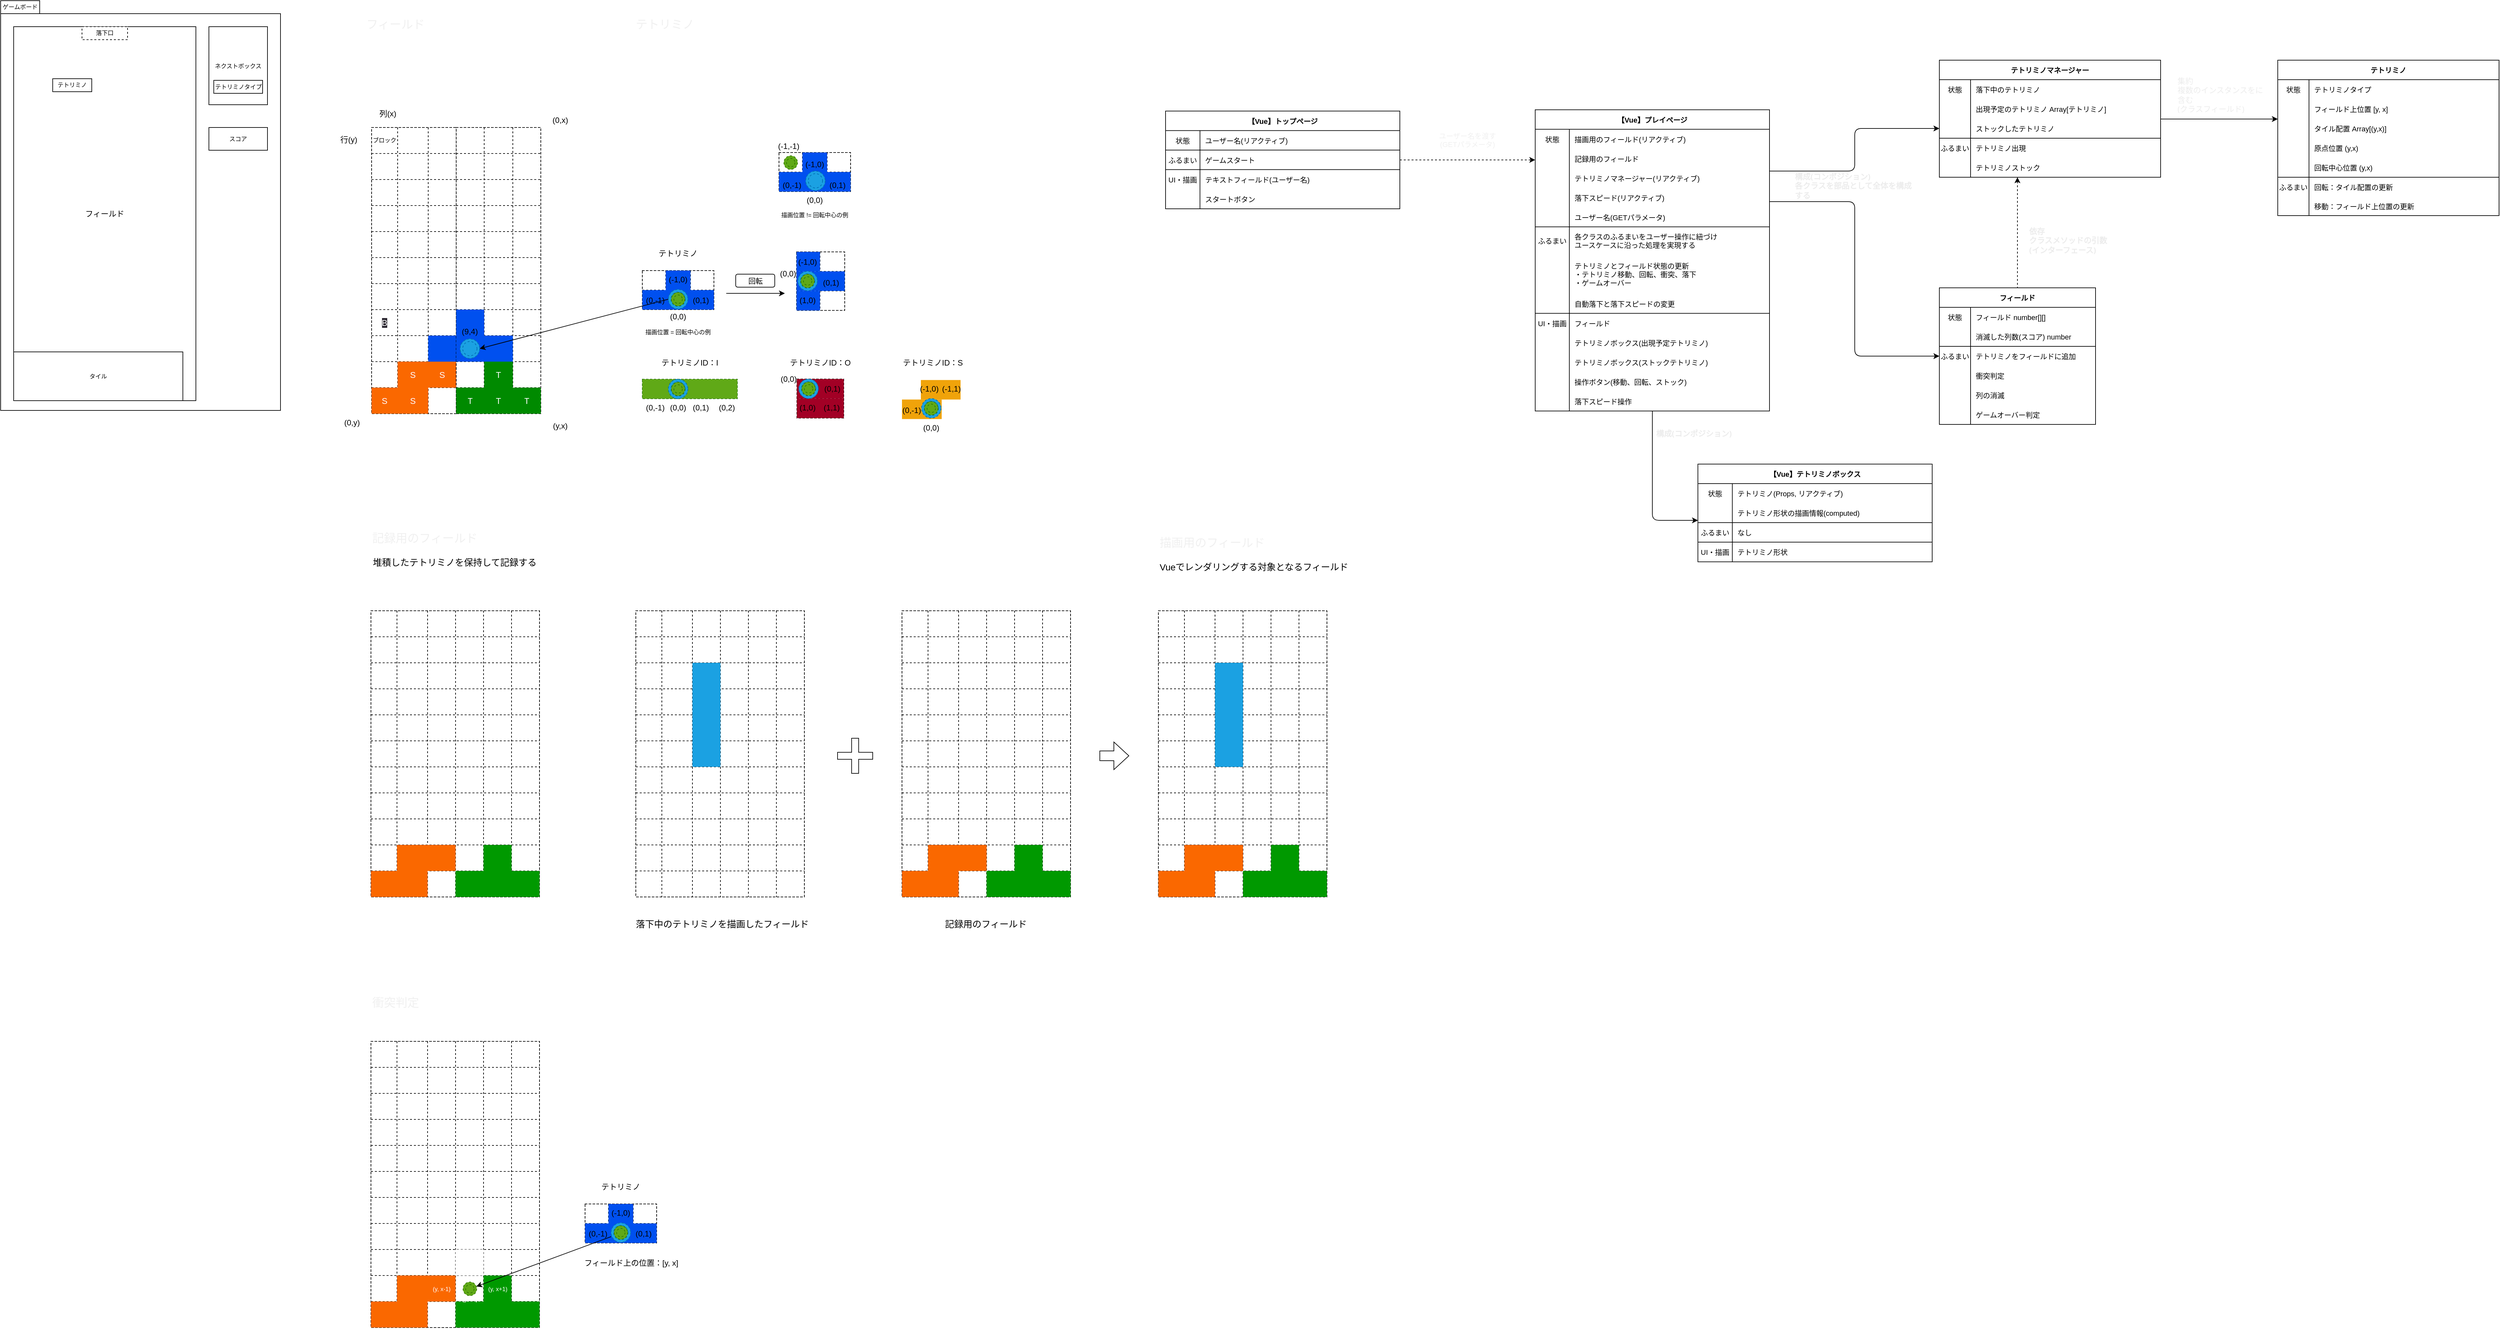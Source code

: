 <mxfile>
    <diagram id="JCQc4r0jdNLoepBP36wU" name="ページ1">
        <mxGraphModel dx="2607" dy="1431" grid="0" gridSize="13" guides="1" tooltips="1" connect="1" arrows="1" fold="1" page="1" pageScale="1" pageWidth="827" pageHeight="1169" math="0" shadow="0">
            <root>
                <mxCell id="0"/>
                <mxCell id="1" parent="0"/>
                <mxCell id="8" value="" style="rounded=0;whiteSpace=wrap;html=1;" parent="1" vertex="1">
                    <mxGeometry x="100" y="170" width="430" height="610" as="geometry"/>
                </mxCell>
                <mxCell id="2" value="フィールド" style="rounded=0;whiteSpace=wrap;html=1;" parent="1" vertex="1">
                    <mxGeometry x="120" y="190" width="280" height="575" as="geometry"/>
                </mxCell>
                <mxCell id="14" value="落下口" style="rounded=0;whiteSpace=wrap;html=1;fontSize=9;dashed=1;perimeterSpacing=0;strokeWidth=1;strokeColor=default;" parent="1" vertex="1">
                    <mxGeometry x="225" y="190" width="70" height="20" as="geometry"/>
                </mxCell>
                <mxCell id="7" value="&lt;div style=&quot;&quot;&gt;&lt;span style=&quot;font-size: 9px; background-color: initial;&quot;&gt;ネクストボックス&lt;/span&gt;&lt;/div&gt;" style="rounded=0;whiteSpace=wrap;html=1;align=center;" parent="1" vertex="1">
                    <mxGeometry x="420" y="190" width="90" height="120" as="geometry"/>
                </mxCell>
                <mxCell id="10" value="テトリミノ" style="rounded=0;whiteSpace=wrap;html=1;fontSize=9;" parent="1" vertex="1">
                    <mxGeometry x="180" y="270" width="60" height="20" as="geometry"/>
                </mxCell>
                <mxCell id="11" value="テトリミノタイプ" style="rounded=0;whiteSpace=wrap;html=1;fontSize=9;" parent="1" vertex="1">
                    <mxGeometry x="427.5" y="272.5" width="75" height="20" as="geometry"/>
                </mxCell>
                <mxCell id="13" value="タイル" style="rounded=0;whiteSpace=wrap;html=1;fontSize=9;" parent="1" vertex="1">
                    <mxGeometry x="120" y="690" width="260" height="75" as="geometry"/>
                </mxCell>
                <mxCell id="17" value="" style="shape=table;html=1;whiteSpace=wrap;startSize=0;container=1;collapsible=0;childLayout=tableLayout;dashed=1;strokeColor=default;strokeWidth=1;fontSize=9;" parent="1" vertex="1">
                    <mxGeometry x="670" y="345" width="130" height="440" as="geometry"/>
                </mxCell>
                <mxCell id="18" value="" style="shape=tableRow;horizontal=0;startSize=0;swimlaneHead=0;swimlaneBody=0;top=0;left=0;bottom=0;right=0;collapsible=0;dropTarget=0;fillColor=none;points=[[0,0.5],[1,0.5]];portConstraint=eastwest;dashed=1;strokeColor=default;strokeWidth=1;fontSize=9;" parent="17" vertex="1">
                    <mxGeometry width="130" height="40" as="geometry"/>
                </mxCell>
                <mxCell id="19" value="ブロック" style="shape=partialRectangle;html=1;whiteSpace=wrap;connectable=0;fillColor=none;top=0;left=0;bottom=0;right=0;overflow=hidden;dashed=1;strokeColor=default;strokeWidth=1;fontSize=9;" parent="18" vertex="1">
                    <mxGeometry width="40" height="40" as="geometry">
                        <mxRectangle width="40" height="40" as="alternateBounds"/>
                    </mxGeometry>
                </mxCell>
                <mxCell id="20" value="" style="shape=partialRectangle;html=1;whiteSpace=wrap;connectable=0;fillColor=none;top=0;left=0;bottom=0;right=0;overflow=hidden;dashed=1;strokeColor=default;strokeWidth=1;fontSize=9;" parent="18" vertex="1">
                    <mxGeometry x="40" width="47" height="40" as="geometry">
                        <mxRectangle width="47" height="40" as="alternateBounds"/>
                    </mxGeometry>
                </mxCell>
                <mxCell id="21" value="" style="shape=partialRectangle;html=1;whiteSpace=wrap;connectable=0;fillColor=none;top=0;left=0;bottom=0;right=0;overflow=hidden;dashed=1;strokeColor=default;strokeWidth=1;fontSize=9;" parent="18" vertex="1">
                    <mxGeometry x="87" width="43" height="40" as="geometry">
                        <mxRectangle width="43" height="40" as="alternateBounds"/>
                    </mxGeometry>
                </mxCell>
                <mxCell id="55" value="" style="shape=tableRow;horizontal=0;startSize=0;swimlaneHead=0;swimlaneBody=0;top=0;left=0;bottom=0;right=0;collapsible=0;dropTarget=0;fillColor=none;points=[[0,0.5],[1,0.5]];portConstraint=eastwest;dashed=1;strokeColor=default;strokeWidth=1;fontSize=9;" parent="17" vertex="1">
                    <mxGeometry y="40" width="130" height="40" as="geometry"/>
                </mxCell>
                <mxCell id="56" value="" style="shape=partialRectangle;html=1;whiteSpace=wrap;connectable=0;fillColor=none;top=0;left=0;bottom=0;right=0;overflow=hidden;dashed=1;strokeColor=default;strokeWidth=1;fontSize=9;" parent="55" vertex="1">
                    <mxGeometry width="40" height="40" as="geometry">
                        <mxRectangle width="40" height="40" as="alternateBounds"/>
                    </mxGeometry>
                </mxCell>
                <mxCell id="57" value="" style="shape=partialRectangle;html=1;whiteSpace=wrap;connectable=0;fillColor=none;top=0;left=0;bottom=0;right=0;overflow=hidden;dashed=1;strokeColor=default;strokeWidth=1;fontSize=9;" parent="55" vertex="1">
                    <mxGeometry x="40" width="47" height="40" as="geometry">
                        <mxRectangle width="47" height="40" as="alternateBounds"/>
                    </mxGeometry>
                </mxCell>
                <mxCell id="58" value="" style="shape=partialRectangle;html=1;whiteSpace=wrap;connectable=0;fillColor=none;top=0;left=0;bottom=0;right=0;overflow=hidden;dashed=1;strokeColor=default;strokeWidth=1;fontSize=9;" parent="55" vertex="1">
                    <mxGeometry x="87" width="43" height="40" as="geometry">
                        <mxRectangle width="43" height="40" as="alternateBounds"/>
                    </mxGeometry>
                </mxCell>
                <mxCell id="59" value="" style="shape=tableRow;horizontal=0;startSize=0;swimlaneHead=0;swimlaneBody=0;top=0;left=0;bottom=0;right=0;collapsible=0;dropTarget=0;fillColor=none;points=[[0,0.5],[1,0.5]];portConstraint=eastwest;dashed=1;strokeColor=default;strokeWidth=1;fontSize=9;" parent="17" vertex="1">
                    <mxGeometry y="80" width="130" height="40" as="geometry"/>
                </mxCell>
                <mxCell id="60" value="" style="shape=partialRectangle;html=1;whiteSpace=wrap;connectable=0;fillColor=none;top=0;left=0;bottom=0;right=0;overflow=hidden;dashed=1;strokeColor=default;strokeWidth=1;fontSize=9;" parent="59" vertex="1">
                    <mxGeometry width="40" height="40" as="geometry">
                        <mxRectangle width="40" height="40" as="alternateBounds"/>
                    </mxGeometry>
                </mxCell>
                <mxCell id="61" value="" style="shape=partialRectangle;html=1;whiteSpace=wrap;connectable=0;fillColor=none;top=0;left=0;bottom=0;right=0;overflow=hidden;dashed=1;strokeColor=default;strokeWidth=1;fontSize=9;" parent="59" vertex="1">
                    <mxGeometry x="40" width="47" height="40" as="geometry">
                        <mxRectangle width="47" height="40" as="alternateBounds"/>
                    </mxGeometry>
                </mxCell>
                <mxCell id="62" value="" style="shape=partialRectangle;html=1;whiteSpace=wrap;connectable=0;fillColor=none;top=0;left=0;bottom=0;right=0;overflow=hidden;dashed=1;strokeColor=default;strokeWidth=1;fontSize=9;" parent="59" vertex="1">
                    <mxGeometry x="87" width="43" height="40" as="geometry">
                        <mxRectangle width="43" height="40" as="alternateBounds"/>
                    </mxGeometry>
                </mxCell>
                <mxCell id="22" value="" style="shape=tableRow;horizontal=0;startSize=0;swimlaneHead=0;swimlaneBody=0;top=0;left=0;bottom=0;right=0;collapsible=0;dropTarget=0;fillColor=none;points=[[0,0.5],[1,0.5]];portConstraint=eastwest;dashed=1;strokeColor=default;strokeWidth=1;fontSize=9;" parent="17" vertex="1">
                    <mxGeometry y="120" width="130" height="40" as="geometry"/>
                </mxCell>
                <mxCell id="23" value="" style="shape=partialRectangle;html=1;whiteSpace=wrap;connectable=0;fillColor=none;top=0;left=0;bottom=0;right=0;overflow=hidden;dashed=1;strokeColor=default;strokeWidth=1;fontSize=9;" parent="22" vertex="1">
                    <mxGeometry width="40" height="40" as="geometry">
                        <mxRectangle width="40" height="40" as="alternateBounds"/>
                    </mxGeometry>
                </mxCell>
                <mxCell id="24" value="" style="shape=partialRectangle;html=1;whiteSpace=wrap;connectable=0;fillColor=none;top=0;left=0;bottom=0;right=0;overflow=hidden;dashed=1;strokeColor=default;strokeWidth=1;fontSize=9;" parent="22" vertex="1">
                    <mxGeometry x="40" width="47" height="40" as="geometry">
                        <mxRectangle width="47" height="40" as="alternateBounds"/>
                    </mxGeometry>
                </mxCell>
                <mxCell id="25" value="" style="shape=partialRectangle;html=1;whiteSpace=wrap;connectable=0;fillColor=none;top=0;left=0;bottom=0;right=0;overflow=hidden;dashed=1;strokeColor=default;strokeWidth=1;fontSize=9;" parent="22" vertex="1">
                    <mxGeometry x="87" width="43" height="40" as="geometry">
                        <mxRectangle width="43" height="40" as="alternateBounds"/>
                    </mxGeometry>
                </mxCell>
                <mxCell id="51" value="" style="shape=tableRow;horizontal=0;startSize=0;swimlaneHead=0;swimlaneBody=0;top=0;left=0;bottom=0;right=0;collapsible=0;dropTarget=0;fillColor=none;points=[[0,0.5],[1,0.5]];portConstraint=eastwest;dashed=1;strokeColor=default;strokeWidth=1;fontSize=9;" parent="17" vertex="1">
                    <mxGeometry y="160" width="130" height="40" as="geometry"/>
                </mxCell>
                <mxCell id="52" value="" style="shape=partialRectangle;html=1;whiteSpace=wrap;connectable=0;fillColor=none;top=0;left=0;bottom=0;right=0;overflow=hidden;dashed=1;strokeColor=default;strokeWidth=1;fontSize=9;" parent="51" vertex="1">
                    <mxGeometry width="40" height="40" as="geometry">
                        <mxRectangle width="40" height="40" as="alternateBounds"/>
                    </mxGeometry>
                </mxCell>
                <mxCell id="53" value="" style="shape=partialRectangle;html=1;whiteSpace=wrap;connectable=0;fillColor=none;top=0;left=0;bottom=0;right=0;overflow=hidden;dashed=1;strokeColor=default;strokeWidth=1;fontSize=9;" parent="51" vertex="1">
                    <mxGeometry x="40" width="47" height="40" as="geometry">
                        <mxRectangle width="47" height="40" as="alternateBounds"/>
                    </mxGeometry>
                </mxCell>
                <mxCell id="54" value="" style="shape=partialRectangle;html=1;whiteSpace=wrap;connectable=0;fillColor=none;top=0;left=0;bottom=0;right=0;overflow=hidden;dashed=1;strokeColor=default;strokeWidth=1;fontSize=9;" parent="51" vertex="1">
                    <mxGeometry x="87" width="43" height="40" as="geometry">
                        <mxRectangle width="43" height="40" as="alternateBounds"/>
                    </mxGeometry>
                </mxCell>
                <mxCell id="47" value="" style="shape=tableRow;horizontal=0;startSize=0;swimlaneHead=0;swimlaneBody=0;top=0;left=0;bottom=0;right=0;collapsible=0;dropTarget=0;fillColor=none;points=[[0,0.5],[1,0.5]];portConstraint=eastwest;dashed=1;strokeColor=default;strokeWidth=1;fontSize=9;" parent="17" vertex="1">
                    <mxGeometry y="200" width="130" height="40" as="geometry"/>
                </mxCell>
                <mxCell id="48" value="" style="shape=partialRectangle;html=1;whiteSpace=wrap;connectable=0;fillColor=none;top=0;left=0;bottom=0;right=0;overflow=hidden;dashed=1;strokeColor=default;strokeWidth=1;fontSize=9;" parent="47" vertex="1">
                    <mxGeometry width="40" height="40" as="geometry">
                        <mxRectangle width="40" height="40" as="alternateBounds"/>
                    </mxGeometry>
                </mxCell>
                <mxCell id="49" value="" style="shape=partialRectangle;html=1;whiteSpace=wrap;connectable=0;fillColor=none;top=0;left=0;bottom=0;right=0;overflow=hidden;dashed=1;strokeColor=default;strokeWidth=1;fontSize=9;" parent="47" vertex="1">
                    <mxGeometry x="40" width="47" height="40" as="geometry">
                        <mxRectangle width="47" height="40" as="alternateBounds"/>
                    </mxGeometry>
                </mxCell>
                <mxCell id="50" value="" style="shape=partialRectangle;html=1;whiteSpace=wrap;connectable=0;fillColor=none;top=0;left=0;bottom=0;right=0;overflow=hidden;dashed=1;strokeColor=default;strokeWidth=1;fontSize=9;" parent="47" vertex="1">
                    <mxGeometry x="87" width="43" height="40" as="geometry">
                        <mxRectangle width="43" height="40" as="alternateBounds"/>
                    </mxGeometry>
                </mxCell>
                <mxCell id="26" value="" style="shape=tableRow;horizontal=0;startSize=0;swimlaneHead=0;swimlaneBody=0;top=0;left=0;bottom=0;right=0;collapsible=0;dropTarget=0;fillColor=none;points=[[0,0.5],[1,0.5]];portConstraint=eastwest;dashed=1;strokeColor=default;strokeWidth=1;fontSize=9;" parent="17" vertex="1">
                    <mxGeometry y="240" width="130" height="40" as="geometry"/>
                </mxCell>
                <mxCell id="27" value="" style="shape=partialRectangle;html=1;whiteSpace=wrap;connectable=0;fillColor=none;top=0;left=0;bottom=0;right=0;overflow=hidden;dashed=1;strokeColor=default;strokeWidth=1;fontSize=9;" parent="26" vertex="1">
                    <mxGeometry width="40" height="40" as="geometry">
                        <mxRectangle width="40" height="40" as="alternateBounds"/>
                    </mxGeometry>
                </mxCell>
                <mxCell id="28" value="" style="shape=partialRectangle;html=1;whiteSpace=wrap;connectable=0;fillColor=none;top=0;left=0;bottom=0;right=0;overflow=hidden;dashed=1;strokeColor=default;strokeWidth=1;fontSize=9;" parent="26" vertex="1">
                    <mxGeometry x="40" width="47" height="40" as="geometry">
                        <mxRectangle width="47" height="40" as="alternateBounds"/>
                    </mxGeometry>
                </mxCell>
                <mxCell id="29" value="" style="shape=partialRectangle;html=1;whiteSpace=wrap;connectable=0;fillColor=none;top=0;left=0;bottom=0;right=0;overflow=hidden;pointerEvents=1;dashed=1;strokeColor=default;strokeWidth=1;fontSize=9;" parent="26" vertex="1">
                    <mxGeometry x="87" width="43" height="40" as="geometry">
                        <mxRectangle width="43" height="40" as="alternateBounds"/>
                    </mxGeometry>
                </mxCell>
                <mxCell id="131" value="" style="shape=tableRow;horizontal=0;startSize=0;swimlaneHead=0;swimlaneBody=0;top=0;left=0;bottom=0;right=0;collapsible=0;dropTarget=0;fillColor=none;points=[[0,0.5],[1,0.5]];portConstraint=eastwest;dashed=1;strokeColor=default;strokeWidth=1;fontSize=9;" parent="17" vertex="1">
                    <mxGeometry y="280" width="130" height="40" as="geometry"/>
                </mxCell>
                <mxCell id="132" value="&#10;&lt;span style=&quot;color: rgb(255, 255, 255); font-family: Helvetica; font-size: 13px; font-style: normal; font-variant-ligatures: normal; font-variant-caps: normal; font-weight: 400; letter-spacing: normal; orphans: 2; text-align: center; text-indent: 0px; text-transform: none; widows: 2; word-spacing: 0px; -webkit-text-stroke-width: 0px; background-color: rgb(42, 37, 47); text-decoration-thickness: initial; text-decoration-style: initial; text-decoration-color: initial; float: none; display: inline !important;&quot;&gt;B&lt;/span&gt;&#10;&#10;" style="shape=partialRectangle;html=1;whiteSpace=wrap;connectable=0;fillColor=none;top=0;left=0;bottom=0;right=0;overflow=hidden;dashed=1;strokeColor=default;strokeWidth=1;fontSize=9;" parent="131" vertex="1">
                    <mxGeometry width="40" height="40" as="geometry">
                        <mxRectangle width="40" height="40" as="alternateBounds"/>
                    </mxGeometry>
                </mxCell>
                <mxCell id="133" value="&lt;span style=&quot;color: rgb(255, 255, 255); font-size: 13px;&quot;&gt;B&lt;/span&gt;" style="shape=partialRectangle;html=1;whiteSpace=wrap;connectable=0;fillColor=none;top=0;left=0;bottom=0;right=0;overflow=hidden;dashed=1;strokeColor=default;strokeWidth=1;fontSize=9;" parent="131" vertex="1">
                    <mxGeometry x="40" width="47" height="40" as="geometry">
                        <mxRectangle width="47" height="40" as="alternateBounds"/>
                    </mxGeometry>
                </mxCell>
                <mxCell id="134" value="&lt;span style=&quot;color: rgb(255, 255, 255); font-size: 13px;&quot;&gt;B&lt;/span&gt;" style="shape=partialRectangle;html=1;whiteSpace=wrap;connectable=0;fillColor=none;top=0;left=0;bottom=0;right=0;overflow=hidden;pointerEvents=1;dashed=1;strokeColor=default;strokeWidth=1;fontSize=9;" parent="131" vertex="1">
                    <mxGeometry x="87" width="43" height="40" as="geometry">
                        <mxRectangle width="43" height="40" as="alternateBounds"/>
                    </mxGeometry>
                </mxCell>
                <mxCell id="268" value="" style="shape=tableRow;horizontal=0;startSize=0;swimlaneHead=0;swimlaneBody=0;top=0;left=0;bottom=0;right=0;collapsible=0;dropTarget=0;fillColor=none;points=[[0,0.5],[1,0.5]];portConstraint=eastwest;dashed=1;strokeColor=default;strokeWidth=1;fontSize=9;" parent="17" vertex="1">
                    <mxGeometry y="320" width="130" height="40" as="geometry"/>
                </mxCell>
                <mxCell id="269" value="&lt;span style=&quot;color: rgb(255, 255, 255); font-size: 13px;&quot;&gt;B&lt;/span&gt;" style="shape=partialRectangle;html=1;whiteSpace=wrap;connectable=0;fillColor=none;top=0;left=0;bottom=0;right=0;overflow=hidden;dashed=1;strokeColor=default;strokeWidth=1;fontSize=9;" parent="268" vertex="1">
                    <mxGeometry width="40" height="40" as="geometry">
                        <mxRectangle width="40" height="40" as="alternateBounds"/>
                    </mxGeometry>
                </mxCell>
                <mxCell id="270" value="&lt;span style=&quot;font-size: 13px;&quot;&gt;B&lt;/span&gt;" style="shape=partialRectangle;html=1;whiteSpace=wrap;connectable=0;fillColor=none;top=0;left=0;bottom=0;right=0;overflow=hidden;dashed=1;strokeColor=#314354;strokeWidth=1;fontSize=9;fontColor=#ffffff;" parent="268" vertex="1">
                    <mxGeometry x="40" width="47" height="40" as="geometry">
                        <mxRectangle width="47" height="40" as="alternateBounds"/>
                    </mxGeometry>
                </mxCell>
                <mxCell id="271" value="" style="shape=partialRectangle;html=1;whiteSpace=wrap;connectable=0;fillColor=#0050ef;top=0;left=0;bottom=0;right=0;overflow=hidden;pointerEvents=1;dashed=1;strokeColor=#001DBC;strokeWidth=1;fontSize=9;fontColor=#ffffff;" parent="268" vertex="1">
                    <mxGeometry x="87" width="43" height="40" as="geometry">
                        <mxRectangle width="43" height="40" as="alternateBounds"/>
                    </mxGeometry>
                </mxCell>
                <mxCell id="280" value="" style="shape=tableRow;horizontal=0;startSize=0;swimlaneHead=0;swimlaneBody=0;top=0;left=0;bottom=0;right=0;collapsible=0;dropTarget=0;fillColor=none;points=[[0,0.5],[1,0.5]];portConstraint=eastwest;dashed=1;strokeColor=default;strokeWidth=1;fontSize=9;" parent="17" vertex="1">
                    <mxGeometry y="360" width="130" height="40" as="geometry"/>
                </mxCell>
                <mxCell id="281" value="&lt;span style=&quot;font-size: 13px;&quot;&gt;B&lt;/span&gt;" style="shape=partialRectangle;html=1;whiteSpace=wrap;connectable=0;fillColor=none;top=0;left=0;bottom=0;right=0;overflow=hidden;dashed=1;strokeColor=#314354;strokeWidth=1;fontSize=9;fontColor=#ffffff;" parent="280" vertex="1">
                    <mxGeometry width="40" height="40" as="geometry">
                        <mxRectangle width="40" height="40" as="alternateBounds"/>
                    </mxGeometry>
                </mxCell>
                <mxCell id="282" value="&lt;span style=&quot;color: rgb(255, 255, 255); font-size: 13px;&quot;&gt;S&lt;/span&gt;" style="shape=partialRectangle;html=1;whiteSpace=wrap;connectable=0;fillColor=#fa6800;top=0;left=0;bottom=0;right=0;overflow=hidden;dashed=1;strokeColor=#C73500;strokeWidth=1;fontSize=9;fontColor=#000000;" parent="280" vertex="1">
                    <mxGeometry x="40" width="47" height="40" as="geometry">
                        <mxRectangle width="47" height="40" as="alternateBounds"/>
                    </mxGeometry>
                </mxCell>
                <mxCell id="283" value="&lt;span style=&quot;color: rgb(255, 255, 255); font-size: 13px;&quot;&gt;S&lt;/span&gt;" style="shape=partialRectangle;html=1;whiteSpace=wrap;connectable=0;fillColor=#fa6800;top=0;left=0;bottom=0;right=0;overflow=hidden;pointerEvents=1;dashed=1;strokeColor=#C73500;strokeWidth=1;fontSize=9;fontColor=#000000;" parent="280" vertex="1">
                    <mxGeometry x="87" width="43" height="40" as="geometry">
                        <mxRectangle width="43" height="40" as="alternateBounds"/>
                    </mxGeometry>
                </mxCell>
                <mxCell id="136" value="" style="shape=tableRow;horizontal=0;startSize=0;swimlaneHead=0;swimlaneBody=0;top=0;left=0;bottom=0;right=0;collapsible=0;dropTarget=0;fillColor=none;points=[[0,0.5],[1,0.5]];portConstraint=eastwest;dashed=1;strokeColor=default;strokeWidth=1;fontSize=9;" parent="17" vertex="1">
                    <mxGeometry y="400" width="130" height="40" as="geometry"/>
                </mxCell>
                <mxCell id="137" value="&lt;font style=&quot;font-size: 13px;&quot; color=&quot;#ffffff&quot;&gt;S&lt;/font&gt;" style="shape=partialRectangle;html=1;whiteSpace=wrap;connectable=0;fillColor=#fa6800;top=0;left=0;bottom=0;right=0;overflow=hidden;dashed=1;strokeColor=#C73500;strokeWidth=1;fontSize=9;fontColor=#000000;" parent="136" vertex="1">
                    <mxGeometry width="40" height="40" as="geometry">
                        <mxRectangle width="40" height="40" as="alternateBounds"/>
                    </mxGeometry>
                </mxCell>
                <mxCell id="138" value="&lt;span style=&quot;color: rgb(255, 255, 255); font-size: 13px;&quot;&gt;S&lt;/span&gt;" style="shape=partialRectangle;html=1;whiteSpace=wrap;connectable=0;fillColor=#fa6800;top=0;left=0;bottom=0;right=0;overflow=hidden;dashed=1;strokeColor=#C73500;strokeWidth=1;fontSize=9;fontColor=#000000;" parent="136" vertex="1">
                    <mxGeometry x="40" width="47" height="40" as="geometry">
                        <mxRectangle width="47" height="40" as="alternateBounds"/>
                    </mxGeometry>
                </mxCell>
                <mxCell id="139" value="&lt;font color=&quot;#ffffff&quot;&gt;&lt;span style=&quot;font-size: 13px;&quot;&gt;B&lt;/span&gt;&lt;/font&gt;" style="shape=partialRectangle;html=1;whiteSpace=wrap;connectable=0;fillColor=none;top=0;left=0;bottom=0;right=0;overflow=hidden;pointerEvents=1;dashed=1;strokeColor=default;strokeWidth=1;fontSize=9;" parent="136" vertex="1">
                    <mxGeometry x="87" width="43" height="40" as="geometry">
                        <mxRectangle width="43" height="40" as="alternateBounds"/>
                    </mxGeometry>
                </mxCell>
                <mxCell id="63" value="&lt;span style=&quot;color: rgb(240, 240, 240); font-family: Helvetica; font-style: normal; font-variant-ligatures: normal; font-variant-caps: normal; font-weight: 400; letter-spacing: normal; orphans: 2; text-indent: 0px; text-transform: none; widows: 2; word-spacing: 0px; -webkit-text-stroke-width: 0px; text-decoration-thickness: initial; text-decoration-style: initial; text-decoration-color: initial; float: none; display: inline !important;&quot;&gt;&lt;font style=&quot;font-size: 18px;&quot;&gt;フィールド&lt;/font&gt;&lt;/span&gt;" style="text;whiteSpace=wrap;html=1;fontSize=9;align=left;" parent="1" vertex="1">
                    <mxGeometry x="660" y="170" width="130" height="35" as="geometry"/>
                </mxCell>
                <mxCell id="227" value="&lt;span style=&quot;font-size: 12px;&quot;&gt;行(y)&lt;/span&gt;" style="text;whiteSpace=wrap;html=1;fontSize=9;align=center;" parent="1" vertex="1">
                    <mxGeometry x="620" y="350" width="30" height="25" as="geometry"/>
                </mxCell>
                <mxCell id="230" value="&lt;span style=&quot;font-size: 12px;&quot;&gt;列(x)&lt;/span&gt;" style="text;whiteSpace=wrap;html=1;fontSize=9;align=center;" parent="1" vertex="1">
                    <mxGeometry x="680" y="310" width="30" height="25" as="geometry"/>
                </mxCell>
                <mxCell id="231" value="" style="shape=table;html=1;whiteSpace=wrap;startSize=0;container=1;collapsible=0;childLayout=tableLayout;dashed=1;strokeColor=default;strokeWidth=1;fontSize=9;" parent="1" vertex="1">
                    <mxGeometry x="800" y="345" width="130" height="440" as="geometry"/>
                </mxCell>
                <mxCell id="232" value="" style="shape=tableRow;horizontal=0;startSize=0;swimlaneHead=0;swimlaneBody=0;top=0;left=0;bottom=0;right=0;collapsible=0;dropTarget=0;fillColor=none;points=[[0,0.5],[1,0.5]];portConstraint=eastwest;dashed=1;strokeColor=default;strokeWidth=1;fontSize=9;" parent="231" vertex="1">
                    <mxGeometry width="130" height="40" as="geometry"/>
                </mxCell>
                <mxCell id="233" value="" style="shape=partialRectangle;html=1;whiteSpace=wrap;connectable=0;fillColor=none;top=0;left=0;bottom=0;right=0;overflow=hidden;dashed=1;strokeColor=default;strokeWidth=1;fontSize=9;" parent="232" vertex="1">
                    <mxGeometry width="43" height="40" as="geometry">
                        <mxRectangle width="43" height="40" as="alternateBounds"/>
                    </mxGeometry>
                </mxCell>
                <mxCell id="234" value="" style="shape=partialRectangle;html=1;whiteSpace=wrap;connectable=0;fillColor=none;top=0;left=0;bottom=0;right=0;overflow=hidden;dashed=1;strokeColor=default;strokeWidth=1;fontSize=9;" parent="232" vertex="1">
                    <mxGeometry x="43" width="44" height="40" as="geometry">
                        <mxRectangle width="44" height="40" as="alternateBounds"/>
                    </mxGeometry>
                </mxCell>
                <mxCell id="235" value="" style="shape=partialRectangle;html=1;whiteSpace=wrap;connectable=0;fillColor=none;top=0;left=0;bottom=0;right=0;overflow=hidden;dashed=1;strokeColor=default;strokeWidth=1;fontSize=9;" parent="232" vertex="1">
                    <mxGeometry x="87" width="43" height="40" as="geometry">
                        <mxRectangle width="43" height="40" as="alternateBounds"/>
                    </mxGeometry>
                </mxCell>
                <mxCell id="236" value="" style="shape=tableRow;horizontal=0;startSize=0;swimlaneHead=0;swimlaneBody=0;top=0;left=0;bottom=0;right=0;collapsible=0;dropTarget=0;fillColor=none;points=[[0,0.5],[1,0.5]];portConstraint=eastwest;dashed=1;strokeColor=default;strokeWidth=1;fontSize=9;" parent="231" vertex="1">
                    <mxGeometry y="40" width="130" height="40" as="geometry"/>
                </mxCell>
                <mxCell id="237" value="" style="shape=partialRectangle;html=1;whiteSpace=wrap;connectable=0;fillColor=none;top=0;left=0;bottom=0;right=0;overflow=hidden;dashed=1;strokeColor=default;strokeWidth=1;fontSize=9;" parent="236" vertex="1">
                    <mxGeometry width="43" height="40" as="geometry">
                        <mxRectangle width="43" height="40" as="alternateBounds"/>
                    </mxGeometry>
                </mxCell>
                <mxCell id="238" value="" style="shape=partialRectangle;html=1;whiteSpace=wrap;connectable=0;fillColor=none;top=0;left=0;bottom=0;right=0;overflow=hidden;dashed=1;strokeColor=default;strokeWidth=1;fontSize=9;" parent="236" vertex="1">
                    <mxGeometry x="43" width="44" height="40" as="geometry">
                        <mxRectangle width="44" height="40" as="alternateBounds"/>
                    </mxGeometry>
                </mxCell>
                <mxCell id="239" value="" style="shape=partialRectangle;html=1;whiteSpace=wrap;connectable=0;fillColor=none;top=0;left=0;bottom=0;right=0;overflow=hidden;dashed=1;strokeColor=default;strokeWidth=1;fontSize=9;" parent="236" vertex="1">
                    <mxGeometry x="87" width="43" height="40" as="geometry">
                        <mxRectangle width="43" height="40" as="alternateBounds"/>
                    </mxGeometry>
                </mxCell>
                <mxCell id="240" value="" style="shape=tableRow;horizontal=0;startSize=0;swimlaneHead=0;swimlaneBody=0;top=0;left=0;bottom=0;right=0;collapsible=0;dropTarget=0;fillColor=none;points=[[0,0.5],[1,0.5]];portConstraint=eastwest;dashed=1;strokeColor=default;strokeWidth=1;fontSize=9;" parent="231" vertex="1">
                    <mxGeometry y="80" width="130" height="40" as="geometry"/>
                </mxCell>
                <mxCell id="241" value="" style="shape=partialRectangle;html=1;whiteSpace=wrap;connectable=0;fillColor=none;top=0;left=0;bottom=0;right=0;overflow=hidden;dashed=1;strokeColor=default;strokeWidth=1;fontSize=9;" parent="240" vertex="1">
                    <mxGeometry width="43" height="40" as="geometry">
                        <mxRectangle width="43" height="40" as="alternateBounds"/>
                    </mxGeometry>
                </mxCell>
                <mxCell id="242" value="" style="shape=partialRectangle;html=1;whiteSpace=wrap;connectable=0;fillColor=none;top=0;left=0;bottom=0;right=0;overflow=hidden;dashed=1;strokeColor=default;strokeWidth=1;fontSize=9;" parent="240" vertex="1">
                    <mxGeometry x="43" width="44" height="40" as="geometry">
                        <mxRectangle width="44" height="40" as="alternateBounds"/>
                    </mxGeometry>
                </mxCell>
                <mxCell id="243" value="" style="shape=partialRectangle;html=1;whiteSpace=wrap;connectable=0;fillColor=none;top=0;left=0;bottom=0;right=0;overflow=hidden;dashed=1;strokeColor=default;strokeWidth=1;fontSize=9;" parent="240" vertex="1">
                    <mxGeometry x="87" width="43" height="40" as="geometry">
                        <mxRectangle width="43" height="40" as="alternateBounds"/>
                    </mxGeometry>
                </mxCell>
                <mxCell id="244" value="" style="shape=tableRow;horizontal=0;startSize=0;swimlaneHead=0;swimlaneBody=0;top=0;left=0;bottom=0;right=0;collapsible=0;dropTarget=0;fillColor=none;points=[[0,0.5],[1,0.5]];portConstraint=eastwest;dashed=1;strokeColor=default;strokeWidth=1;fontSize=9;" parent="231" vertex="1">
                    <mxGeometry y="120" width="130" height="40" as="geometry"/>
                </mxCell>
                <mxCell id="245" value="" style="shape=partialRectangle;html=1;whiteSpace=wrap;connectable=0;fillColor=none;top=0;left=0;bottom=0;right=0;overflow=hidden;dashed=1;strokeColor=default;strokeWidth=1;fontSize=9;" parent="244" vertex="1">
                    <mxGeometry width="43" height="40" as="geometry">
                        <mxRectangle width="43" height="40" as="alternateBounds"/>
                    </mxGeometry>
                </mxCell>
                <mxCell id="246" value="" style="shape=partialRectangle;html=1;whiteSpace=wrap;connectable=0;fillColor=none;top=0;left=0;bottom=0;right=0;overflow=hidden;dashed=1;strokeColor=default;strokeWidth=1;fontSize=9;" parent="244" vertex="1">
                    <mxGeometry x="43" width="44" height="40" as="geometry">
                        <mxRectangle width="44" height="40" as="alternateBounds"/>
                    </mxGeometry>
                </mxCell>
                <mxCell id="247" value="" style="shape=partialRectangle;html=1;whiteSpace=wrap;connectable=0;fillColor=none;top=0;left=0;bottom=0;right=0;overflow=hidden;dashed=1;strokeColor=default;strokeWidth=1;fontSize=9;" parent="244" vertex="1">
                    <mxGeometry x="87" width="43" height="40" as="geometry">
                        <mxRectangle width="43" height="40" as="alternateBounds"/>
                    </mxGeometry>
                </mxCell>
                <mxCell id="248" value="" style="shape=tableRow;horizontal=0;startSize=0;swimlaneHead=0;swimlaneBody=0;top=0;left=0;bottom=0;right=0;collapsible=0;dropTarget=0;fillColor=none;points=[[0,0.5],[1,0.5]];portConstraint=eastwest;dashed=1;strokeColor=default;strokeWidth=1;fontSize=9;" parent="231" vertex="1">
                    <mxGeometry y="160" width="130" height="40" as="geometry"/>
                </mxCell>
                <mxCell id="249" value="" style="shape=partialRectangle;html=1;whiteSpace=wrap;connectable=0;fillColor=none;top=0;left=0;bottom=0;right=0;overflow=hidden;dashed=1;strokeColor=default;strokeWidth=1;fontSize=9;" parent="248" vertex="1">
                    <mxGeometry width="43" height="40" as="geometry">
                        <mxRectangle width="43" height="40" as="alternateBounds"/>
                    </mxGeometry>
                </mxCell>
                <mxCell id="250" value="" style="shape=partialRectangle;html=1;whiteSpace=wrap;connectable=0;fillColor=none;top=0;left=0;bottom=0;right=0;overflow=hidden;dashed=1;strokeColor=default;strokeWidth=1;fontSize=9;" parent="248" vertex="1">
                    <mxGeometry x="43" width="44" height="40" as="geometry">
                        <mxRectangle width="44" height="40" as="alternateBounds"/>
                    </mxGeometry>
                </mxCell>
                <mxCell id="251" value="" style="shape=partialRectangle;html=1;whiteSpace=wrap;connectable=0;fillColor=none;top=0;left=0;bottom=0;right=0;overflow=hidden;dashed=1;strokeColor=default;strokeWidth=1;fontSize=9;" parent="248" vertex="1">
                    <mxGeometry x="87" width="43" height="40" as="geometry">
                        <mxRectangle width="43" height="40" as="alternateBounds"/>
                    </mxGeometry>
                </mxCell>
                <mxCell id="252" value="" style="shape=tableRow;horizontal=0;startSize=0;swimlaneHead=0;swimlaneBody=0;top=0;left=0;bottom=0;right=0;collapsible=0;dropTarget=0;fillColor=none;points=[[0,0.5],[1,0.5]];portConstraint=eastwest;dashed=1;strokeColor=default;strokeWidth=1;fontSize=9;" parent="231" vertex="1">
                    <mxGeometry y="200" width="130" height="40" as="geometry"/>
                </mxCell>
                <mxCell id="253" value="" style="shape=partialRectangle;html=1;whiteSpace=wrap;connectable=0;fillColor=none;top=0;left=0;bottom=0;right=0;overflow=hidden;dashed=1;strokeColor=default;strokeWidth=1;fontSize=9;" parent="252" vertex="1">
                    <mxGeometry width="43" height="40" as="geometry">
                        <mxRectangle width="43" height="40" as="alternateBounds"/>
                    </mxGeometry>
                </mxCell>
                <mxCell id="254" value="" style="shape=partialRectangle;html=1;whiteSpace=wrap;connectable=0;fillColor=none;top=0;left=0;bottom=0;right=0;overflow=hidden;dashed=1;strokeColor=default;strokeWidth=1;fontSize=9;" parent="252" vertex="1">
                    <mxGeometry x="43" width="44" height="40" as="geometry">
                        <mxRectangle width="44" height="40" as="alternateBounds"/>
                    </mxGeometry>
                </mxCell>
                <mxCell id="255" value="" style="shape=partialRectangle;html=1;whiteSpace=wrap;connectable=0;fillColor=none;top=0;left=0;bottom=0;right=0;overflow=hidden;dashed=1;strokeColor=default;strokeWidth=1;fontSize=9;" parent="252" vertex="1">
                    <mxGeometry x="87" width="43" height="40" as="geometry">
                        <mxRectangle width="43" height="40" as="alternateBounds"/>
                    </mxGeometry>
                </mxCell>
                <mxCell id="256" value="" style="shape=tableRow;horizontal=0;startSize=0;swimlaneHead=0;swimlaneBody=0;top=0;left=0;bottom=0;right=0;collapsible=0;dropTarget=0;fillColor=none;points=[[0,0.5],[1,0.5]];portConstraint=eastwest;dashed=1;strokeColor=default;strokeWidth=1;fontSize=9;" parent="231" vertex="1">
                    <mxGeometry y="240" width="130" height="40" as="geometry"/>
                </mxCell>
                <mxCell id="257" value="" style="shape=partialRectangle;html=1;whiteSpace=wrap;connectable=0;fillColor=none;top=0;left=0;bottom=0;right=0;overflow=hidden;dashed=1;strokeColor=default;strokeWidth=1;fontSize=9;" parent="256" vertex="1">
                    <mxGeometry width="43" height="40" as="geometry">
                        <mxRectangle width="43" height="40" as="alternateBounds"/>
                    </mxGeometry>
                </mxCell>
                <mxCell id="258" value="" style="shape=partialRectangle;html=1;whiteSpace=wrap;connectable=0;fillColor=none;top=0;left=0;bottom=0;right=0;overflow=hidden;dashed=1;strokeColor=default;strokeWidth=1;fontSize=9;" parent="256" vertex="1">
                    <mxGeometry x="43" width="44" height="40" as="geometry">
                        <mxRectangle width="44" height="40" as="alternateBounds"/>
                    </mxGeometry>
                </mxCell>
                <mxCell id="259" value="" style="shape=partialRectangle;html=1;whiteSpace=wrap;connectable=0;fillColor=none;top=0;left=0;bottom=0;right=0;overflow=hidden;pointerEvents=1;dashed=1;strokeColor=default;strokeWidth=1;fontSize=9;" parent="256" vertex="1">
                    <mxGeometry x="87" width="43" height="40" as="geometry">
                        <mxRectangle width="43" height="40" as="alternateBounds"/>
                    </mxGeometry>
                </mxCell>
                <mxCell id="260" value="" style="shape=tableRow;horizontal=0;startSize=0;swimlaneHead=0;swimlaneBody=0;top=0;left=0;bottom=0;right=0;collapsible=0;dropTarget=0;fillColor=none;points=[[0,0.5],[1,0.5]];portConstraint=eastwest;dashed=1;strokeColor=default;strokeWidth=1;fontSize=9;" parent="231" vertex="1">
                    <mxGeometry y="280" width="130" height="40" as="geometry"/>
                </mxCell>
                <mxCell id="261" value="" style="shape=partialRectangle;html=1;whiteSpace=wrap;connectable=0;fillColor=#0050ef;top=0;left=0;bottom=0;right=0;overflow=hidden;dashed=1;strokeColor=#001DBC;strokeWidth=1;fontSize=9;fontColor=#ffffff;" parent="260" vertex="1">
                    <mxGeometry width="43" height="40" as="geometry">
                        <mxRectangle width="43" height="40" as="alternateBounds"/>
                    </mxGeometry>
                </mxCell>
                <mxCell id="262" value="&lt;span style=&quot;color: rgb(255, 255, 255); font-size: 13px;&quot;&gt;B&lt;/span&gt;" style="shape=partialRectangle;html=1;whiteSpace=wrap;connectable=0;fillColor=none;top=0;left=0;bottom=0;right=0;overflow=hidden;dashed=1;strokeColor=default;strokeWidth=1;fontSize=9;" parent="260" vertex="1">
                    <mxGeometry x="43" width="44" height="40" as="geometry">
                        <mxRectangle width="44" height="40" as="alternateBounds"/>
                    </mxGeometry>
                </mxCell>
                <mxCell id="263" value="&lt;span style=&quot;color: rgb(255, 255, 255); font-size: 13px;&quot;&gt;B&lt;/span&gt;" style="shape=partialRectangle;html=1;whiteSpace=wrap;connectable=0;fillColor=none;top=0;left=0;bottom=0;right=0;overflow=hidden;pointerEvents=1;dashed=1;strokeColor=default;strokeWidth=1;fontSize=9;" parent="260" vertex="1">
                    <mxGeometry x="87" width="43" height="40" as="geometry">
                        <mxRectangle width="43" height="40" as="alternateBounds"/>
                    </mxGeometry>
                </mxCell>
                <mxCell id="264" value="" style="shape=tableRow;horizontal=0;startSize=0;swimlaneHead=0;swimlaneBody=0;top=0;left=0;bottom=0;right=0;collapsible=0;dropTarget=0;fillColor=none;points=[[0,0.5],[1,0.5]];portConstraint=eastwest;dashed=1;strokeColor=default;strokeWidth=1;fontSize=9;" parent="231" vertex="1">
                    <mxGeometry y="320" width="130" height="40" as="geometry"/>
                </mxCell>
                <mxCell id="265" value="" style="shape=partialRectangle;html=1;whiteSpace=wrap;connectable=0;fillColor=#0050ef;top=0;left=0;bottom=0;right=0;overflow=hidden;dashed=1;strokeColor=#001DBC;strokeWidth=1;fontSize=9;fontColor=#ffffff;" parent="264" vertex="1">
                    <mxGeometry width="43" height="40" as="geometry">
                        <mxRectangle width="43" height="40" as="alternateBounds"/>
                    </mxGeometry>
                </mxCell>
                <mxCell id="266" value="" style="shape=partialRectangle;html=1;whiteSpace=wrap;connectable=0;fillColor=#0050ef;top=0;left=0;bottom=0;right=0;overflow=hidden;dashed=1;strokeColor=#001DBC;strokeWidth=1;fontSize=9;fontColor=#ffffff;" parent="264" vertex="1">
                    <mxGeometry x="43" width="44" height="40" as="geometry">
                        <mxRectangle width="44" height="40" as="alternateBounds"/>
                    </mxGeometry>
                </mxCell>
                <mxCell id="267" value="&lt;span style=&quot;color: rgb(255, 255, 255); font-size: 13px;&quot;&gt;B&lt;/span&gt;" style="shape=partialRectangle;html=1;whiteSpace=wrap;connectable=0;fillColor=none;top=0;left=0;bottom=0;right=0;overflow=hidden;pointerEvents=1;dashed=1;strokeColor=default;strokeWidth=1;fontSize=9;" parent="264" vertex="1">
                    <mxGeometry x="87" width="43" height="40" as="geometry">
                        <mxRectangle width="43" height="40" as="alternateBounds"/>
                    </mxGeometry>
                </mxCell>
                <mxCell id="272" value="" style="shape=tableRow;horizontal=0;startSize=0;swimlaneHead=0;swimlaneBody=0;top=0;left=0;bottom=0;right=0;collapsible=0;dropTarget=0;fillColor=none;points=[[0,0.5],[1,0.5]];portConstraint=eastwest;dashed=1;strokeColor=default;strokeWidth=1;fontSize=9;" parent="231" vertex="1">
                    <mxGeometry y="360" width="130" height="40" as="geometry"/>
                </mxCell>
                <mxCell id="273" value="&lt;span style=&quot;color: rgb(255, 255, 255); font-size: 13px;&quot;&gt;B&lt;/span&gt;" style="shape=partialRectangle;html=1;whiteSpace=wrap;connectable=0;fillColor=none;top=0;left=0;bottom=0;right=0;overflow=hidden;dashed=1;strokeColor=default;strokeWidth=1;fontSize=9;" parent="272" vertex="1">
                    <mxGeometry width="43" height="40" as="geometry">
                        <mxRectangle width="43" height="40" as="alternateBounds"/>
                    </mxGeometry>
                </mxCell>
                <mxCell id="274" value="&lt;span style=&quot;font-size: 13px;&quot;&gt;T&lt;/span&gt;" style="shape=partialRectangle;html=1;whiteSpace=wrap;connectable=0;fillColor=#008a00;top=0;left=0;bottom=0;right=0;overflow=hidden;dashed=1;strokeColor=#005700;strokeWidth=1;fontSize=9;fontColor=#ffffff;" parent="272" vertex="1">
                    <mxGeometry x="43" width="44" height="40" as="geometry">
                        <mxRectangle width="44" height="40" as="alternateBounds"/>
                    </mxGeometry>
                </mxCell>
                <mxCell id="275" value="&lt;span style=&quot;color: rgb(255, 255, 255); font-size: 13px;&quot;&gt;B&lt;/span&gt;" style="shape=partialRectangle;html=1;whiteSpace=wrap;connectable=0;fillColor=none;top=0;left=0;bottom=0;right=0;overflow=hidden;pointerEvents=1;dashed=1;strokeColor=default;strokeWidth=1;fontSize=9;" parent="272" vertex="1">
                    <mxGeometry x="87" width="43" height="40" as="geometry">
                        <mxRectangle width="43" height="40" as="alternateBounds"/>
                    </mxGeometry>
                </mxCell>
                <mxCell id="276" value="" style="shape=tableRow;horizontal=0;startSize=0;swimlaneHead=0;swimlaneBody=0;top=0;left=0;bottom=0;right=0;collapsible=0;dropTarget=0;fillColor=none;points=[[0,0.5],[1,0.5]];portConstraint=eastwest;dashed=1;strokeColor=default;strokeWidth=1;fontSize=9;" parent="231" vertex="1">
                    <mxGeometry y="400" width="130" height="40" as="geometry"/>
                </mxCell>
                <mxCell id="277" value="&lt;span style=&quot;font-size: 13px;&quot;&gt;T&lt;/span&gt;" style="shape=partialRectangle;html=1;whiteSpace=wrap;connectable=0;fillColor=#008a00;top=0;left=0;bottom=0;right=0;overflow=hidden;dashed=1;strokeColor=#005700;strokeWidth=1;fontSize=9;fontColor=#ffffff;" parent="276" vertex="1">
                    <mxGeometry width="43" height="40" as="geometry">
                        <mxRectangle width="43" height="40" as="alternateBounds"/>
                    </mxGeometry>
                </mxCell>
                <mxCell id="278" value="&lt;span style=&quot;font-size: 13px;&quot;&gt;T&lt;/span&gt;" style="shape=partialRectangle;html=1;whiteSpace=wrap;connectable=0;fillColor=#008a00;top=0;left=0;bottom=0;right=0;overflow=hidden;dashed=1;strokeColor=#005700;strokeWidth=1;fontSize=9;fontColor=#ffffff;" parent="276" vertex="1">
                    <mxGeometry x="43" width="44" height="40" as="geometry">
                        <mxRectangle width="44" height="40" as="alternateBounds"/>
                    </mxGeometry>
                </mxCell>
                <mxCell id="279" value="&lt;span style=&quot;font-size: 13px;&quot;&gt;T&lt;/span&gt;" style="shape=partialRectangle;html=1;whiteSpace=wrap;connectable=0;fillColor=#008a00;top=0;left=0;bottom=0;right=0;overflow=hidden;pointerEvents=1;dashed=1;strokeColor=#005700;strokeWidth=1;fontSize=9;fontColor=#ffffff;" parent="276" vertex="1">
                    <mxGeometry x="87" width="43" height="40" as="geometry">
                        <mxRectangle width="43" height="40" as="alternateBounds"/>
                    </mxGeometry>
                </mxCell>
                <mxCell id="373" value="" style="shape=table;html=1;whiteSpace=wrap;startSize=0;container=1;collapsible=0;childLayout=tableLayout;dashed=1;strokeColor=default;strokeWidth=1;fontSize=9;" parent="1" vertex="1">
                    <mxGeometry x="1086" y="565" width="110" height="60" as="geometry"/>
                </mxCell>
                <mxCell id="374" value="" style="shape=tableRow;horizontal=0;startSize=0;swimlaneHead=0;swimlaneBody=0;top=0;left=0;bottom=0;right=0;collapsible=0;dropTarget=0;fillColor=none;points=[[0,0.5],[1,0.5]];portConstraint=eastwest;dashed=1;strokeColor=default;strokeWidth=1;fontSize=9;" parent="373" vertex="1">
                    <mxGeometry width="110" height="30" as="geometry"/>
                </mxCell>
                <mxCell id="375" value="" style="shape=partialRectangle;html=1;whiteSpace=wrap;connectable=0;fillColor=none;top=0;left=0;bottom=0;right=0;overflow=hidden;dashed=1;strokeColor=default;strokeWidth=1;fontSize=9;" parent="374" vertex="1">
                    <mxGeometry width="36" height="30" as="geometry">
                        <mxRectangle width="36" height="30" as="alternateBounds"/>
                    </mxGeometry>
                </mxCell>
                <mxCell id="376" value="" style="shape=partialRectangle;html=1;whiteSpace=wrap;connectable=0;fillColor=#0050ef;top=0;left=0;bottom=0;right=0;overflow=hidden;dashed=1;strokeColor=#001DBC;strokeWidth=1;fontSize=9;fontColor=#ffffff;" parent="374" vertex="1">
                    <mxGeometry x="36" width="38" height="30" as="geometry">
                        <mxRectangle width="38" height="30" as="alternateBounds"/>
                    </mxGeometry>
                </mxCell>
                <mxCell id="377" value="" style="shape=partialRectangle;html=1;whiteSpace=wrap;connectable=0;fillColor=none;top=0;left=0;bottom=0;right=0;overflow=hidden;dashed=1;strokeColor=default;strokeWidth=1;fontSize=9;" parent="374" vertex="1">
                    <mxGeometry x="74" width="36" height="30" as="geometry">
                        <mxRectangle width="36" height="30" as="alternateBounds"/>
                    </mxGeometry>
                </mxCell>
                <mxCell id="378" value="" style="shape=tableRow;horizontal=0;startSize=0;swimlaneHead=0;swimlaneBody=0;top=0;left=0;bottom=0;right=0;collapsible=0;dropTarget=0;fillColor=none;points=[[0,0.5],[1,0.5]];portConstraint=eastwest;dashed=1;strokeColor=default;strokeWidth=1;fontSize=9;" parent="373" vertex="1">
                    <mxGeometry y="30" width="110" height="30" as="geometry"/>
                </mxCell>
                <mxCell id="379" value="" style="shape=partialRectangle;html=1;whiteSpace=wrap;connectable=0;fillColor=#0050ef;top=0;left=0;bottom=0;right=0;overflow=hidden;dashed=1;strokeColor=#001DBC;strokeWidth=1;fontSize=9;fontColor=#ffffff;" parent="378" vertex="1">
                    <mxGeometry width="36" height="30" as="geometry">
                        <mxRectangle width="36" height="30" as="alternateBounds"/>
                    </mxGeometry>
                </mxCell>
                <mxCell id="380" value="" style="shape=partialRectangle;html=1;whiteSpace=wrap;connectable=0;fillColor=#0050ef;top=0;left=0;bottom=0;right=0;overflow=hidden;dashed=1;strokeColor=#001DBC;strokeWidth=1;fontSize=9;fontColor=#ffffff;" parent="378" vertex="1">
                    <mxGeometry x="36" width="38" height="30" as="geometry">
                        <mxRectangle width="38" height="30" as="alternateBounds"/>
                    </mxGeometry>
                </mxCell>
                <mxCell id="381" value="" style="shape=partialRectangle;html=1;whiteSpace=wrap;connectable=0;fillColor=#0050ef;top=0;left=0;bottom=0;right=0;overflow=hidden;dashed=1;strokeColor=#001DBC;strokeWidth=1;fontSize=9;fontColor=#ffffff;" parent="378" vertex="1">
                    <mxGeometry x="74" width="36" height="30" as="geometry">
                        <mxRectangle width="36" height="30" as="alternateBounds"/>
                    </mxGeometry>
                </mxCell>
                <mxCell id="386" value="" style="ellipse;shape=doubleEllipse;whiteSpace=wrap;html=1;aspect=fixed;dashed=1;strokeColor=#006EAF;strokeWidth=1;fontSize=9;fillColor=#1ba1e2;fontColor=#ffffff;" parent="1" vertex="1">
                    <mxGeometry x="806" y="670" width="30" height="30" as="geometry"/>
                </mxCell>
                <mxCell id="387" value="" style="ellipse;shape=doubleEllipse;whiteSpace=wrap;html=1;aspect=fixed;dashed=1;strokeColor=#006EAF;strokeWidth=1;fontSize=9;fillColor=#1ba1e2;fontColor=#ffffff;" parent="1" vertex="1">
                    <mxGeometry x="1126" y="594" width="30" height="30" as="geometry"/>
                </mxCell>
                <mxCell id="389" value="&lt;span style=&quot;font-size: 12px;&quot;&gt;テトリミノ&lt;/span&gt;" style="text;whiteSpace=wrap;html=1;fontSize=9;align=center;" parent="1" vertex="1">
                    <mxGeometry x="1096" y="525" width="90" height="25" as="geometry"/>
                </mxCell>
                <mxCell id="390" value="&lt;span style=&quot;font-size: 12px;&quot;&gt;(0,0)&lt;/span&gt;" style="text;whiteSpace=wrap;html=1;fontSize=9;align=center;" parent="1" vertex="1">
                    <mxGeometry x="1121" y="621.5" width="40" height="25" as="geometry"/>
                </mxCell>
                <mxCell id="391" value="&lt;span style=&quot;font-size: 12px;&quot;&gt;(0,-1)&lt;/span&gt;" style="text;whiteSpace=wrap;html=1;fontSize=9;align=center;" parent="1" vertex="1">
                    <mxGeometry x="1086" y="596.5" width="40" height="25" as="geometry"/>
                </mxCell>
                <mxCell id="392" value="&lt;span style=&quot;font-size: 12px;&quot;&gt;(y,x)&lt;/span&gt;" style="text;whiteSpace=wrap;html=1;fontSize=9;align=center;" parent="1" vertex="1">
                    <mxGeometry x="940" y="790" width="40" height="25" as="geometry"/>
                </mxCell>
                <mxCell id="393" value="&lt;span style=&quot;font-size: 12px;&quot;&gt;(0,x)&lt;/span&gt;" style="text;whiteSpace=wrap;html=1;fontSize=9;align=center;" parent="1" vertex="1">
                    <mxGeometry x="940" y="320" width="40" height="25" as="geometry"/>
                </mxCell>
                <mxCell id="394" value="&lt;span style=&quot;font-size: 12px;&quot;&gt;(0,y)&lt;/span&gt;" style="text;whiteSpace=wrap;html=1;fontSize=9;align=center;" parent="1" vertex="1">
                    <mxGeometry x="620" y="785" width="40" height="25" as="geometry"/>
                </mxCell>
                <mxCell id="395" value="&lt;span style=&quot;font-size: 12px;&quot;&gt;(0,1)&lt;/span&gt;" style="text;whiteSpace=wrap;html=1;fontSize=9;align=center;" parent="1" vertex="1">
                    <mxGeometry x="1156" y="596.5" width="40" height="25" as="geometry"/>
                </mxCell>
                <mxCell id="396" value="&lt;span style=&quot;font-size: 12px;&quot;&gt;(-1,0)&lt;/span&gt;" style="text;whiteSpace=wrap;html=1;fontSize=9;align=center;" parent="1" vertex="1">
                    <mxGeometry x="1121" y="565" width="40" height="25" as="geometry"/>
                </mxCell>
                <mxCell id="397" value="&lt;span style=&quot;font-size: 12px;&quot;&gt;(9,4)&lt;/span&gt;" style="text;whiteSpace=wrap;html=1;fontSize=9;align=center;" parent="1" vertex="1">
                    <mxGeometry x="801" y="645" width="40" height="25" as="geometry"/>
                </mxCell>
                <mxCell id="399" value="" style="endArrow=classic;html=1;strokeWidth=1;fontSize=9;exitX=1;exitY=0.5;exitDx=0;exitDy=0;entryX=1;entryY=0.5;entryDx=0;entryDy=0;" parent="1" edge="1" target="386" source="391">
                    <mxGeometry width="50" height="50" relative="1" as="geometry">
                        <mxPoint x="1090" y="760" as="sourcePoint"/>
                        <mxPoint x="840" y="690" as="targetPoint"/>
                    </mxGeometry>
                </mxCell>
                <mxCell id="404" value="描画位置 = 回転中心の例" style="text;html=1;strokeColor=none;fillColor=none;align=center;verticalAlign=middle;whiteSpace=wrap;rounded=0;dashed=1;strokeWidth=1;fontSize=9;" parent="1" vertex="1">
                    <mxGeometry x="1076" y="645" width="130" height="30" as="geometry"/>
                </mxCell>
                <mxCell id="422" value="描画位置 != 回転中心の例" style="text;html=1;strokeColor=none;fillColor=none;align=center;verticalAlign=middle;whiteSpace=wrap;rounded=0;dashed=1;strokeWidth=1;fontSize=9;" parent="1" vertex="1">
                    <mxGeometry x="1286" y="464.5" width="130" height="30" as="geometry"/>
                </mxCell>
                <mxCell id="425" value="" style="ellipse;shape=doubleEllipse;whiteSpace=wrap;html=1;aspect=fixed;dashed=1;strokeColor=#2D7600;strokeWidth=1;fontSize=9;fillColor=#60a917;fontColor=#ffffff;" parent="1" vertex="1">
                    <mxGeometry x="1130.5" y="598.5" width="21" height="21" as="geometry"/>
                </mxCell>
                <mxCell id="426" value="" style="shape=table;html=1;whiteSpace=wrap;startSize=0;container=1;collapsible=0;childLayout=tableLayout;dashed=1;strokeColor=default;strokeWidth=1;fontSize=9;" parent="1" vertex="1">
                    <mxGeometry x="1296" y="383.5" width="110" height="60" as="geometry"/>
                </mxCell>
                <mxCell id="427" value="" style="shape=tableRow;horizontal=0;startSize=0;swimlaneHead=0;swimlaneBody=0;top=0;left=0;bottom=0;right=0;collapsible=0;dropTarget=0;fillColor=none;points=[[0,0.5],[1,0.5]];portConstraint=eastwest;dashed=1;strokeColor=default;strokeWidth=1;fontSize=9;" parent="426" vertex="1">
                    <mxGeometry width="110" height="30" as="geometry"/>
                </mxCell>
                <mxCell id="428" value="" style="shape=partialRectangle;html=1;whiteSpace=wrap;connectable=0;fillColor=none;top=0;left=0;bottom=0;right=0;overflow=hidden;dashed=1;strokeColor=default;strokeWidth=1;fontSize=9;" parent="427" vertex="1">
                    <mxGeometry width="36" height="30" as="geometry">
                        <mxRectangle width="36" height="30" as="alternateBounds"/>
                    </mxGeometry>
                </mxCell>
                <mxCell id="429" value="" style="shape=partialRectangle;html=1;whiteSpace=wrap;connectable=0;fillColor=#0050ef;top=0;left=0;bottom=0;right=0;overflow=hidden;dashed=1;strokeColor=#001DBC;strokeWidth=1;fontSize=9;fontColor=#ffffff;" parent="427" vertex="1">
                    <mxGeometry x="36" width="38" height="30" as="geometry">
                        <mxRectangle width="38" height="30" as="alternateBounds"/>
                    </mxGeometry>
                </mxCell>
                <mxCell id="430" value="" style="shape=partialRectangle;html=1;whiteSpace=wrap;connectable=0;fillColor=none;top=0;left=0;bottom=0;right=0;overflow=hidden;dashed=1;strokeColor=default;strokeWidth=1;fontSize=9;" parent="427" vertex="1">
                    <mxGeometry x="74" width="36" height="30" as="geometry">
                        <mxRectangle width="36" height="30" as="alternateBounds"/>
                    </mxGeometry>
                </mxCell>
                <mxCell id="431" value="" style="shape=tableRow;horizontal=0;startSize=0;swimlaneHead=0;swimlaneBody=0;top=0;left=0;bottom=0;right=0;collapsible=0;dropTarget=0;fillColor=none;points=[[0,0.5],[1,0.5]];portConstraint=eastwest;dashed=1;strokeColor=default;strokeWidth=1;fontSize=9;" parent="426" vertex="1">
                    <mxGeometry y="30" width="110" height="30" as="geometry"/>
                </mxCell>
                <mxCell id="432" value="" style="shape=partialRectangle;html=1;whiteSpace=wrap;connectable=0;fillColor=#0050ef;top=0;left=0;bottom=0;right=0;overflow=hidden;dashed=1;strokeColor=#001DBC;strokeWidth=1;fontSize=9;fontColor=#ffffff;" parent="431" vertex="1">
                    <mxGeometry width="36" height="30" as="geometry">
                        <mxRectangle width="36" height="30" as="alternateBounds"/>
                    </mxGeometry>
                </mxCell>
                <mxCell id="433" value="" style="shape=partialRectangle;html=1;whiteSpace=wrap;connectable=0;fillColor=#0050ef;top=0;left=0;bottom=0;right=0;overflow=hidden;dashed=1;strokeColor=#001DBC;strokeWidth=1;fontSize=9;fontColor=#ffffff;" parent="431" vertex="1">
                    <mxGeometry x="36" width="38" height="30" as="geometry">
                        <mxRectangle width="38" height="30" as="alternateBounds"/>
                    </mxGeometry>
                </mxCell>
                <mxCell id="434" value="" style="shape=partialRectangle;html=1;whiteSpace=wrap;connectable=0;fillColor=#0050ef;top=0;left=0;bottom=0;right=0;overflow=hidden;dashed=1;strokeColor=#001DBC;strokeWidth=1;fontSize=9;fontColor=#ffffff;" parent="431" vertex="1">
                    <mxGeometry x="74" width="36" height="30" as="geometry">
                        <mxRectangle width="36" height="30" as="alternateBounds"/>
                    </mxGeometry>
                </mxCell>
                <mxCell id="435" value="" style="ellipse;shape=doubleEllipse;whiteSpace=wrap;html=1;aspect=fixed;dashed=1;strokeColor=#006EAF;strokeWidth=1;fontSize=9;fillColor=#1ba1e2;fontColor=#ffffff;" parent="1" vertex="1">
                    <mxGeometry x="1337" y="412" width="30" height="30" as="geometry"/>
                </mxCell>
                <mxCell id="437" value="&lt;span style=&quot;font-size: 12px;&quot;&gt;(0,0)&lt;/span&gt;" style="text;whiteSpace=wrap;html=1;fontSize=9;align=center;" parent="1" vertex="1">
                    <mxGeometry x="1331" y="442.5" width="40" height="25" as="geometry"/>
                </mxCell>
                <mxCell id="438" value="&lt;span style=&quot;font-size: 12px;&quot;&gt;(0,-1)&lt;/span&gt;" style="text;whiteSpace=wrap;html=1;fontSize=9;align=center;" parent="1" vertex="1">
                    <mxGeometry x="1296" y="419.5" width="40" height="25" as="geometry"/>
                </mxCell>
                <mxCell id="439" value="&lt;span style=&quot;font-size: 12px;&quot;&gt;(0,1)&lt;/span&gt;" style="text;whiteSpace=wrap;html=1;fontSize=9;align=center;" parent="1" vertex="1">
                    <mxGeometry x="1366" y="419.5" width="40" height="25" as="geometry"/>
                </mxCell>
                <mxCell id="440" value="&lt;span style=&quot;font-size: 12px;&quot;&gt;(-1,0)&lt;/span&gt;" style="text;whiteSpace=wrap;html=1;fontSize=9;align=center;" parent="1" vertex="1">
                    <mxGeometry x="1331" y="388" width="40" height="25" as="geometry"/>
                </mxCell>
                <mxCell id="441" value="" style="ellipse;shape=doubleEllipse;whiteSpace=wrap;html=1;aspect=fixed;dashed=1;strokeColor=#2D7600;strokeWidth=1;fontSize=9;fillColor=#60a917;fontColor=#ffffff;" parent="1" vertex="1">
                    <mxGeometry x="1303.5" y="388.5" width="21" height="21" as="geometry"/>
                </mxCell>
                <mxCell id="442" value="&lt;span style=&quot;font-size: 12px;&quot;&gt;(-1,-1)&lt;/span&gt;" style="text;whiteSpace=wrap;html=1;fontSize=9;align=center;" parent="1" vertex="1">
                    <mxGeometry x="1291" y="360" width="40" height="25" as="geometry"/>
                </mxCell>
                <mxCell id="458" value="テトリミノ" style="shape=table;startSize=30;container=1;collapsible=1;childLayout=tableLayout;fixedRows=1;rowLines=0;fontStyle=1;align=center;resizeLast=1;strokeColor=default;strokeWidth=1;fontSize=11;fillColor=none;" parent="1" vertex="1">
                    <mxGeometry x="3599" y="241.5" width="340" height="239" as="geometry"/>
                </mxCell>
                <mxCell id="462" value="" style="shape=tableRow;horizontal=0;startSize=0;swimlaneHead=0;swimlaneBody=0;fillColor=none;collapsible=0;dropTarget=0;points=[[0,0.5],[1,0.5]];portConstraint=eastwest;top=0;left=0;right=0;bottom=0;strokeColor=default;strokeWidth=1;fontSize=11;" parent="458" vertex="1">
                    <mxGeometry y="30" width="340" height="30" as="geometry"/>
                </mxCell>
                <mxCell id="463" value="状態" style="shape=partialRectangle;connectable=0;fillColor=none;top=0;left=0;bottom=0;right=0;editable=1;overflow=hidden;strokeColor=default;strokeWidth=1;fontSize=11;" parent="462" vertex="1">
                    <mxGeometry width="48" height="30" as="geometry">
                        <mxRectangle width="48" height="30" as="alternateBounds"/>
                    </mxGeometry>
                </mxCell>
                <mxCell id="464" value="テトリミノタイプ" style="shape=partialRectangle;connectable=0;fillColor=none;top=0;left=0;bottom=0;right=0;align=left;spacingLeft=6;overflow=hidden;strokeColor=default;strokeWidth=1;fontSize=11;" parent="462" vertex="1">
                    <mxGeometry x="48" width="292" height="30" as="geometry">
                        <mxRectangle width="292" height="30" as="alternateBounds"/>
                    </mxGeometry>
                </mxCell>
                <mxCell id="1546" value="" style="shape=tableRow;horizontal=0;startSize=0;swimlaneHead=0;swimlaneBody=0;fillColor=none;collapsible=0;dropTarget=0;points=[[0,0.5],[1,0.5]];portConstraint=eastwest;top=0;left=0;right=0;bottom=0;strokeColor=default;strokeWidth=1;fontSize=11;" vertex="1" parent="458">
                    <mxGeometry y="60" width="340" height="30" as="geometry"/>
                </mxCell>
                <mxCell id="1547" value="" style="shape=partialRectangle;connectable=0;fillColor=none;top=0;left=0;bottom=0;right=0;editable=1;overflow=hidden;strokeColor=default;strokeWidth=1;fontSize=11;" vertex="1" parent="1546">
                    <mxGeometry width="48" height="30" as="geometry">
                        <mxRectangle width="48" height="30" as="alternateBounds"/>
                    </mxGeometry>
                </mxCell>
                <mxCell id="1548" value="フィールド上位置 [y, x]" style="shape=partialRectangle;connectable=0;fillColor=none;top=0;left=0;bottom=0;right=0;align=left;spacingLeft=6;overflow=hidden;strokeColor=default;strokeWidth=1;fontSize=11;" vertex="1" parent="1546">
                    <mxGeometry x="48" width="292" height="30" as="geometry">
                        <mxRectangle width="292" height="30" as="alternateBounds"/>
                    </mxGeometry>
                </mxCell>
                <mxCell id="629" value="" style="shape=tableRow;horizontal=0;startSize=0;swimlaneHead=0;swimlaneBody=0;fillColor=none;collapsible=0;dropTarget=0;points=[[0,0.5],[1,0.5]];portConstraint=eastwest;top=0;left=0;right=0;bottom=0;strokeColor=default;strokeWidth=1;fontSize=11;" parent="458" vertex="1">
                    <mxGeometry y="90" width="340" height="30" as="geometry"/>
                </mxCell>
                <mxCell id="630" value="" style="shape=partialRectangle;connectable=0;fillColor=none;top=0;left=0;bottom=0;right=0;editable=1;overflow=hidden;strokeColor=default;strokeWidth=1;fontSize=11;" parent="629" vertex="1">
                    <mxGeometry width="48" height="30" as="geometry">
                        <mxRectangle width="48" height="30" as="alternateBounds"/>
                    </mxGeometry>
                </mxCell>
                <mxCell id="631" value="タイル配置 Array[(y,x)]" style="shape=partialRectangle;connectable=0;fillColor=none;top=0;left=0;bottom=0;right=0;align=left;spacingLeft=6;overflow=hidden;strokeColor=default;strokeWidth=1;fontSize=11;" parent="629" vertex="1">
                    <mxGeometry x="48" width="292" height="30" as="geometry">
                        <mxRectangle width="292" height="30" as="alternateBounds"/>
                    </mxGeometry>
                </mxCell>
                <mxCell id="614" value="" style="shape=tableRow;horizontal=0;startSize=0;swimlaneHead=0;swimlaneBody=0;fillColor=none;collapsible=0;dropTarget=0;points=[[0,0.5],[1,0.5]];portConstraint=eastwest;top=0;left=0;right=0;bottom=0;strokeColor=default;strokeWidth=1;fontSize=11;" parent="458" vertex="1">
                    <mxGeometry y="120" width="340" height="30" as="geometry"/>
                </mxCell>
                <mxCell id="615" value="" style="shape=partialRectangle;connectable=0;fillColor=none;top=0;left=0;bottom=0;right=0;editable=1;overflow=hidden;strokeColor=default;strokeWidth=1;fontSize=11;" parent="614" vertex="1">
                    <mxGeometry width="48" height="30" as="geometry">
                        <mxRectangle width="48" height="30" as="alternateBounds"/>
                    </mxGeometry>
                </mxCell>
                <mxCell id="616" value="原点位置 (y,x)" style="shape=partialRectangle;connectable=0;fillColor=none;top=0;left=0;bottom=0;right=0;align=left;spacingLeft=6;overflow=hidden;strokeColor=default;strokeWidth=1;fontSize=11;" parent="614" vertex="1">
                    <mxGeometry x="48" width="292" height="30" as="geometry">
                        <mxRectangle width="292" height="30" as="alternateBounds"/>
                    </mxGeometry>
                </mxCell>
                <mxCell id="459" value="" style="shape=tableRow;horizontal=0;startSize=0;swimlaneHead=0;swimlaneBody=0;fillColor=none;collapsible=0;dropTarget=0;points=[[0,0.5],[1,0.5]];portConstraint=eastwest;top=0;left=0;right=0;bottom=1;strokeColor=default;strokeWidth=1;fontSize=11;" parent="458" vertex="1">
                    <mxGeometry y="150" width="340" height="30" as="geometry"/>
                </mxCell>
                <mxCell id="460" value="" style="shape=partialRectangle;connectable=0;fillColor=none;top=0;left=0;bottom=0;right=0;fontStyle=1;overflow=hidden;strokeColor=default;strokeWidth=1;fontSize=11;" parent="459" vertex="1">
                    <mxGeometry width="48" height="30" as="geometry">
                        <mxRectangle width="48" height="30" as="alternateBounds"/>
                    </mxGeometry>
                </mxCell>
                <mxCell id="461" value="回転中心位置 (y,x)" style="shape=partialRectangle;connectable=0;fillColor=none;top=0;left=0;bottom=0;right=0;align=left;spacingLeft=6;fontStyle=0;overflow=hidden;strokeColor=default;strokeWidth=1;fontSize=11;" parent="459" vertex="1">
                    <mxGeometry x="48" width="292" height="30" as="geometry">
                        <mxRectangle width="292" height="30" as="alternateBounds"/>
                    </mxGeometry>
                </mxCell>
                <mxCell id="465" value="" style="shape=tableRow;horizontal=0;startSize=0;swimlaneHead=0;swimlaneBody=0;fillColor=none;collapsible=0;dropTarget=0;points=[[0,0.5],[1,0.5]];portConstraint=eastwest;top=0;left=0;right=0;bottom=0;strokeColor=default;strokeWidth=1;fontSize=11;" parent="458" vertex="1">
                    <mxGeometry y="180" width="340" height="30" as="geometry"/>
                </mxCell>
                <mxCell id="466" value="ふるまい" style="shape=partialRectangle;connectable=0;fillColor=none;top=0;left=0;bottom=0;right=0;editable=1;overflow=hidden;strokeColor=default;strokeWidth=1;fontSize=11;" parent="465" vertex="1">
                    <mxGeometry width="48" height="30" as="geometry">
                        <mxRectangle width="48" height="30" as="alternateBounds"/>
                    </mxGeometry>
                </mxCell>
                <mxCell id="467" value="回転：タイル配置の更新" style="shape=partialRectangle;connectable=0;fillColor=none;top=0;left=0;bottom=0;right=0;align=left;spacingLeft=6;overflow=hidden;strokeColor=default;strokeWidth=1;fontSize=11;" parent="465" vertex="1">
                    <mxGeometry x="48" width="292" height="30" as="geometry">
                        <mxRectangle width="292" height="30" as="alternateBounds"/>
                    </mxGeometry>
                </mxCell>
                <mxCell id="1549" value="" style="shape=tableRow;horizontal=0;startSize=0;swimlaneHead=0;swimlaneBody=0;fillColor=none;collapsible=0;dropTarget=0;points=[[0,0.5],[1,0.5]];portConstraint=eastwest;top=0;left=0;right=0;bottom=0;strokeColor=default;strokeWidth=1;fontSize=11;" vertex="1" parent="458">
                    <mxGeometry y="210" width="340" height="29" as="geometry"/>
                </mxCell>
                <mxCell id="1550" value="" style="shape=partialRectangle;connectable=0;fillColor=none;top=0;left=0;bottom=0;right=0;editable=1;overflow=hidden;strokeColor=default;strokeWidth=1;fontSize=11;" vertex="1" parent="1549">
                    <mxGeometry width="48" height="29" as="geometry">
                        <mxRectangle width="48" height="29" as="alternateBounds"/>
                    </mxGeometry>
                </mxCell>
                <mxCell id="1551" value="移動：フィールド上位置の更新" style="shape=partialRectangle;connectable=0;fillColor=none;top=0;left=0;bottom=0;right=0;align=left;spacingLeft=6;overflow=hidden;strokeColor=default;strokeWidth=1;fontSize=11;" vertex="1" parent="1549">
                    <mxGeometry x="48" width="292" height="29" as="geometry">
                        <mxRectangle width="292" height="29" as="alternateBounds"/>
                    </mxGeometry>
                </mxCell>
                <mxCell id="1579" style="edgeStyle=orthogonalEdgeStyle;html=1;fontSize=9;fontColor=#FFFFFF;startArrow=classic;startFill=1;endArrow=none;endFill=0;" edge="1" parent="1" source="501" target="807">
                    <mxGeometry relative="1" as="geometry">
                        <Array as="points">
                            <mxPoint x="2949" y="697"/>
                            <mxPoint x="2949" y="459"/>
                        </Array>
                    </mxGeometry>
                </mxCell>
                <mxCell id="501" value="フィールド" style="shape=table;startSize=30;container=1;collapsible=1;childLayout=tableLayout;fixedRows=1;rowLines=0;fontStyle=1;align=center;resizeLast=1;strokeColor=default;strokeWidth=1;fontSize=11;fillColor=none;" parent="1" vertex="1">
                    <mxGeometry x="3079" y="591.5" width="240" height="210" as="geometry"/>
                </mxCell>
                <mxCell id="623" value="" style="shape=tableRow;horizontal=0;startSize=0;swimlaneHead=0;swimlaneBody=0;fillColor=none;collapsible=0;dropTarget=0;points=[[0,0.5],[1,0.5]];portConstraint=eastwest;top=0;left=0;right=0;bottom=0;strokeColor=default;strokeWidth=1;fontSize=11;" parent="501" vertex="1">
                    <mxGeometry y="30" width="240" height="30" as="geometry"/>
                </mxCell>
                <mxCell id="624" value="状態" style="shape=partialRectangle;connectable=0;fillColor=none;top=0;left=0;bottom=0;right=0;editable=1;overflow=hidden;strokeColor=default;strokeWidth=1;fontSize=11;" parent="623" vertex="1">
                    <mxGeometry width="48" height="30" as="geometry">
                        <mxRectangle width="48" height="30" as="alternateBounds"/>
                    </mxGeometry>
                </mxCell>
                <mxCell id="625" value="フィールド number[][]" style="shape=partialRectangle;connectable=0;fillColor=none;top=0;left=0;bottom=0;right=0;align=left;spacingLeft=6;overflow=hidden;strokeColor=default;strokeWidth=1;fontSize=11;" parent="623" vertex="1">
                    <mxGeometry x="48" width="192" height="30" as="geometry">
                        <mxRectangle width="192" height="30" as="alternateBounds"/>
                    </mxGeometry>
                </mxCell>
                <mxCell id="505" value="" style="shape=tableRow;horizontal=0;startSize=0;swimlaneHead=0;swimlaneBody=0;fillColor=none;collapsible=0;dropTarget=0;points=[[0,0.5],[1,0.5]];portConstraint=eastwest;top=0;left=0;right=0;bottom=1;strokeColor=default;strokeWidth=1;fontSize=11;" parent="501" vertex="1">
                    <mxGeometry y="60" width="240" height="30" as="geometry"/>
                </mxCell>
                <mxCell id="506" value="" style="shape=partialRectangle;connectable=0;fillColor=none;top=0;left=0;bottom=0;right=0;fontStyle=1;overflow=hidden;strokeColor=none;strokeWidth=1;fontSize=11;" parent="505" vertex="1">
                    <mxGeometry width="48" height="30" as="geometry">
                        <mxRectangle width="48" height="30" as="alternateBounds"/>
                    </mxGeometry>
                </mxCell>
                <mxCell id="507" value="消滅した列数(スコア) number" style="shape=partialRectangle;connectable=0;fillColor=none;top=0;left=0;bottom=0;right=0;align=left;spacingLeft=6;fontStyle=0;overflow=hidden;strokeColor=none;strokeWidth=1;fontSize=11;" parent="505" vertex="1">
                    <mxGeometry x="48" width="192" height="30" as="geometry">
                        <mxRectangle width="192" height="30" as="alternateBounds"/>
                    </mxGeometry>
                </mxCell>
                <mxCell id="679" value="" style="shape=tableRow;horizontal=0;startSize=0;swimlaneHead=0;swimlaneBody=0;fillColor=none;collapsible=0;dropTarget=0;points=[[0,0.5],[1,0.5]];portConstraint=eastwest;top=0;left=0;right=0;bottom=0;strokeColor=default;strokeWidth=1;fontSize=11;" parent="501" vertex="1">
                    <mxGeometry y="90" width="240" height="30" as="geometry"/>
                </mxCell>
                <mxCell id="680" value="ふるまい" style="shape=partialRectangle;connectable=0;fillColor=none;top=0;left=0;bottom=0;right=0;editable=1;overflow=hidden;strokeColor=default;strokeWidth=1;fontSize=11;" parent="679" vertex="1">
                    <mxGeometry width="48" height="30" as="geometry">
                        <mxRectangle width="48" height="30" as="alternateBounds"/>
                    </mxGeometry>
                </mxCell>
                <mxCell id="681" value="テトリミノをフィールドに追加" style="shape=partialRectangle;connectable=0;fillColor=none;top=0;left=0;bottom=0;right=0;align=left;spacingLeft=6;overflow=hidden;strokeColor=default;strokeWidth=1;fontSize=11;" parent="679" vertex="1">
                    <mxGeometry x="48" width="192" height="30" as="geometry">
                        <mxRectangle width="192" height="30" as="alternateBounds"/>
                    </mxGeometry>
                </mxCell>
                <mxCell id="508" value="" style="shape=tableRow;horizontal=0;startSize=0;swimlaneHead=0;swimlaneBody=0;fillColor=none;collapsible=0;dropTarget=0;points=[[0,0.5],[1,0.5]];portConstraint=eastwest;top=0;left=0;right=0;bottom=0;strokeColor=default;strokeWidth=1;fontSize=11;" parent="501" vertex="1">
                    <mxGeometry y="120" width="240" height="30" as="geometry"/>
                </mxCell>
                <mxCell id="509" value="" style="shape=partialRectangle;connectable=0;fillColor=none;top=0;left=0;bottom=0;right=0;editable=1;overflow=hidden;strokeColor=default;strokeWidth=1;fontSize=11;" parent="508" vertex="1">
                    <mxGeometry width="48" height="30" as="geometry">
                        <mxRectangle width="48" height="30" as="alternateBounds"/>
                    </mxGeometry>
                </mxCell>
                <mxCell id="510" value="衝突判定" style="shape=partialRectangle;connectable=0;fillColor=none;top=0;left=0;bottom=0;right=0;align=left;spacingLeft=6;overflow=hidden;strokeColor=default;strokeWidth=1;fontSize=11;" parent="508" vertex="1">
                    <mxGeometry x="48" width="192" height="30" as="geometry">
                        <mxRectangle width="192" height="30" as="alternateBounds"/>
                    </mxGeometry>
                </mxCell>
                <mxCell id="781" value="" style="shape=tableRow;horizontal=0;startSize=0;swimlaneHead=0;swimlaneBody=0;fillColor=none;collapsible=0;dropTarget=0;points=[[0,0.5],[1,0.5]];portConstraint=eastwest;top=0;left=0;right=0;bottom=0;strokeColor=default;strokeWidth=1;fontSize=11;" parent="501" vertex="1">
                    <mxGeometry y="150" width="240" height="30" as="geometry"/>
                </mxCell>
                <mxCell id="782" value="" style="shape=partialRectangle;connectable=0;fillColor=none;top=0;left=0;bottom=0;right=0;editable=1;overflow=hidden;strokeColor=default;strokeWidth=1;fontSize=11;" parent="781" vertex="1">
                    <mxGeometry width="48" height="30" as="geometry">
                        <mxRectangle width="48" height="30" as="alternateBounds"/>
                    </mxGeometry>
                </mxCell>
                <mxCell id="783" value="列の消滅" style="shape=partialRectangle;connectable=0;fillColor=none;top=0;left=0;bottom=0;right=0;align=left;spacingLeft=6;overflow=hidden;strokeColor=default;strokeWidth=1;fontSize=11;" parent="781" vertex="1">
                    <mxGeometry x="48" width="192" height="30" as="geometry">
                        <mxRectangle width="192" height="30" as="alternateBounds"/>
                    </mxGeometry>
                </mxCell>
                <mxCell id="841" value="" style="shape=tableRow;horizontal=0;startSize=0;swimlaneHead=0;swimlaneBody=0;fillColor=none;collapsible=0;dropTarget=0;points=[[0,0.5],[1,0.5]];portConstraint=eastwest;top=0;left=0;right=0;bottom=0;strokeColor=default;strokeWidth=1;fontSize=11;" parent="501" vertex="1">
                    <mxGeometry y="180" width="240" height="30" as="geometry"/>
                </mxCell>
                <mxCell id="842" value="" style="shape=partialRectangle;connectable=0;fillColor=none;top=0;left=0;bottom=0;right=0;editable=1;overflow=hidden;strokeColor=default;strokeWidth=1;fontSize=11;" parent="841" vertex="1">
                    <mxGeometry width="48" height="30" as="geometry">
                        <mxRectangle width="48" height="30" as="alternateBounds"/>
                    </mxGeometry>
                </mxCell>
                <mxCell id="843" value="ゲームオーバー判定" style="shape=partialRectangle;connectable=0;fillColor=none;top=0;left=0;bottom=0;right=0;align=left;spacingLeft=6;overflow=hidden;strokeColor=default;strokeWidth=1;fontSize=11;" parent="841" vertex="1">
                    <mxGeometry x="48" width="192" height="30" as="geometry">
                        <mxRectangle width="192" height="30" as="alternateBounds"/>
                    </mxGeometry>
                </mxCell>
                <mxCell id="576" value="" style="shape=table;html=1;whiteSpace=wrap;startSize=0;container=1;collapsible=0;childLayout=tableLayout;dashed=1;strokeColor=default;strokeWidth=1;fontSize=9;" parent="1" vertex="1">
                    <mxGeometry x="1323" y="536.25" width="74" height="90" as="geometry"/>
                </mxCell>
                <mxCell id="577" value="" style="shape=tableRow;horizontal=0;startSize=0;swimlaneHead=0;swimlaneBody=0;top=0;left=0;bottom=0;right=0;collapsible=0;dropTarget=0;fillColor=none;points=[[0,0.5],[1,0.5]];portConstraint=eastwest;dashed=1;strokeColor=default;strokeWidth=1;fontSize=9;" parent="576" vertex="1">
                    <mxGeometry width="74" height="30" as="geometry"/>
                </mxCell>
                <mxCell id="578" value="" style="shape=partialRectangle;html=1;whiteSpace=wrap;connectable=0;fillColor=#0050ef;top=0;left=0;bottom=0;right=0;overflow=hidden;dashed=1;strokeColor=#001DBC;strokeWidth=1;fontSize=9;fontColor=#ffffff;" parent="577" vertex="1">
                    <mxGeometry width="36" height="30" as="geometry">
                        <mxRectangle width="36" height="30" as="alternateBounds"/>
                    </mxGeometry>
                </mxCell>
                <mxCell id="579" value="" style="shape=partialRectangle;html=1;whiteSpace=wrap;connectable=0;fillColor=none;top=0;left=0;bottom=0;right=0;overflow=hidden;dashed=1;strokeColor=#001DBC;strokeWidth=1;fontSize=9;fontColor=#ffffff;" parent="577" vertex="1">
                    <mxGeometry x="36" width="38" height="30" as="geometry">
                        <mxRectangle width="38" height="30" as="alternateBounds"/>
                    </mxGeometry>
                </mxCell>
                <mxCell id="589" style="shape=tableRow;horizontal=0;startSize=0;swimlaneHead=0;swimlaneBody=0;top=0;left=0;bottom=0;right=0;collapsible=0;dropTarget=0;fillColor=none;points=[[0,0.5],[1,0.5]];portConstraint=eastwest;dashed=1;strokeColor=default;strokeWidth=1;fontSize=9;" parent="576" vertex="1">
                    <mxGeometry y="30" width="74" height="30" as="geometry"/>
                </mxCell>
                <mxCell id="590" style="shape=partialRectangle;html=1;whiteSpace=wrap;connectable=0;fillColor=#0050ef;top=0;left=0;bottom=0;right=0;overflow=hidden;dashed=1;strokeColor=#001DBC;strokeWidth=1;fontSize=9;fontColor=#ffffff;" parent="589" vertex="1">
                    <mxGeometry width="36" height="30" as="geometry">
                        <mxRectangle width="36" height="30" as="alternateBounds"/>
                    </mxGeometry>
                </mxCell>
                <mxCell id="591" style="shape=partialRectangle;html=1;whiteSpace=wrap;connectable=0;fillColor=#0050ef;top=0;left=0;bottom=0;right=0;overflow=hidden;dashed=1;strokeColor=#001DBC;strokeWidth=1;fontSize=9;fontColor=#ffffff;" parent="589" vertex="1">
                    <mxGeometry x="36" width="38" height="30" as="geometry">
                        <mxRectangle width="38" height="30" as="alternateBounds"/>
                    </mxGeometry>
                </mxCell>
                <mxCell id="592" style="shape=tableRow;horizontal=0;startSize=0;swimlaneHead=0;swimlaneBody=0;top=0;left=0;bottom=0;right=0;collapsible=0;dropTarget=0;fillColor=none;points=[[0,0.5],[1,0.5]];portConstraint=eastwest;dashed=1;strokeColor=default;strokeWidth=1;fontSize=9;" parent="576" vertex="1">
                    <mxGeometry y="60" width="74" height="30" as="geometry"/>
                </mxCell>
                <mxCell id="593" style="shape=partialRectangle;html=1;whiteSpace=wrap;connectable=0;fillColor=#0050ef;top=0;left=0;bottom=0;right=0;overflow=hidden;dashed=1;strokeColor=#001DBC;strokeWidth=1;fontSize=9;fontColor=#ffffff;" parent="592" vertex="1">
                    <mxGeometry width="36" height="30" as="geometry">
                        <mxRectangle width="36" height="30" as="alternateBounds"/>
                    </mxGeometry>
                </mxCell>
                <mxCell id="594" style="shape=partialRectangle;html=1;whiteSpace=wrap;connectable=0;fillColor=none;top=0;left=0;bottom=0;right=0;overflow=hidden;dashed=1;strokeColor=#001DBC;strokeWidth=1;fontSize=9;fontColor=#ffffff;" parent="592" vertex="1">
                    <mxGeometry x="36" width="38" height="30" as="geometry">
                        <mxRectangle width="38" height="30" as="alternateBounds"/>
                    </mxGeometry>
                </mxCell>
                <mxCell id="606" value="" style="ellipse;shape=doubleEllipse;whiteSpace=wrap;html=1;aspect=fixed;dashed=1;strokeColor=#006EAF;strokeWidth=1;fontSize=9;fillColor=#1ba1e2;fontColor=#ffffff;" parent="1" vertex="1">
                    <mxGeometry x="1325" y="566" width="30" height="30" as="geometry"/>
                </mxCell>
                <mxCell id="607" value="" style="ellipse;shape=doubleEllipse;whiteSpace=wrap;html=1;aspect=fixed;dashed=1;strokeColor=#2D7600;strokeWidth=1;fontSize=9;fillColor=#60a917;fontColor=#ffffff;" parent="1" vertex="1">
                    <mxGeometry x="1329.5" y="570.5" width="21" height="21" as="geometry"/>
                </mxCell>
                <mxCell id="608" value="&lt;span style=&quot;font-size: 12px;&quot;&gt;(0,1)&lt;/span&gt;" style="text;whiteSpace=wrap;html=1;fontSize=9;align=center;" parent="1" vertex="1">
                    <mxGeometry x="1357" y="570" width="37.6" height="23.5" as="geometry"/>
                </mxCell>
                <mxCell id="609" value="&lt;span style=&quot;font-size: 12px;&quot;&gt;(0,0)&lt;/span&gt;" style="text;whiteSpace=wrap;html=1;fontSize=9;align=center;" parent="1" vertex="1">
                    <mxGeometry x="1289.5" y="555.75" width="40" height="25" as="geometry"/>
                </mxCell>
                <mxCell id="610" value="&lt;span style=&quot;font-size: 12px;&quot;&gt;(-1,0)&lt;/span&gt;" style="text;whiteSpace=wrap;html=1;fontSize=9;align=center;" parent="1" vertex="1">
                    <mxGeometry x="1320" y="537.5" width="40" height="25" as="geometry"/>
                </mxCell>
                <mxCell id="611" value="&lt;span style=&quot;font-size: 12px;&quot;&gt;(1,0)&lt;/span&gt;" style="text;whiteSpace=wrap;html=1;fontSize=9;align=center;" parent="1" vertex="1">
                    <mxGeometry x="1320" y="597" width="40" height="25" as="geometry"/>
                </mxCell>
                <mxCell id="612" value="" style="endArrow=classic;html=1;strokeWidth=1;fontSize=9;" parent="1" edge="1">
                    <mxGeometry width="50" height="50" relative="1" as="geometry">
                        <mxPoint x="1215" y="600" as="sourcePoint"/>
                        <mxPoint x="1305" y="600" as="targetPoint"/>
                    </mxGeometry>
                </mxCell>
                <mxCell id="613" value="&lt;span style=&quot;font-size: 11px;&quot;&gt;回転&lt;/span&gt;" style="rounded=1;whiteSpace=wrap;html=1;strokeColor=default;strokeWidth=1;fontSize=9;fillColor=none;align=center;" parent="1" vertex="1">
                    <mxGeometry x="1229.5" y="570.5" width="60" height="20" as="geometry"/>
                </mxCell>
                <mxCell id="678" value="ゲームボード" style="rounded=0;whiteSpace=wrap;html=1;fontSize=9;" parent="1" vertex="1">
                    <mxGeometry x="100" y="150" width="60" height="20" as="geometry"/>
                </mxCell>
                <mxCell id="716" value="" style="shape=table;html=1;whiteSpace=wrap;startSize=0;container=1;collapsible=0;childLayout=tableLayout;dashed=1;strokeColor=#005700;strokeWidth=1;fontSize=9;fillColor=#008a00;fontColor=#ffffff;" parent="1" vertex="1">
                    <mxGeometry x="1086" y="732" width="146" height="30" as="geometry"/>
                </mxCell>
                <mxCell id="721" value="" style="shape=tableRow;horizontal=0;startSize=0;swimlaneHead=0;swimlaneBody=0;top=0;left=0;bottom=0;right=0;collapsible=0;dropTarget=0;fillColor=none;points=[[0,0.5],[1,0.5]];portConstraint=eastwest;dashed=1;strokeColor=default;strokeWidth=1;fontSize=9;" parent="716" vertex="1">
                    <mxGeometry width="146" height="30" as="geometry"/>
                </mxCell>
                <mxCell id="722" value="" style="shape=partialRectangle;html=1;whiteSpace=wrap;connectable=0;fillColor=#60a917;top=0;left=0;bottom=0;right=0;overflow=hidden;dashed=1;strokeColor=#2D7600;strokeWidth=1;fontSize=9;fontColor=#ffffff;" parent="721" vertex="1">
                    <mxGeometry width="36" height="30" as="geometry">
                        <mxRectangle width="36" height="30" as="alternateBounds"/>
                    </mxGeometry>
                </mxCell>
                <mxCell id="723" value="" style="shape=partialRectangle;html=1;whiteSpace=wrap;connectable=0;fillColor=#60a917;top=0;left=0;bottom=0;right=0;overflow=hidden;dashed=1;strokeColor=#2D7600;strokeWidth=1;fontSize=9;fontColor=#ffffff;" parent="721" vertex="1">
                    <mxGeometry x="36" width="38" height="30" as="geometry">
                        <mxRectangle width="38" height="30" as="alternateBounds"/>
                    </mxGeometry>
                </mxCell>
                <mxCell id="724" value="" style="shape=partialRectangle;html=1;whiteSpace=wrap;connectable=0;fillColor=#60a917;top=0;left=0;bottom=0;right=0;overflow=hidden;dashed=1;strokeColor=#2D7600;strokeWidth=1;fontSize=9;fontColor=#ffffff;" parent="721" vertex="1">
                    <mxGeometry x="74" width="36" height="30" as="geometry">
                        <mxRectangle width="36" height="30" as="alternateBounds"/>
                    </mxGeometry>
                </mxCell>
                <mxCell id="736" style="shape=partialRectangle;html=1;whiteSpace=wrap;connectable=0;fillColor=#60a917;top=0;left=0;bottom=0;right=0;overflow=hidden;dashed=1;strokeColor=#2D7600;strokeWidth=1;fontSize=9;fontColor=#ffffff;" parent="721" vertex="1">
                    <mxGeometry x="110" width="36" height="30" as="geometry">
                        <mxRectangle width="36" height="30" as="alternateBounds"/>
                    </mxGeometry>
                </mxCell>
                <mxCell id="725" value="" style="ellipse;shape=doubleEllipse;whiteSpace=wrap;html=1;aspect=fixed;dashed=1;strokeColor=#006EAF;strokeWidth=1;fontSize=9;fillColor=#1ba1e2;fontColor=#ffffff;" parent="1" vertex="1">
                    <mxGeometry x="1126" y="732" width="30" height="30" as="geometry"/>
                </mxCell>
                <mxCell id="729" value="" style="ellipse;shape=doubleEllipse;whiteSpace=wrap;html=1;aspect=fixed;dashed=1;strokeColor=#2D7600;strokeWidth=1;fontSize=9;fillColor=#60a917;fontColor=#ffffff;" parent="1" vertex="1">
                    <mxGeometry x="1130.5" y="736.5" width="21" height="21" as="geometry"/>
                </mxCell>
                <mxCell id="730" value="&lt;span style=&quot;font-size: 12px;&quot;&gt;テトリミノID：I&lt;/span&gt;" style="text;whiteSpace=wrap;html=1;fontSize=9;align=center;" parent="1" vertex="1">
                    <mxGeometry x="1114" y="693" width="90" height="25" as="geometry"/>
                </mxCell>
                <mxCell id="737" value="&lt;span style=&quot;font-size: 12px;&quot;&gt;(0,0)&lt;/span&gt;" style="text;whiteSpace=wrap;html=1;fontSize=9;align=center;" parent="1" vertex="1">
                    <mxGeometry x="1121" y="762" width="40" height="25" as="geometry"/>
                </mxCell>
                <mxCell id="738" value="&lt;span style=&quot;font-size: 12px;&quot;&gt;(0,-1)&lt;/span&gt;" style="text;whiteSpace=wrap;html=1;fontSize=9;align=center;" parent="1" vertex="1">
                    <mxGeometry x="1086" y="762" width="40" height="25" as="geometry"/>
                </mxCell>
                <mxCell id="739" value="&lt;span style=&quot;font-size: 12px;&quot;&gt;(0,1)&lt;/span&gt;" style="text;whiteSpace=wrap;html=1;fontSize=9;align=center;" parent="1" vertex="1">
                    <mxGeometry x="1156" y="761.75" width="40" height="25" as="geometry"/>
                </mxCell>
                <mxCell id="740" value="&lt;span style=&quot;font-size: 12px;&quot;&gt;(0,2)&lt;/span&gt;" style="text;whiteSpace=wrap;html=1;fontSize=9;align=center;" parent="1" vertex="1">
                    <mxGeometry x="1196" y="762" width="40" height="25" as="geometry"/>
                </mxCell>
                <mxCell id="741" value="" style="shape=table;html=1;whiteSpace=wrap;startSize=0;container=1;collapsible=0;childLayout=tableLayout;dashed=1;strokeColor=default;strokeWidth=1;fontSize=9;" parent="1" vertex="1">
                    <mxGeometry x="1323.5" y="731.75" width="72" height="60" as="geometry"/>
                </mxCell>
                <mxCell id="742" value="" style="shape=tableRow;horizontal=0;startSize=0;swimlaneHead=0;swimlaneBody=0;top=0;left=0;bottom=0;right=0;collapsible=0;dropTarget=0;fillColor=none;points=[[0,0.5],[1,0.5]];portConstraint=eastwest;dashed=1;strokeColor=default;strokeWidth=1;fontSize=9;" parent="741" vertex="1">
                    <mxGeometry width="72" height="30" as="geometry"/>
                </mxCell>
                <mxCell id="745" value="" style="shape=partialRectangle;html=1;whiteSpace=wrap;connectable=0;fillColor=#a20025;top=0;left=0;bottom=0;right=0;overflow=hidden;dashed=1;strokeColor=#6F0000;strokeWidth=1;fontSize=9;fontColor=#ffffff;" parent="742" vertex="1">
                    <mxGeometry width="36" height="30" as="geometry">
                        <mxRectangle width="36" height="30" as="alternateBounds"/>
                    </mxGeometry>
                </mxCell>
                <mxCell id="746" value="" style="shape=partialRectangle;html=1;whiteSpace=wrap;connectable=0;fillColor=#a20025;top=0;left=0;bottom=0;right=0;overflow=hidden;dashed=1;strokeColor=#6F0000;strokeWidth=1;fontSize=9;fontColor=#ffffff;" parent="742" vertex="1">
                    <mxGeometry x="36" width="36" height="30" as="geometry">
                        <mxRectangle width="36" height="30" as="alternateBounds"/>
                    </mxGeometry>
                </mxCell>
                <mxCell id="756" value="" style="shape=tableRow;horizontal=0;startSize=0;swimlaneHead=0;swimlaneBody=0;top=0;left=0;bottom=0;right=0;collapsible=0;dropTarget=0;fillColor=none;points=[[0,0.5],[1,0.5]];portConstraint=eastwest;dashed=1;strokeColor=default;strokeWidth=1;fontSize=9;" parent="741" vertex="1">
                    <mxGeometry y="30" width="72" height="30" as="geometry"/>
                </mxCell>
                <mxCell id="757" value="" style="shape=partialRectangle;html=1;whiteSpace=wrap;connectable=0;fillColor=#a20025;top=0;left=0;bottom=0;right=0;overflow=hidden;dashed=1;strokeColor=#6F0000;strokeWidth=1;fontSize=9;fontColor=#ffffff;" parent="756" vertex="1">
                    <mxGeometry width="36" height="30" as="geometry">
                        <mxRectangle width="36" height="30" as="alternateBounds"/>
                    </mxGeometry>
                </mxCell>
                <mxCell id="758" value="" style="shape=partialRectangle;html=1;whiteSpace=wrap;connectable=0;fillColor=#a20025;top=0;left=0;bottom=0;right=0;overflow=hidden;dashed=1;strokeColor=#6F0000;strokeWidth=1;fontSize=9;fontColor=#ffffff;" parent="756" vertex="1">
                    <mxGeometry x="36" width="36" height="30" as="geometry">
                        <mxRectangle width="36" height="30" as="alternateBounds"/>
                    </mxGeometry>
                </mxCell>
                <mxCell id="747" value="" style="ellipse;shape=doubleEllipse;whiteSpace=wrap;html=1;aspect=fixed;dashed=1;strokeColor=#006EAF;strokeWidth=1;fontSize=9;fillColor=#1ba1e2;fontColor=#ffffff;" parent="1" vertex="1">
                    <mxGeometry x="1326.5" y="731.75" width="30" height="30" as="geometry"/>
                </mxCell>
                <mxCell id="748" value="" style="ellipse;shape=doubleEllipse;whiteSpace=wrap;html=1;aspect=fixed;dashed=1;strokeColor=#2D7600;strokeWidth=1;fontSize=9;fillColor=#60a917;fontColor=#ffffff;" parent="1" vertex="1">
                    <mxGeometry x="1331" y="736.25" width="21" height="21" as="geometry"/>
                </mxCell>
                <mxCell id="749" value="&lt;span style=&quot;font-size: 12px;&quot;&gt;テトリミノID：O&lt;/span&gt;" style="text;whiteSpace=wrap;html=1;fontSize=9;align=center;" parent="1" vertex="1">
                    <mxGeometry x="1307" y="693" width="105" height="25" as="geometry"/>
                </mxCell>
                <mxCell id="750" value="&lt;span style=&quot;font-size: 12px;&quot;&gt;(0,0)&lt;/span&gt;" style="text;whiteSpace=wrap;html=1;fontSize=9;align=center;" parent="1" vertex="1">
                    <mxGeometry x="1291" y="718" width="40" height="25" as="geometry"/>
                </mxCell>
                <mxCell id="752" value="&lt;span style=&quot;font-size: 12px;&quot;&gt;(0,1)&lt;/span&gt;" style="text;whiteSpace=wrap;html=1;fontSize=9;align=center;" parent="1" vertex="1">
                    <mxGeometry x="1357.5" y="733.25" width="40" height="25" as="geometry"/>
                </mxCell>
                <mxCell id="759" value="&lt;span style=&quot;font-size: 12px;&quot;&gt;(1,0)&lt;/span&gt;" style="text;whiteSpace=wrap;html=1;fontSize=9;align=center;" parent="1" vertex="1">
                    <mxGeometry x="1320" y="761.75" width="40" height="25" as="geometry"/>
                </mxCell>
                <mxCell id="760" value="&lt;span style=&quot;font-size: 12px;&quot;&gt;(1,1)&lt;/span&gt;" style="text;whiteSpace=wrap;html=1;fontSize=9;align=center;" parent="1" vertex="1">
                    <mxGeometry x="1356.5" y="761.75" width="40" height="25" as="geometry"/>
                </mxCell>
                <mxCell id="1654" style="edgeStyle=orthogonalEdgeStyle;html=1;fontSize=9;fontColor=#FFFFFF;startArrow=none;startFill=0;endArrow=classic;endFill=1;" edge="1" parent="1" source="807" target="1613">
                    <mxGeometry relative="1" as="geometry">
                        <Array as="points">
                            <mxPoint x="2638" y="949"/>
                        </Array>
                    </mxGeometry>
                </mxCell>
                <mxCell id="807" value="【Vue】プレイページ" style="shape=table;startSize=30;container=1;collapsible=1;childLayout=tableLayout;fixedRows=1;rowLines=0;fontStyle=1;align=center;resizeLast=1;strokeColor=default;strokeWidth=1;fontSize=11;fillColor=none;" parent="1" vertex="1">
                    <mxGeometry x="2458" y="317.75" width="360" height="463.063" as="geometry"/>
                </mxCell>
                <mxCell id="808" value="" style="shape=tableRow;horizontal=0;startSize=0;swimlaneHead=0;swimlaneBody=0;fillColor=none;collapsible=0;dropTarget=0;points=[[0,0.5],[1,0.5]];portConstraint=eastwest;top=0;left=0;right=0;bottom=0;strokeColor=default;strokeWidth=1;fontSize=11;" parent="807" vertex="1">
                    <mxGeometry y="30" width="360" height="30" as="geometry"/>
                </mxCell>
                <mxCell id="809" value="状態" style="shape=partialRectangle;connectable=0;fillColor=none;top=0;left=0;bottom=0;right=0;editable=1;overflow=hidden;strokeColor=default;strokeWidth=1;fontSize=11;" parent="808" vertex="1">
                    <mxGeometry width="52.438" height="30" as="geometry">
                        <mxRectangle width="52.438" height="30" as="alternateBounds"/>
                    </mxGeometry>
                </mxCell>
                <mxCell id="810" value="描画用のフィールド(リアクティブ)" style="shape=partialRectangle;connectable=0;fillColor=none;top=0;left=0;bottom=0;right=0;align=left;spacingLeft=6;overflow=hidden;strokeColor=default;strokeWidth=1;fontSize=11;" parent="808" vertex="1">
                    <mxGeometry x="52.438" width="307.562" height="30" as="geometry">
                        <mxRectangle width="307.562" height="30" as="alternateBounds"/>
                    </mxGeometry>
                </mxCell>
                <mxCell id="1583" value="" style="shape=tableRow;horizontal=0;startSize=0;swimlaneHead=0;swimlaneBody=0;fillColor=none;collapsible=0;dropTarget=0;points=[[0,0.5],[1,0.5]];portConstraint=eastwest;top=0;left=0;right=0;bottom=0;strokeColor=default;strokeWidth=1;fontSize=11;" vertex="1" parent="807">
                    <mxGeometry y="60" width="360" height="30" as="geometry"/>
                </mxCell>
                <mxCell id="1584" value="" style="shape=partialRectangle;connectable=0;fillColor=none;top=0;left=0;bottom=0;right=0;editable=1;overflow=hidden;strokeColor=default;strokeWidth=1;fontSize=11;" vertex="1" parent="1583">
                    <mxGeometry width="52.438" height="30" as="geometry">
                        <mxRectangle width="52.438" height="30" as="alternateBounds"/>
                    </mxGeometry>
                </mxCell>
                <mxCell id="1585" value="記録用のフィールド" style="shape=partialRectangle;connectable=0;fillColor=none;top=0;left=0;bottom=0;right=0;align=left;spacingLeft=6;overflow=hidden;strokeColor=default;strokeWidth=1;fontSize=11;" vertex="1" parent="1583">
                    <mxGeometry x="52.438" width="307.562" height="30" as="geometry">
                        <mxRectangle width="307.562" height="30" as="alternateBounds"/>
                    </mxGeometry>
                </mxCell>
                <mxCell id="814" value="" style="shape=tableRow;horizontal=0;startSize=0;swimlaneHead=0;swimlaneBody=0;fillColor=none;collapsible=0;dropTarget=0;points=[[0,0.5],[1,0.5]];portConstraint=eastwest;top=0;left=0;right=0;bottom=0;strokeColor=default;strokeWidth=1;fontSize=11;" parent="807" vertex="1">
                    <mxGeometry y="90" width="360" height="30" as="geometry"/>
                </mxCell>
                <mxCell id="815" value="" style="shape=partialRectangle;connectable=0;fillColor=none;top=0;left=0;bottom=0;right=0;editable=1;overflow=hidden;strokeColor=default;strokeWidth=1;fontSize=11;" parent="814" vertex="1">
                    <mxGeometry width="52.438" height="30" as="geometry">
                        <mxRectangle width="52.438" height="30" as="alternateBounds"/>
                    </mxGeometry>
                </mxCell>
                <mxCell id="816" value="テトリミノマネージャー(リアクティブ)" style="shape=partialRectangle;connectable=0;fillColor=none;top=0;left=0;bottom=0;right=0;align=left;spacingLeft=6;overflow=hidden;strokeColor=default;strokeWidth=1;fontSize=11;" parent="814" vertex="1">
                    <mxGeometry x="52.438" width="307.562" height="30" as="geometry">
                        <mxRectangle width="307.562" height="30" as="alternateBounds"/>
                    </mxGeometry>
                </mxCell>
                <mxCell id="922" value="" style="shape=tableRow;horizontal=0;startSize=0;swimlaneHead=0;swimlaneBody=0;fillColor=none;collapsible=0;dropTarget=0;points=[[0,0.5],[1,0.5]];portConstraint=eastwest;top=0;left=0;right=0;bottom=0;strokeColor=default;strokeWidth=1;fontSize=11;" parent="807" vertex="1">
                    <mxGeometry y="120" width="360" height="30" as="geometry"/>
                </mxCell>
                <mxCell id="923" value="" style="shape=partialRectangle;connectable=0;fillColor=none;top=0;left=0;bottom=0;right=0;editable=1;overflow=hidden;strokeColor=default;strokeWidth=1;fontSize=11;" parent="922" vertex="1">
                    <mxGeometry width="52.438" height="30" as="geometry">
                        <mxRectangle width="52.438" height="30" as="alternateBounds"/>
                    </mxGeometry>
                </mxCell>
                <mxCell id="924" value="落下スピード(リアクティブ)" style="shape=partialRectangle;connectable=0;fillColor=none;top=0;left=0;bottom=0;right=0;align=left;spacingLeft=6;overflow=hidden;strokeColor=default;strokeWidth=1;fontSize=11;" parent="922" vertex="1">
                    <mxGeometry x="52.438" width="307.562" height="30" as="geometry">
                        <mxRectangle width="307.562" height="30" as="alternateBounds"/>
                    </mxGeometry>
                </mxCell>
                <mxCell id="1668" style="shape=tableRow;horizontal=0;startSize=0;swimlaneHead=0;swimlaneBody=0;fillColor=none;collapsible=0;dropTarget=0;points=[[0,0.5],[1,0.5]];portConstraint=eastwest;top=0;left=0;right=0;bottom=0;strokeColor=default;strokeWidth=1;fontSize=11;" vertex="1" parent="807">
                    <mxGeometry y="150" width="360" height="30" as="geometry"/>
                </mxCell>
                <mxCell id="1669" style="shape=partialRectangle;connectable=0;fillColor=none;top=0;left=0;bottom=1;right=0;editable=1;overflow=hidden;strokeColor=default;strokeWidth=1;fontSize=11;" vertex="1" parent="1668">
                    <mxGeometry width="52.438" height="30" as="geometry">
                        <mxRectangle width="52.438" height="30" as="alternateBounds"/>
                    </mxGeometry>
                </mxCell>
                <mxCell id="1670" value="ユーザー名(GETパラメータ)" style="shape=partialRectangle;connectable=0;fillColor=none;top=0;left=0;bottom=1;right=0;align=left;spacingLeft=6;overflow=hidden;strokeColor=default;strokeWidth=1;fontSize=11;" vertex="1" parent="1668">
                    <mxGeometry x="52.438" width="307.562" height="30" as="geometry">
                        <mxRectangle width="307.562" height="30" as="alternateBounds"/>
                    </mxGeometry>
                </mxCell>
                <mxCell id="823" value="" style="shape=tableRow;horizontal=0;startSize=0;swimlaneHead=0;swimlaneBody=0;fillColor=none;collapsible=0;dropTarget=0;points=[[0,0.5],[1,0.5]];portConstraint=eastwest;top=0;left=0;right=0;bottom=0;strokeColor=default;strokeWidth=1;fontSize=11;" parent="807" vertex="1">
                    <mxGeometry y="180" width="360" height="42" as="geometry"/>
                </mxCell>
                <mxCell id="824" value="ふるまい" style="shape=partialRectangle;connectable=0;fillColor=none;top=0;left=0;bottom=0;right=0;editable=1;overflow=hidden;strokeColor=default;strokeWidth=1;fontSize=11;" parent="823" vertex="1">
                    <mxGeometry width="52.438" height="42" as="geometry">
                        <mxRectangle width="52.438" height="42" as="alternateBounds"/>
                    </mxGeometry>
                </mxCell>
                <mxCell id="825" value="各クラスのふるまいをユーザー操作に紐づけ&#10;ユースケースに沿った処理を実現する" style="shape=partialRectangle;connectable=0;fillColor=none;top=0;left=0;bottom=0;right=0;align=left;spacingLeft=6;overflow=hidden;strokeColor=default;strokeWidth=1;fontSize=11;" parent="823" vertex="1">
                    <mxGeometry x="52.438" width="307.562" height="42" as="geometry">
                        <mxRectangle width="307.562" height="42" as="alternateBounds"/>
                    </mxGeometry>
                </mxCell>
                <mxCell id="1586" style="shape=tableRow;horizontal=0;startSize=0;swimlaneHead=0;swimlaneBody=0;fillColor=none;collapsible=0;dropTarget=0;points=[[0,0.5],[1,0.5]];portConstraint=eastwest;top=0;left=0;right=0;bottom=0;strokeColor=default;strokeWidth=1;fontSize=11;" vertex="1" parent="807">
                    <mxGeometry y="222" width="360" height="61" as="geometry"/>
                </mxCell>
                <mxCell id="1587" style="shape=partialRectangle;connectable=0;fillColor=none;top=0;left=0;bottom=0;right=0;editable=1;overflow=hidden;strokeColor=default;strokeWidth=1;fontSize=11;" vertex="1" parent="1586">
                    <mxGeometry width="52.438" height="61" as="geometry">
                        <mxRectangle width="52.438" height="61" as="alternateBounds"/>
                    </mxGeometry>
                </mxCell>
                <mxCell id="1588" value="テトリミノとフィールド状態の更新&#10;・テトリミノ移動、回転、衝突、落下&#10;・ゲームオーバー" style="shape=partialRectangle;connectable=0;fillColor=none;top=0;left=0;bottom=0;right=0;align=left;spacingLeft=6;overflow=hidden;strokeColor=default;strokeWidth=1;fontSize=11;" vertex="1" parent="1586">
                    <mxGeometry x="52.438" width="307.562" height="61" as="geometry">
                        <mxRectangle width="307.562" height="61" as="alternateBounds"/>
                    </mxGeometry>
                </mxCell>
                <mxCell id="1592" style="shape=tableRow;horizontal=0;startSize=0;swimlaneHead=0;swimlaneBody=0;fillColor=none;collapsible=0;dropTarget=0;points=[[0,0.5],[1,0.5]];portConstraint=eastwest;top=0;left=0;right=0;bottom=0;strokeColor=default;strokeWidth=1;fontSize=11;" vertex="1" parent="807">
                    <mxGeometry y="283" width="360" height="30" as="geometry"/>
                </mxCell>
                <mxCell id="1593" style="shape=partialRectangle;connectable=0;fillColor=none;top=0;left=0;bottom=1;right=0;editable=1;overflow=hidden;strokeColor=default;strokeWidth=1;fontSize=11;" vertex="1" parent="1592">
                    <mxGeometry width="52.438" height="30" as="geometry">
                        <mxRectangle width="52.438" height="30" as="alternateBounds"/>
                    </mxGeometry>
                </mxCell>
                <mxCell id="1594" value="自動落下と落下スピードの変更" style="shape=partialRectangle;connectable=0;fillColor=none;top=0;left=0;bottom=1;right=0;align=left;spacingLeft=6;overflow=hidden;strokeColor=default;strokeWidth=1;fontSize=11;" vertex="1" parent="1592">
                    <mxGeometry x="52.438" width="307.562" height="30" as="geometry">
                        <mxRectangle width="307.562" height="30" as="alternateBounds"/>
                    </mxGeometry>
                </mxCell>
                <mxCell id="1601" style="shape=tableRow;horizontal=0;startSize=0;swimlaneHead=0;swimlaneBody=0;fillColor=none;collapsible=0;dropTarget=0;points=[[0,0.5],[1,0.5]];portConstraint=eastwest;top=0;left=0;right=0;bottom=0;strokeColor=default;strokeWidth=1;fontSize=11;" vertex="1" parent="807">
                    <mxGeometry y="313" width="360" height="30" as="geometry"/>
                </mxCell>
                <mxCell id="1602" value="UI・描画" style="shape=partialRectangle;connectable=0;fillColor=none;top=0;left=0;bottom=0;right=0;editable=1;overflow=hidden;strokeColor=default;strokeWidth=1;fontSize=11;" vertex="1" parent="1601">
                    <mxGeometry width="52.438" height="30" as="geometry">
                        <mxRectangle width="52.438" height="30" as="alternateBounds"/>
                    </mxGeometry>
                </mxCell>
                <mxCell id="1603" value="フィールド" style="shape=partialRectangle;connectable=0;fillColor=none;top=0;left=0;bottom=0;right=0;align=left;spacingLeft=6;overflow=hidden;strokeColor=default;strokeWidth=1;fontSize=11;" vertex="1" parent="1601">
                    <mxGeometry x="52.438" width="307.562" height="30" as="geometry">
                        <mxRectangle width="307.562" height="30" as="alternateBounds"/>
                    </mxGeometry>
                </mxCell>
                <mxCell id="1598" style="shape=tableRow;horizontal=0;startSize=0;swimlaneHead=0;swimlaneBody=0;fillColor=none;collapsible=0;dropTarget=0;points=[[0,0.5],[1,0.5]];portConstraint=eastwest;top=0;left=0;right=0;bottom=0;strokeColor=default;strokeWidth=1;fontSize=11;" vertex="1" parent="807">
                    <mxGeometry y="343" width="360" height="30" as="geometry"/>
                </mxCell>
                <mxCell id="1599" style="shape=partialRectangle;connectable=0;fillColor=none;top=0;left=0;bottom=0;right=0;editable=1;overflow=hidden;strokeColor=default;strokeWidth=1;fontSize=11;" vertex="1" parent="1598">
                    <mxGeometry width="52.438" height="30" as="geometry">
                        <mxRectangle width="52.438" height="30" as="alternateBounds"/>
                    </mxGeometry>
                </mxCell>
                <mxCell id="1600" value="テトリミノボックス(出現予定テトリミノ)" style="shape=partialRectangle;connectable=0;fillColor=none;top=0;left=0;bottom=0;right=0;align=left;spacingLeft=6;overflow=hidden;strokeColor=default;strokeWidth=1;fontSize=11;" vertex="1" parent="1598">
                    <mxGeometry x="52.438" width="307.562" height="30" as="geometry">
                        <mxRectangle width="307.562" height="30" as="alternateBounds"/>
                    </mxGeometry>
                </mxCell>
                <mxCell id="1607" style="shape=tableRow;horizontal=0;startSize=0;swimlaneHead=0;swimlaneBody=0;fillColor=none;collapsible=0;dropTarget=0;points=[[0,0.5],[1,0.5]];portConstraint=eastwest;top=0;left=0;right=0;bottom=0;strokeColor=default;strokeWidth=1;fontSize=11;" vertex="1" parent="807">
                    <mxGeometry y="373" width="360" height="30" as="geometry"/>
                </mxCell>
                <mxCell id="1608" style="shape=partialRectangle;connectable=0;fillColor=none;top=0;left=0;bottom=0;right=0;editable=1;overflow=hidden;strokeColor=default;strokeWidth=1;fontSize=11;" vertex="1" parent="1607">
                    <mxGeometry width="52.438" height="30" as="geometry">
                        <mxRectangle width="52.438" height="30" as="alternateBounds"/>
                    </mxGeometry>
                </mxCell>
                <mxCell id="1609" value="テトリミノボックス(ストックテトリミノ)" style="shape=partialRectangle;connectable=0;fillColor=none;top=0;left=0;bottom=0;right=0;align=left;spacingLeft=6;overflow=hidden;strokeColor=default;strokeWidth=1;fontSize=11;" vertex="1" parent="1607">
                    <mxGeometry x="52.438" width="307.562" height="30" as="geometry">
                        <mxRectangle width="307.562" height="30" as="alternateBounds"/>
                    </mxGeometry>
                </mxCell>
                <mxCell id="1604" style="shape=tableRow;horizontal=0;startSize=0;swimlaneHead=0;swimlaneBody=0;fillColor=none;collapsible=0;dropTarget=0;points=[[0,0.5],[1,0.5]];portConstraint=eastwest;top=0;left=0;right=0;bottom=0;strokeColor=default;strokeWidth=1;fontSize=11;" vertex="1" parent="807">
                    <mxGeometry y="403" width="360" height="30" as="geometry"/>
                </mxCell>
                <mxCell id="1605" style="shape=partialRectangle;connectable=0;fillColor=none;top=0;left=0;bottom=0;right=0;editable=1;overflow=hidden;strokeColor=default;strokeWidth=1;fontSize=11;" vertex="1" parent="1604">
                    <mxGeometry width="52.438" height="30" as="geometry">
                        <mxRectangle width="52.438" height="30" as="alternateBounds"/>
                    </mxGeometry>
                </mxCell>
                <mxCell id="1606" value="操作ボタン(移動、回転、ストック)" style="shape=partialRectangle;connectable=0;fillColor=none;top=0;left=0;bottom=0;right=0;align=left;spacingLeft=6;overflow=hidden;strokeColor=default;strokeWidth=1;fontSize=11;" vertex="1" parent="1604">
                    <mxGeometry x="52.438" width="307.562" height="30" as="geometry">
                        <mxRectangle width="307.562" height="30" as="alternateBounds"/>
                    </mxGeometry>
                </mxCell>
                <mxCell id="1610" style="shape=tableRow;horizontal=0;startSize=0;swimlaneHead=0;swimlaneBody=0;fillColor=none;collapsible=0;dropTarget=0;points=[[0,0.5],[1,0.5]];portConstraint=eastwest;top=0;left=0;right=0;bottom=0;strokeColor=default;strokeWidth=1;fontSize=11;" vertex="1" parent="807">
                    <mxGeometry y="433" width="360" height="30" as="geometry"/>
                </mxCell>
                <mxCell id="1611" style="shape=partialRectangle;connectable=0;fillColor=none;top=0;left=0;bottom=0;right=0;editable=1;overflow=hidden;strokeColor=default;strokeWidth=1;fontSize=11;" vertex="1" parent="1610">
                    <mxGeometry width="52.438" height="30" as="geometry">
                        <mxRectangle width="52.438" height="30" as="alternateBounds"/>
                    </mxGeometry>
                </mxCell>
                <mxCell id="1612" value="落下スピード操作" style="shape=partialRectangle;connectable=0;fillColor=none;top=0;left=0;bottom=0;right=0;align=left;spacingLeft=6;overflow=hidden;strokeColor=default;strokeWidth=1;fontSize=11;" vertex="1" parent="1610">
                    <mxGeometry x="52.438" width="307.562" height="30" as="geometry">
                        <mxRectangle width="307.562" height="30" as="alternateBounds"/>
                    </mxGeometry>
                </mxCell>
                <mxCell id="840" value="スコア" style="rounded=0;whiteSpace=wrap;html=1;fontSize=9;" parent="1" vertex="1">
                    <mxGeometry x="420" y="345" width="90" height="35" as="geometry"/>
                </mxCell>
                <mxCell id="878" value="&lt;span style=&quot;font-size: 12px;&quot;&gt;テトリミノID：S&lt;/span&gt;" style="text;whiteSpace=wrap;html=1;fontSize=9;align=center;" parent="1" vertex="1">
                    <mxGeometry x="1480" y="693" width="105" height="25" as="geometry"/>
                </mxCell>
                <mxCell id="903" value="" style="shape=table;html=1;whiteSpace=wrap;startSize=0;container=1;collapsible=0;childLayout=tableLayout;dashed=1;strokeColor=none;strokeWidth=1;fontSize=9;fillColor=none;fontColor=#ffffff;" parent="1" vertex="1">
                    <mxGeometry x="1485" y="733.25" width="90" height="60" as="geometry"/>
                </mxCell>
                <mxCell id="904" value="" style="shape=tableRow;horizontal=0;startSize=0;swimlaneHead=0;swimlaneBody=0;top=0;left=0;bottom=0;right=0;collapsible=0;dropTarget=0;fillColor=none;points=[[0,0.5],[1,0.5]];portConstraint=eastwest;dashed=1;strokeColor=default;strokeWidth=1;fontSize=9;" parent="903" vertex="1">
                    <mxGeometry width="90" height="30" as="geometry"/>
                </mxCell>
                <mxCell id="905" value="" style="shape=partialRectangle;html=1;whiteSpace=wrap;connectable=0;top=0;left=0;bottom=0;right=0;overflow=hidden;dashed=1;strokeWidth=1;fontSize=9;fillColor=none;fontColor=#333333;strokeColor=#666666;" parent="904" vertex="1">
                    <mxGeometry width="29" height="30" as="geometry">
                        <mxRectangle width="29" height="30" as="alternateBounds"/>
                    </mxGeometry>
                </mxCell>
                <mxCell id="906" value="" style="shape=partialRectangle;html=1;whiteSpace=wrap;connectable=0;fillColor=#f0a30a;top=0;left=0;bottom=0;right=0;overflow=hidden;dashed=1;strokeColor=#BD7000;strokeWidth=1;fontSize=9;fontColor=#000000;" parent="904" vertex="1">
                    <mxGeometry x="29" width="32" height="30" as="geometry">
                        <mxRectangle width="32" height="30" as="alternateBounds"/>
                    </mxGeometry>
                </mxCell>
                <mxCell id="907" value="" style="shape=partialRectangle;html=1;whiteSpace=wrap;connectable=0;fillColor=#f0a30a;top=0;left=0;bottom=0;right=0;overflow=hidden;dashed=1;strokeColor=#BD7000;strokeWidth=1;fontSize=9;fontColor=#000000;" parent="904" vertex="1">
                    <mxGeometry x="61" width="29" height="30" as="geometry">
                        <mxRectangle width="29" height="30" as="alternateBounds"/>
                    </mxGeometry>
                </mxCell>
                <mxCell id="910" value="" style="shape=tableRow;horizontal=0;startSize=0;swimlaneHead=0;swimlaneBody=0;top=0;left=0;bottom=0;right=0;collapsible=0;dropTarget=0;fillColor=none;points=[[0,0.5],[1,0.5]];portConstraint=eastwest;dashed=1;strokeColor=default;strokeWidth=1;fontSize=9;" parent="903" vertex="1">
                    <mxGeometry y="30" width="90" height="30" as="geometry"/>
                </mxCell>
                <mxCell id="911" value="" style="shape=partialRectangle;html=1;whiteSpace=wrap;connectable=0;fillColor=#f0a30a;top=0;left=0;bottom=0;right=0;overflow=hidden;dashed=1;strokeColor=#BD7000;strokeWidth=1;fontSize=9;fontColor=#000000;" parent="910" vertex="1">
                    <mxGeometry width="29" height="30" as="geometry">
                        <mxRectangle width="29" height="30" as="alternateBounds"/>
                    </mxGeometry>
                </mxCell>
                <mxCell id="912" value="" style="shape=partialRectangle;html=1;whiteSpace=wrap;connectable=0;fillColor=#f0a30a;top=0;left=0;bottom=0;right=0;overflow=hidden;dashed=1;strokeColor=#BD7000;strokeWidth=1;fontSize=9;fontColor=#000000;" parent="910" vertex="1">
                    <mxGeometry x="29" width="32" height="30" as="geometry">
                        <mxRectangle width="32" height="30" as="alternateBounds"/>
                    </mxGeometry>
                </mxCell>
                <mxCell id="913" value="" style="shape=partialRectangle;html=1;whiteSpace=wrap;connectable=0;top=0;left=0;bottom=0;right=0;overflow=hidden;dashed=1;strokeWidth=1;fontSize=9;fillColor=none;fontColor=#333333;strokeColor=#666666;" parent="910" vertex="1">
                    <mxGeometry x="61" width="29" height="30" as="geometry">
                        <mxRectangle width="29" height="30" as="alternateBounds"/>
                    </mxGeometry>
                </mxCell>
                <mxCell id="915" value="" style="ellipse;shape=doubleEllipse;whiteSpace=wrap;html=1;aspect=fixed;dashed=1;strokeColor=#006EAF;strokeWidth=1;fontSize=9;fillColor=#1ba1e2;fontColor=#ffffff;" parent="1" vertex="1">
                    <mxGeometry x="1515" y="761.75" width="30" height="30" as="geometry"/>
                </mxCell>
                <mxCell id="916" value="" style="ellipse;shape=doubleEllipse;whiteSpace=wrap;html=1;aspect=fixed;dashed=1;strokeColor=#2D7600;strokeWidth=1;fontSize=9;fillColor=#60a917;fontColor=#ffffff;" parent="1" vertex="1">
                    <mxGeometry x="1519.5" y="766.25" width="21" height="21" as="geometry"/>
                </mxCell>
                <mxCell id="917" value="&lt;span style=&quot;font-size: 12px;&quot;&gt;(0,0)&lt;/span&gt;" style="text;whiteSpace=wrap;html=1;fontSize=9;align=center;" parent="1" vertex="1">
                    <mxGeometry x="1510" y="793.25" width="40" height="25" as="geometry"/>
                </mxCell>
                <mxCell id="919" value="&lt;span style=&quot;font-size: 12px;&quot;&gt;(0,-1)&lt;/span&gt;" style="text;whiteSpace=wrap;html=1;fontSize=9;align=center;" parent="1" vertex="1">
                    <mxGeometry x="1479.5" y="766.25" width="40" height="25" as="geometry"/>
                </mxCell>
                <mxCell id="920" value="&lt;span style=&quot;font-size: 12px;&quot;&gt;(-1,0)&lt;/span&gt;" style="text;whiteSpace=wrap;html=1;fontSize=9;align=center;" parent="1" vertex="1">
                    <mxGeometry x="1507" y="733.25" width="40" height="25" as="geometry"/>
                </mxCell>
                <mxCell id="921" value="&lt;span style=&quot;font-size: 12px;&quot;&gt;(-1,1)&lt;/span&gt;" style="text;whiteSpace=wrap;html=1;fontSize=9;align=center;" parent="1" vertex="1">
                    <mxGeometry x="1540.5" y="733.25" width="40" height="25" as="geometry"/>
                </mxCell>
                <mxCell id="928" value="&lt;span style=&quot;color: rgb(240, 240, 240); font-family: Helvetica; font-style: normal; font-variant-ligatures: normal; font-variant-caps: normal; font-weight: 400; letter-spacing: normal; orphans: 2; text-indent: 0px; text-transform: none; widows: 2; word-spacing: 0px; -webkit-text-stroke-width: 0px; text-decoration-thickness: initial; text-decoration-style: initial; text-decoration-color: initial; float: none; display: inline !important;&quot;&gt;&lt;font style=&quot;font-size: 18px;&quot;&gt;テトリミノ&lt;/font&gt;&lt;/span&gt;" style="text;whiteSpace=wrap;html=1;fontSize=9;align=left;" vertex="1" parent="1">
                    <mxGeometry x="1074" y="170" width="130" height="35" as="geometry"/>
                </mxCell>
                <mxCell id="932" value="&lt;span style=&quot;color: rgb(240, 240, 240); font-family: Helvetica; font-style: normal; font-variant-ligatures: normal; font-variant-caps: normal; font-weight: 400; letter-spacing: normal; orphans: 2; text-indent: 0px; text-transform: none; widows: 2; word-spacing: 0px; -webkit-text-stroke-width: 0px; text-decoration-thickness: initial; text-decoration-style: initial; text-decoration-color: initial; float: none; display: inline !important;&quot;&gt;&lt;font style=&quot;font-size: 18px;&quot;&gt;記録用のフィールド&lt;/font&gt;&lt;/span&gt;" style="text;whiteSpace=wrap;html=1;fontSize=9;align=left;" vertex="1" parent="1">
                    <mxGeometry x="669" y="960" width="241" height="35" as="geometry"/>
                </mxCell>
                <mxCell id="933" value="" style="shape=table;html=1;whiteSpace=wrap;startSize=0;container=1;collapsible=0;childLayout=tableLayout;dashed=1;strokeColor=default;strokeWidth=1;fontSize=9;" vertex="1" parent="1">
                    <mxGeometry x="669" y="1088" width="259" height="440" as="geometry"/>
                </mxCell>
                <mxCell id="934" value="" style="shape=tableRow;horizontal=0;startSize=0;swimlaneHead=0;swimlaneBody=0;top=0;left=0;bottom=0;right=0;collapsible=0;dropTarget=0;fillColor=none;points=[[0,0.5],[1,0.5]];portConstraint=eastwest;dashed=1;strokeColor=default;strokeWidth=1;fontSize=9;" vertex="1" parent="933">
                    <mxGeometry width="259" height="40" as="geometry"/>
                </mxCell>
                <mxCell id="935" value="" style="shape=partialRectangle;html=1;whiteSpace=wrap;connectable=0;fillColor=none;top=0;left=0;bottom=0;right=0;overflow=hidden;dashed=1;strokeColor=default;strokeWidth=1;fontSize=9;" vertex="1" parent="934">
                    <mxGeometry width="40" height="40" as="geometry">
                        <mxRectangle width="40" height="40" as="alternateBounds"/>
                    </mxGeometry>
                </mxCell>
                <mxCell id="936" value="" style="shape=partialRectangle;html=1;whiteSpace=wrap;connectable=0;fillColor=none;top=0;left=0;bottom=0;right=0;overflow=hidden;dashed=1;strokeColor=default;strokeWidth=1;fontSize=9;" vertex="1" parent="934">
                    <mxGeometry x="40" width="47" height="40" as="geometry">
                        <mxRectangle width="47" height="40" as="alternateBounds"/>
                    </mxGeometry>
                </mxCell>
                <mxCell id="937" value="" style="shape=partialRectangle;html=1;whiteSpace=wrap;connectable=0;fillColor=none;top=0;left=0;bottom=0;right=0;overflow=hidden;dashed=1;strokeColor=default;strokeWidth=1;fontSize=9;" vertex="1" parent="934">
                    <mxGeometry x="87" width="43" height="40" as="geometry">
                        <mxRectangle width="43" height="40" as="alternateBounds"/>
                    </mxGeometry>
                </mxCell>
                <mxCell id="1001" style="shape=partialRectangle;html=1;whiteSpace=wrap;connectable=0;fillColor=none;top=0;left=0;bottom=0;right=0;overflow=hidden;dashed=1;strokeColor=default;strokeWidth=1;fontSize=9;" vertex="1" parent="934">
                    <mxGeometry x="130" width="43" height="40" as="geometry">
                        <mxRectangle width="43" height="40" as="alternateBounds"/>
                    </mxGeometry>
                </mxCell>
                <mxCell id="990" style="shape=partialRectangle;html=1;whiteSpace=wrap;connectable=0;fillColor=none;top=0;left=0;bottom=0;right=0;overflow=hidden;dashed=1;strokeColor=default;strokeWidth=1;fontSize=9;" vertex="1" parent="934">
                    <mxGeometry x="173" width="43" height="40" as="geometry">
                        <mxRectangle width="43" height="40" as="alternateBounds"/>
                    </mxGeometry>
                </mxCell>
                <mxCell id="979" style="shape=partialRectangle;html=1;whiteSpace=wrap;connectable=0;fillColor=none;top=0;left=0;bottom=0;right=0;overflow=hidden;dashed=1;strokeColor=default;strokeWidth=1;fontSize=9;" vertex="1" parent="934">
                    <mxGeometry x="216" width="43" height="40" as="geometry">
                        <mxRectangle width="43" height="40" as="alternateBounds"/>
                    </mxGeometry>
                </mxCell>
                <mxCell id="938" value="" style="shape=tableRow;horizontal=0;startSize=0;swimlaneHead=0;swimlaneBody=0;top=0;left=0;bottom=0;right=0;collapsible=0;dropTarget=0;fillColor=none;points=[[0,0.5],[1,0.5]];portConstraint=eastwest;dashed=1;strokeColor=default;strokeWidth=1;fontSize=9;" vertex="1" parent="933">
                    <mxGeometry y="40" width="259" height="40" as="geometry"/>
                </mxCell>
                <mxCell id="939" value="" style="shape=partialRectangle;html=1;whiteSpace=wrap;connectable=0;fillColor=none;top=0;left=0;bottom=0;right=0;overflow=hidden;dashed=1;strokeColor=default;strokeWidth=1;fontSize=9;" vertex="1" parent="938">
                    <mxGeometry width="40" height="40" as="geometry">
                        <mxRectangle width="40" height="40" as="alternateBounds"/>
                    </mxGeometry>
                </mxCell>
                <mxCell id="940" value="" style="shape=partialRectangle;html=1;whiteSpace=wrap;connectable=0;fillColor=none;top=0;left=0;bottom=0;right=0;overflow=hidden;dashed=1;strokeColor=default;strokeWidth=1;fontSize=9;" vertex="1" parent="938">
                    <mxGeometry x="40" width="47" height="40" as="geometry">
                        <mxRectangle width="47" height="40" as="alternateBounds"/>
                    </mxGeometry>
                </mxCell>
                <mxCell id="941" value="" style="shape=partialRectangle;html=1;whiteSpace=wrap;connectable=0;fillColor=none;top=0;left=0;bottom=0;right=0;overflow=hidden;dashed=1;strokeColor=default;strokeWidth=1;fontSize=9;" vertex="1" parent="938">
                    <mxGeometry x="87" width="43" height="40" as="geometry">
                        <mxRectangle width="43" height="40" as="alternateBounds"/>
                    </mxGeometry>
                </mxCell>
                <mxCell id="1002" style="shape=partialRectangle;html=1;whiteSpace=wrap;connectable=0;fillColor=none;top=0;left=0;bottom=0;right=0;overflow=hidden;dashed=1;strokeColor=default;strokeWidth=1;fontSize=9;" vertex="1" parent="938">
                    <mxGeometry x="130" width="43" height="40" as="geometry">
                        <mxRectangle width="43" height="40" as="alternateBounds"/>
                    </mxGeometry>
                </mxCell>
                <mxCell id="991" style="shape=partialRectangle;html=1;whiteSpace=wrap;connectable=0;fillColor=none;top=0;left=0;bottom=0;right=0;overflow=hidden;dashed=1;strokeColor=default;strokeWidth=1;fontSize=9;" vertex="1" parent="938">
                    <mxGeometry x="173" width="43" height="40" as="geometry">
                        <mxRectangle width="43" height="40" as="alternateBounds"/>
                    </mxGeometry>
                </mxCell>
                <mxCell id="980" style="shape=partialRectangle;html=1;whiteSpace=wrap;connectable=0;fillColor=none;top=0;left=0;bottom=0;right=0;overflow=hidden;dashed=1;strokeColor=default;strokeWidth=1;fontSize=9;" vertex="1" parent="938">
                    <mxGeometry x="216" width="43" height="40" as="geometry">
                        <mxRectangle width="43" height="40" as="alternateBounds"/>
                    </mxGeometry>
                </mxCell>
                <mxCell id="942" value="" style="shape=tableRow;horizontal=0;startSize=0;swimlaneHead=0;swimlaneBody=0;top=0;left=0;bottom=0;right=0;collapsible=0;dropTarget=0;fillColor=none;points=[[0,0.5],[1,0.5]];portConstraint=eastwest;dashed=1;strokeColor=default;strokeWidth=1;fontSize=9;" vertex="1" parent="933">
                    <mxGeometry y="80" width="259" height="40" as="geometry"/>
                </mxCell>
                <mxCell id="943" value="" style="shape=partialRectangle;html=1;whiteSpace=wrap;connectable=0;fillColor=none;top=0;left=0;bottom=0;right=0;overflow=hidden;dashed=1;strokeColor=default;strokeWidth=1;fontSize=9;" vertex="1" parent="942">
                    <mxGeometry width="40" height="40" as="geometry">
                        <mxRectangle width="40" height="40" as="alternateBounds"/>
                    </mxGeometry>
                </mxCell>
                <mxCell id="944" value="" style="shape=partialRectangle;html=1;whiteSpace=wrap;connectable=0;fillColor=none;top=0;left=0;bottom=0;right=0;overflow=hidden;dashed=1;strokeColor=default;strokeWidth=1;fontSize=9;" vertex="1" parent="942">
                    <mxGeometry x="40" width="47" height="40" as="geometry">
                        <mxRectangle width="47" height="40" as="alternateBounds"/>
                    </mxGeometry>
                </mxCell>
                <mxCell id="945" value="" style="shape=partialRectangle;html=1;whiteSpace=wrap;connectable=0;fillColor=none;top=0;left=0;bottom=0;right=0;overflow=hidden;dashed=1;strokeColor=default;strokeWidth=1;fontSize=9;" vertex="1" parent="942">
                    <mxGeometry x="87" width="43" height="40" as="geometry">
                        <mxRectangle width="43" height="40" as="alternateBounds"/>
                    </mxGeometry>
                </mxCell>
                <mxCell id="1003" style="shape=partialRectangle;html=1;whiteSpace=wrap;connectable=0;fillColor=none;top=0;left=0;bottom=0;right=0;overflow=hidden;dashed=1;strokeColor=default;strokeWidth=1;fontSize=9;" vertex="1" parent="942">
                    <mxGeometry x="130" width="43" height="40" as="geometry">
                        <mxRectangle width="43" height="40" as="alternateBounds"/>
                    </mxGeometry>
                </mxCell>
                <mxCell id="992" style="shape=partialRectangle;html=1;whiteSpace=wrap;connectable=0;fillColor=none;top=0;left=0;bottom=0;right=0;overflow=hidden;dashed=1;strokeColor=default;strokeWidth=1;fontSize=9;" vertex="1" parent="942">
                    <mxGeometry x="173" width="43" height="40" as="geometry">
                        <mxRectangle width="43" height="40" as="alternateBounds"/>
                    </mxGeometry>
                </mxCell>
                <mxCell id="981" style="shape=partialRectangle;html=1;whiteSpace=wrap;connectable=0;fillColor=none;top=0;left=0;bottom=0;right=0;overflow=hidden;dashed=1;strokeColor=default;strokeWidth=1;fontSize=9;" vertex="1" parent="942">
                    <mxGeometry x="216" width="43" height="40" as="geometry">
                        <mxRectangle width="43" height="40" as="alternateBounds"/>
                    </mxGeometry>
                </mxCell>
                <mxCell id="946" value="" style="shape=tableRow;horizontal=0;startSize=0;swimlaneHead=0;swimlaneBody=0;top=0;left=0;bottom=0;right=0;collapsible=0;dropTarget=0;fillColor=none;points=[[0,0.5],[1,0.5]];portConstraint=eastwest;dashed=1;strokeColor=default;strokeWidth=1;fontSize=9;" vertex="1" parent="933">
                    <mxGeometry y="120" width="259" height="40" as="geometry"/>
                </mxCell>
                <mxCell id="947" value="" style="shape=partialRectangle;html=1;whiteSpace=wrap;connectable=0;fillColor=none;top=0;left=0;bottom=0;right=0;overflow=hidden;dashed=1;strokeColor=default;strokeWidth=1;fontSize=9;" vertex="1" parent="946">
                    <mxGeometry width="40" height="40" as="geometry">
                        <mxRectangle width="40" height="40" as="alternateBounds"/>
                    </mxGeometry>
                </mxCell>
                <mxCell id="948" value="" style="shape=partialRectangle;html=1;whiteSpace=wrap;connectable=0;fillColor=none;top=0;left=0;bottom=0;right=0;overflow=hidden;dashed=1;strokeColor=default;strokeWidth=1;fontSize=9;" vertex="1" parent="946">
                    <mxGeometry x="40" width="47" height="40" as="geometry">
                        <mxRectangle width="47" height="40" as="alternateBounds"/>
                    </mxGeometry>
                </mxCell>
                <mxCell id="949" value="" style="shape=partialRectangle;html=1;whiteSpace=wrap;connectable=0;fillColor=none;top=0;left=0;bottom=0;right=0;overflow=hidden;dashed=1;strokeColor=default;strokeWidth=1;fontSize=9;" vertex="1" parent="946">
                    <mxGeometry x="87" width="43" height="40" as="geometry">
                        <mxRectangle width="43" height="40" as="alternateBounds"/>
                    </mxGeometry>
                </mxCell>
                <mxCell id="1004" style="shape=partialRectangle;html=1;whiteSpace=wrap;connectable=0;fillColor=none;top=0;left=0;bottom=0;right=0;overflow=hidden;dashed=1;strokeColor=default;strokeWidth=1;fontSize=9;" vertex="1" parent="946">
                    <mxGeometry x="130" width="43" height="40" as="geometry">
                        <mxRectangle width="43" height="40" as="alternateBounds"/>
                    </mxGeometry>
                </mxCell>
                <mxCell id="993" style="shape=partialRectangle;html=1;whiteSpace=wrap;connectable=0;fillColor=none;top=0;left=0;bottom=0;right=0;overflow=hidden;dashed=1;strokeColor=default;strokeWidth=1;fontSize=9;" vertex="1" parent="946">
                    <mxGeometry x="173" width="43" height="40" as="geometry">
                        <mxRectangle width="43" height="40" as="alternateBounds"/>
                    </mxGeometry>
                </mxCell>
                <mxCell id="982" style="shape=partialRectangle;html=1;whiteSpace=wrap;connectable=0;fillColor=none;top=0;left=0;bottom=0;right=0;overflow=hidden;dashed=1;strokeColor=default;strokeWidth=1;fontSize=9;" vertex="1" parent="946">
                    <mxGeometry x="216" width="43" height="40" as="geometry">
                        <mxRectangle width="43" height="40" as="alternateBounds"/>
                    </mxGeometry>
                </mxCell>
                <mxCell id="950" value="" style="shape=tableRow;horizontal=0;startSize=0;swimlaneHead=0;swimlaneBody=0;top=0;left=0;bottom=0;right=0;collapsible=0;dropTarget=0;fillColor=none;points=[[0,0.5],[1,0.5]];portConstraint=eastwest;dashed=1;strokeColor=default;strokeWidth=1;fontSize=9;" vertex="1" parent="933">
                    <mxGeometry y="160" width="259" height="40" as="geometry"/>
                </mxCell>
                <mxCell id="951" value="" style="shape=partialRectangle;html=1;whiteSpace=wrap;connectable=0;fillColor=none;top=0;left=0;bottom=0;right=0;overflow=hidden;dashed=1;strokeColor=default;strokeWidth=1;fontSize=9;" vertex="1" parent="950">
                    <mxGeometry width="40" height="40" as="geometry">
                        <mxRectangle width="40" height="40" as="alternateBounds"/>
                    </mxGeometry>
                </mxCell>
                <mxCell id="952" value="" style="shape=partialRectangle;html=1;whiteSpace=wrap;connectable=0;fillColor=none;top=0;left=0;bottom=0;right=0;overflow=hidden;dashed=1;strokeColor=default;strokeWidth=1;fontSize=9;" vertex="1" parent="950">
                    <mxGeometry x="40" width="47" height="40" as="geometry">
                        <mxRectangle width="47" height="40" as="alternateBounds"/>
                    </mxGeometry>
                </mxCell>
                <mxCell id="953" value="" style="shape=partialRectangle;html=1;whiteSpace=wrap;connectable=0;fillColor=none;top=0;left=0;bottom=0;right=0;overflow=hidden;dashed=1;strokeColor=default;strokeWidth=1;fontSize=9;" vertex="1" parent="950">
                    <mxGeometry x="87" width="43" height="40" as="geometry">
                        <mxRectangle width="43" height="40" as="alternateBounds"/>
                    </mxGeometry>
                </mxCell>
                <mxCell id="1005" style="shape=partialRectangle;html=1;whiteSpace=wrap;connectable=0;fillColor=none;top=0;left=0;bottom=0;right=0;overflow=hidden;dashed=1;strokeColor=default;strokeWidth=1;fontSize=9;" vertex="1" parent="950">
                    <mxGeometry x="130" width="43" height="40" as="geometry">
                        <mxRectangle width="43" height="40" as="alternateBounds"/>
                    </mxGeometry>
                </mxCell>
                <mxCell id="994" style="shape=partialRectangle;html=1;whiteSpace=wrap;connectable=0;fillColor=none;top=0;left=0;bottom=0;right=0;overflow=hidden;dashed=1;strokeColor=default;strokeWidth=1;fontSize=9;" vertex="1" parent="950">
                    <mxGeometry x="173" width="43" height="40" as="geometry">
                        <mxRectangle width="43" height="40" as="alternateBounds"/>
                    </mxGeometry>
                </mxCell>
                <mxCell id="983" style="shape=partialRectangle;html=1;whiteSpace=wrap;connectable=0;fillColor=none;top=0;left=0;bottom=0;right=0;overflow=hidden;dashed=1;strokeColor=default;strokeWidth=1;fontSize=9;" vertex="1" parent="950">
                    <mxGeometry x="216" width="43" height="40" as="geometry">
                        <mxRectangle width="43" height="40" as="alternateBounds"/>
                    </mxGeometry>
                </mxCell>
                <mxCell id="954" value="" style="shape=tableRow;horizontal=0;startSize=0;swimlaneHead=0;swimlaneBody=0;top=0;left=0;bottom=0;right=0;collapsible=0;dropTarget=0;fillColor=none;points=[[0,0.5],[1,0.5]];portConstraint=eastwest;dashed=1;strokeColor=default;strokeWidth=1;fontSize=9;" vertex="1" parent="933">
                    <mxGeometry y="200" width="259" height="40" as="geometry"/>
                </mxCell>
                <mxCell id="955" value="" style="shape=partialRectangle;html=1;whiteSpace=wrap;connectable=0;fillColor=none;top=0;left=0;bottom=0;right=0;overflow=hidden;dashed=1;strokeColor=default;strokeWidth=1;fontSize=9;" vertex="1" parent="954">
                    <mxGeometry width="40" height="40" as="geometry">
                        <mxRectangle width="40" height="40" as="alternateBounds"/>
                    </mxGeometry>
                </mxCell>
                <mxCell id="956" value="" style="shape=partialRectangle;html=1;whiteSpace=wrap;connectable=0;fillColor=none;top=0;left=0;bottom=0;right=0;overflow=hidden;dashed=1;strokeColor=default;strokeWidth=1;fontSize=9;" vertex="1" parent="954">
                    <mxGeometry x="40" width="47" height="40" as="geometry">
                        <mxRectangle width="47" height="40" as="alternateBounds"/>
                    </mxGeometry>
                </mxCell>
                <mxCell id="957" value="" style="shape=partialRectangle;html=1;whiteSpace=wrap;connectable=0;fillColor=none;top=0;left=0;bottom=0;right=0;overflow=hidden;dashed=1;strokeColor=default;strokeWidth=1;fontSize=9;" vertex="1" parent="954">
                    <mxGeometry x="87" width="43" height="40" as="geometry">
                        <mxRectangle width="43" height="40" as="alternateBounds"/>
                    </mxGeometry>
                </mxCell>
                <mxCell id="1006" style="shape=partialRectangle;html=1;whiteSpace=wrap;connectable=0;fillColor=none;top=0;left=0;bottom=0;right=0;overflow=hidden;dashed=1;strokeColor=default;strokeWidth=1;fontSize=9;" vertex="1" parent="954">
                    <mxGeometry x="130" width="43" height="40" as="geometry">
                        <mxRectangle width="43" height="40" as="alternateBounds"/>
                    </mxGeometry>
                </mxCell>
                <mxCell id="995" style="shape=partialRectangle;html=1;whiteSpace=wrap;connectable=0;fillColor=none;top=0;left=0;bottom=0;right=0;overflow=hidden;dashed=1;strokeColor=default;strokeWidth=1;fontSize=9;" vertex="1" parent="954">
                    <mxGeometry x="173" width="43" height="40" as="geometry">
                        <mxRectangle width="43" height="40" as="alternateBounds"/>
                    </mxGeometry>
                </mxCell>
                <mxCell id="984" style="shape=partialRectangle;html=1;whiteSpace=wrap;connectable=0;fillColor=none;top=0;left=0;bottom=0;right=0;overflow=hidden;dashed=1;strokeColor=default;strokeWidth=1;fontSize=9;" vertex="1" parent="954">
                    <mxGeometry x="216" width="43" height="40" as="geometry">
                        <mxRectangle width="43" height="40" as="alternateBounds"/>
                    </mxGeometry>
                </mxCell>
                <mxCell id="958" value="" style="shape=tableRow;horizontal=0;startSize=0;swimlaneHead=0;swimlaneBody=0;top=0;left=0;bottom=0;right=0;collapsible=0;dropTarget=0;fillColor=none;points=[[0,0.5],[1,0.5]];portConstraint=eastwest;dashed=1;strokeColor=default;strokeWidth=1;fontSize=9;" vertex="1" parent="933">
                    <mxGeometry y="240" width="259" height="40" as="geometry"/>
                </mxCell>
                <mxCell id="959" value="" style="shape=partialRectangle;html=1;whiteSpace=wrap;connectable=0;fillColor=none;top=0;left=0;bottom=0;right=0;overflow=hidden;dashed=1;strokeColor=default;strokeWidth=1;fontSize=9;" vertex="1" parent="958">
                    <mxGeometry width="40" height="40" as="geometry">
                        <mxRectangle width="40" height="40" as="alternateBounds"/>
                    </mxGeometry>
                </mxCell>
                <mxCell id="960" value="" style="shape=partialRectangle;html=1;whiteSpace=wrap;connectable=0;fillColor=none;top=0;left=0;bottom=0;right=0;overflow=hidden;dashed=1;strokeColor=default;strokeWidth=1;fontSize=9;" vertex="1" parent="958">
                    <mxGeometry x="40" width="47" height="40" as="geometry">
                        <mxRectangle width="47" height="40" as="alternateBounds"/>
                    </mxGeometry>
                </mxCell>
                <mxCell id="961" value="" style="shape=partialRectangle;html=1;whiteSpace=wrap;connectable=0;fillColor=none;top=0;left=0;bottom=0;right=0;overflow=hidden;pointerEvents=1;dashed=1;strokeColor=default;strokeWidth=1;fontSize=9;" vertex="1" parent="958">
                    <mxGeometry x="87" width="43" height="40" as="geometry">
                        <mxRectangle width="43" height="40" as="alternateBounds"/>
                    </mxGeometry>
                </mxCell>
                <mxCell id="1007" style="shape=partialRectangle;html=1;whiteSpace=wrap;connectable=0;fillColor=none;top=0;left=0;bottom=0;right=0;overflow=hidden;pointerEvents=1;dashed=1;strokeColor=default;strokeWidth=1;fontSize=9;" vertex="1" parent="958">
                    <mxGeometry x="130" width="43" height="40" as="geometry">
                        <mxRectangle width="43" height="40" as="alternateBounds"/>
                    </mxGeometry>
                </mxCell>
                <mxCell id="996" style="shape=partialRectangle;html=1;whiteSpace=wrap;connectable=0;fillColor=none;top=0;left=0;bottom=0;right=0;overflow=hidden;pointerEvents=1;dashed=1;strokeColor=default;strokeWidth=1;fontSize=9;" vertex="1" parent="958">
                    <mxGeometry x="173" width="43" height="40" as="geometry">
                        <mxRectangle width="43" height="40" as="alternateBounds"/>
                    </mxGeometry>
                </mxCell>
                <mxCell id="985" style="shape=partialRectangle;html=1;whiteSpace=wrap;connectable=0;fillColor=none;top=0;left=0;bottom=0;right=0;overflow=hidden;pointerEvents=1;dashed=1;strokeColor=default;strokeWidth=1;fontSize=9;" vertex="1" parent="958">
                    <mxGeometry x="216" width="43" height="40" as="geometry">
                        <mxRectangle width="43" height="40" as="alternateBounds"/>
                    </mxGeometry>
                </mxCell>
                <mxCell id="962" value="" style="shape=tableRow;horizontal=0;startSize=0;swimlaneHead=0;swimlaneBody=0;top=0;left=0;bottom=0;right=0;collapsible=0;dropTarget=0;fillColor=none;points=[[0,0.5],[1,0.5]];portConstraint=eastwest;dashed=1;strokeColor=default;strokeWidth=1;fontSize=9;" vertex="1" parent="933">
                    <mxGeometry y="280" width="259" height="40" as="geometry"/>
                </mxCell>
                <mxCell id="963" value="" style="shape=partialRectangle;html=1;whiteSpace=wrap;connectable=0;fillColor=none;top=0;left=0;bottom=0;right=0;overflow=hidden;dashed=1;strokeColor=default;strokeWidth=1;fontSize=9;" vertex="1" parent="962">
                    <mxGeometry width="40" height="40" as="geometry">
                        <mxRectangle width="40" height="40" as="alternateBounds"/>
                    </mxGeometry>
                </mxCell>
                <mxCell id="964" value="" style="shape=partialRectangle;html=1;whiteSpace=wrap;connectable=0;fillColor=none;top=0;left=0;bottom=0;right=0;overflow=hidden;dashed=1;strokeColor=default;strokeWidth=1;fontSize=9;" vertex="1" parent="962">
                    <mxGeometry x="40" width="47" height="40" as="geometry">
                        <mxRectangle width="47" height="40" as="alternateBounds"/>
                    </mxGeometry>
                </mxCell>
                <mxCell id="965" value="" style="shape=partialRectangle;html=1;whiteSpace=wrap;connectable=0;fillColor=none;top=0;left=0;bottom=0;right=0;overflow=hidden;pointerEvents=1;dashed=1;strokeColor=default;strokeWidth=1;fontSize=9;" vertex="1" parent="962">
                    <mxGeometry x="87" width="43" height="40" as="geometry">
                        <mxRectangle width="43" height="40" as="alternateBounds"/>
                    </mxGeometry>
                </mxCell>
                <mxCell id="1008" style="shape=partialRectangle;html=1;whiteSpace=wrap;connectable=0;fillColor=none;top=0;left=0;bottom=0;right=0;overflow=hidden;pointerEvents=1;dashed=1;strokeColor=default;strokeWidth=1;fontSize=9;" vertex="1" parent="962">
                    <mxGeometry x="130" width="43" height="40" as="geometry">
                        <mxRectangle width="43" height="40" as="alternateBounds"/>
                    </mxGeometry>
                </mxCell>
                <mxCell id="997" style="shape=partialRectangle;html=1;whiteSpace=wrap;connectable=0;fillColor=none;top=0;left=0;bottom=0;right=0;overflow=hidden;pointerEvents=1;dashed=1;strokeColor=default;strokeWidth=1;fontSize=9;" vertex="1" parent="962">
                    <mxGeometry x="173" width="43" height="40" as="geometry">
                        <mxRectangle width="43" height="40" as="alternateBounds"/>
                    </mxGeometry>
                </mxCell>
                <mxCell id="986" style="shape=partialRectangle;html=1;whiteSpace=wrap;connectable=0;fillColor=none;top=0;left=0;bottom=0;right=0;overflow=hidden;pointerEvents=1;dashed=1;strokeColor=default;strokeWidth=1;fontSize=9;" vertex="1" parent="962">
                    <mxGeometry x="216" width="43" height="40" as="geometry">
                        <mxRectangle width="43" height="40" as="alternateBounds"/>
                    </mxGeometry>
                </mxCell>
                <mxCell id="966" value="" style="shape=tableRow;horizontal=0;startSize=0;swimlaneHead=0;swimlaneBody=0;top=0;left=0;bottom=0;right=0;collapsible=0;dropTarget=0;fillColor=none;points=[[0,0.5],[1,0.5]];portConstraint=eastwest;dashed=1;strokeColor=default;strokeWidth=1;fontSize=9;" vertex="1" parent="933">
                    <mxGeometry y="320" width="259" height="40" as="geometry"/>
                </mxCell>
                <mxCell id="967" value="" style="shape=partialRectangle;html=1;whiteSpace=wrap;connectable=0;fillColor=none;top=0;left=0;bottom=0;right=0;overflow=hidden;dashed=1;strokeColor=default;strokeWidth=1;fontSize=9;" vertex="1" parent="966">
                    <mxGeometry width="40" height="40" as="geometry">
                        <mxRectangle width="40" height="40" as="alternateBounds"/>
                    </mxGeometry>
                </mxCell>
                <mxCell id="968" value="" style="shape=partialRectangle;html=1;whiteSpace=wrap;connectable=0;fillColor=none;top=0;left=0;bottom=0;right=0;overflow=hidden;dashed=1;strokeColor=#314354;strokeWidth=1;fontSize=9;fontColor=#ffffff;" vertex="1" parent="966">
                    <mxGeometry x="40" width="47" height="40" as="geometry">
                        <mxRectangle width="47" height="40" as="alternateBounds"/>
                    </mxGeometry>
                </mxCell>
                <mxCell id="969" value="" style="shape=partialRectangle;html=1;whiteSpace=wrap;connectable=0;fillColor=none;top=0;left=0;bottom=0;right=0;overflow=hidden;pointerEvents=1;dashed=1;strokeColor=#001DBC;strokeWidth=1;fontSize=9;fontColor=#ffffff;" vertex="1" parent="966">
                    <mxGeometry x="87" width="43" height="40" as="geometry">
                        <mxRectangle width="43" height="40" as="alternateBounds"/>
                    </mxGeometry>
                </mxCell>
                <mxCell id="1009" style="shape=partialRectangle;html=1;whiteSpace=wrap;connectable=0;fillColor=none;top=0;left=0;bottom=0;right=0;overflow=hidden;pointerEvents=1;dashed=1;strokeColor=#001DBC;strokeWidth=1;fontSize=9;fontColor=#ffffff;" vertex="1" parent="966">
                    <mxGeometry x="130" width="43" height="40" as="geometry">
                        <mxRectangle width="43" height="40" as="alternateBounds"/>
                    </mxGeometry>
                </mxCell>
                <mxCell id="998" style="shape=partialRectangle;html=1;whiteSpace=wrap;connectable=0;fillColor=none;top=0;left=0;bottom=0;right=0;overflow=hidden;pointerEvents=1;dashed=1;strokeColor=#001DBC;strokeWidth=1;fontSize=9;fontColor=#ffffff;" vertex="1" parent="966">
                    <mxGeometry x="173" width="43" height="40" as="geometry">
                        <mxRectangle width="43" height="40" as="alternateBounds"/>
                    </mxGeometry>
                </mxCell>
                <mxCell id="987" style="shape=partialRectangle;html=1;whiteSpace=wrap;connectable=0;fillColor=none;top=0;left=0;bottom=0;right=0;overflow=hidden;pointerEvents=1;dashed=1;strokeColor=#001DBC;strokeWidth=1;fontSize=9;fontColor=#ffffff;gradientColor=none;" vertex="1" parent="966">
                    <mxGeometry x="216" width="43" height="40" as="geometry">
                        <mxRectangle width="43" height="40" as="alternateBounds"/>
                    </mxGeometry>
                </mxCell>
                <mxCell id="970" value="" style="shape=tableRow;horizontal=0;startSize=0;swimlaneHead=0;swimlaneBody=0;top=0;left=0;bottom=0;right=0;collapsible=0;dropTarget=0;fillColor=none;points=[[0,0.5],[1,0.5]];portConstraint=eastwest;dashed=1;strokeColor=default;strokeWidth=1;fontSize=9;" vertex="1" parent="933">
                    <mxGeometry y="360" width="259" height="40" as="geometry"/>
                </mxCell>
                <mxCell id="971" value="" style="shape=partialRectangle;html=1;whiteSpace=wrap;connectable=0;fillColor=none;top=0;left=0;bottom=0;right=0;overflow=hidden;dashed=1;strokeColor=#314354;strokeWidth=1;fontSize=9;fontColor=#ffffff;" vertex="1" parent="970">
                    <mxGeometry width="40" height="40" as="geometry">
                        <mxRectangle width="40" height="40" as="alternateBounds"/>
                    </mxGeometry>
                </mxCell>
                <mxCell id="972" value="" style="shape=partialRectangle;html=1;whiteSpace=wrap;connectable=0;fillColor=#fa6800;top=0;left=0;bottom=0;right=0;overflow=hidden;dashed=1;strokeColor=#C73500;strokeWidth=1;fontSize=9;fontColor=#000000;" vertex="1" parent="970">
                    <mxGeometry x="40" width="47" height="40" as="geometry">
                        <mxRectangle width="47" height="40" as="alternateBounds"/>
                    </mxGeometry>
                </mxCell>
                <mxCell id="973" value="" style="shape=partialRectangle;html=1;whiteSpace=wrap;connectable=0;fillColor=#fa6800;top=0;left=0;bottom=0;right=0;overflow=hidden;pointerEvents=1;dashed=1;strokeColor=#C73500;strokeWidth=1;fontSize=9;fontColor=#000000;" vertex="1" parent="970">
                    <mxGeometry x="87" width="43" height="40" as="geometry">
                        <mxRectangle width="43" height="40" as="alternateBounds"/>
                    </mxGeometry>
                </mxCell>
                <mxCell id="1010" style="shape=partialRectangle;html=1;whiteSpace=wrap;connectable=0;fillColor=none;top=0;left=0;bottom=0;right=0;overflow=hidden;pointerEvents=1;dashed=1;strokeColor=#C73500;strokeWidth=1;fontSize=9;fontColor=#000000;" vertex="1" parent="970">
                    <mxGeometry x="130" width="43" height="40" as="geometry">
                        <mxRectangle width="43" height="40" as="alternateBounds"/>
                    </mxGeometry>
                </mxCell>
                <mxCell id="999" style="shape=partialRectangle;html=1;whiteSpace=wrap;connectable=0;fillColor=#009900;top=0;left=0;bottom=0;right=0;overflow=hidden;pointerEvents=1;dashed=1;strokeColor=#C73500;strokeWidth=1;fontSize=9;fontColor=#000000;gradientColor=none;" vertex="1" parent="970">
                    <mxGeometry x="173" width="43" height="40" as="geometry">
                        <mxRectangle width="43" height="40" as="alternateBounds"/>
                    </mxGeometry>
                </mxCell>
                <mxCell id="988" style="shape=partialRectangle;html=1;whiteSpace=wrap;connectable=0;fillColor=none;top=0;left=0;bottom=0;right=0;overflow=hidden;pointerEvents=1;dashed=1;strokeColor=#C73500;strokeWidth=1;fontSize=9;fontColor=#000000;" vertex="1" parent="970">
                    <mxGeometry x="216" width="43" height="40" as="geometry">
                        <mxRectangle width="43" height="40" as="alternateBounds"/>
                    </mxGeometry>
                </mxCell>
                <mxCell id="974" value="" style="shape=tableRow;horizontal=0;startSize=0;swimlaneHead=0;swimlaneBody=0;top=0;left=0;bottom=0;right=0;collapsible=0;dropTarget=0;fillColor=none;points=[[0,0.5],[1,0.5]];portConstraint=eastwest;dashed=1;strokeColor=default;strokeWidth=1;fontSize=9;" vertex="1" parent="933">
                    <mxGeometry y="400" width="259" height="40" as="geometry"/>
                </mxCell>
                <mxCell id="975" value="" style="shape=partialRectangle;html=1;whiteSpace=wrap;connectable=0;fillColor=#fa6800;top=0;left=0;bottom=0;right=0;overflow=hidden;dashed=1;strokeColor=#C73500;strokeWidth=1;fontSize=9;fontColor=#000000;" vertex="1" parent="974">
                    <mxGeometry width="40" height="40" as="geometry">
                        <mxRectangle width="40" height="40" as="alternateBounds"/>
                    </mxGeometry>
                </mxCell>
                <mxCell id="976" value="" style="shape=partialRectangle;html=1;whiteSpace=wrap;connectable=0;fillColor=#fa6800;top=0;left=0;bottom=0;right=0;overflow=hidden;dashed=1;strokeColor=#C73500;strokeWidth=1;fontSize=9;fontColor=#000000;" vertex="1" parent="974">
                    <mxGeometry x="40" width="47" height="40" as="geometry">
                        <mxRectangle width="47" height="40" as="alternateBounds"/>
                    </mxGeometry>
                </mxCell>
                <mxCell id="977" value="" style="shape=partialRectangle;html=1;whiteSpace=wrap;connectable=0;fillColor=none;top=0;left=0;bottom=0;right=0;overflow=hidden;pointerEvents=1;dashed=1;strokeColor=default;strokeWidth=1;fontSize=9;" vertex="1" parent="974">
                    <mxGeometry x="87" width="43" height="40" as="geometry">
                        <mxRectangle width="43" height="40" as="alternateBounds"/>
                    </mxGeometry>
                </mxCell>
                <mxCell id="1011" style="shape=partialRectangle;html=1;whiteSpace=wrap;connectable=0;fillColor=#009900;top=0;left=0;bottom=0;right=0;overflow=hidden;pointerEvents=1;dashed=1;strokeColor=default;strokeWidth=1;fontSize=9;gradientColor=none;" vertex="1" parent="974">
                    <mxGeometry x="130" width="43" height="40" as="geometry">
                        <mxRectangle width="43" height="40" as="alternateBounds"/>
                    </mxGeometry>
                </mxCell>
                <mxCell id="1000" style="shape=partialRectangle;html=1;whiteSpace=wrap;connectable=0;fillColor=#009900;top=0;left=0;bottom=0;right=0;overflow=hidden;pointerEvents=1;dashed=1;strokeColor=default;strokeWidth=1;fontSize=9;gradientColor=none;" vertex="1" parent="974">
                    <mxGeometry x="173" width="43" height="40" as="geometry">
                        <mxRectangle width="43" height="40" as="alternateBounds"/>
                    </mxGeometry>
                </mxCell>
                <mxCell id="989" value="&lt;span style=&quot;color: rgba(0, 0, 0, 0); font-family: monospace; font-size: 0px; text-align: start;&quot;&gt;%3CmxGraphModel%3E%3Croot%3E%3CmxCell%20id%3D%220%22%2F%3E%3CmxCell%20id%3D%221%22%20parent%3D%220%22%2F%3E%3CmxCell%20id%3D%222%22%20value%3D%22%26lt%3Bspan%20style%3D%26quot%3Bcolor%3A%20rgb(255%2C%20255%2C%20255)%3B%20font-size%3A%2013px%3B%26quot%3B%26gt%3BB%26lt%3B%2Fspan%26gt%3B%22%20style%3D%22shape%3DpartialRectangle%3Bhtml%3D1%3BwhiteSpace%3Dwrap%3Bconnectable%3D0%3BfillColor%3Dnone%3Btop%3D0%3Bleft%3D0%3Bbottom%3D0%3Bright%3D0%3Boverflow%3Dhidden%3Bdashed%3D1%3BstrokeColor%3Ddefault%3BstrokeWidth%3D1%3BfontSize%3D9%3B%22%20vertex%3D%221%22%20parent%3D%221%22%3E%3CmxGeometry%20x%3D%22800%22%20y%3D%22705%22%20width%3D%2243%22%20height%3D%2240%22%20as%3D%22geometry%22%3E%3CmxRectangle%20width%3D%2243%22%20height%3D%2240%22%20as%3D%22alternateBounds%22%2F%3E%3C%2FmxGeometry%3E%3C%2FmxCell%3E%3CmxCell%20id%3D%223%22%20value%3D%22%26lt%3Bspan%20style%3D%26quot%3Bfont-size%3A%2013px%3B%26quot%3B%26gt%3BT%26lt%3B%2Fspan%26gt%3B%22%20style%3D%22shape%3DpartialRectangle%3Bhtml%3D1%3BwhiteSpace%3Dwrap%3Bconnectable%3D0%3BfillColor%3D%23008a00%3Btop%3D0%3Bleft%3D0%3Bbottom%3D0%3Bright%3D0%3Boverflow%3Dhidden%3Bdashed%3D1%3BstrokeColor%3D%23005700%3BstrokeWidth%3D1%3BfontSize%3D9%3BfontColor%3D%23ffffff%3B%22%20vertex%3D%221%22%20parent%3D%221%22%3E%3CmxGeometry%20x%3D%22843%22%20y%3D%22705%22%20width%3D%2244%22%20height%3D%2240%22%20as%3D%22geometry%22%3E%3CmxRectangle%20width%3D%2244%22%20height%3D%2240%22%20as%3D%22alternateBounds%22%2F%3E%3C%2FmxGeometry%3E%3C%2FmxCell%3E%3CmxCell%20id%3D%224%22%20value%3D%22%26lt%3Bspan%20style%3D%26quot%3Bcolor%3A%20rgb(255%2C%20255%2C%20255)%3B%20font-size%3A%2013px%3B%26quot%3B%26gt%3BB%26lt%3B%2Fspan%26gt%3B%22%20style%3D%22shape%3DpartialRectangle%3Bhtml%3D1%3BwhiteSpace%3Dwrap%3Bconnectable%3D0%3BfillColor%3Dnone%3Btop%3D0%3Bleft%3D0%3Bbottom%3D0%3Bright%3D0%3Boverflow%3Dhidden%3BpointerEvents%3D1%3Bdashed%3D1%3BstrokeColor%3Ddefault%3BstrokeWidth%3D1%3BfontSize%3D9%3B%22%20vertex%3D%221%22%20parent%3D%221%22%3E%3CmxGeometry%20x%3D%22887%22%20y%3D%22705%22%20width%3D%2243%22%20height%3D%2240%22%20as%3D%22geometry%22%3E%3CmxRectangle%20width%3D%2243%22%20height%3D%2240%22%20as%3D%22alternateBounds%22%2F%3E%3C%2FmxGeometry%3E%3C%2FmxCell%3E%3CmxCell%20id%3D%225%22%20value%3D%22%26lt%3Bspan%20style%3D%26quot%3Bfont-size%3A%2013px%3B%26quot%3B%26gt%3BT%26lt%3B%2Fspan%26gt%3B%22%20style%3D%22shape%3DpartialRectangle%3Bhtml%3D1%3BwhiteSpace%3Dwrap%3Bconnectable%3D0%3BfillColor%3D%23008a00%3Btop%3D0%3Bleft%3D0%3Bbottom%3D0%3Bright%3D0%3Boverflow%3Dhidden%3Bdashed%3D1%3BstrokeColor%3D%23005700%3BstrokeWidth%3D1%3BfontSize%3D9%3BfontColor%3D%23ffffff%3B%22%20vertex%3D%221%22%20parent%3D%221%22%3E%3CmxGeometry%20x%3D%22800%22%20y%3D%22745%22%20width%3D%2243%22%20height%3D%2240%22%20as%3D%22geometry%22%3E%3CmxRectangle%20width%3D%2243%22%20height%3D%2240%22%20as%3D%22alternateBounds%22%2F%3E%3C%2FmxGeometry%3E%3C%2FmxCell%3E%3CmxCell%20id%3D%226%22%20value%3D%22%26lt%3Bspan%20style%3D%26quot%3Bfont-size%3A%2013px%3B%26quot%3B%26gt%3BT%26lt%3B%2Fspan%26gt%3B%22%20style%3D%22shape%3DpartialRectangle%3Bhtml%3D1%3BwhiteSpace%3Dwrap%3Bconnectable%3D0%3BfillColor%3D%23008a00%3Btop%3D0%3Bleft%3D0%3Bbottom%3D0%3Bright%3D0%3Boverflow%3Dhidden%3Bdashed%3D1%3BstrokeColor%3D%23005700%3BstrokeWidth%3D1%3BfontSize%3D9%3BfontColor%3D%23ffffff%3B%22%20vertex%3D%221%22%20parent%3D%221%22%3E%3CmxGeometry%20x%3D%22843%22%20y%3D%22745%22%20width%3D%2244%22%20height%3D%2240%22%20as%3D%22geometry%22%3E%3CmxRectangle%20width%3D%2244%22%20height%3D%2240%22%20as%3D%22alternateBounds%22%2F%3E%3C%2FmxGeometry%3E%3C%2FmxCell%3E%3CmxCell%20id%3D%227%22%20value%3D%22%26lt%3Bspan%20style%3D%26quot%3Bfont-size%3A%2013px%3B%26quot%3B%26gt%3BT%26lt%3B%2Fspan%26gt%3B%22%20style%3D%22shape%3DpartialRectangle%3Bhtml%3D1%3BwhiteSpace%3Dwrap%3Bconnectable%3D0%3BfillColor%3D%23008a00%3Btop%3D0%3Bleft%3D0%3Bbottom%3D0%3Bright%3D0%3Boverflow%3Dhidden%3BpointerEvents%3D1%3Bdashed%3D1%3BstrokeColor%3D%23005700%3BstrokeWidth%3D1%3BfontSize%3D9%3BfontColor%3D%23ffffff%3B%22%20vertex%3D%221%22%20parent%3D%221%22%3E%3CmxGeometry%20x%3D%22887%22%20y%3D%22745%22%20width%3D%2243%22%20height%3D%2240%22%20as%3D%22geometry%22%3E%3CmxRectangle%20width%3D%2243%22%20height%3D%2240%22%20as%3D%22alternateBounds%22%2F%3E%3C%2FmxGeometry%3E%3C%2FmxCell%3E%3C%2Froot%3E%3C%2FmxGraphModel%3E&lt;/span&gt;" style="shape=partialRectangle;html=1;whiteSpace=wrap;connectable=0;fillColor=#009900;top=0;left=0;bottom=0;right=0;overflow=hidden;pointerEvents=1;dashed=1;strokeColor=default;strokeWidth=1;fontSize=9;gradientColor=none;" vertex="1" parent="974">
                    <mxGeometry x="216" width="43" height="40" as="geometry">
                        <mxRectangle width="43" height="40" as="alternateBounds"/>
                    </mxGeometry>
                </mxCell>
                <mxCell id="1018" value="堆積したテトリミノを保持して記録する" style="text;html=1;strokeColor=none;fillColor=none;align=left;verticalAlign=top;whiteSpace=wrap;rounded=0;labelBackgroundColor=none;fontSize=14;" vertex="1" parent="1">
                    <mxGeometry x="670" y="999" width="290" height="36" as="geometry"/>
                </mxCell>
                <mxCell id="1019" value="&lt;span style=&quot;color: rgb(240, 240, 240); font-family: Helvetica; font-style: normal; font-variant-ligatures: normal; font-variant-caps: normal; font-weight: 400; letter-spacing: normal; orphans: 2; text-indent: 0px; text-transform: none; widows: 2; word-spacing: 0px; -webkit-text-stroke-width: 0px; text-decoration-thickness: initial; text-decoration-style: initial; text-decoration-color: initial; float: none; display: inline !important;&quot;&gt;&lt;font style=&quot;font-size: 18px;&quot;&gt;描画用のフィールド&lt;/font&gt;&lt;/span&gt;" style="text;whiteSpace=wrap;html=1;fontSize=9;align=left;" vertex="1" parent="1">
                    <mxGeometry x="1879" y="967" width="241" height="35" as="geometry"/>
                </mxCell>
                <mxCell id="1020" value="Vueでレンダリングする対象となるフィールド" style="text;html=1;strokeColor=none;fillColor=none;align=left;verticalAlign=top;whiteSpace=wrap;rounded=0;labelBackgroundColor=none;fontSize=14;" vertex="1" parent="1">
                    <mxGeometry x="1879" y="1006" width="308" height="36" as="geometry"/>
                </mxCell>
                <mxCell id="1099" value="" style="shape=table;html=1;whiteSpace=wrap;startSize=0;container=1;collapsible=0;childLayout=tableLayout;dashed=1;strokeColor=default;strokeWidth=1;fontSize=9;" vertex="1" parent="1">
                    <mxGeometry x="1076" y="1088" width="259" height="440" as="geometry"/>
                </mxCell>
                <mxCell id="1100" value="" style="shape=tableRow;horizontal=0;startSize=0;swimlaneHead=0;swimlaneBody=0;top=0;left=0;bottom=0;right=0;collapsible=0;dropTarget=0;fillColor=none;points=[[0,0.5],[1,0.5]];portConstraint=eastwest;dashed=1;strokeColor=default;strokeWidth=1;fontSize=9;" vertex="1" parent="1099">
                    <mxGeometry width="259" height="40" as="geometry"/>
                </mxCell>
                <mxCell id="1101" value="" style="shape=partialRectangle;html=1;whiteSpace=wrap;connectable=0;fillColor=none;top=0;left=0;bottom=0;right=0;overflow=hidden;dashed=1;strokeColor=default;strokeWidth=1;fontSize=9;" vertex="1" parent="1100">
                    <mxGeometry width="40" height="40" as="geometry">
                        <mxRectangle width="40" height="40" as="alternateBounds"/>
                    </mxGeometry>
                </mxCell>
                <mxCell id="1102" value="" style="shape=partialRectangle;html=1;whiteSpace=wrap;connectable=0;fillColor=none;top=0;left=0;bottom=0;right=0;overflow=hidden;dashed=1;strokeColor=default;strokeWidth=1;fontSize=9;" vertex="1" parent="1100">
                    <mxGeometry x="40" width="47" height="40" as="geometry">
                        <mxRectangle width="47" height="40" as="alternateBounds"/>
                    </mxGeometry>
                </mxCell>
                <mxCell id="1103" value="" style="shape=partialRectangle;html=1;whiteSpace=wrap;connectable=0;fillColor=none;top=0;left=0;bottom=0;right=0;overflow=hidden;dashed=1;strokeColor=default;strokeWidth=1;fontSize=9;" vertex="1" parent="1100">
                    <mxGeometry x="87" width="43" height="40" as="geometry">
                        <mxRectangle width="43" height="40" as="alternateBounds"/>
                    </mxGeometry>
                </mxCell>
                <mxCell id="1104" style="shape=partialRectangle;html=1;whiteSpace=wrap;connectable=0;fillColor=none;top=0;left=0;bottom=0;right=0;overflow=hidden;dashed=1;strokeColor=default;strokeWidth=1;fontSize=9;" vertex="1" parent="1100">
                    <mxGeometry x="130" width="43" height="40" as="geometry">
                        <mxRectangle width="43" height="40" as="alternateBounds"/>
                    </mxGeometry>
                </mxCell>
                <mxCell id="1105" style="shape=partialRectangle;html=1;whiteSpace=wrap;connectable=0;fillColor=none;top=0;left=0;bottom=0;right=0;overflow=hidden;dashed=1;strokeColor=default;strokeWidth=1;fontSize=9;" vertex="1" parent="1100">
                    <mxGeometry x="173" width="43" height="40" as="geometry">
                        <mxRectangle width="43" height="40" as="alternateBounds"/>
                    </mxGeometry>
                </mxCell>
                <mxCell id="1106" style="shape=partialRectangle;html=1;whiteSpace=wrap;connectable=0;fillColor=none;top=0;left=0;bottom=0;right=0;overflow=hidden;dashed=1;strokeColor=default;strokeWidth=1;fontSize=9;" vertex="1" parent="1100">
                    <mxGeometry x="216" width="43" height="40" as="geometry">
                        <mxRectangle width="43" height="40" as="alternateBounds"/>
                    </mxGeometry>
                </mxCell>
                <mxCell id="1107" value="" style="shape=tableRow;horizontal=0;startSize=0;swimlaneHead=0;swimlaneBody=0;top=0;left=0;bottom=0;right=0;collapsible=0;dropTarget=0;fillColor=none;points=[[0,0.5],[1,0.5]];portConstraint=eastwest;dashed=1;strokeColor=default;strokeWidth=1;fontSize=9;" vertex="1" parent="1099">
                    <mxGeometry y="40" width="259" height="40" as="geometry"/>
                </mxCell>
                <mxCell id="1108" value="" style="shape=partialRectangle;html=1;whiteSpace=wrap;connectable=0;fillColor=none;top=0;left=0;bottom=0;right=0;overflow=hidden;dashed=1;strokeColor=default;strokeWidth=1;fontSize=9;" vertex="1" parent="1107">
                    <mxGeometry width="40" height="40" as="geometry">
                        <mxRectangle width="40" height="40" as="alternateBounds"/>
                    </mxGeometry>
                </mxCell>
                <mxCell id="1109" value="" style="shape=partialRectangle;html=1;whiteSpace=wrap;connectable=0;fillColor=none;top=0;left=0;bottom=0;right=0;overflow=hidden;dashed=1;strokeColor=default;strokeWidth=1;fontSize=9;" vertex="1" parent="1107">
                    <mxGeometry x="40" width="47" height="40" as="geometry">
                        <mxRectangle width="47" height="40" as="alternateBounds"/>
                    </mxGeometry>
                </mxCell>
                <mxCell id="1110" value="" style="shape=partialRectangle;html=1;whiteSpace=wrap;connectable=0;fillColor=none;top=0;left=0;bottom=0;right=0;overflow=hidden;dashed=1;strokeColor=default;strokeWidth=1;fontSize=9;" vertex="1" parent="1107">
                    <mxGeometry x="87" width="43" height="40" as="geometry">
                        <mxRectangle width="43" height="40" as="alternateBounds"/>
                    </mxGeometry>
                </mxCell>
                <mxCell id="1111" style="shape=partialRectangle;html=1;whiteSpace=wrap;connectable=0;fillColor=none;top=0;left=0;bottom=0;right=0;overflow=hidden;dashed=1;strokeColor=default;strokeWidth=1;fontSize=9;" vertex="1" parent="1107">
                    <mxGeometry x="130" width="43" height="40" as="geometry">
                        <mxRectangle width="43" height="40" as="alternateBounds"/>
                    </mxGeometry>
                </mxCell>
                <mxCell id="1112" style="shape=partialRectangle;html=1;whiteSpace=wrap;connectable=0;fillColor=none;top=0;left=0;bottom=0;right=0;overflow=hidden;dashed=1;strokeColor=default;strokeWidth=1;fontSize=9;" vertex="1" parent="1107">
                    <mxGeometry x="173" width="43" height="40" as="geometry">
                        <mxRectangle width="43" height="40" as="alternateBounds"/>
                    </mxGeometry>
                </mxCell>
                <mxCell id="1113" style="shape=partialRectangle;html=1;whiteSpace=wrap;connectable=0;fillColor=none;top=0;left=0;bottom=0;right=0;overflow=hidden;dashed=1;strokeColor=default;strokeWidth=1;fontSize=9;" vertex="1" parent="1107">
                    <mxGeometry x="216" width="43" height="40" as="geometry">
                        <mxRectangle width="43" height="40" as="alternateBounds"/>
                    </mxGeometry>
                </mxCell>
                <mxCell id="1114" value="" style="shape=tableRow;horizontal=0;startSize=0;swimlaneHead=0;swimlaneBody=0;top=0;left=0;bottom=0;right=0;collapsible=0;dropTarget=0;fillColor=none;points=[[0,0.5],[1,0.5]];portConstraint=eastwest;dashed=1;strokeColor=default;strokeWidth=1;fontSize=9;" vertex="1" parent="1099">
                    <mxGeometry y="80" width="259" height="40" as="geometry"/>
                </mxCell>
                <mxCell id="1115" value="" style="shape=partialRectangle;html=1;whiteSpace=wrap;connectable=0;fillColor=none;top=0;left=0;bottom=0;right=0;overflow=hidden;dashed=1;strokeColor=default;strokeWidth=1;fontSize=9;" vertex="1" parent="1114">
                    <mxGeometry width="40" height="40" as="geometry">
                        <mxRectangle width="40" height="40" as="alternateBounds"/>
                    </mxGeometry>
                </mxCell>
                <mxCell id="1116" value="" style="shape=partialRectangle;html=1;whiteSpace=wrap;connectable=0;fillColor=none;top=0;left=0;bottom=0;right=0;overflow=hidden;dashed=1;strokeColor=default;strokeWidth=1;fontSize=9;" vertex="1" parent="1114">
                    <mxGeometry x="40" width="47" height="40" as="geometry">
                        <mxRectangle width="47" height="40" as="alternateBounds"/>
                    </mxGeometry>
                </mxCell>
                <mxCell id="1117" value="" style="shape=partialRectangle;html=1;whiteSpace=wrap;connectable=0;fillColor=#1ba1e2;top=0;left=0;bottom=0;right=0;overflow=hidden;dashed=1;strokeColor=#006EAF;strokeWidth=1;fontSize=9;fontColor=#ffffff;" vertex="1" parent="1114">
                    <mxGeometry x="87" width="43" height="40" as="geometry">
                        <mxRectangle width="43" height="40" as="alternateBounds"/>
                    </mxGeometry>
                </mxCell>
                <mxCell id="1118" style="shape=partialRectangle;html=1;whiteSpace=wrap;connectable=0;fillColor=none;top=0;left=0;bottom=0;right=0;overflow=hidden;dashed=1;strokeColor=default;strokeWidth=1;fontSize=9;" vertex="1" parent="1114">
                    <mxGeometry x="130" width="43" height="40" as="geometry">
                        <mxRectangle width="43" height="40" as="alternateBounds"/>
                    </mxGeometry>
                </mxCell>
                <mxCell id="1119" style="shape=partialRectangle;html=1;whiteSpace=wrap;connectable=0;fillColor=none;top=0;left=0;bottom=0;right=0;overflow=hidden;dashed=1;strokeColor=default;strokeWidth=1;fontSize=9;" vertex="1" parent="1114">
                    <mxGeometry x="173" width="43" height="40" as="geometry">
                        <mxRectangle width="43" height="40" as="alternateBounds"/>
                    </mxGeometry>
                </mxCell>
                <mxCell id="1120" style="shape=partialRectangle;html=1;whiteSpace=wrap;connectable=0;fillColor=none;top=0;left=0;bottom=0;right=0;overflow=hidden;dashed=1;strokeColor=default;strokeWidth=1;fontSize=9;" vertex="1" parent="1114">
                    <mxGeometry x="216" width="43" height="40" as="geometry">
                        <mxRectangle width="43" height="40" as="alternateBounds"/>
                    </mxGeometry>
                </mxCell>
                <mxCell id="1121" value="" style="shape=tableRow;horizontal=0;startSize=0;swimlaneHead=0;swimlaneBody=0;top=0;left=0;bottom=0;right=0;collapsible=0;dropTarget=0;fillColor=none;points=[[0,0.5],[1,0.5]];portConstraint=eastwest;dashed=1;strokeColor=default;strokeWidth=1;fontSize=9;" vertex="1" parent="1099">
                    <mxGeometry y="120" width="259" height="40" as="geometry"/>
                </mxCell>
                <mxCell id="1122" value="" style="shape=partialRectangle;html=1;whiteSpace=wrap;connectable=0;fillColor=none;top=0;left=0;bottom=0;right=0;overflow=hidden;dashed=1;strokeColor=default;strokeWidth=1;fontSize=9;" vertex="1" parent="1121">
                    <mxGeometry width="40" height="40" as="geometry">
                        <mxRectangle width="40" height="40" as="alternateBounds"/>
                    </mxGeometry>
                </mxCell>
                <mxCell id="1123" value="" style="shape=partialRectangle;html=1;whiteSpace=wrap;connectable=0;fillColor=none;top=0;left=0;bottom=0;right=0;overflow=hidden;dashed=1;strokeColor=default;strokeWidth=1;fontSize=9;" vertex="1" parent="1121">
                    <mxGeometry x="40" width="47" height="40" as="geometry">
                        <mxRectangle width="47" height="40" as="alternateBounds"/>
                    </mxGeometry>
                </mxCell>
                <mxCell id="1124" value="" style="shape=partialRectangle;html=1;whiteSpace=wrap;connectable=0;fillColor=#1ba1e2;top=0;left=0;bottom=0;right=0;overflow=hidden;dashed=1;strokeColor=#006EAF;strokeWidth=1;fontSize=9;fontColor=#ffffff;" vertex="1" parent="1121">
                    <mxGeometry x="87" width="43" height="40" as="geometry">
                        <mxRectangle width="43" height="40" as="alternateBounds"/>
                    </mxGeometry>
                </mxCell>
                <mxCell id="1125" style="shape=partialRectangle;html=1;whiteSpace=wrap;connectable=0;fillColor=none;top=0;left=0;bottom=0;right=0;overflow=hidden;dashed=1;strokeColor=default;strokeWidth=1;fontSize=9;" vertex="1" parent="1121">
                    <mxGeometry x="130" width="43" height="40" as="geometry">
                        <mxRectangle width="43" height="40" as="alternateBounds"/>
                    </mxGeometry>
                </mxCell>
                <mxCell id="1126" style="shape=partialRectangle;html=1;whiteSpace=wrap;connectable=0;fillColor=none;top=0;left=0;bottom=0;right=0;overflow=hidden;dashed=1;strokeColor=default;strokeWidth=1;fontSize=9;" vertex="1" parent="1121">
                    <mxGeometry x="173" width="43" height="40" as="geometry">
                        <mxRectangle width="43" height="40" as="alternateBounds"/>
                    </mxGeometry>
                </mxCell>
                <mxCell id="1127" style="shape=partialRectangle;html=1;whiteSpace=wrap;connectable=0;fillColor=none;top=0;left=0;bottom=0;right=0;overflow=hidden;dashed=1;strokeColor=default;strokeWidth=1;fontSize=9;" vertex="1" parent="1121">
                    <mxGeometry x="216" width="43" height="40" as="geometry">
                        <mxRectangle width="43" height="40" as="alternateBounds"/>
                    </mxGeometry>
                </mxCell>
                <mxCell id="1128" value="" style="shape=tableRow;horizontal=0;startSize=0;swimlaneHead=0;swimlaneBody=0;top=0;left=0;bottom=0;right=0;collapsible=0;dropTarget=0;fillColor=none;points=[[0,0.5],[1,0.5]];portConstraint=eastwest;dashed=1;strokeColor=default;strokeWidth=1;fontSize=9;" vertex="1" parent="1099">
                    <mxGeometry y="160" width="259" height="40" as="geometry"/>
                </mxCell>
                <mxCell id="1129" value="" style="shape=partialRectangle;html=1;whiteSpace=wrap;connectable=0;fillColor=none;top=0;left=0;bottom=0;right=0;overflow=hidden;dashed=1;strokeColor=default;strokeWidth=1;fontSize=9;" vertex="1" parent="1128">
                    <mxGeometry width="40" height="40" as="geometry">
                        <mxRectangle width="40" height="40" as="alternateBounds"/>
                    </mxGeometry>
                </mxCell>
                <mxCell id="1130" value="" style="shape=partialRectangle;html=1;whiteSpace=wrap;connectable=0;fillColor=none;top=0;left=0;bottom=0;right=0;overflow=hidden;dashed=1;strokeColor=default;strokeWidth=1;fontSize=9;" vertex="1" parent="1128">
                    <mxGeometry x="40" width="47" height="40" as="geometry">
                        <mxRectangle width="47" height="40" as="alternateBounds"/>
                    </mxGeometry>
                </mxCell>
                <mxCell id="1131" value="" style="shape=partialRectangle;html=1;whiteSpace=wrap;connectable=0;fillColor=#1ba1e2;top=0;left=0;bottom=0;right=0;overflow=hidden;dashed=1;strokeColor=#006EAF;strokeWidth=1;fontSize=9;fontColor=#ffffff;" vertex="1" parent="1128">
                    <mxGeometry x="87" width="43" height="40" as="geometry">
                        <mxRectangle width="43" height="40" as="alternateBounds"/>
                    </mxGeometry>
                </mxCell>
                <mxCell id="1132" style="shape=partialRectangle;html=1;whiteSpace=wrap;connectable=0;fillColor=none;top=0;left=0;bottom=0;right=0;overflow=hidden;dashed=1;strokeColor=default;strokeWidth=1;fontSize=9;" vertex="1" parent="1128">
                    <mxGeometry x="130" width="43" height="40" as="geometry">
                        <mxRectangle width="43" height="40" as="alternateBounds"/>
                    </mxGeometry>
                </mxCell>
                <mxCell id="1133" style="shape=partialRectangle;html=1;whiteSpace=wrap;connectable=0;fillColor=none;top=0;left=0;bottom=0;right=0;overflow=hidden;dashed=1;strokeColor=default;strokeWidth=1;fontSize=9;" vertex="1" parent="1128">
                    <mxGeometry x="173" width="43" height="40" as="geometry">
                        <mxRectangle width="43" height="40" as="alternateBounds"/>
                    </mxGeometry>
                </mxCell>
                <mxCell id="1134" style="shape=partialRectangle;html=1;whiteSpace=wrap;connectable=0;fillColor=none;top=0;left=0;bottom=0;right=0;overflow=hidden;dashed=1;strokeColor=default;strokeWidth=1;fontSize=9;" vertex="1" parent="1128">
                    <mxGeometry x="216" width="43" height="40" as="geometry">
                        <mxRectangle width="43" height="40" as="alternateBounds"/>
                    </mxGeometry>
                </mxCell>
                <mxCell id="1135" value="" style="shape=tableRow;horizontal=0;startSize=0;swimlaneHead=0;swimlaneBody=0;top=0;left=0;bottom=0;right=0;collapsible=0;dropTarget=0;fillColor=none;points=[[0,0.5],[1,0.5]];portConstraint=eastwest;dashed=1;strokeColor=default;strokeWidth=1;fontSize=9;" vertex="1" parent="1099">
                    <mxGeometry y="200" width="259" height="40" as="geometry"/>
                </mxCell>
                <mxCell id="1136" value="" style="shape=partialRectangle;html=1;whiteSpace=wrap;connectable=0;fillColor=none;top=0;left=0;bottom=0;right=0;overflow=hidden;dashed=1;strokeColor=default;strokeWidth=1;fontSize=9;" vertex="1" parent="1135">
                    <mxGeometry width="40" height="40" as="geometry">
                        <mxRectangle width="40" height="40" as="alternateBounds"/>
                    </mxGeometry>
                </mxCell>
                <mxCell id="1137" value="" style="shape=partialRectangle;html=1;whiteSpace=wrap;connectable=0;fillColor=none;top=0;left=0;bottom=0;right=0;overflow=hidden;dashed=1;strokeColor=default;strokeWidth=1;fontSize=9;" vertex="1" parent="1135">
                    <mxGeometry x="40" width="47" height="40" as="geometry">
                        <mxRectangle width="47" height="40" as="alternateBounds"/>
                    </mxGeometry>
                </mxCell>
                <mxCell id="1138" value="" style="shape=partialRectangle;html=1;whiteSpace=wrap;connectable=0;fillColor=#1ba1e2;top=0;left=0;bottom=0;right=0;overflow=hidden;dashed=1;strokeColor=#006EAF;strokeWidth=1;fontSize=9;fontColor=#ffffff;" vertex="1" parent="1135">
                    <mxGeometry x="87" width="43" height="40" as="geometry">
                        <mxRectangle width="43" height="40" as="alternateBounds"/>
                    </mxGeometry>
                </mxCell>
                <mxCell id="1139" style="shape=partialRectangle;html=1;whiteSpace=wrap;connectable=0;fillColor=none;top=0;left=0;bottom=0;right=0;overflow=hidden;dashed=1;strokeColor=default;strokeWidth=1;fontSize=9;" vertex="1" parent="1135">
                    <mxGeometry x="130" width="43" height="40" as="geometry">
                        <mxRectangle width="43" height="40" as="alternateBounds"/>
                    </mxGeometry>
                </mxCell>
                <mxCell id="1140" style="shape=partialRectangle;html=1;whiteSpace=wrap;connectable=0;fillColor=none;top=0;left=0;bottom=0;right=0;overflow=hidden;dashed=1;strokeColor=default;strokeWidth=1;fontSize=9;" vertex="1" parent="1135">
                    <mxGeometry x="173" width="43" height="40" as="geometry">
                        <mxRectangle width="43" height="40" as="alternateBounds"/>
                    </mxGeometry>
                </mxCell>
                <mxCell id="1141" style="shape=partialRectangle;html=1;whiteSpace=wrap;connectable=0;fillColor=none;top=0;left=0;bottom=0;right=0;overflow=hidden;dashed=1;strokeColor=default;strokeWidth=1;fontSize=9;" vertex="1" parent="1135">
                    <mxGeometry x="216" width="43" height="40" as="geometry">
                        <mxRectangle width="43" height="40" as="alternateBounds"/>
                    </mxGeometry>
                </mxCell>
                <mxCell id="1142" value="" style="shape=tableRow;horizontal=0;startSize=0;swimlaneHead=0;swimlaneBody=0;top=0;left=0;bottom=0;right=0;collapsible=0;dropTarget=0;fillColor=none;points=[[0,0.5],[1,0.5]];portConstraint=eastwest;dashed=1;strokeColor=default;strokeWidth=1;fontSize=9;" vertex="1" parent="1099">
                    <mxGeometry y="240" width="259" height="40" as="geometry"/>
                </mxCell>
                <mxCell id="1143" value="" style="shape=partialRectangle;html=1;whiteSpace=wrap;connectable=0;fillColor=none;top=0;left=0;bottom=0;right=0;overflow=hidden;dashed=1;strokeColor=default;strokeWidth=1;fontSize=9;" vertex="1" parent="1142">
                    <mxGeometry width="40" height="40" as="geometry">
                        <mxRectangle width="40" height="40" as="alternateBounds"/>
                    </mxGeometry>
                </mxCell>
                <mxCell id="1144" value="" style="shape=partialRectangle;html=1;whiteSpace=wrap;connectable=0;fillColor=none;top=0;left=0;bottom=0;right=0;overflow=hidden;dashed=1;strokeColor=default;strokeWidth=1;fontSize=9;" vertex="1" parent="1142">
                    <mxGeometry x="40" width="47" height="40" as="geometry">
                        <mxRectangle width="47" height="40" as="alternateBounds"/>
                    </mxGeometry>
                </mxCell>
                <mxCell id="1145" value="" style="shape=partialRectangle;html=1;whiteSpace=wrap;connectable=0;fillColor=none;top=0;left=0;bottom=0;right=0;overflow=hidden;pointerEvents=1;dashed=1;strokeColor=default;strokeWidth=1;fontSize=9;" vertex="1" parent="1142">
                    <mxGeometry x="87" width="43" height="40" as="geometry">
                        <mxRectangle width="43" height="40" as="alternateBounds"/>
                    </mxGeometry>
                </mxCell>
                <mxCell id="1146" style="shape=partialRectangle;html=1;whiteSpace=wrap;connectable=0;fillColor=none;top=0;left=0;bottom=0;right=0;overflow=hidden;pointerEvents=1;dashed=1;strokeColor=default;strokeWidth=1;fontSize=9;" vertex="1" parent="1142">
                    <mxGeometry x="130" width="43" height="40" as="geometry">
                        <mxRectangle width="43" height="40" as="alternateBounds"/>
                    </mxGeometry>
                </mxCell>
                <mxCell id="1147" style="shape=partialRectangle;html=1;whiteSpace=wrap;connectable=0;fillColor=none;top=0;left=0;bottom=0;right=0;overflow=hidden;pointerEvents=1;dashed=1;strokeColor=default;strokeWidth=1;fontSize=9;" vertex="1" parent="1142">
                    <mxGeometry x="173" width="43" height="40" as="geometry">
                        <mxRectangle width="43" height="40" as="alternateBounds"/>
                    </mxGeometry>
                </mxCell>
                <mxCell id="1148" style="shape=partialRectangle;html=1;whiteSpace=wrap;connectable=0;fillColor=none;top=0;left=0;bottom=0;right=0;overflow=hidden;pointerEvents=1;dashed=1;strokeColor=default;strokeWidth=1;fontSize=9;" vertex="1" parent="1142">
                    <mxGeometry x="216" width="43" height="40" as="geometry">
                        <mxRectangle width="43" height="40" as="alternateBounds"/>
                    </mxGeometry>
                </mxCell>
                <mxCell id="1149" value="" style="shape=tableRow;horizontal=0;startSize=0;swimlaneHead=0;swimlaneBody=0;top=0;left=0;bottom=0;right=0;collapsible=0;dropTarget=0;fillColor=none;points=[[0,0.5],[1,0.5]];portConstraint=eastwest;dashed=1;strokeColor=default;strokeWidth=1;fontSize=9;" vertex="1" parent="1099">
                    <mxGeometry y="280" width="259" height="40" as="geometry"/>
                </mxCell>
                <mxCell id="1150" value="" style="shape=partialRectangle;html=1;whiteSpace=wrap;connectable=0;fillColor=none;top=0;left=0;bottom=0;right=0;overflow=hidden;dashed=1;strokeColor=default;strokeWidth=1;fontSize=9;" vertex="1" parent="1149">
                    <mxGeometry width="40" height="40" as="geometry">
                        <mxRectangle width="40" height="40" as="alternateBounds"/>
                    </mxGeometry>
                </mxCell>
                <mxCell id="1151" value="" style="shape=partialRectangle;html=1;whiteSpace=wrap;connectable=0;fillColor=none;top=0;left=0;bottom=0;right=0;overflow=hidden;dashed=1;strokeColor=default;strokeWidth=1;fontSize=9;" vertex="1" parent="1149">
                    <mxGeometry x="40" width="47" height="40" as="geometry">
                        <mxRectangle width="47" height="40" as="alternateBounds"/>
                    </mxGeometry>
                </mxCell>
                <mxCell id="1152" value="" style="shape=partialRectangle;html=1;whiteSpace=wrap;connectable=0;fillColor=none;top=0;left=0;bottom=0;right=0;overflow=hidden;pointerEvents=1;dashed=1;strokeColor=default;strokeWidth=1;fontSize=9;" vertex="1" parent="1149">
                    <mxGeometry x="87" width="43" height="40" as="geometry">
                        <mxRectangle width="43" height="40" as="alternateBounds"/>
                    </mxGeometry>
                </mxCell>
                <mxCell id="1153" style="shape=partialRectangle;html=1;whiteSpace=wrap;connectable=0;fillColor=none;top=0;left=0;bottom=0;right=0;overflow=hidden;pointerEvents=1;dashed=1;strokeColor=default;strokeWidth=1;fontSize=9;" vertex="1" parent="1149">
                    <mxGeometry x="130" width="43" height="40" as="geometry">
                        <mxRectangle width="43" height="40" as="alternateBounds"/>
                    </mxGeometry>
                </mxCell>
                <mxCell id="1154" style="shape=partialRectangle;html=1;whiteSpace=wrap;connectable=0;fillColor=none;top=0;left=0;bottom=0;right=0;overflow=hidden;pointerEvents=1;dashed=1;strokeColor=default;strokeWidth=1;fontSize=9;" vertex="1" parent="1149">
                    <mxGeometry x="173" width="43" height="40" as="geometry">
                        <mxRectangle width="43" height="40" as="alternateBounds"/>
                    </mxGeometry>
                </mxCell>
                <mxCell id="1155" style="shape=partialRectangle;html=1;whiteSpace=wrap;connectable=0;fillColor=none;top=0;left=0;bottom=0;right=0;overflow=hidden;pointerEvents=1;dashed=1;strokeColor=default;strokeWidth=1;fontSize=9;" vertex="1" parent="1149">
                    <mxGeometry x="216" width="43" height="40" as="geometry">
                        <mxRectangle width="43" height="40" as="alternateBounds"/>
                    </mxGeometry>
                </mxCell>
                <mxCell id="1156" value="" style="shape=tableRow;horizontal=0;startSize=0;swimlaneHead=0;swimlaneBody=0;top=0;left=0;bottom=0;right=0;collapsible=0;dropTarget=0;fillColor=none;points=[[0,0.5],[1,0.5]];portConstraint=eastwest;dashed=1;strokeColor=default;strokeWidth=1;fontSize=9;" vertex="1" parent="1099">
                    <mxGeometry y="320" width="259" height="40" as="geometry"/>
                </mxCell>
                <mxCell id="1157" value="" style="shape=partialRectangle;html=1;whiteSpace=wrap;connectable=0;fillColor=none;top=0;left=0;bottom=0;right=0;overflow=hidden;dashed=1;strokeColor=default;strokeWidth=1;fontSize=9;" vertex="1" parent="1156">
                    <mxGeometry width="40" height="40" as="geometry">
                        <mxRectangle width="40" height="40" as="alternateBounds"/>
                    </mxGeometry>
                </mxCell>
                <mxCell id="1158" value="" style="shape=partialRectangle;html=1;whiteSpace=wrap;connectable=0;fillColor=none;top=0;left=0;bottom=0;right=0;overflow=hidden;dashed=1;strokeColor=#314354;strokeWidth=1;fontSize=9;fontColor=#ffffff;" vertex="1" parent="1156">
                    <mxGeometry x="40" width="47" height="40" as="geometry">
                        <mxRectangle width="47" height="40" as="alternateBounds"/>
                    </mxGeometry>
                </mxCell>
                <mxCell id="1159" value="" style="shape=partialRectangle;html=1;whiteSpace=wrap;connectable=0;fillColor=none;top=0;left=0;bottom=0;right=0;overflow=hidden;pointerEvents=1;dashed=1;strokeColor=#001DBC;strokeWidth=1;fontSize=9;fontColor=#ffffff;" vertex="1" parent="1156">
                    <mxGeometry x="87" width="43" height="40" as="geometry">
                        <mxRectangle width="43" height="40" as="alternateBounds"/>
                    </mxGeometry>
                </mxCell>
                <mxCell id="1160" style="shape=partialRectangle;html=1;whiteSpace=wrap;connectable=0;fillColor=none;top=0;left=0;bottom=0;right=0;overflow=hidden;pointerEvents=1;dashed=1;strokeColor=#001DBC;strokeWidth=1;fontSize=9;fontColor=#ffffff;" vertex="1" parent="1156">
                    <mxGeometry x="130" width="43" height="40" as="geometry">
                        <mxRectangle width="43" height="40" as="alternateBounds"/>
                    </mxGeometry>
                </mxCell>
                <mxCell id="1161" style="shape=partialRectangle;html=1;whiteSpace=wrap;connectable=0;fillColor=none;top=0;left=0;bottom=0;right=0;overflow=hidden;pointerEvents=1;dashed=1;strokeColor=#001DBC;strokeWidth=1;fontSize=9;fontColor=#ffffff;" vertex="1" parent="1156">
                    <mxGeometry x="173" width="43" height="40" as="geometry">
                        <mxRectangle width="43" height="40" as="alternateBounds"/>
                    </mxGeometry>
                </mxCell>
                <mxCell id="1162" style="shape=partialRectangle;html=1;whiteSpace=wrap;connectable=0;fillColor=none;top=0;left=0;bottom=0;right=0;overflow=hidden;pointerEvents=1;dashed=1;strokeColor=#001DBC;strokeWidth=1;fontSize=9;fontColor=#ffffff;gradientColor=none;" vertex="1" parent="1156">
                    <mxGeometry x="216" width="43" height="40" as="geometry">
                        <mxRectangle width="43" height="40" as="alternateBounds"/>
                    </mxGeometry>
                </mxCell>
                <mxCell id="1163" value="" style="shape=tableRow;horizontal=0;startSize=0;swimlaneHead=0;swimlaneBody=0;top=0;left=0;bottom=0;right=0;collapsible=0;dropTarget=0;fillColor=none;points=[[0,0.5],[1,0.5]];portConstraint=eastwest;dashed=1;strokeColor=default;strokeWidth=1;fontSize=9;" vertex="1" parent="1099">
                    <mxGeometry y="360" width="259" height="40" as="geometry"/>
                </mxCell>
                <mxCell id="1164" value="" style="shape=partialRectangle;html=1;whiteSpace=wrap;connectable=0;fillColor=none;top=0;left=0;bottom=0;right=0;overflow=hidden;dashed=1;strokeColor=#314354;strokeWidth=1;fontSize=9;fontColor=#ffffff;" vertex="1" parent="1163">
                    <mxGeometry width="40" height="40" as="geometry">
                        <mxRectangle width="40" height="40" as="alternateBounds"/>
                    </mxGeometry>
                </mxCell>
                <mxCell id="1165" value="" style="shape=partialRectangle;html=1;whiteSpace=wrap;connectable=0;fillColor=none;top=0;left=0;bottom=0;right=0;overflow=hidden;dashed=1;strokeColor=#C73500;strokeWidth=1;fontSize=9;fontColor=#000000;" vertex="1" parent="1163">
                    <mxGeometry x="40" width="47" height="40" as="geometry">
                        <mxRectangle width="47" height="40" as="alternateBounds"/>
                    </mxGeometry>
                </mxCell>
                <mxCell id="1166" value="" style="shape=partialRectangle;html=1;whiteSpace=wrap;connectable=0;fillColor=none;top=0;left=0;bottom=0;right=0;overflow=hidden;pointerEvents=1;dashed=1;strokeColor=#C73500;strokeWidth=1;fontSize=9;fontColor=#000000;" vertex="1" parent="1163">
                    <mxGeometry x="87" width="43" height="40" as="geometry">
                        <mxRectangle width="43" height="40" as="alternateBounds"/>
                    </mxGeometry>
                </mxCell>
                <mxCell id="1167" style="shape=partialRectangle;html=1;whiteSpace=wrap;connectable=0;fillColor=none;top=0;left=0;bottom=0;right=0;overflow=hidden;pointerEvents=1;dashed=1;strokeColor=#C73500;strokeWidth=1;fontSize=9;fontColor=#000000;" vertex="1" parent="1163">
                    <mxGeometry x="130" width="43" height="40" as="geometry">
                        <mxRectangle width="43" height="40" as="alternateBounds"/>
                    </mxGeometry>
                </mxCell>
                <mxCell id="1168" style="shape=partialRectangle;html=1;whiteSpace=wrap;connectable=0;fillColor=none;top=0;left=0;bottom=0;right=0;overflow=hidden;pointerEvents=1;dashed=1;strokeColor=#C73500;strokeWidth=1;fontSize=9;fontColor=#000000;gradientColor=none;" vertex="1" parent="1163">
                    <mxGeometry x="173" width="43" height="40" as="geometry">
                        <mxRectangle width="43" height="40" as="alternateBounds"/>
                    </mxGeometry>
                </mxCell>
                <mxCell id="1169" style="shape=partialRectangle;html=1;whiteSpace=wrap;connectable=0;fillColor=none;top=0;left=0;bottom=0;right=0;overflow=hidden;pointerEvents=1;dashed=1;strokeColor=#C73500;strokeWidth=1;fontSize=9;fontColor=#000000;" vertex="1" parent="1163">
                    <mxGeometry x="216" width="43" height="40" as="geometry">
                        <mxRectangle width="43" height="40" as="alternateBounds"/>
                    </mxGeometry>
                </mxCell>
                <mxCell id="1170" value="" style="shape=tableRow;horizontal=0;startSize=0;swimlaneHead=0;swimlaneBody=0;top=0;left=0;bottom=0;right=0;collapsible=0;dropTarget=0;fillColor=none;points=[[0,0.5],[1,0.5]];portConstraint=eastwest;dashed=1;strokeColor=default;strokeWidth=1;fontSize=9;" vertex="1" parent="1099">
                    <mxGeometry y="400" width="259" height="40" as="geometry"/>
                </mxCell>
                <mxCell id="1171" value="" style="shape=partialRectangle;html=1;whiteSpace=wrap;connectable=0;fillColor=none;top=0;left=0;bottom=0;right=0;overflow=hidden;dashed=1;strokeColor=#C73500;strokeWidth=1;fontSize=9;fontColor=#000000;" vertex="1" parent="1170">
                    <mxGeometry width="40" height="40" as="geometry">
                        <mxRectangle width="40" height="40" as="alternateBounds"/>
                    </mxGeometry>
                </mxCell>
                <mxCell id="1172" value="" style="shape=partialRectangle;html=1;whiteSpace=wrap;connectable=0;fillColor=none;top=0;left=0;bottom=0;right=0;overflow=hidden;dashed=1;strokeColor=#C73500;strokeWidth=1;fontSize=9;fontColor=#000000;" vertex="1" parent="1170">
                    <mxGeometry x="40" width="47" height="40" as="geometry">
                        <mxRectangle width="47" height="40" as="alternateBounds"/>
                    </mxGeometry>
                </mxCell>
                <mxCell id="1173" value="" style="shape=partialRectangle;html=1;whiteSpace=wrap;connectable=0;fillColor=none;top=0;left=0;bottom=0;right=0;overflow=hidden;pointerEvents=1;dashed=1;strokeColor=default;strokeWidth=1;fontSize=9;" vertex="1" parent="1170">
                    <mxGeometry x="87" width="43" height="40" as="geometry">
                        <mxRectangle width="43" height="40" as="alternateBounds"/>
                    </mxGeometry>
                </mxCell>
                <mxCell id="1174" style="shape=partialRectangle;html=1;whiteSpace=wrap;connectable=0;fillColor=none;top=0;left=0;bottom=0;right=0;overflow=hidden;pointerEvents=1;dashed=1;strokeColor=default;strokeWidth=1;fontSize=9;gradientColor=none;" vertex="1" parent="1170">
                    <mxGeometry x="130" width="43" height="40" as="geometry">
                        <mxRectangle width="43" height="40" as="alternateBounds"/>
                    </mxGeometry>
                </mxCell>
                <mxCell id="1175" style="shape=partialRectangle;html=1;whiteSpace=wrap;connectable=0;fillColor=none;top=0;left=0;bottom=0;right=0;overflow=hidden;pointerEvents=1;dashed=1;strokeColor=default;strokeWidth=1;fontSize=9;gradientColor=none;" vertex="1" parent="1170">
                    <mxGeometry x="173" width="43" height="40" as="geometry">
                        <mxRectangle width="43" height="40" as="alternateBounds"/>
                    </mxGeometry>
                </mxCell>
                <mxCell id="1176" value="&lt;span style=&quot;color: rgba(0, 0, 0, 0); font-family: monospace; font-size: 0px; text-align: start;&quot;&gt;%3CmxGraphModel%3E%3Croot%3E%3CmxCell%20id%3D%220%22%2F%3E%3CmxCell%20id%3D%221%22%20parent%3D%220%22%2F%3E%3CmxCell%20id%3D%222%22%20value%3D%22%26lt%3Bspan%20style%3D%26quot%3Bcolor%3A%20rgb(255%2C%20255%2C%20255)%3B%20font-size%3A%2013px%3B%26quot%3B%26gt%3BB%26lt%3B%2Fspan%26gt%3B%22%20style%3D%22shape%3DpartialRectangle%3Bhtml%3D1%3BwhiteSpace%3Dwrap%3Bconnectable%3D0%3BfillColor%3Dnone%3Btop%3D0%3Bleft%3D0%3Bbottom%3D0%3Bright%3D0%3Boverflow%3Dhidden%3Bdashed%3D1%3BstrokeColor%3Ddefault%3BstrokeWidth%3D1%3BfontSize%3D9%3B%22%20vertex%3D%221%22%20parent%3D%221%22%3E%3CmxGeometry%20x%3D%22800%22%20y%3D%22705%22%20width%3D%2243%22%20height%3D%2240%22%20as%3D%22geometry%22%3E%3CmxRectangle%20width%3D%2243%22%20height%3D%2240%22%20as%3D%22alternateBounds%22%2F%3E%3C%2FmxGeometry%3E%3C%2FmxCell%3E%3CmxCell%20id%3D%223%22%20value%3D%22%26lt%3Bspan%20style%3D%26quot%3Bfont-size%3A%2013px%3B%26quot%3B%26gt%3BT%26lt%3B%2Fspan%26gt%3B%22%20style%3D%22shape%3DpartialRectangle%3Bhtml%3D1%3BwhiteSpace%3Dwrap%3Bconnectable%3D0%3BfillColor%3D%23008a00%3Btop%3D0%3Bleft%3D0%3Bbottom%3D0%3Bright%3D0%3Boverflow%3Dhidden%3Bdashed%3D1%3BstrokeColor%3D%23005700%3BstrokeWidth%3D1%3BfontSize%3D9%3BfontColor%3D%23ffffff%3B%22%20vertex%3D%221%22%20parent%3D%221%22%3E%3CmxGeometry%20x%3D%22843%22%20y%3D%22705%22%20width%3D%2244%22%20height%3D%2240%22%20as%3D%22geometry%22%3E%3CmxRectangle%20width%3D%2244%22%20height%3D%2240%22%20as%3D%22alternateBounds%22%2F%3E%3C%2FmxGeometry%3E%3C%2FmxCell%3E%3CmxCell%20id%3D%224%22%20value%3D%22%26lt%3Bspan%20style%3D%26quot%3Bcolor%3A%20rgb(255%2C%20255%2C%20255)%3B%20font-size%3A%2013px%3B%26quot%3B%26gt%3BB%26lt%3B%2Fspan%26gt%3B%22%20style%3D%22shape%3DpartialRectangle%3Bhtml%3D1%3BwhiteSpace%3Dwrap%3Bconnectable%3D0%3BfillColor%3Dnone%3Btop%3D0%3Bleft%3D0%3Bbottom%3D0%3Bright%3D0%3Boverflow%3Dhidden%3BpointerEvents%3D1%3Bdashed%3D1%3BstrokeColor%3Ddefault%3BstrokeWidth%3D1%3BfontSize%3D9%3B%22%20vertex%3D%221%22%20parent%3D%221%22%3E%3CmxGeometry%20x%3D%22887%22%20y%3D%22705%22%20width%3D%2243%22%20height%3D%2240%22%20as%3D%22geometry%22%3E%3CmxRectangle%20width%3D%2243%22%20height%3D%2240%22%20as%3D%22alternateBounds%22%2F%3E%3C%2FmxGeometry%3E%3C%2FmxCell%3E%3CmxCell%20id%3D%225%22%20value%3D%22%26lt%3Bspan%20style%3D%26quot%3Bfont-size%3A%2013px%3B%26quot%3B%26gt%3BT%26lt%3B%2Fspan%26gt%3B%22%20style%3D%22shape%3DpartialRectangle%3Bhtml%3D1%3BwhiteSpace%3Dwrap%3Bconnectable%3D0%3BfillColor%3D%23008a00%3Btop%3D0%3Bleft%3D0%3Bbottom%3D0%3Bright%3D0%3Boverflow%3Dhidden%3Bdashed%3D1%3BstrokeColor%3D%23005700%3BstrokeWidth%3D1%3BfontSize%3D9%3BfontColor%3D%23ffffff%3B%22%20vertex%3D%221%22%20parent%3D%221%22%3E%3CmxGeometry%20x%3D%22800%22%20y%3D%22745%22%20width%3D%2243%22%20height%3D%2240%22%20as%3D%22geometry%22%3E%3CmxRectangle%20width%3D%2243%22%20height%3D%2240%22%20as%3D%22alternateBounds%22%2F%3E%3C%2FmxGeometry%3E%3C%2FmxCell%3E%3CmxCell%20id%3D%226%22%20value%3D%22%26lt%3Bspan%20style%3D%26quot%3Bfont-size%3A%2013px%3B%26quot%3B%26gt%3BT%26lt%3B%2Fspan%26gt%3B%22%20style%3D%22shape%3DpartialRectangle%3Bhtml%3D1%3BwhiteSpace%3Dwrap%3Bconnectable%3D0%3BfillColor%3D%23008a00%3Btop%3D0%3Bleft%3D0%3Bbottom%3D0%3Bright%3D0%3Boverflow%3Dhidden%3Bdashed%3D1%3BstrokeColor%3D%23005700%3BstrokeWidth%3D1%3BfontSize%3D9%3BfontColor%3D%23ffffff%3B%22%20vertex%3D%221%22%20parent%3D%221%22%3E%3CmxGeometry%20x%3D%22843%22%20y%3D%22745%22%20width%3D%2244%22%20height%3D%2240%22%20as%3D%22geometry%22%3E%3CmxRectangle%20width%3D%2244%22%20height%3D%2240%22%20as%3D%22alternateBounds%22%2F%3E%3C%2FmxGeometry%3E%3C%2FmxCell%3E%3CmxCell%20id%3D%227%22%20value%3D%22%26lt%3Bspan%20style%3D%26quot%3Bfont-size%3A%2013px%3B%26quot%3B%26gt%3BT%26lt%3B%2Fspan%26gt%3B%22%20style%3D%22shape%3DpartialRectangle%3Bhtml%3D1%3BwhiteSpace%3Dwrap%3Bconnectable%3D0%3BfillColor%3D%23008a00%3Btop%3D0%3Bleft%3D0%3Bbottom%3D0%3Bright%3D0%3Boverflow%3Dhidden%3BpointerEvents%3D1%3Bdashed%3D1%3BstrokeColor%3D%23005700%3BstrokeWidth%3D1%3BfontSize%3D9%3BfontColor%3D%23ffffff%3B%22%20vertex%3D%221%22%20parent%3D%221%22%3E%3CmxGeometry%20x%3D%22887%22%20y%3D%22745%22%20width%3D%2243%22%20height%3D%2240%22%20as%3D%22geometry%22%3E%3CmxRectangle%20width%3D%2243%22%20height%3D%2240%22%20as%3D%22alternateBounds%22%2F%3E%3C%2FmxGeometry%3E%3C%2FmxCell%3E%3C%2Froot%3E%3C%2FmxGraphModel%3E&lt;/span&gt;" style="shape=partialRectangle;html=1;whiteSpace=wrap;connectable=0;fillColor=none;top=0;left=0;bottom=0;right=0;overflow=hidden;pointerEvents=1;dashed=1;strokeColor=default;strokeWidth=1;fontSize=9;gradientColor=none;" vertex="1" parent="1170">
                    <mxGeometry x="216" width="43" height="40" as="geometry">
                        <mxRectangle width="43" height="40" as="alternateBounds"/>
                    </mxGeometry>
                </mxCell>
                <mxCell id="1177" value="落下中のテトリミノを描画したフィールド" style="text;html=1;strokeColor=none;fillColor=none;align=center;verticalAlign=top;whiteSpace=wrap;rounded=0;labelBackgroundColor=none;fontSize=14;" vertex="1" parent="1">
                    <mxGeometry x="1074" y="1555" width="270" height="38" as="geometry"/>
                </mxCell>
                <mxCell id="1178" value="" style="shape=table;html=1;whiteSpace=wrap;startSize=0;container=1;collapsible=0;childLayout=tableLayout;dashed=1;strokeColor=default;strokeWidth=1;fontSize=9;" vertex="1" parent="1">
                    <mxGeometry x="1485" y="1088" width="259" height="440" as="geometry"/>
                </mxCell>
                <mxCell id="1179" value="" style="shape=tableRow;horizontal=0;startSize=0;swimlaneHead=0;swimlaneBody=0;top=0;left=0;bottom=0;right=0;collapsible=0;dropTarget=0;fillColor=none;points=[[0,0.5],[1,0.5]];portConstraint=eastwest;dashed=1;strokeColor=default;strokeWidth=1;fontSize=9;" vertex="1" parent="1178">
                    <mxGeometry width="259" height="40" as="geometry"/>
                </mxCell>
                <mxCell id="1180" value="" style="shape=partialRectangle;html=1;whiteSpace=wrap;connectable=0;fillColor=none;top=0;left=0;bottom=0;right=0;overflow=hidden;dashed=1;strokeColor=default;strokeWidth=1;fontSize=9;" vertex="1" parent="1179">
                    <mxGeometry width="40" height="40" as="geometry">
                        <mxRectangle width="40" height="40" as="alternateBounds"/>
                    </mxGeometry>
                </mxCell>
                <mxCell id="1181" value="" style="shape=partialRectangle;html=1;whiteSpace=wrap;connectable=0;fillColor=none;top=0;left=0;bottom=0;right=0;overflow=hidden;dashed=1;strokeColor=default;strokeWidth=1;fontSize=9;" vertex="1" parent="1179">
                    <mxGeometry x="40" width="47" height="40" as="geometry">
                        <mxRectangle width="47" height="40" as="alternateBounds"/>
                    </mxGeometry>
                </mxCell>
                <mxCell id="1182" value="" style="shape=partialRectangle;html=1;whiteSpace=wrap;connectable=0;fillColor=none;top=0;left=0;bottom=0;right=0;overflow=hidden;dashed=1;strokeColor=default;strokeWidth=1;fontSize=9;" vertex="1" parent="1179">
                    <mxGeometry x="87" width="43" height="40" as="geometry">
                        <mxRectangle width="43" height="40" as="alternateBounds"/>
                    </mxGeometry>
                </mxCell>
                <mxCell id="1183" style="shape=partialRectangle;html=1;whiteSpace=wrap;connectable=0;fillColor=none;top=0;left=0;bottom=0;right=0;overflow=hidden;dashed=1;strokeColor=default;strokeWidth=1;fontSize=9;" vertex="1" parent="1179">
                    <mxGeometry x="130" width="43" height="40" as="geometry">
                        <mxRectangle width="43" height="40" as="alternateBounds"/>
                    </mxGeometry>
                </mxCell>
                <mxCell id="1184" style="shape=partialRectangle;html=1;whiteSpace=wrap;connectable=0;fillColor=none;top=0;left=0;bottom=0;right=0;overflow=hidden;dashed=1;strokeColor=default;strokeWidth=1;fontSize=9;" vertex="1" parent="1179">
                    <mxGeometry x="173" width="43" height="40" as="geometry">
                        <mxRectangle width="43" height="40" as="alternateBounds"/>
                    </mxGeometry>
                </mxCell>
                <mxCell id="1185" style="shape=partialRectangle;html=1;whiteSpace=wrap;connectable=0;fillColor=none;top=0;left=0;bottom=0;right=0;overflow=hidden;dashed=1;strokeColor=default;strokeWidth=1;fontSize=9;" vertex="1" parent="1179">
                    <mxGeometry x="216" width="43" height="40" as="geometry">
                        <mxRectangle width="43" height="40" as="alternateBounds"/>
                    </mxGeometry>
                </mxCell>
                <mxCell id="1186" value="" style="shape=tableRow;horizontal=0;startSize=0;swimlaneHead=0;swimlaneBody=0;top=0;left=0;bottom=0;right=0;collapsible=0;dropTarget=0;fillColor=none;points=[[0,0.5],[1,0.5]];portConstraint=eastwest;dashed=1;strokeColor=default;strokeWidth=1;fontSize=9;" vertex="1" parent="1178">
                    <mxGeometry y="40" width="259" height="40" as="geometry"/>
                </mxCell>
                <mxCell id="1187" value="" style="shape=partialRectangle;html=1;whiteSpace=wrap;connectable=0;fillColor=none;top=0;left=0;bottom=0;right=0;overflow=hidden;dashed=1;strokeColor=default;strokeWidth=1;fontSize=9;" vertex="1" parent="1186">
                    <mxGeometry width="40" height="40" as="geometry">
                        <mxRectangle width="40" height="40" as="alternateBounds"/>
                    </mxGeometry>
                </mxCell>
                <mxCell id="1188" value="" style="shape=partialRectangle;html=1;whiteSpace=wrap;connectable=0;fillColor=none;top=0;left=0;bottom=0;right=0;overflow=hidden;dashed=1;strokeColor=default;strokeWidth=1;fontSize=9;" vertex="1" parent="1186">
                    <mxGeometry x="40" width="47" height="40" as="geometry">
                        <mxRectangle width="47" height="40" as="alternateBounds"/>
                    </mxGeometry>
                </mxCell>
                <mxCell id="1189" value="" style="shape=partialRectangle;html=1;whiteSpace=wrap;connectable=0;fillColor=none;top=0;left=0;bottom=0;right=0;overflow=hidden;dashed=1;strokeColor=default;strokeWidth=1;fontSize=9;" vertex="1" parent="1186">
                    <mxGeometry x="87" width="43" height="40" as="geometry">
                        <mxRectangle width="43" height="40" as="alternateBounds"/>
                    </mxGeometry>
                </mxCell>
                <mxCell id="1190" style="shape=partialRectangle;html=1;whiteSpace=wrap;connectable=0;fillColor=none;top=0;left=0;bottom=0;right=0;overflow=hidden;dashed=1;strokeColor=default;strokeWidth=1;fontSize=9;" vertex="1" parent="1186">
                    <mxGeometry x="130" width="43" height="40" as="geometry">
                        <mxRectangle width="43" height="40" as="alternateBounds"/>
                    </mxGeometry>
                </mxCell>
                <mxCell id="1191" style="shape=partialRectangle;html=1;whiteSpace=wrap;connectable=0;fillColor=none;top=0;left=0;bottom=0;right=0;overflow=hidden;dashed=1;strokeColor=default;strokeWidth=1;fontSize=9;" vertex="1" parent="1186">
                    <mxGeometry x="173" width="43" height="40" as="geometry">
                        <mxRectangle width="43" height="40" as="alternateBounds"/>
                    </mxGeometry>
                </mxCell>
                <mxCell id="1192" style="shape=partialRectangle;html=1;whiteSpace=wrap;connectable=0;fillColor=none;top=0;left=0;bottom=0;right=0;overflow=hidden;dashed=1;strokeColor=default;strokeWidth=1;fontSize=9;" vertex="1" parent="1186">
                    <mxGeometry x="216" width="43" height="40" as="geometry">
                        <mxRectangle width="43" height="40" as="alternateBounds"/>
                    </mxGeometry>
                </mxCell>
                <mxCell id="1193" value="" style="shape=tableRow;horizontal=0;startSize=0;swimlaneHead=0;swimlaneBody=0;top=0;left=0;bottom=0;right=0;collapsible=0;dropTarget=0;fillColor=none;points=[[0,0.5],[1,0.5]];portConstraint=eastwest;dashed=1;strokeColor=default;strokeWidth=1;fontSize=9;" vertex="1" parent="1178">
                    <mxGeometry y="80" width="259" height="40" as="geometry"/>
                </mxCell>
                <mxCell id="1194" value="" style="shape=partialRectangle;html=1;whiteSpace=wrap;connectable=0;fillColor=none;top=0;left=0;bottom=0;right=0;overflow=hidden;dashed=1;strokeColor=default;strokeWidth=1;fontSize=9;" vertex="1" parent="1193">
                    <mxGeometry width="40" height="40" as="geometry">
                        <mxRectangle width="40" height="40" as="alternateBounds"/>
                    </mxGeometry>
                </mxCell>
                <mxCell id="1195" value="" style="shape=partialRectangle;html=1;whiteSpace=wrap;connectable=0;fillColor=none;top=0;left=0;bottom=0;right=0;overflow=hidden;dashed=1;strokeColor=default;strokeWidth=1;fontSize=9;" vertex="1" parent="1193">
                    <mxGeometry x="40" width="47" height="40" as="geometry">
                        <mxRectangle width="47" height="40" as="alternateBounds"/>
                    </mxGeometry>
                </mxCell>
                <mxCell id="1196" value="" style="shape=partialRectangle;html=1;whiteSpace=wrap;connectable=0;fillColor=none;top=0;left=0;bottom=0;right=0;overflow=hidden;dashed=1;strokeColor=default;strokeWidth=1;fontSize=9;" vertex="1" parent="1193">
                    <mxGeometry x="87" width="43" height="40" as="geometry">
                        <mxRectangle width="43" height="40" as="alternateBounds"/>
                    </mxGeometry>
                </mxCell>
                <mxCell id="1197" style="shape=partialRectangle;html=1;whiteSpace=wrap;connectable=0;fillColor=none;top=0;left=0;bottom=0;right=0;overflow=hidden;dashed=1;strokeColor=default;strokeWidth=1;fontSize=9;" vertex="1" parent="1193">
                    <mxGeometry x="130" width="43" height="40" as="geometry">
                        <mxRectangle width="43" height="40" as="alternateBounds"/>
                    </mxGeometry>
                </mxCell>
                <mxCell id="1198" style="shape=partialRectangle;html=1;whiteSpace=wrap;connectable=0;fillColor=none;top=0;left=0;bottom=0;right=0;overflow=hidden;dashed=1;strokeColor=default;strokeWidth=1;fontSize=9;" vertex="1" parent="1193">
                    <mxGeometry x="173" width="43" height="40" as="geometry">
                        <mxRectangle width="43" height="40" as="alternateBounds"/>
                    </mxGeometry>
                </mxCell>
                <mxCell id="1199" style="shape=partialRectangle;html=1;whiteSpace=wrap;connectable=0;fillColor=none;top=0;left=0;bottom=0;right=0;overflow=hidden;dashed=1;strokeColor=default;strokeWidth=1;fontSize=9;" vertex="1" parent="1193">
                    <mxGeometry x="216" width="43" height="40" as="geometry">
                        <mxRectangle width="43" height="40" as="alternateBounds"/>
                    </mxGeometry>
                </mxCell>
                <mxCell id="1200" value="" style="shape=tableRow;horizontal=0;startSize=0;swimlaneHead=0;swimlaneBody=0;top=0;left=0;bottom=0;right=0;collapsible=0;dropTarget=0;fillColor=none;points=[[0,0.5],[1,0.5]];portConstraint=eastwest;dashed=1;strokeColor=default;strokeWidth=1;fontSize=9;" vertex="1" parent="1178">
                    <mxGeometry y="120" width="259" height="40" as="geometry"/>
                </mxCell>
                <mxCell id="1201" value="" style="shape=partialRectangle;html=1;whiteSpace=wrap;connectable=0;fillColor=none;top=0;left=0;bottom=0;right=0;overflow=hidden;dashed=1;strokeColor=default;strokeWidth=1;fontSize=9;" vertex="1" parent="1200">
                    <mxGeometry width="40" height="40" as="geometry">
                        <mxRectangle width="40" height="40" as="alternateBounds"/>
                    </mxGeometry>
                </mxCell>
                <mxCell id="1202" value="" style="shape=partialRectangle;html=1;whiteSpace=wrap;connectable=0;fillColor=none;top=0;left=0;bottom=0;right=0;overflow=hidden;dashed=1;strokeColor=default;strokeWidth=1;fontSize=9;" vertex="1" parent="1200">
                    <mxGeometry x="40" width="47" height="40" as="geometry">
                        <mxRectangle width="47" height="40" as="alternateBounds"/>
                    </mxGeometry>
                </mxCell>
                <mxCell id="1203" value="" style="shape=partialRectangle;html=1;whiteSpace=wrap;connectable=0;fillColor=none;top=0;left=0;bottom=0;right=0;overflow=hidden;dashed=1;strokeColor=default;strokeWidth=1;fontSize=9;" vertex="1" parent="1200">
                    <mxGeometry x="87" width="43" height="40" as="geometry">
                        <mxRectangle width="43" height="40" as="alternateBounds"/>
                    </mxGeometry>
                </mxCell>
                <mxCell id="1204" style="shape=partialRectangle;html=1;whiteSpace=wrap;connectable=0;fillColor=none;top=0;left=0;bottom=0;right=0;overflow=hidden;dashed=1;strokeColor=default;strokeWidth=1;fontSize=9;" vertex="1" parent="1200">
                    <mxGeometry x="130" width="43" height="40" as="geometry">
                        <mxRectangle width="43" height="40" as="alternateBounds"/>
                    </mxGeometry>
                </mxCell>
                <mxCell id="1205" style="shape=partialRectangle;html=1;whiteSpace=wrap;connectable=0;fillColor=none;top=0;left=0;bottom=0;right=0;overflow=hidden;dashed=1;strokeColor=default;strokeWidth=1;fontSize=9;" vertex="1" parent="1200">
                    <mxGeometry x="173" width="43" height="40" as="geometry">
                        <mxRectangle width="43" height="40" as="alternateBounds"/>
                    </mxGeometry>
                </mxCell>
                <mxCell id="1206" style="shape=partialRectangle;html=1;whiteSpace=wrap;connectable=0;fillColor=none;top=0;left=0;bottom=0;right=0;overflow=hidden;dashed=1;strokeColor=default;strokeWidth=1;fontSize=9;" vertex="1" parent="1200">
                    <mxGeometry x="216" width="43" height="40" as="geometry">
                        <mxRectangle width="43" height="40" as="alternateBounds"/>
                    </mxGeometry>
                </mxCell>
                <mxCell id="1207" value="" style="shape=tableRow;horizontal=0;startSize=0;swimlaneHead=0;swimlaneBody=0;top=0;left=0;bottom=0;right=0;collapsible=0;dropTarget=0;fillColor=none;points=[[0,0.5],[1,0.5]];portConstraint=eastwest;dashed=1;strokeColor=default;strokeWidth=1;fontSize=9;" vertex="1" parent="1178">
                    <mxGeometry y="160" width="259" height="40" as="geometry"/>
                </mxCell>
                <mxCell id="1208" value="" style="shape=partialRectangle;html=1;whiteSpace=wrap;connectable=0;fillColor=none;top=0;left=0;bottom=0;right=0;overflow=hidden;dashed=1;strokeColor=default;strokeWidth=1;fontSize=9;" vertex="1" parent="1207">
                    <mxGeometry width="40" height="40" as="geometry">
                        <mxRectangle width="40" height="40" as="alternateBounds"/>
                    </mxGeometry>
                </mxCell>
                <mxCell id="1209" value="" style="shape=partialRectangle;html=1;whiteSpace=wrap;connectable=0;fillColor=none;top=0;left=0;bottom=0;right=0;overflow=hidden;dashed=1;strokeColor=default;strokeWidth=1;fontSize=9;" vertex="1" parent="1207">
                    <mxGeometry x="40" width="47" height="40" as="geometry">
                        <mxRectangle width="47" height="40" as="alternateBounds"/>
                    </mxGeometry>
                </mxCell>
                <mxCell id="1210" value="" style="shape=partialRectangle;html=1;whiteSpace=wrap;connectable=0;fillColor=none;top=0;left=0;bottom=0;right=0;overflow=hidden;dashed=1;strokeColor=default;strokeWidth=1;fontSize=9;" vertex="1" parent="1207">
                    <mxGeometry x="87" width="43" height="40" as="geometry">
                        <mxRectangle width="43" height="40" as="alternateBounds"/>
                    </mxGeometry>
                </mxCell>
                <mxCell id="1211" style="shape=partialRectangle;html=1;whiteSpace=wrap;connectable=0;fillColor=none;top=0;left=0;bottom=0;right=0;overflow=hidden;dashed=1;strokeColor=default;strokeWidth=1;fontSize=9;" vertex="1" parent="1207">
                    <mxGeometry x="130" width="43" height="40" as="geometry">
                        <mxRectangle width="43" height="40" as="alternateBounds"/>
                    </mxGeometry>
                </mxCell>
                <mxCell id="1212" style="shape=partialRectangle;html=1;whiteSpace=wrap;connectable=0;fillColor=none;top=0;left=0;bottom=0;right=0;overflow=hidden;dashed=1;strokeColor=default;strokeWidth=1;fontSize=9;" vertex="1" parent="1207">
                    <mxGeometry x="173" width="43" height="40" as="geometry">
                        <mxRectangle width="43" height="40" as="alternateBounds"/>
                    </mxGeometry>
                </mxCell>
                <mxCell id="1213" style="shape=partialRectangle;html=1;whiteSpace=wrap;connectable=0;fillColor=none;top=0;left=0;bottom=0;right=0;overflow=hidden;dashed=1;strokeColor=default;strokeWidth=1;fontSize=9;" vertex="1" parent="1207">
                    <mxGeometry x="216" width="43" height="40" as="geometry">
                        <mxRectangle width="43" height="40" as="alternateBounds"/>
                    </mxGeometry>
                </mxCell>
                <mxCell id="1214" value="" style="shape=tableRow;horizontal=0;startSize=0;swimlaneHead=0;swimlaneBody=0;top=0;left=0;bottom=0;right=0;collapsible=0;dropTarget=0;fillColor=none;points=[[0,0.5],[1,0.5]];portConstraint=eastwest;dashed=1;strokeColor=default;strokeWidth=1;fontSize=9;" vertex="1" parent="1178">
                    <mxGeometry y="200" width="259" height="40" as="geometry"/>
                </mxCell>
                <mxCell id="1215" value="" style="shape=partialRectangle;html=1;whiteSpace=wrap;connectable=0;fillColor=none;top=0;left=0;bottom=0;right=0;overflow=hidden;dashed=1;strokeColor=default;strokeWidth=1;fontSize=9;" vertex="1" parent="1214">
                    <mxGeometry width="40" height="40" as="geometry">
                        <mxRectangle width="40" height="40" as="alternateBounds"/>
                    </mxGeometry>
                </mxCell>
                <mxCell id="1216" value="" style="shape=partialRectangle;html=1;whiteSpace=wrap;connectable=0;fillColor=none;top=0;left=0;bottom=0;right=0;overflow=hidden;dashed=1;strokeColor=default;strokeWidth=1;fontSize=9;" vertex="1" parent="1214">
                    <mxGeometry x="40" width="47" height="40" as="geometry">
                        <mxRectangle width="47" height="40" as="alternateBounds"/>
                    </mxGeometry>
                </mxCell>
                <mxCell id="1217" value="" style="shape=partialRectangle;html=1;whiteSpace=wrap;connectable=0;fillColor=none;top=0;left=0;bottom=0;right=0;overflow=hidden;dashed=1;strokeColor=default;strokeWidth=1;fontSize=9;" vertex="1" parent="1214">
                    <mxGeometry x="87" width="43" height="40" as="geometry">
                        <mxRectangle width="43" height="40" as="alternateBounds"/>
                    </mxGeometry>
                </mxCell>
                <mxCell id="1218" style="shape=partialRectangle;html=1;whiteSpace=wrap;connectable=0;fillColor=none;top=0;left=0;bottom=0;right=0;overflow=hidden;dashed=1;strokeColor=default;strokeWidth=1;fontSize=9;" vertex="1" parent="1214">
                    <mxGeometry x="130" width="43" height="40" as="geometry">
                        <mxRectangle width="43" height="40" as="alternateBounds"/>
                    </mxGeometry>
                </mxCell>
                <mxCell id="1219" style="shape=partialRectangle;html=1;whiteSpace=wrap;connectable=0;fillColor=none;top=0;left=0;bottom=0;right=0;overflow=hidden;dashed=1;strokeColor=default;strokeWidth=1;fontSize=9;" vertex="1" parent="1214">
                    <mxGeometry x="173" width="43" height="40" as="geometry">
                        <mxRectangle width="43" height="40" as="alternateBounds"/>
                    </mxGeometry>
                </mxCell>
                <mxCell id="1220" style="shape=partialRectangle;html=1;whiteSpace=wrap;connectable=0;fillColor=none;top=0;left=0;bottom=0;right=0;overflow=hidden;dashed=1;strokeColor=default;strokeWidth=1;fontSize=9;" vertex="1" parent="1214">
                    <mxGeometry x="216" width="43" height="40" as="geometry">
                        <mxRectangle width="43" height="40" as="alternateBounds"/>
                    </mxGeometry>
                </mxCell>
                <mxCell id="1221" value="" style="shape=tableRow;horizontal=0;startSize=0;swimlaneHead=0;swimlaneBody=0;top=0;left=0;bottom=0;right=0;collapsible=0;dropTarget=0;fillColor=none;points=[[0,0.5],[1,0.5]];portConstraint=eastwest;dashed=1;strokeColor=default;strokeWidth=1;fontSize=9;" vertex="1" parent="1178">
                    <mxGeometry y="240" width="259" height="40" as="geometry"/>
                </mxCell>
                <mxCell id="1222" value="" style="shape=partialRectangle;html=1;whiteSpace=wrap;connectable=0;fillColor=none;top=0;left=0;bottom=0;right=0;overflow=hidden;dashed=1;strokeColor=default;strokeWidth=1;fontSize=9;" vertex="1" parent="1221">
                    <mxGeometry width="40" height="40" as="geometry">
                        <mxRectangle width="40" height="40" as="alternateBounds"/>
                    </mxGeometry>
                </mxCell>
                <mxCell id="1223" value="" style="shape=partialRectangle;html=1;whiteSpace=wrap;connectable=0;fillColor=none;top=0;left=0;bottom=0;right=0;overflow=hidden;dashed=1;strokeColor=default;strokeWidth=1;fontSize=9;" vertex="1" parent="1221">
                    <mxGeometry x="40" width="47" height="40" as="geometry">
                        <mxRectangle width="47" height="40" as="alternateBounds"/>
                    </mxGeometry>
                </mxCell>
                <mxCell id="1224" value="" style="shape=partialRectangle;html=1;whiteSpace=wrap;connectable=0;fillColor=none;top=0;left=0;bottom=0;right=0;overflow=hidden;pointerEvents=1;dashed=1;strokeColor=default;strokeWidth=1;fontSize=9;" vertex="1" parent="1221">
                    <mxGeometry x="87" width="43" height="40" as="geometry">
                        <mxRectangle width="43" height="40" as="alternateBounds"/>
                    </mxGeometry>
                </mxCell>
                <mxCell id="1225" style="shape=partialRectangle;html=1;whiteSpace=wrap;connectable=0;fillColor=none;top=0;left=0;bottom=0;right=0;overflow=hidden;pointerEvents=1;dashed=1;strokeColor=default;strokeWidth=1;fontSize=9;" vertex="1" parent="1221">
                    <mxGeometry x="130" width="43" height="40" as="geometry">
                        <mxRectangle width="43" height="40" as="alternateBounds"/>
                    </mxGeometry>
                </mxCell>
                <mxCell id="1226" style="shape=partialRectangle;html=1;whiteSpace=wrap;connectable=0;fillColor=none;top=0;left=0;bottom=0;right=0;overflow=hidden;pointerEvents=1;dashed=1;strokeColor=default;strokeWidth=1;fontSize=9;" vertex="1" parent="1221">
                    <mxGeometry x="173" width="43" height="40" as="geometry">
                        <mxRectangle width="43" height="40" as="alternateBounds"/>
                    </mxGeometry>
                </mxCell>
                <mxCell id="1227" style="shape=partialRectangle;html=1;whiteSpace=wrap;connectable=0;fillColor=none;top=0;left=0;bottom=0;right=0;overflow=hidden;pointerEvents=1;dashed=1;strokeColor=default;strokeWidth=1;fontSize=9;" vertex="1" parent="1221">
                    <mxGeometry x="216" width="43" height="40" as="geometry">
                        <mxRectangle width="43" height="40" as="alternateBounds"/>
                    </mxGeometry>
                </mxCell>
                <mxCell id="1228" value="" style="shape=tableRow;horizontal=0;startSize=0;swimlaneHead=0;swimlaneBody=0;top=0;left=0;bottom=0;right=0;collapsible=0;dropTarget=0;fillColor=none;points=[[0,0.5],[1,0.5]];portConstraint=eastwest;dashed=1;strokeColor=default;strokeWidth=1;fontSize=9;" vertex="1" parent="1178">
                    <mxGeometry y="280" width="259" height="40" as="geometry"/>
                </mxCell>
                <mxCell id="1229" value="" style="shape=partialRectangle;html=1;whiteSpace=wrap;connectable=0;fillColor=none;top=0;left=0;bottom=0;right=0;overflow=hidden;dashed=1;strokeColor=default;strokeWidth=1;fontSize=9;" vertex="1" parent="1228">
                    <mxGeometry width="40" height="40" as="geometry">
                        <mxRectangle width="40" height="40" as="alternateBounds"/>
                    </mxGeometry>
                </mxCell>
                <mxCell id="1230" value="" style="shape=partialRectangle;html=1;whiteSpace=wrap;connectable=0;fillColor=none;top=0;left=0;bottom=0;right=0;overflow=hidden;dashed=1;strokeColor=default;strokeWidth=1;fontSize=9;" vertex="1" parent="1228">
                    <mxGeometry x="40" width="47" height="40" as="geometry">
                        <mxRectangle width="47" height="40" as="alternateBounds"/>
                    </mxGeometry>
                </mxCell>
                <mxCell id="1231" value="" style="shape=partialRectangle;html=1;whiteSpace=wrap;connectable=0;fillColor=none;top=0;left=0;bottom=0;right=0;overflow=hidden;pointerEvents=1;dashed=1;strokeColor=default;strokeWidth=1;fontSize=9;" vertex="1" parent="1228">
                    <mxGeometry x="87" width="43" height="40" as="geometry">
                        <mxRectangle width="43" height="40" as="alternateBounds"/>
                    </mxGeometry>
                </mxCell>
                <mxCell id="1232" style="shape=partialRectangle;html=1;whiteSpace=wrap;connectable=0;fillColor=none;top=0;left=0;bottom=0;right=0;overflow=hidden;pointerEvents=1;dashed=1;strokeColor=default;strokeWidth=1;fontSize=9;" vertex="1" parent="1228">
                    <mxGeometry x="130" width="43" height="40" as="geometry">
                        <mxRectangle width="43" height="40" as="alternateBounds"/>
                    </mxGeometry>
                </mxCell>
                <mxCell id="1233" style="shape=partialRectangle;html=1;whiteSpace=wrap;connectable=0;fillColor=none;top=0;left=0;bottom=0;right=0;overflow=hidden;pointerEvents=1;dashed=1;strokeColor=default;strokeWidth=1;fontSize=9;" vertex="1" parent="1228">
                    <mxGeometry x="173" width="43" height="40" as="geometry">
                        <mxRectangle width="43" height="40" as="alternateBounds"/>
                    </mxGeometry>
                </mxCell>
                <mxCell id="1234" style="shape=partialRectangle;html=1;whiteSpace=wrap;connectable=0;fillColor=none;top=0;left=0;bottom=0;right=0;overflow=hidden;pointerEvents=1;dashed=1;strokeColor=default;strokeWidth=1;fontSize=9;" vertex="1" parent="1228">
                    <mxGeometry x="216" width="43" height="40" as="geometry">
                        <mxRectangle width="43" height="40" as="alternateBounds"/>
                    </mxGeometry>
                </mxCell>
                <mxCell id="1235" value="" style="shape=tableRow;horizontal=0;startSize=0;swimlaneHead=0;swimlaneBody=0;top=0;left=0;bottom=0;right=0;collapsible=0;dropTarget=0;fillColor=none;points=[[0,0.5],[1,0.5]];portConstraint=eastwest;dashed=1;strokeColor=default;strokeWidth=1;fontSize=9;" vertex="1" parent="1178">
                    <mxGeometry y="320" width="259" height="40" as="geometry"/>
                </mxCell>
                <mxCell id="1236" value="" style="shape=partialRectangle;html=1;whiteSpace=wrap;connectable=0;fillColor=none;top=0;left=0;bottom=0;right=0;overflow=hidden;dashed=1;strokeColor=default;strokeWidth=1;fontSize=9;" vertex="1" parent="1235">
                    <mxGeometry width="40" height="40" as="geometry">
                        <mxRectangle width="40" height="40" as="alternateBounds"/>
                    </mxGeometry>
                </mxCell>
                <mxCell id="1237" value="" style="shape=partialRectangle;html=1;whiteSpace=wrap;connectable=0;fillColor=none;top=0;left=0;bottom=0;right=0;overflow=hidden;dashed=1;strokeColor=#314354;strokeWidth=1;fontSize=9;fontColor=#ffffff;" vertex="1" parent="1235">
                    <mxGeometry x="40" width="47" height="40" as="geometry">
                        <mxRectangle width="47" height="40" as="alternateBounds"/>
                    </mxGeometry>
                </mxCell>
                <mxCell id="1238" value="" style="shape=partialRectangle;html=1;whiteSpace=wrap;connectable=0;fillColor=none;top=0;left=0;bottom=0;right=0;overflow=hidden;pointerEvents=1;dashed=1;strokeColor=#001DBC;strokeWidth=1;fontSize=9;fontColor=#ffffff;" vertex="1" parent="1235">
                    <mxGeometry x="87" width="43" height="40" as="geometry">
                        <mxRectangle width="43" height="40" as="alternateBounds"/>
                    </mxGeometry>
                </mxCell>
                <mxCell id="1239" style="shape=partialRectangle;html=1;whiteSpace=wrap;connectable=0;fillColor=none;top=0;left=0;bottom=0;right=0;overflow=hidden;pointerEvents=1;dashed=1;strokeColor=#001DBC;strokeWidth=1;fontSize=9;fontColor=#ffffff;" vertex="1" parent="1235">
                    <mxGeometry x="130" width="43" height="40" as="geometry">
                        <mxRectangle width="43" height="40" as="alternateBounds"/>
                    </mxGeometry>
                </mxCell>
                <mxCell id="1240" style="shape=partialRectangle;html=1;whiteSpace=wrap;connectable=0;fillColor=none;top=0;left=0;bottom=0;right=0;overflow=hidden;pointerEvents=1;dashed=1;strokeColor=#001DBC;strokeWidth=1;fontSize=9;fontColor=#ffffff;" vertex="1" parent="1235">
                    <mxGeometry x="173" width="43" height="40" as="geometry">
                        <mxRectangle width="43" height="40" as="alternateBounds"/>
                    </mxGeometry>
                </mxCell>
                <mxCell id="1241" style="shape=partialRectangle;html=1;whiteSpace=wrap;connectable=0;fillColor=none;top=0;left=0;bottom=0;right=0;overflow=hidden;pointerEvents=1;dashed=1;strokeColor=#001DBC;strokeWidth=1;fontSize=9;fontColor=#ffffff;gradientColor=none;" vertex="1" parent="1235">
                    <mxGeometry x="216" width="43" height="40" as="geometry">
                        <mxRectangle width="43" height="40" as="alternateBounds"/>
                    </mxGeometry>
                </mxCell>
                <mxCell id="1242" value="" style="shape=tableRow;horizontal=0;startSize=0;swimlaneHead=0;swimlaneBody=0;top=0;left=0;bottom=0;right=0;collapsible=0;dropTarget=0;fillColor=none;points=[[0,0.5],[1,0.5]];portConstraint=eastwest;dashed=1;strokeColor=default;strokeWidth=1;fontSize=9;" vertex="1" parent="1178">
                    <mxGeometry y="360" width="259" height="40" as="geometry"/>
                </mxCell>
                <mxCell id="1243" value="" style="shape=partialRectangle;html=1;whiteSpace=wrap;connectable=0;fillColor=none;top=0;left=0;bottom=0;right=0;overflow=hidden;dashed=1;strokeColor=#314354;strokeWidth=1;fontSize=9;fontColor=#ffffff;" vertex="1" parent="1242">
                    <mxGeometry width="40" height="40" as="geometry">
                        <mxRectangle width="40" height="40" as="alternateBounds"/>
                    </mxGeometry>
                </mxCell>
                <mxCell id="1244" value="" style="shape=partialRectangle;html=1;whiteSpace=wrap;connectable=0;fillColor=#fa6800;top=0;left=0;bottom=0;right=0;overflow=hidden;dashed=1;strokeColor=#C73500;strokeWidth=1;fontSize=9;fontColor=#000000;" vertex="1" parent="1242">
                    <mxGeometry x="40" width="47" height="40" as="geometry">
                        <mxRectangle width="47" height="40" as="alternateBounds"/>
                    </mxGeometry>
                </mxCell>
                <mxCell id="1245" value="" style="shape=partialRectangle;html=1;whiteSpace=wrap;connectable=0;fillColor=#fa6800;top=0;left=0;bottom=0;right=0;overflow=hidden;pointerEvents=1;dashed=1;strokeColor=#C73500;strokeWidth=1;fontSize=9;fontColor=#000000;" vertex="1" parent="1242">
                    <mxGeometry x="87" width="43" height="40" as="geometry">
                        <mxRectangle width="43" height="40" as="alternateBounds"/>
                    </mxGeometry>
                </mxCell>
                <mxCell id="1246" style="shape=partialRectangle;html=1;whiteSpace=wrap;connectable=0;fillColor=none;top=0;left=0;bottom=0;right=0;overflow=hidden;pointerEvents=1;dashed=1;strokeColor=#C73500;strokeWidth=1;fontSize=9;fontColor=#000000;" vertex="1" parent="1242">
                    <mxGeometry x="130" width="43" height="40" as="geometry">
                        <mxRectangle width="43" height="40" as="alternateBounds"/>
                    </mxGeometry>
                </mxCell>
                <mxCell id="1247" style="shape=partialRectangle;html=1;whiteSpace=wrap;connectable=0;fillColor=#009900;top=0;left=0;bottom=0;right=0;overflow=hidden;pointerEvents=1;dashed=1;strokeColor=#C73500;strokeWidth=1;fontSize=9;fontColor=#000000;gradientColor=none;" vertex="1" parent="1242">
                    <mxGeometry x="173" width="43" height="40" as="geometry">
                        <mxRectangle width="43" height="40" as="alternateBounds"/>
                    </mxGeometry>
                </mxCell>
                <mxCell id="1248" style="shape=partialRectangle;html=1;whiteSpace=wrap;connectable=0;fillColor=none;top=0;left=0;bottom=0;right=0;overflow=hidden;pointerEvents=1;dashed=1;strokeColor=#C73500;strokeWidth=1;fontSize=9;fontColor=#000000;" vertex="1" parent="1242">
                    <mxGeometry x="216" width="43" height="40" as="geometry">
                        <mxRectangle width="43" height="40" as="alternateBounds"/>
                    </mxGeometry>
                </mxCell>
                <mxCell id="1249" value="" style="shape=tableRow;horizontal=0;startSize=0;swimlaneHead=0;swimlaneBody=0;top=0;left=0;bottom=0;right=0;collapsible=0;dropTarget=0;fillColor=none;points=[[0,0.5],[1,0.5]];portConstraint=eastwest;dashed=1;strokeColor=default;strokeWidth=1;fontSize=9;" vertex="1" parent="1178">
                    <mxGeometry y="400" width="259" height="40" as="geometry"/>
                </mxCell>
                <mxCell id="1250" value="" style="shape=partialRectangle;html=1;whiteSpace=wrap;connectable=0;fillColor=#fa6800;top=0;left=0;bottom=0;right=0;overflow=hidden;dashed=1;strokeColor=#C73500;strokeWidth=1;fontSize=9;fontColor=#000000;" vertex="1" parent="1249">
                    <mxGeometry width="40" height="40" as="geometry">
                        <mxRectangle width="40" height="40" as="alternateBounds"/>
                    </mxGeometry>
                </mxCell>
                <mxCell id="1251" value="" style="shape=partialRectangle;html=1;whiteSpace=wrap;connectable=0;fillColor=#fa6800;top=0;left=0;bottom=0;right=0;overflow=hidden;dashed=1;strokeColor=#C73500;strokeWidth=1;fontSize=9;fontColor=#000000;" vertex="1" parent="1249">
                    <mxGeometry x="40" width="47" height="40" as="geometry">
                        <mxRectangle width="47" height="40" as="alternateBounds"/>
                    </mxGeometry>
                </mxCell>
                <mxCell id="1252" value="" style="shape=partialRectangle;html=1;whiteSpace=wrap;connectable=0;fillColor=none;top=0;left=0;bottom=0;right=0;overflow=hidden;pointerEvents=1;dashed=1;strokeColor=default;strokeWidth=1;fontSize=9;" vertex="1" parent="1249">
                    <mxGeometry x="87" width="43" height="40" as="geometry">
                        <mxRectangle width="43" height="40" as="alternateBounds"/>
                    </mxGeometry>
                </mxCell>
                <mxCell id="1253" style="shape=partialRectangle;html=1;whiteSpace=wrap;connectable=0;fillColor=#009900;top=0;left=0;bottom=0;right=0;overflow=hidden;pointerEvents=1;dashed=1;strokeColor=default;strokeWidth=1;fontSize=9;gradientColor=none;" vertex="1" parent="1249">
                    <mxGeometry x="130" width="43" height="40" as="geometry">
                        <mxRectangle width="43" height="40" as="alternateBounds"/>
                    </mxGeometry>
                </mxCell>
                <mxCell id="1254" style="shape=partialRectangle;html=1;whiteSpace=wrap;connectable=0;fillColor=#009900;top=0;left=0;bottom=0;right=0;overflow=hidden;pointerEvents=1;dashed=1;strokeColor=default;strokeWidth=1;fontSize=9;gradientColor=none;" vertex="1" parent="1249">
                    <mxGeometry x="173" width="43" height="40" as="geometry">
                        <mxRectangle width="43" height="40" as="alternateBounds"/>
                    </mxGeometry>
                </mxCell>
                <mxCell id="1255" value="&lt;span style=&quot;color: rgba(0, 0, 0, 0); font-family: monospace; font-size: 0px; text-align: start;&quot;&gt;%3CmxGraphModel%3E%3Croot%3E%3CmxCell%20id%3D%220%22%2F%3E%3CmxCell%20id%3D%221%22%20parent%3D%220%22%2F%3E%3CmxCell%20id%3D%222%22%20value%3D%22%26lt%3Bspan%20style%3D%26quot%3Bcolor%3A%20rgb(255%2C%20255%2C%20255)%3B%20font-size%3A%2013px%3B%26quot%3B%26gt%3BB%26lt%3B%2Fspan%26gt%3B%22%20style%3D%22shape%3DpartialRectangle%3Bhtml%3D1%3BwhiteSpace%3Dwrap%3Bconnectable%3D0%3BfillColor%3Dnone%3Btop%3D0%3Bleft%3D0%3Bbottom%3D0%3Bright%3D0%3Boverflow%3Dhidden%3Bdashed%3D1%3BstrokeColor%3Ddefault%3BstrokeWidth%3D1%3BfontSize%3D9%3B%22%20vertex%3D%221%22%20parent%3D%221%22%3E%3CmxGeometry%20x%3D%22800%22%20y%3D%22705%22%20width%3D%2243%22%20height%3D%2240%22%20as%3D%22geometry%22%3E%3CmxRectangle%20width%3D%2243%22%20height%3D%2240%22%20as%3D%22alternateBounds%22%2F%3E%3C%2FmxGeometry%3E%3C%2FmxCell%3E%3CmxCell%20id%3D%223%22%20value%3D%22%26lt%3Bspan%20style%3D%26quot%3Bfont-size%3A%2013px%3B%26quot%3B%26gt%3BT%26lt%3B%2Fspan%26gt%3B%22%20style%3D%22shape%3DpartialRectangle%3Bhtml%3D1%3BwhiteSpace%3Dwrap%3Bconnectable%3D0%3BfillColor%3D%23008a00%3Btop%3D0%3Bleft%3D0%3Bbottom%3D0%3Bright%3D0%3Boverflow%3Dhidden%3Bdashed%3D1%3BstrokeColor%3D%23005700%3BstrokeWidth%3D1%3BfontSize%3D9%3BfontColor%3D%23ffffff%3B%22%20vertex%3D%221%22%20parent%3D%221%22%3E%3CmxGeometry%20x%3D%22843%22%20y%3D%22705%22%20width%3D%2244%22%20height%3D%2240%22%20as%3D%22geometry%22%3E%3CmxRectangle%20width%3D%2244%22%20height%3D%2240%22%20as%3D%22alternateBounds%22%2F%3E%3C%2FmxGeometry%3E%3C%2FmxCell%3E%3CmxCell%20id%3D%224%22%20value%3D%22%26lt%3Bspan%20style%3D%26quot%3Bcolor%3A%20rgb(255%2C%20255%2C%20255)%3B%20font-size%3A%2013px%3B%26quot%3B%26gt%3BB%26lt%3B%2Fspan%26gt%3B%22%20style%3D%22shape%3DpartialRectangle%3Bhtml%3D1%3BwhiteSpace%3Dwrap%3Bconnectable%3D0%3BfillColor%3Dnone%3Btop%3D0%3Bleft%3D0%3Bbottom%3D0%3Bright%3D0%3Boverflow%3Dhidden%3BpointerEvents%3D1%3Bdashed%3D1%3BstrokeColor%3Ddefault%3BstrokeWidth%3D1%3BfontSize%3D9%3B%22%20vertex%3D%221%22%20parent%3D%221%22%3E%3CmxGeometry%20x%3D%22887%22%20y%3D%22705%22%20width%3D%2243%22%20height%3D%2240%22%20as%3D%22geometry%22%3E%3CmxRectangle%20width%3D%2243%22%20height%3D%2240%22%20as%3D%22alternateBounds%22%2F%3E%3C%2FmxGeometry%3E%3C%2FmxCell%3E%3CmxCell%20id%3D%225%22%20value%3D%22%26lt%3Bspan%20style%3D%26quot%3Bfont-size%3A%2013px%3B%26quot%3B%26gt%3BT%26lt%3B%2Fspan%26gt%3B%22%20style%3D%22shape%3DpartialRectangle%3Bhtml%3D1%3BwhiteSpace%3Dwrap%3Bconnectable%3D0%3BfillColor%3D%23008a00%3Btop%3D0%3Bleft%3D0%3Bbottom%3D0%3Bright%3D0%3Boverflow%3Dhidden%3Bdashed%3D1%3BstrokeColor%3D%23005700%3BstrokeWidth%3D1%3BfontSize%3D9%3BfontColor%3D%23ffffff%3B%22%20vertex%3D%221%22%20parent%3D%221%22%3E%3CmxGeometry%20x%3D%22800%22%20y%3D%22745%22%20width%3D%2243%22%20height%3D%2240%22%20as%3D%22geometry%22%3E%3CmxRectangle%20width%3D%2243%22%20height%3D%2240%22%20as%3D%22alternateBounds%22%2F%3E%3C%2FmxGeometry%3E%3C%2FmxCell%3E%3CmxCell%20id%3D%226%22%20value%3D%22%26lt%3Bspan%20style%3D%26quot%3Bfont-size%3A%2013px%3B%26quot%3B%26gt%3BT%26lt%3B%2Fspan%26gt%3B%22%20style%3D%22shape%3DpartialRectangle%3Bhtml%3D1%3BwhiteSpace%3Dwrap%3Bconnectable%3D0%3BfillColor%3D%23008a00%3Btop%3D0%3Bleft%3D0%3Bbottom%3D0%3Bright%3D0%3Boverflow%3Dhidden%3Bdashed%3D1%3BstrokeColor%3D%23005700%3BstrokeWidth%3D1%3BfontSize%3D9%3BfontColor%3D%23ffffff%3B%22%20vertex%3D%221%22%20parent%3D%221%22%3E%3CmxGeometry%20x%3D%22843%22%20y%3D%22745%22%20width%3D%2244%22%20height%3D%2240%22%20as%3D%22geometry%22%3E%3CmxRectangle%20width%3D%2244%22%20height%3D%2240%22%20as%3D%22alternateBounds%22%2F%3E%3C%2FmxGeometry%3E%3C%2FmxCell%3E%3CmxCell%20id%3D%227%22%20value%3D%22%26lt%3Bspan%20style%3D%26quot%3Bfont-size%3A%2013px%3B%26quot%3B%26gt%3BT%26lt%3B%2Fspan%26gt%3B%22%20style%3D%22shape%3DpartialRectangle%3Bhtml%3D1%3BwhiteSpace%3Dwrap%3Bconnectable%3D0%3BfillColor%3D%23008a00%3Btop%3D0%3Bleft%3D0%3Bbottom%3D0%3Bright%3D0%3Boverflow%3Dhidden%3BpointerEvents%3D1%3Bdashed%3D1%3BstrokeColor%3D%23005700%3BstrokeWidth%3D1%3BfontSize%3D9%3BfontColor%3D%23ffffff%3B%22%20vertex%3D%221%22%20parent%3D%221%22%3E%3CmxGeometry%20x%3D%22887%22%20y%3D%22745%22%20width%3D%2243%22%20height%3D%2240%22%20as%3D%22geometry%22%3E%3CmxRectangle%20width%3D%2243%22%20height%3D%2240%22%20as%3D%22alternateBounds%22%2F%3E%3C%2FmxGeometry%3E%3C%2FmxCell%3E%3C%2Froot%3E%3C%2FmxGraphModel%3E&lt;/span&gt;" style="shape=partialRectangle;html=1;whiteSpace=wrap;connectable=0;fillColor=#009900;top=0;left=0;bottom=0;right=0;overflow=hidden;pointerEvents=1;dashed=1;strokeColor=default;strokeWidth=1;fontSize=9;gradientColor=none;" vertex="1" parent="1249">
                    <mxGeometry x="216" width="43" height="40" as="geometry">
                        <mxRectangle width="43" height="40" as="alternateBounds"/>
                    </mxGeometry>
                </mxCell>
                <mxCell id="1256" value="記録用のフィールド" style="text;html=1;strokeColor=none;fillColor=none;align=center;verticalAlign=top;whiteSpace=wrap;rounded=0;labelBackgroundColor=none;fontSize=14;" vertex="1" parent="1">
                    <mxGeometry x="1485" y="1555" width="258" height="38" as="geometry"/>
                </mxCell>
                <mxCell id="1257" value="" style="shape=cross;whiteSpace=wrap;html=1;labelBackgroundColor=none;fontSize=14;fillColor=none;gradientColor=none;" vertex="1" parent="1">
                    <mxGeometry x="1386" y="1284" width="54" height="54" as="geometry"/>
                </mxCell>
                <mxCell id="1259" value="" style="shape=singleArrow;whiteSpace=wrap;html=1;labelBackgroundColor=none;fontSize=14;fillColor=none;gradientColor=none;arrowWidth=0.354;arrowSize=0.516;" vertex="1" parent="1">
                    <mxGeometry x="1789" y="1289.75" width="44.57" height="42.5" as="geometry"/>
                </mxCell>
                <mxCell id="1260" value="" style="shape=table;html=1;whiteSpace=wrap;startSize=0;container=1;collapsible=0;childLayout=tableLayout;dashed=1;strokeColor=default;strokeWidth=1;fontSize=9;" vertex="1" parent="1">
                    <mxGeometry x="1879" y="1088" width="259" height="440" as="geometry"/>
                </mxCell>
                <mxCell id="1261" value="" style="shape=tableRow;horizontal=0;startSize=0;swimlaneHead=0;swimlaneBody=0;top=0;left=0;bottom=0;right=0;collapsible=0;dropTarget=0;fillColor=none;points=[[0,0.5],[1,0.5]];portConstraint=eastwest;dashed=1;strokeColor=default;strokeWidth=1;fontSize=9;" vertex="1" parent="1260">
                    <mxGeometry width="259" height="40" as="geometry"/>
                </mxCell>
                <mxCell id="1262" value="" style="shape=partialRectangle;html=1;whiteSpace=wrap;connectable=0;fillColor=none;top=0;left=0;bottom=0;right=0;overflow=hidden;dashed=1;strokeColor=default;strokeWidth=1;fontSize=9;" vertex="1" parent="1261">
                    <mxGeometry width="40" height="40" as="geometry">
                        <mxRectangle width="40" height="40" as="alternateBounds"/>
                    </mxGeometry>
                </mxCell>
                <mxCell id="1263" value="" style="shape=partialRectangle;html=1;whiteSpace=wrap;connectable=0;fillColor=none;top=0;left=0;bottom=0;right=0;overflow=hidden;dashed=1;strokeColor=default;strokeWidth=1;fontSize=9;" vertex="1" parent="1261">
                    <mxGeometry x="40" width="47" height="40" as="geometry">
                        <mxRectangle width="47" height="40" as="alternateBounds"/>
                    </mxGeometry>
                </mxCell>
                <mxCell id="1264" value="" style="shape=partialRectangle;html=1;whiteSpace=wrap;connectable=0;fillColor=none;top=0;left=0;bottom=0;right=0;overflow=hidden;dashed=1;strokeColor=default;strokeWidth=1;fontSize=9;" vertex="1" parent="1261">
                    <mxGeometry x="87" width="43" height="40" as="geometry">
                        <mxRectangle width="43" height="40" as="alternateBounds"/>
                    </mxGeometry>
                </mxCell>
                <mxCell id="1265" style="shape=partialRectangle;html=1;whiteSpace=wrap;connectable=0;fillColor=none;top=0;left=0;bottom=0;right=0;overflow=hidden;dashed=1;strokeColor=default;strokeWidth=1;fontSize=9;" vertex="1" parent="1261">
                    <mxGeometry x="130" width="43" height="40" as="geometry">
                        <mxRectangle width="43" height="40" as="alternateBounds"/>
                    </mxGeometry>
                </mxCell>
                <mxCell id="1266" style="shape=partialRectangle;html=1;whiteSpace=wrap;connectable=0;fillColor=none;top=0;left=0;bottom=0;right=0;overflow=hidden;dashed=1;strokeColor=default;strokeWidth=1;fontSize=9;" vertex="1" parent="1261">
                    <mxGeometry x="173" width="43" height="40" as="geometry">
                        <mxRectangle width="43" height="40" as="alternateBounds"/>
                    </mxGeometry>
                </mxCell>
                <mxCell id="1267" style="shape=partialRectangle;html=1;whiteSpace=wrap;connectable=0;fillColor=none;top=0;left=0;bottom=0;right=0;overflow=hidden;dashed=1;strokeColor=default;strokeWidth=1;fontSize=9;" vertex="1" parent="1261">
                    <mxGeometry x="216" width="43" height="40" as="geometry">
                        <mxRectangle width="43" height="40" as="alternateBounds"/>
                    </mxGeometry>
                </mxCell>
                <mxCell id="1268" value="" style="shape=tableRow;horizontal=0;startSize=0;swimlaneHead=0;swimlaneBody=0;top=0;left=0;bottom=0;right=0;collapsible=0;dropTarget=0;fillColor=none;points=[[0,0.5],[1,0.5]];portConstraint=eastwest;dashed=1;strokeColor=default;strokeWidth=1;fontSize=9;" vertex="1" parent="1260">
                    <mxGeometry y="40" width="259" height="40" as="geometry"/>
                </mxCell>
                <mxCell id="1269" value="" style="shape=partialRectangle;html=1;whiteSpace=wrap;connectable=0;fillColor=none;top=0;left=0;bottom=0;right=0;overflow=hidden;dashed=1;strokeColor=default;strokeWidth=1;fontSize=9;" vertex="1" parent="1268">
                    <mxGeometry width="40" height="40" as="geometry">
                        <mxRectangle width="40" height="40" as="alternateBounds"/>
                    </mxGeometry>
                </mxCell>
                <mxCell id="1270" value="" style="shape=partialRectangle;html=1;whiteSpace=wrap;connectable=0;fillColor=none;top=0;left=0;bottom=0;right=0;overflow=hidden;dashed=1;strokeColor=default;strokeWidth=1;fontSize=9;" vertex="1" parent="1268">
                    <mxGeometry x="40" width="47" height="40" as="geometry">
                        <mxRectangle width="47" height="40" as="alternateBounds"/>
                    </mxGeometry>
                </mxCell>
                <mxCell id="1271" value="" style="shape=partialRectangle;html=1;whiteSpace=wrap;connectable=0;fillColor=none;top=0;left=0;bottom=0;right=0;overflow=hidden;dashed=1;strokeColor=default;strokeWidth=1;fontSize=9;" vertex="1" parent="1268">
                    <mxGeometry x="87" width="43" height="40" as="geometry">
                        <mxRectangle width="43" height="40" as="alternateBounds"/>
                    </mxGeometry>
                </mxCell>
                <mxCell id="1272" style="shape=partialRectangle;html=1;whiteSpace=wrap;connectable=0;fillColor=none;top=0;left=0;bottom=0;right=0;overflow=hidden;dashed=1;strokeColor=default;strokeWidth=1;fontSize=9;" vertex="1" parent="1268">
                    <mxGeometry x="130" width="43" height="40" as="geometry">
                        <mxRectangle width="43" height="40" as="alternateBounds"/>
                    </mxGeometry>
                </mxCell>
                <mxCell id="1273" style="shape=partialRectangle;html=1;whiteSpace=wrap;connectable=0;fillColor=none;top=0;left=0;bottom=0;right=0;overflow=hidden;dashed=1;strokeColor=default;strokeWidth=1;fontSize=9;" vertex="1" parent="1268">
                    <mxGeometry x="173" width="43" height="40" as="geometry">
                        <mxRectangle width="43" height="40" as="alternateBounds"/>
                    </mxGeometry>
                </mxCell>
                <mxCell id="1274" style="shape=partialRectangle;html=1;whiteSpace=wrap;connectable=0;fillColor=none;top=0;left=0;bottom=0;right=0;overflow=hidden;dashed=1;strokeColor=default;strokeWidth=1;fontSize=9;" vertex="1" parent="1268">
                    <mxGeometry x="216" width="43" height="40" as="geometry">
                        <mxRectangle width="43" height="40" as="alternateBounds"/>
                    </mxGeometry>
                </mxCell>
                <mxCell id="1275" value="" style="shape=tableRow;horizontal=0;startSize=0;swimlaneHead=0;swimlaneBody=0;top=0;left=0;bottom=0;right=0;collapsible=0;dropTarget=0;fillColor=none;points=[[0,0.5],[1,0.5]];portConstraint=eastwest;dashed=1;strokeColor=default;strokeWidth=1;fontSize=9;" vertex="1" parent="1260">
                    <mxGeometry y="80" width="259" height="40" as="geometry"/>
                </mxCell>
                <mxCell id="1276" value="" style="shape=partialRectangle;html=1;whiteSpace=wrap;connectable=0;fillColor=none;top=0;left=0;bottom=0;right=0;overflow=hidden;dashed=1;strokeColor=default;strokeWidth=1;fontSize=9;" vertex="1" parent="1275">
                    <mxGeometry width="40" height="40" as="geometry">
                        <mxRectangle width="40" height="40" as="alternateBounds"/>
                    </mxGeometry>
                </mxCell>
                <mxCell id="1277" value="" style="shape=partialRectangle;html=1;whiteSpace=wrap;connectable=0;fillColor=none;top=0;left=0;bottom=0;right=0;overflow=hidden;dashed=1;strokeColor=default;strokeWidth=1;fontSize=9;" vertex="1" parent="1275">
                    <mxGeometry x="40" width="47" height="40" as="geometry">
                        <mxRectangle width="47" height="40" as="alternateBounds"/>
                    </mxGeometry>
                </mxCell>
                <mxCell id="1278" value="" style="shape=partialRectangle;html=1;whiteSpace=wrap;connectable=0;fillColor=#1ba1e2;top=0;left=0;bottom=0;right=0;overflow=hidden;dashed=1;strokeColor=#006EAF;strokeWidth=1;fontSize=9;fontColor=#ffffff;" vertex="1" parent="1275">
                    <mxGeometry x="87" width="43" height="40" as="geometry">
                        <mxRectangle width="43" height="40" as="alternateBounds"/>
                    </mxGeometry>
                </mxCell>
                <mxCell id="1279" style="shape=partialRectangle;html=1;whiteSpace=wrap;connectable=0;fillColor=none;top=0;left=0;bottom=0;right=0;overflow=hidden;dashed=1;strokeColor=default;strokeWidth=1;fontSize=9;" vertex="1" parent="1275">
                    <mxGeometry x="130" width="43" height="40" as="geometry">
                        <mxRectangle width="43" height="40" as="alternateBounds"/>
                    </mxGeometry>
                </mxCell>
                <mxCell id="1280" style="shape=partialRectangle;html=1;whiteSpace=wrap;connectable=0;fillColor=none;top=0;left=0;bottom=0;right=0;overflow=hidden;dashed=1;strokeColor=default;strokeWidth=1;fontSize=9;" vertex="1" parent="1275">
                    <mxGeometry x="173" width="43" height="40" as="geometry">
                        <mxRectangle width="43" height="40" as="alternateBounds"/>
                    </mxGeometry>
                </mxCell>
                <mxCell id="1281" style="shape=partialRectangle;html=1;whiteSpace=wrap;connectable=0;fillColor=none;top=0;left=0;bottom=0;right=0;overflow=hidden;dashed=1;strokeColor=default;strokeWidth=1;fontSize=9;" vertex="1" parent="1275">
                    <mxGeometry x="216" width="43" height="40" as="geometry">
                        <mxRectangle width="43" height="40" as="alternateBounds"/>
                    </mxGeometry>
                </mxCell>
                <mxCell id="1282" value="" style="shape=tableRow;horizontal=0;startSize=0;swimlaneHead=0;swimlaneBody=0;top=0;left=0;bottom=0;right=0;collapsible=0;dropTarget=0;fillColor=none;points=[[0,0.5],[1,0.5]];portConstraint=eastwest;dashed=1;strokeColor=default;strokeWidth=1;fontSize=9;" vertex="1" parent="1260">
                    <mxGeometry y="120" width="259" height="40" as="geometry"/>
                </mxCell>
                <mxCell id="1283" value="" style="shape=partialRectangle;html=1;whiteSpace=wrap;connectable=0;fillColor=none;top=0;left=0;bottom=0;right=0;overflow=hidden;dashed=1;strokeColor=default;strokeWidth=1;fontSize=9;" vertex="1" parent="1282">
                    <mxGeometry width="40" height="40" as="geometry">
                        <mxRectangle width="40" height="40" as="alternateBounds"/>
                    </mxGeometry>
                </mxCell>
                <mxCell id="1284" value="" style="shape=partialRectangle;html=1;whiteSpace=wrap;connectable=0;fillColor=none;top=0;left=0;bottom=0;right=0;overflow=hidden;dashed=1;strokeColor=default;strokeWidth=1;fontSize=9;" vertex="1" parent="1282">
                    <mxGeometry x="40" width="47" height="40" as="geometry">
                        <mxRectangle width="47" height="40" as="alternateBounds"/>
                    </mxGeometry>
                </mxCell>
                <mxCell id="1285" value="" style="shape=partialRectangle;html=1;whiteSpace=wrap;connectable=0;fillColor=#1ba1e2;top=0;left=0;bottom=0;right=0;overflow=hidden;dashed=1;strokeColor=#006EAF;strokeWidth=1;fontSize=9;fontColor=#ffffff;" vertex="1" parent="1282">
                    <mxGeometry x="87" width="43" height="40" as="geometry">
                        <mxRectangle width="43" height="40" as="alternateBounds"/>
                    </mxGeometry>
                </mxCell>
                <mxCell id="1286" style="shape=partialRectangle;html=1;whiteSpace=wrap;connectable=0;fillColor=none;top=0;left=0;bottom=0;right=0;overflow=hidden;dashed=1;strokeColor=default;strokeWidth=1;fontSize=9;" vertex="1" parent="1282">
                    <mxGeometry x="130" width="43" height="40" as="geometry">
                        <mxRectangle width="43" height="40" as="alternateBounds"/>
                    </mxGeometry>
                </mxCell>
                <mxCell id="1287" style="shape=partialRectangle;html=1;whiteSpace=wrap;connectable=0;fillColor=none;top=0;left=0;bottom=0;right=0;overflow=hidden;dashed=1;strokeColor=default;strokeWidth=1;fontSize=9;" vertex="1" parent="1282">
                    <mxGeometry x="173" width="43" height="40" as="geometry">
                        <mxRectangle width="43" height="40" as="alternateBounds"/>
                    </mxGeometry>
                </mxCell>
                <mxCell id="1288" style="shape=partialRectangle;html=1;whiteSpace=wrap;connectable=0;fillColor=none;top=0;left=0;bottom=0;right=0;overflow=hidden;dashed=1;strokeColor=default;strokeWidth=1;fontSize=9;" vertex="1" parent="1282">
                    <mxGeometry x="216" width="43" height="40" as="geometry">
                        <mxRectangle width="43" height="40" as="alternateBounds"/>
                    </mxGeometry>
                </mxCell>
                <mxCell id="1289" value="" style="shape=tableRow;horizontal=0;startSize=0;swimlaneHead=0;swimlaneBody=0;top=0;left=0;bottom=0;right=0;collapsible=0;dropTarget=0;fillColor=none;points=[[0,0.5],[1,0.5]];portConstraint=eastwest;dashed=1;strokeColor=default;strokeWidth=1;fontSize=9;" vertex="1" parent="1260">
                    <mxGeometry y="160" width="259" height="40" as="geometry"/>
                </mxCell>
                <mxCell id="1290" value="" style="shape=partialRectangle;html=1;whiteSpace=wrap;connectable=0;fillColor=none;top=0;left=0;bottom=0;right=0;overflow=hidden;dashed=1;strokeColor=default;strokeWidth=1;fontSize=9;" vertex="1" parent="1289">
                    <mxGeometry width="40" height="40" as="geometry">
                        <mxRectangle width="40" height="40" as="alternateBounds"/>
                    </mxGeometry>
                </mxCell>
                <mxCell id="1291" value="" style="shape=partialRectangle;html=1;whiteSpace=wrap;connectable=0;fillColor=none;top=0;left=0;bottom=0;right=0;overflow=hidden;dashed=1;strokeColor=default;strokeWidth=1;fontSize=9;" vertex="1" parent="1289">
                    <mxGeometry x="40" width="47" height="40" as="geometry">
                        <mxRectangle width="47" height="40" as="alternateBounds"/>
                    </mxGeometry>
                </mxCell>
                <mxCell id="1292" value="" style="shape=partialRectangle;html=1;whiteSpace=wrap;connectable=0;fillColor=#1ba1e2;top=0;left=0;bottom=0;right=0;overflow=hidden;dashed=1;strokeColor=#006EAF;strokeWidth=1;fontSize=9;fontColor=#ffffff;" vertex="1" parent="1289">
                    <mxGeometry x="87" width="43" height="40" as="geometry">
                        <mxRectangle width="43" height="40" as="alternateBounds"/>
                    </mxGeometry>
                </mxCell>
                <mxCell id="1293" style="shape=partialRectangle;html=1;whiteSpace=wrap;connectable=0;fillColor=none;top=0;left=0;bottom=0;right=0;overflow=hidden;dashed=1;strokeColor=default;strokeWidth=1;fontSize=9;" vertex="1" parent="1289">
                    <mxGeometry x="130" width="43" height="40" as="geometry">
                        <mxRectangle width="43" height="40" as="alternateBounds"/>
                    </mxGeometry>
                </mxCell>
                <mxCell id="1294" style="shape=partialRectangle;html=1;whiteSpace=wrap;connectable=0;fillColor=none;top=0;left=0;bottom=0;right=0;overflow=hidden;dashed=1;strokeColor=default;strokeWidth=1;fontSize=9;" vertex="1" parent="1289">
                    <mxGeometry x="173" width="43" height="40" as="geometry">
                        <mxRectangle width="43" height="40" as="alternateBounds"/>
                    </mxGeometry>
                </mxCell>
                <mxCell id="1295" style="shape=partialRectangle;html=1;whiteSpace=wrap;connectable=0;fillColor=none;top=0;left=0;bottom=0;right=0;overflow=hidden;dashed=1;strokeColor=default;strokeWidth=1;fontSize=9;" vertex="1" parent="1289">
                    <mxGeometry x="216" width="43" height="40" as="geometry">
                        <mxRectangle width="43" height="40" as="alternateBounds"/>
                    </mxGeometry>
                </mxCell>
                <mxCell id="1296" value="" style="shape=tableRow;horizontal=0;startSize=0;swimlaneHead=0;swimlaneBody=0;top=0;left=0;bottom=0;right=0;collapsible=0;dropTarget=0;fillColor=none;points=[[0,0.5],[1,0.5]];portConstraint=eastwest;dashed=1;strokeColor=default;strokeWidth=1;fontSize=9;" vertex="1" parent="1260">
                    <mxGeometry y="200" width="259" height="40" as="geometry"/>
                </mxCell>
                <mxCell id="1297" value="" style="shape=partialRectangle;html=1;whiteSpace=wrap;connectable=0;fillColor=none;top=0;left=0;bottom=0;right=0;overflow=hidden;dashed=1;strokeColor=default;strokeWidth=1;fontSize=9;" vertex="1" parent="1296">
                    <mxGeometry width="40" height="40" as="geometry">
                        <mxRectangle width="40" height="40" as="alternateBounds"/>
                    </mxGeometry>
                </mxCell>
                <mxCell id="1298" value="" style="shape=partialRectangle;html=1;whiteSpace=wrap;connectable=0;fillColor=none;top=0;left=0;bottom=0;right=0;overflow=hidden;dashed=1;strokeColor=default;strokeWidth=1;fontSize=9;" vertex="1" parent="1296">
                    <mxGeometry x="40" width="47" height="40" as="geometry">
                        <mxRectangle width="47" height="40" as="alternateBounds"/>
                    </mxGeometry>
                </mxCell>
                <mxCell id="1299" value="" style="shape=partialRectangle;html=1;whiteSpace=wrap;connectable=0;fillColor=#1ba1e2;top=0;left=0;bottom=0;right=0;overflow=hidden;dashed=1;strokeColor=#006EAF;strokeWidth=1;fontSize=9;fontColor=#ffffff;" vertex="1" parent="1296">
                    <mxGeometry x="87" width="43" height="40" as="geometry">
                        <mxRectangle width="43" height="40" as="alternateBounds"/>
                    </mxGeometry>
                </mxCell>
                <mxCell id="1300" style="shape=partialRectangle;html=1;whiteSpace=wrap;connectable=0;fillColor=none;top=0;left=0;bottom=0;right=0;overflow=hidden;dashed=1;strokeColor=default;strokeWidth=1;fontSize=9;" vertex="1" parent="1296">
                    <mxGeometry x="130" width="43" height="40" as="geometry">
                        <mxRectangle width="43" height="40" as="alternateBounds"/>
                    </mxGeometry>
                </mxCell>
                <mxCell id="1301" style="shape=partialRectangle;html=1;whiteSpace=wrap;connectable=0;fillColor=none;top=0;left=0;bottom=0;right=0;overflow=hidden;dashed=1;strokeColor=default;strokeWidth=1;fontSize=9;" vertex="1" parent="1296">
                    <mxGeometry x="173" width="43" height="40" as="geometry">
                        <mxRectangle width="43" height="40" as="alternateBounds"/>
                    </mxGeometry>
                </mxCell>
                <mxCell id="1302" style="shape=partialRectangle;html=1;whiteSpace=wrap;connectable=0;fillColor=none;top=0;left=0;bottom=0;right=0;overflow=hidden;dashed=1;strokeColor=default;strokeWidth=1;fontSize=9;" vertex="1" parent="1296">
                    <mxGeometry x="216" width="43" height="40" as="geometry">
                        <mxRectangle width="43" height="40" as="alternateBounds"/>
                    </mxGeometry>
                </mxCell>
                <mxCell id="1303" value="" style="shape=tableRow;horizontal=0;startSize=0;swimlaneHead=0;swimlaneBody=0;top=0;left=0;bottom=0;right=0;collapsible=0;dropTarget=0;fillColor=none;points=[[0,0.5],[1,0.5]];portConstraint=eastwest;dashed=1;strokeColor=default;strokeWidth=1;fontSize=9;" vertex="1" parent="1260">
                    <mxGeometry y="240" width="259" height="40" as="geometry"/>
                </mxCell>
                <mxCell id="1304" value="" style="shape=partialRectangle;html=1;whiteSpace=wrap;connectable=0;fillColor=none;top=0;left=0;bottom=0;right=0;overflow=hidden;dashed=1;strokeColor=default;strokeWidth=1;fontSize=9;" vertex="1" parent="1303">
                    <mxGeometry width="40" height="40" as="geometry">
                        <mxRectangle width="40" height="40" as="alternateBounds"/>
                    </mxGeometry>
                </mxCell>
                <mxCell id="1305" value="" style="shape=partialRectangle;html=1;whiteSpace=wrap;connectable=0;fillColor=none;top=0;left=0;bottom=0;right=0;overflow=hidden;dashed=1;strokeColor=default;strokeWidth=1;fontSize=9;" vertex="1" parent="1303">
                    <mxGeometry x="40" width="47" height="40" as="geometry">
                        <mxRectangle width="47" height="40" as="alternateBounds"/>
                    </mxGeometry>
                </mxCell>
                <mxCell id="1306" value="" style="shape=partialRectangle;html=1;whiteSpace=wrap;connectable=0;fillColor=none;top=0;left=0;bottom=0;right=0;overflow=hidden;pointerEvents=1;dashed=1;strokeColor=default;strokeWidth=1;fontSize=9;" vertex="1" parent="1303">
                    <mxGeometry x="87" width="43" height="40" as="geometry">
                        <mxRectangle width="43" height="40" as="alternateBounds"/>
                    </mxGeometry>
                </mxCell>
                <mxCell id="1307" style="shape=partialRectangle;html=1;whiteSpace=wrap;connectable=0;fillColor=none;top=0;left=0;bottom=0;right=0;overflow=hidden;pointerEvents=1;dashed=1;strokeColor=default;strokeWidth=1;fontSize=9;" vertex="1" parent="1303">
                    <mxGeometry x="130" width="43" height="40" as="geometry">
                        <mxRectangle width="43" height="40" as="alternateBounds"/>
                    </mxGeometry>
                </mxCell>
                <mxCell id="1308" style="shape=partialRectangle;html=1;whiteSpace=wrap;connectable=0;fillColor=none;top=0;left=0;bottom=0;right=0;overflow=hidden;pointerEvents=1;dashed=1;strokeColor=default;strokeWidth=1;fontSize=9;" vertex="1" parent="1303">
                    <mxGeometry x="173" width="43" height="40" as="geometry">
                        <mxRectangle width="43" height="40" as="alternateBounds"/>
                    </mxGeometry>
                </mxCell>
                <mxCell id="1309" style="shape=partialRectangle;html=1;whiteSpace=wrap;connectable=0;fillColor=none;top=0;left=0;bottom=0;right=0;overflow=hidden;pointerEvents=1;dashed=1;strokeColor=default;strokeWidth=1;fontSize=9;" vertex="1" parent="1303">
                    <mxGeometry x="216" width="43" height="40" as="geometry">
                        <mxRectangle width="43" height="40" as="alternateBounds"/>
                    </mxGeometry>
                </mxCell>
                <mxCell id="1310" value="" style="shape=tableRow;horizontal=0;startSize=0;swimlaneHead=0;swimlaneBody=0;top=0;left=0;bottom=0;right=0;collapsible=0;dropTarget=0;fillColor=none;points=[[0,0.5],[1,0.5]];portConstraint=eastwest;dashed=1;strokeColor=default;strokeWidth=1;fontSize=9;" vertex="1" parent="1260">
                    <mxGeometry y="280" width="259" height="40" as="geometry"/>
                </mxCell>
                <mxCell id="1311" value="" style="shape=partialRectangle;html=1;whiteSpace=wrap;connectable=0;fillColor=none;top=0;left=0;bottom=0;right=0;overflow=hidden;dashed=1;strokeColor=default;strokeWidth=1;fontSize=9;" vertex="1" parent="1310">
                    <mxGeometry width="40" height="40" as="geometry">
                        <mxRectangle width="40" height="40" as="alternateBounds"/>
                    </mxGeometry>
                </mxCell>
                <mxCell id="1312" value="" style="shape=partialRectangle;html=1;whiteSpace=wrap;connectable=0;fillColor=none;top=0;left=0;bottom=0;right=0;overflow=hidden;dashed=1;strokeColor=default;strokeWidth=1;fontSize=9;" vertex="1" parent="1310">
                    <mxGeometry x="40" width="47" height="40" as="geometry">
                        <mxRectangle width="47" height="40" as="alternateBounds"/>
                    </mxGeometry>
                </mxCell>
                <mxCell id="1313" value="" style="shape=partialRectangle;html=1;whiteSpace=wrap;connectable=0;fillColor=none;top=0;left=0;bottom=0;right=0;overflow=hidden;pointerEvents=1;dashed=1;strokeColor=default;strokeWidth=1;fontSize=9;" vertex="1" parent="1310">
                    <mxGeometry x="87" width="43" height="40" as="geometry">
                        <mxRectangle width="43" height="40" as="alternateBounds"/>
                    </mxGeometry>
                </mxCell>
                <mxCell id="1314" style="shape=partialRectangle;html=1;whiteSpace=wrap;connectable=0;fillColor=none;top=0;left=0;bottom=0;right=0;overflow=hidden;pointerEvents=1;dashed=1;strokeColor=default;strokeWidth=1;fontSize=9;" vertex="1" parent="1310">
                    <mxGeometry x="130" width="43" height="40" as="geometry">
                        <mxRectangle width="43" height="40" as="alternateBounds"/>
                    </mxGeometry>
                </mxCell>
                <mxCell id="1315" style="shape=partialRectangle;html=1;whiteSpace=wrap;connectable=0;fillColor=none;top=0;left=0;bottom=0;right=0;overflow=hidden;pointerEvents=1;dashed=1;strokeColor=default;strokeWidth=1;fontSize=9;" vertex="1" parent="1310">
                    <mxGeometry x="173" width="43" height="40" as="geometry">
                        <mxRectangle width="43" height="40" as="alternateBounds"/>
                    </mxGeometry>
                </mxCell>
                <mxCell id="1316" style="shape=partialRectangle;html=1;whiteSpace=wrap;connectable=0;fillColor=none;top=0;left=0;bottom=0;right=0;overflow=hidden;pointerEvents=1;dashed=1;strokeColor=default;strokeWidth=1;fontSize=9;" vertex="1" parent="1310">
                    <mxGeometry x="216" width="43" height="40" as="geometry">
                        <mxRectangle width="43" height="40" as="alternateBounds"/>
                    </mxGeometry>
                </mxCell>
                <mxCell id="1317" value="" style="shape=tableRow;horizontal=0;startSize=0;swimlaneHead=0;swimlaneBody=0;top=0;left=0;bottom=0;right=0;collapsible=0;dropTarget=0;fillColor=none;points=[[0,0.5],[1,0.5]];portConstraint=eastwest;dashed=1;strokeColor=default;strokeWidth=1;fontSize=9;" vertex="1" parent="1260">
                    <mxGeometry y="320" width="259" height="40" as="geometry"/>
                </mxCell>
                <mxCell id="1318" value="" style="shape=partialRectangle;html=1;whiteSpace=wrap;connectable=0;fillColor=none;top=0;left=0;bottom=0;right=0;overflow=hidden;dashed=1;strokeColor=default;strokeWidth=1;fontSize=9;" vertex="1" parent="1317">
                    <mxGeometry width="40" height="40" as="geometry">
                        <mxRectangle width="40" height="40" as="alternateBounds"/>
                    </mxGeometry>
                </mxCell>
                <mxCell id="1319" value="" style="shape=partialRectangle;html=1;whiteSpace=wrap;connectable=0;fillColor=none;top=0;left=0;bottom=0;right=0;overflow=hidden;dashed=1;strokeColor=#314354;strokeWidth=1;fontSize=9;fontColor=#ffffff;" vertex="1" parent="1317">
                    <mxGeometry x="40" width="47" height="40" as="geometry">
                        <mxRectangle width="47" height="40" as="alternateBounds"/>
                    </mxGeometry>
                </mxCell>
                <mxCell id="1320" value="" style="shape=partialRectangle;html=1;whiteSpace=wrap;connectable=0;fillColor=none;top=0;left=0;bottom=0;right=0;overflow=hidden;pointerEvents=1;dashed=1;strokeColor=#001DBC;strokeWidth=1;fontSize=9;fontColor=#ffffff;" vertex="1" parent="1317">
                    <mxGeometry x="87" width="43" height="40" as="geometry">
                        <mxRectangle width="43" height="40" as="alternateBounds"/>
                    </mxGeometry>
                </mxCell>
                <mxCell id="1321" style="shape=partialRectangle;html=1;whiteSpace=wrap;connectable=0;fillColor=none;top=0;left=0;bottom=0;right=0;overflow=hidden;pointerEvents=1;dashed=1;strokeColor=#001DBC;strokeWidth=1;fontSize=9;fontColor=#ffffff;" vertex="1" parent="1317">
                    <mxGeometry x="130" width="43" height="40" as="geometry">
                        <mxRectangle width="43" height="40" as="alternateBounds"/>
                    </mxGeometry>
                </mxCell>
                <mxCell id="1322" style="shape=partialRectangle;html=1;whiteSpace=wrap;connectable=0;fillColor=none;top=0;left=0;bottom=0;right=0;overflow=hidden;pointerEvents=1;dashed=1;strokeColor=#001DBC;strokeWidth=1;fontSize=9;fontColor=#ffffff;" vertex="1" parent="1317">
                    <mxGeometry x="173" width="43" height="40" as="geometry">
                        <mxRectangle width="43" height="40" as="alternateBounds"/>
                    </mxGeometry>
                </mxCell>
                <mxCell id="1323" style="shape=partialRectangle;html=1;whiteSpace=wrap;connectable=0;fillColor=none;top=0;left=0;bottom=0;right=0;overflow=hidden;pointerEvents=1;dashed=1;strokeColor=#001DBC;strokeWidth=1;fontSize=9;fontColor=#ffffff;gradientColor=none;" vertex="1" parent="1317">
                    <mxGeometry x="216" width="43" height="40" as="geometry">
                        <mxRectangle width="43" height="40" as="alternateBounds"/>
                    </mxGeometry>
                </mxCell>
                <mxCell id="1324" value="" style="shape=tableRow;horizontal=0;startSize=0;swimlaneHead=0;swimlaneBody=0;top=0;left=0;bottom=0;right=0;collapsible=0;dropTarget=0;fillColor=none;points=[[0,0.5],[1,0.5]];portConstraint=eastwest;dashed=1;strokeColor=default;strokeWidth=1;fontSize=9;" vertex="1" parent="1260">
                    <mxGeometry y="360" width="259" height="40" as="geometry"/>
                </mxCell>
                <mxCell id="1325" value="" style="shape=partialRectangle;html=1;whiteSpace=wrap;connectable=0;fillColor=none;top=0;left=0;bottom=0;right=0;overflow=hidden;dashed=1;strokeColor=#314354;strokeWidth=1;fontSize=9;fontColor=#ffffff;" vertex="1" parent="1324">
                    <mxGeometry width="40" height="40" as="geometry">
                        <mxRectangle width="40" height="40" as="alternateBounds"/>
                    </mxGeometry>
                </mxCell>
                <mxCell id="1326" value="" style="shape=partialRectangle;html=1;whiteSpace=wrap;connectable=0;fillColor=#fa6800;top=0;left=0;bottom=0;right=0;overflow=hidden;dashed=1;strokeColor=#C73500;strokeWidth=1;fontSize=9;fontColor=#000000;" vertex="1" parent="1324">
                    <mxGeometry x="40" width="47" height="40" as="geometry">
                        <mxRectangle width="47" height="40" as="alternateBounds"/>
                    </mxGeometry>
                </mxCell>
                <mxCell id="1327" value="" style="shape=partialRectangle;html=1;whiteSpace=wrap;connectable=0;fillColor=#fa6800;top=0;left=0;bottom=0;right=0;overflow=hidden;pointerEvents=1;dashed=1;strokeColor=#C73500;strokeWidth=1;fontSize=9;fontColor=#000000;" vertex="1" parent="1324">
                    <mxGeometry x="87" width="43" height="40" as="geometry">
                        <mxRectangle width="43" height="40" as="alternateBounds"/>
                    </mxGeometry>
                </mxCell>
                <mxCell id="1328" style="shape=partialRectangle;html=1;whiteSpace=wrap;connectable=0;fillColor=none;top=0;left=0;bottom=0;right=0;overflow=hidden;pointerEvents=1;dashed=1;strokeColor=#C73500;strokeWidth=1;fontSize=9;fontColor=#000000;" vertex="1" parent="1324">
                    <mxGeometry x="130" width="43" height="40" as="geometry">
                        <mxRectangle width="43" height="40" as="alternateBounds"/>
                    </mxGeometry>
                </mxCell>
                <mxCell id="1329" style="shape=partialRectangle;html=1;whiteSpace=wrap;connectable=0;fillColor=#009900;top=0;left=0;bottom=0;right=0;overflow=hidden;pointerEvents=1;dashed=1;strokeColor=#C73500;strokeWidth=1;fontSize=9;fontColor=#000000;gradientColor=none;" vertex="1" parent="1324">
                    <mxGeometry x="173" width="43" height="40" as="geometry">
                        <mxRectangle width="43" height="40" as="alternateBounds"/>
                    </mxGeometry>
                </mxCell>
                <mxCell id="1330" style="shape=partialRectangle;html=1;whiteSpace=wrap;connectable=0;fillColor=none;top=0;left=0;bottom=0;right=0;overflow=hidden;pointerEvents=1;dashed=1;strokeColor=#C73500;strokeWidth=1;fontSize=9;fontColor=#000000;" vertex="1" parent="1324">
                    <mxGeometry x="216" width="43" height="40" as="geometry">
                        <mxRectangle width="43" height="40" as="alternateBounds"/>
                    </mxGeometry>
                </mxCell>
                <mxCell id="1331" value="" style="shape=tableRow;horizontal=0;startSize=0;swimlaneHead=0;swimlaneBody=0;top=0;left=0;bottom=0;right=0;collapsible=0;dropTarget=0;fillColor=none;points=[[0,0.5],[1,0.5]];portConstraint=eastwest;dashed=1;strokeColor=default;strokeWidth=1;fontSize=9;" vertex="1" parent="1260">
                    <mxGeometry y="400" width="259" height="40" as="geometry"/>
                </mxCell>
                <mxCell id="1332" value="" style="shape=partialRectangle;html=1;whiteSpace=wrap;connectable=0;fillColor=#fa6800;top=0;left=0;bottom=0;right=0;overflow=hidden;dashed=1;strokeColor=#C73500;strokeWidth=1;fontSize=9;fontColor=#000000;" vertex="1" parent="1331">
                    <mxGeometry width="40" height="40" as="geometry">
                        <mxRectangle width="40" height="40" as="alternateBounds"/>
                    </mxGeometry>
                </mxCell>
                <mxCell id="1333" value="" style="shape=partialRectangle;html=1;whiteSpace=wrap;connectable=0;fillColor=#fa6800;top=0;left=0;bottom=0;right=0;overflow=hidden;dashed=1;strokeColor=#C73500;strokeWidth=1;fontSize=9;fontColor=#000000;" vertex="1" parent="1331">
                    <mxGeometry x="40" width="47" height="40" as="geometry">
                        <mxRectangle width="47" height="40" as="alternateBounds"/>
                    </mxGeometry>
                </mxCell>
                <mxCell id="1334" value="" style="shape=partialRectangle;html=1;whiteSpace=wrap;connectable=0;fillColor=none;top=0;left=0;bottom=0;right=0;overflow=hidden;pointerEvents=1;dashed=1;strokeColor=default;strokeWidth=1;fontSize=9;" vertex="1" parent="1331">
                    <mxGeometry x="87" width="43" height="40" as="geometry">
                        <mxRectangle width="43" height="40" as="alternateBounds"/>
                    </mxGeometry>
                </mxCell>
                <mxCell id="1335" style="shape=partialRectangle;html=1;whiteSpace=wrap;connectable=0;fillColor=#009900;top=0;left=0;bottom=0;right=0;overflow=hidden;pointerEvents=1;dashed=1;strokeColor=default;strokeWidth=1;fontSize=9;gradientColor=none;" vertex="1" parent="1331">
                    <mxGeometry x="130" width="43" height="40" as="geometry">
                        <mxRectangle width="43" height="40" as="alternateBounds"/>
                    </mxGeometry>
                </mxCell>
                <mxCell id="1336" style="shape=partialRectangle;html=1;whiteSpace=wrap;connectable=0;fillColor=#009900;top=0;left=0;bottom=0;right=0;overflow=hidden;pointerEvents=1;dashed=1;strokeColor=default;strokeWidth=1;fontSize=9;gradientColor=none;" vertex="1" parent="1331">
                    <mxGeometry x="173" width="43" height="40" as="geometry">
                        <mxRectangle width="43" height="40" as="alternateBounds"/>
                    </mxGeometry>
                </mxCell>
                <mxCell id="1337" value="&lt;span style=&quot;color: rgba(0, 0, 0, 0); font-family: monospace; font-size: 0px; text-align: start;&quot;&gt;%3CmxGraphModel%3E%3Croot%3E%3CmxCell%20id%3D%220%22%2F%3E%3CmxCell%20id%3D%221%22%20parent%3D%220%22%2F%3E%3CmxCell%20id%3D%222%22%20value%3D%22%26lt%3Bspan%20style%3D%26quot%3Bcolor%3A%20rgb(255%2C%20255%2C%20255)%3B%20font-size%3A%2013px%3B%26quot%3B%26gt%3BB%26lt%3B%2Fspan%26gt%3B%22%20style%3D%22shape%3DpartialRectangle%3Bhtml%3D1%3BwhiteSpace%3Dwrap%3Bconnectable%3D0%3BfillColor%3Dnone%3Btop%3D0%3Bleft%3D0%3Bbottom%3D0%3Bright%3D0%3Boverflow%3Dhidden%3Bdashed%3D1%3BstrokeColor%3Ddefault%3BstrokeWidth%3D1%3BfontSize%3D9%3B%22%20vertex%3D%221%22%20parent%3D%221%22%3E%3CmxGeometry%20x%3D%22800%22%20y%3D%22705%22%20width%3D%2243%22%20height%3D%2240%22%20as%3D%22geometry%22%3E%3CmxRectangle%20width%3D%2243%22%20height%3D%2240%22%20as%3D%22alternateBounds%22%2F%3E%3C%2FmxGeometry%3E%3C%2FmxCell%3E%3CmxCell%20id%3D%223%22%20value%3D%22%26lt%3Bspan%20style%3D%26quot%3Bfont-size%3A%2013px%3B%26quot%3B%26gt%3BT%26lt%3B%2Fspan%26gt%3B%22%20style%3D%22shape%3DpartialRectangle%3Bhtml%3D1%3BwhiteSpace%3Dwrap%3Bconnectable%3D0%3BfillColor%3D%23008a00%3Btop%3D0%3Bleft%3D0%3Bbottom%3D0%3Bright%3D0%3Boverflow%3Dhidden%3Bdashed%3D1%3BstrokeColor%3D%23005700%3BstrokeWidth%3D1%3BfontSize%3D9%3BfontColor%3D%23ffffff%3B%22%20vertex%3D%221%22%20parent%3D%221%22%3E%3CmxGeometry%20x%3D%22843%22%20y%3D%22705%22%20width%3D%2244%22%20height%3D%2240%22%20as%3D%22geometry%22%3E%3CmxRectangle%20width%3D%2244%22%20height%3D%2240%22%20as%3D%22alternateBounds%22%2F%3E%3C%2FmxGeometry%3E%3C%2FmxCell%3E%3CmxCell%20id%3D%224%22%20value%3D%22%26lt%3Bspan%20style%3D%26quot%3Bcolor%3A%20rgb(255%2C%20255%2C%20255)%3B%20font-size%3A%2013px%3B%26quot%3B%26gt%3BB%26lt%3B%2Fspan%26gt%3B%22%20style%3D%22shape%3DpartialRectangle%3Bhtml%3D1%3BwhiteSpace%3Dwrap%3Bconnectable%3D0%3BfillColor%3Dnone%3Btop%3D0%3Bleft%3D0%3Bbottom%3D0%3Bright%3D0%3Boverflow%3Dhidden%3BpointerEvents%3D1%3Bdashed%3D1%3BstrokeColor%3Ddefault%3BstrokeWidth%3D1%3BfontSize%3D9%3B%22%20vertex%3D%221%22%20parent%3D%221%22%3E%3CmxGeometry%20x%3D%22887%22%20y%3D%22705%22%20width%3D%2243%22%20height%3D%2240%22%20as%3D%22geometry%22%3E%3CmxRectangle%20width%3D%2243%22%20height%3D%2240%22%20as%3D%22alternateBounds%22%2F%3E%3C%2FmxGeometry%3E%3C%2FmxCell%3E%3CmxCell%20id%3D%225%22%20value%3D%22%26lt%3Bspan%20style%3D%26quot%3Bfont-size%3A%2013px%3B%26quot%3B%26gt%3BT%26lt%3B%2Fspan%26gt%3B%22%20style%3D%22shape%3DpartialRectangle%3Bhtml%3D1%3BwhiteSpace%3Dwrap%3Bconnectable%3D0%3BfillColor%3D%23008a00%3Btop%3D0%3Bleft%3D0%3Bbottom%3D0%3Bright%3D0%3Boverflow%3Dhidden%3Bdashed%3D1%3BstrokeColor%3D%23005700%3BstrokeWidth%3D1%3BfontSize%3D9%3BfontColor%3D%23ffffff%3B%22%20vertex%3D%221%22%20parent%3D%221%22%3E%3CmxGeometry%20x%3D%22800%22%20y%3D%22745%22%20width%3D%2243%22%20height%3D%2240%22%20as%3D%22geometry%22%3E%3CmxRectangle%20width%3D%2243%22%20height%3D%2240%22%20as%3D%22alternateBounds%22%2F%3E%3C%2FmxGeometry%3E%3C%2FmxCell%3E%3CmxCell%20id%3D%226%22%20value%3D%22%26lt%3Bspan%20style%3D%26quot%3Bfont-size%3A%2013px%3B%26quot%3B%26gt%3BT%26lt%3B%2Fspan%26gt%3B%22%20style%3D%22shape%3DpartialRectangle%3Bhtml%3D1%3BwhiteSpace%3Dwrap%3Bconnectable%3D0%3BfillColor%3D%23008a00%3Btop%3D0%3Bleft%3D0%3Bbottom%3D0%3Bright%3D0%3Boverflow%3Dhidden%3Bdashed%3D1%3BstrokeColor%3D%23005700%3BstrokeWidth%3D1%3BfontSize%3D9%3BfontColor%3D%23ffffff%3B%22%20vertex%3D%221%22%20parent%3D%221%22%3E%3CmxGeometry%20x%3D%22843%22%20y%3D%22745%22%20width%3D%2244%22%20height%3D%2240%22%20as%3D%22geometry%22%3E%3CmxRectangle%20width%3D%2244%22%20height%3D%2240%22%20as%3D%22alternateBounds%22%2F%3E%3C%2FmxGeometry%3E%3C%2FmxCell%3E%3CmxCell%20id%3D%227%22%20value%3D%22%26lt%3Bspan%20style%3D%26quot%3Bfont-size%3A%2013px%3B%26quot%3B%26gt%3BT%26lt%3B%2Fspan%26gt%3B%22%20style%3D%22shape%3DpartialRectangle%3Bhtml%3D1%3BwhiteSpace%3Dwrap%3Bconnectable%3D0%3BfillColor%3D%23008a00%3Btop%3D0%3Bleft%3D0%3Bbottom%3D0%3Bright%3D0%3Boverflow%3Dhidden%3BpointerEvents%3D1%3Bdashed%3D1%3BstrokeColor%3D%23005700%3BstrokeWidth%3D1%3BfontSize%3D9%3BfontColor%3D%23ffffff%3B%22%20vertex%3D%221%22%20parent%3D%221%22%3E%3CmxGeometry%20x%3D%22887%22%20y%3D%22745%22%20width%3D%2243%22%20height%3D%2240%22%20as%3D%22geometry%22%3E%3CmxRectangle%20width%3D%2243%22%20height%3D%2240%22%20as%3D%22alternateBounds%22%2F%3E%3C%2FmxGeometry%3E%3C%2FmxCell%3E%3C%2Froot%3E%3C%2FmxGraphModel%3E&lt;/span&gt;" style="shape=partialRectangle;html=1;whiteSpace=wrap;connectable=0;fillColor=#009900;top=0;left=0;bottom=0;right=0;overflow=hidden;pointerEvents=1;dashed=1;strokeColor=default;strokeWidth=1;fontSize=9;gradientColor=none;" vertex="1" parent="1331">
                    <mxGeometry x="216" width="43" height="40" as="geometry">
                        <mxRectangle width="43" height="40" as="alternateBounds"/>
                    </mxGeometry>
                </mxCell>
                <mxCell id="1339" value="&lt;span style=&quot;color: rgb(240, 240, 240); font-family: Helvetica; font-style: normal; font-variant-ligatures: normal; font-variant-caps: normal; font-weight: 400; letter-spacing: normal; orphans: 2; text-indent: 0px; text-transform: none; widows: 2; word-spacing: 0px; -webkit-text-stroke-width: 0px; text-decoration-thickness: initial; text-decoration-style: initial; text-decoration-color: initial; float: none; display: inline !important;&quot;&gt;&lt;font style=&quot;font-size: 18px;&quot;&gt;衝突判定&lt;/font&gt;&lt;/span&gt;" style="text;whiteSpace=wrap;html=1;fontSize=9;align=left;" vertex="1" parent="1">
                    <mxGeometry x="669" y="1674" width="241" height="35" as="geometry"/>
                </mxCell>
                <mxCell id="1340" value="" style="shape=table;html=1;whiteSpace=wrap;startSize=0;container=1;collapsible=0;childLayout=tableLayout;dashed=1;strokeColor=default;strokeWidth=1;fontSize=9;" vertex="1" parent="1">
                    <mxGeometry x="669" y="1750" width="259" height="440" as="geometry"/>
                </mxCell>
                <mxCell id="1341" value="" style="shape=tableRow;horizontal=0;startSize=0;swimlaneHead=0;swimlaneBody=0;top=0;left=0;bottom=0;right=0;collapsible=0;dropTarget=0;fillColor=none;points=[[0,0.5],[1,0.5]];portConstraint=eastwest;dashed=1;strokeColor=default;strokeWidth=1;fontSize=9;" vertex="1" parent="1340">
                    <mxGeometry width="259" height="40" as="geometry"/>
                </mxCell>
                <mxCell id="1342" value="" style="shape=partialRectangle;html=1;whiteSpace=wrap;connectable=0;fillColor=none;top=0;left=0;bottom=0;right=0;overflow=hidden;dashed=1;strokeColor=default;strokeWidth=1;fontSize=9;" vertex="1" parent="1341">
                    <mxGeometry width="40" height="40" as="geometry">
                        <mxRectangle width="40" height="40" as="alternateBounds"/>
                    </mxGeometry>
                </mxCell>
                <mxCell id="1343" value="" style="shape=partialRectangle;html=1;whiteSpace=wrap;connectable=0;fillColor=none;top=0;left=0;bottom=0;right=0;overflow=hidden;dashed=1;strokeColor=default;strokeWidth=1;fontSize=9;" vertex="1" parent="1341">
                    <mxGeometry x="40" width="47" height="40" as="geometry">
                        <mxRectangle width="47" height="40" as="alternateBounds"/>
                    </mxGeometry>
                </mxCell>
                <mxCell id="1344" value="" style="shape=partialRectangle;html=1;whiteSpace=wrap;connectable=0;fillColor=none;top=0;left=0;bottom=0;right=0;overflow=hidden;dashed=1;strokeColor=default;strokeWidth=1;fontSize=9;" vertex="1" parent="1341">
                    <mxGeometry x="87" width="43" height="40" as="geometry">
                        <mxRectangle width="43" height="40" as="alternateBounds"/>
                    </mxGeometry>
                </mxCell>
                <mxCell id="1345" style="shape=partialRectangle;html=1;whiteSpace=wrap;connectable=0;fillColor=none;top=0;left=0;bottom=0;right=0;overflow=hidden;dashed=1;strokeColor=default;strokeWidth=1;fontSize=9;" vertex="1" parent="1341">
                    <mxGeometry x="130" width="43" height="40" as="geometry">
                        <mxRectangle width="43" height="40" as="alternateBounds"/>
                    </mxGeometry>
                </mxCell>
                <mxCell id="1346" style="shape=partialRectangle;html=1;whiteSpace=wrap;connectable=0;fillColor=none;top=0;left=0;bottom=0;right=0;overflow=hidden;dashed=1;strokeColor=default;strokeWidth=1;fontSize=9;" vertex="1" parent="1341">
                    <mxGeometry x="173" width="43" height="40" as="geometry">
                        <mxRectangle width="43" height="40" as="alternateBounds"/>
                    </mxGeometry>
                </mxCell>
                <mxCell id="1347" style="shape=partialRectangle;html=1;whiteSpace=wrap;connectable=0;fillColor=none;top=0;left=0;bottom=0;right=0;overflow=hidden;dashed=1;strokeColor=default;strokeWidth=1;fontSize=9;" vertex="1" parent="1341">
                    <mxGeometry x="216" width="43" height="40" as="geometry">
                        <mxRectangle width="43" height="40" as="alternateBounds"/>
                    </mxGeometry>
                </mxCell>
                <mxCell id="1348" value="" style="shape=tableRow;horizontal=0;startSize=0;swimlaneHead=0;swimlaneBody=0;top=0;left=0;bottom=0;right=0;collapsible=0;dropTarget=0;fillColor=none;points=[[0,0.5],[1,0.5]];portConstraint=eastwest;dashed=1;strokeColor=default;strokeWidth=1;fontSize=9;" vertex="1" parent="1340">
                    <mxGeometry y="40" width="259" height="40" as="geometry"/>
                </mxCell>
                <mxCell id="1349" value="" style="shape=partialRectangle;html=1;whiteSpace=wrap;connectable=0;fillColor=none;top=0;left=0;bottom=0;right=0;overflow=hidden;dashed=1;strokeColor=default;strokeWidth=1;fontSize=9;" vertex="1" parent="1348">
                    <mxGeometry width="40" height="40" as="geometry">
                        <mxRectangle width="40" height="40" as="alternateBounds"/>
                    </mxGeometry>
                </mxCell>
                <mxCell id="1350" value="" style="shape=partialRectangle;html=1;whiteSpace=wrap;connectable=0;fillColor=none;top=0;left=0;bottom=0;right=0;overflow=hidden;dashed=1;strokeColor=default;strokeWidth=1;fontSize=9;" vertex="1" parent="1348">
                    <mxGeometry x="40" width="47" height="40" as="geometry">
                        <mxRectangle width="47" height="40" as="alternateBounds"/>
                    </mxGeometry>
                </mxCell>
                <mxCell id="1351" value="" style="shape=partialRectangle;html=1;whiteSpace=wrap;connectable=0;fillColor=none;top=0;left=0;bottom=0;right=0;overflow=hidden;dashed=1;strokeColor=default;strokeWidth=1;fontSize=9;" vertex="1" parent="1348">
                    <mxGeometry x="87" width="43" height="40" as="geometry">
                        <mxRectangle width="43" height="40" as="alternateBounds"/>
                    </mxGeometry>
                </mxCell>
                <mxCell id="1352" style="shape=partialRectangle;html=1;whiteSpace=wrap;connectable=0;fillColor=none;top=0;left=0;bottom=0;right=0;overflow=hidden;strokeColor=#001DBC;strokeWidth=5;fontSize=9;perimeterSpacing=5;" vertex="1" parent="1348">
                    <mxGeometry x="130" width="43" height="40" as="geometry">
                        <mxRectangle width="43" height="40" as="alternateBounds"/>
                    </mxGeometry>
                </mxCell>
                <mxCell id="1353" style="shape=partialRectangle;html=1;whiteSpace=wrap;connectable=0;fillColor=none;top=0;left=0;bottom=0;right=0;overflow=hidden;dashed=1;strokeColor=default;strokeWidth=1;fontSize=9;" vertex="1" parent="1348">
                    <mxGeometry x="173" width="43" height="40" as="geometry">
                        <mxRectangle width="43" height="40" as="alternateBounds"/>
                    </mxGeometry>
                </mxCell>
                <mxCell id="1354" style="shape=partialRectangle;html=1;whiteSpace=wrap;connectable=0;fillColor=none;top=0;left=0;bottom=0;right=0;overflow=hidden;dashed=1;strokeColor=default;strokeWidth=1;fontSize=9;" vertex="1" parent="1348">
                    <mxGeometry x="216" width="43" height="40" as="geometry">
                        <mxRectangle width="43" height="40" as="alternateBounds"/>
                    </mxGeometry>
                </mxCell>
                <mxCell id="1355" value="" style="shape=tableRow;horizontal=0;startSize=0;swimlaneHead=0;swimlaneBody=0;top=0;left=0;bottom=0;right=0;collapsible=0;dropTarget=0;fillColor=none;points=[[0,0.5],[1,0.5]];portConstraint=eastwest;dashed=1;strokeColor=default;strokeWidth=1;fontSize=9;" vertex="1" parent="1340">
                    <mxGeometry y="80" width="259" height="40" as="geometry"/>
                </mxCell>
                <mxCell id="1356" value="" style="shape=partialRectangle;html=1;whiteSpace=wrap;connectable=0;fillColor=none;top=0;left=0;bottom=0;right=0;overflow=hidden;dashed=1;strokeColor=default;strokeWidth=1;fontSize=9;" vertex="1" parent="1355">
                    <mxGeometry width="40" height="40" as="geometry">
                        <mxRectangle width="40" height="40" as="alternateBounds"/>
                    </mxGeometry>
                </mxCell>
                <mxCell id="1357" value="" style="shape=partialRectangle;html=1;whiteSpace=wrap;connectable=0;fillColor=none;top=0;left=0;bottom=0;right=0;overflow=hidden;dashed=1;strokeColor=default;strokeWidth=1;fontSize=9;" vertex="1" parent="1355">
                    <mxGeometry x="40" width="47" height="40" as="geometry">
                        <mxRectangle width="47" height="40" as="alternateBounds"/>
                    </mxGeometry>
                </mxCell>
                <mxCell id="1358" value="" style="shape=partialRectangle;html=1;whiteSpace=wrap;connectable=0;fillColor=none;top=0;left=0;bottom=0;right=0;overflow=hidden;dashed=1;strokeColor=default;strokeWidth=1;fontSize=9;" vertex="1" parent="1355">
                    <mxGeometry x="87" width="43" height="40" as="geometry">
                        <mxRectangle width="43" height="40" as="alternateBounds"/>
                    </mxGeometry>
                </mxCell>
                <mxCell id="1359" style="shape=partialRectangle;html=1;whiteSpace=wrap;connectable=0;fillColor=none;top=0;left=0;bottom=0;right=0;overflow=hidden;dashed=1;strokeColor=default;strokeWidth=1;fontSize=9;" vertex="1" parent="1355">
                    <mxGeometry x="130" width="43" height="40" as="geometry">
                        <mxRectangle width="43" height="40" as="alternateBounds"/>
                    </mxGeometry>
                </mxCell>
                <mxCell id="1360" style="shape=partialRectangle;html=1;whiteSpace=wrap;connectable=0;fillColor=none;top=0;left=0;bottom=0;right=0;overflow=hidden;dashed=1;strokeColor=default;strokeWidth=1;fontSize=9;" vertex="1" parent="1355">
                    <mxGeometry x="173" width="43" height="40" as="geometry">
                        <mxRectangle width="43" height="40" as="alternateBounds"/>
                    </mxGeometry>
                </mxCell>
                <mxCell id="1361" style="shape=partialRectangle;html=1;whiteSpace=wrap;connectable=0;fillColor=none;top=0;left=0;bottom=0;right=0;overflow=hidden;dashed=1;strokeColor=default;strokeWidth=1;fontSize=9;" vertex="1" parent="1355">
                    <mxGeometry x="216" width="43" height="40" as="geometry">
                        <mxRectangle width="43" height="40" as="alternateBounds"/>
                    </mxGeometry>
                </mxCell>
                <mxCell id="1362" value="" style="shape=tableRow;horizontal=0;startSize=0;swimlaneHead=0;swimlaneBody=0;top=0;left=0;bottom=0;right=0;collapsible=0;dropTarget=0;fillColor=none;points=[[0,0.5],[1,0.5]];portConstraint=eastwest;dashed=1;strokeColor=default;strokeWidth=1;fontSize=9;" vertex="1" parent="1340">
                    <mxGeometry y="120" width="259" height="40" as="geometry"/>
                </mxCell>
                <mxCell id="1363" value="" style="shape=partialRectangle;html=1;whiteSpace=wrap;connectable=0;fillColor=none;top=0;left=0;bottom=0;right=0;overflow=hidden;dashed=1;strokeColor=default;strokeWidth=1;fontSize=9;" vertex="1" parent="1362">
                    <mxGeometry width="40" height="40" as="geometry">
                        <mxRectangle width="40" height="40" as="alternateBounds"/>
                    </mxGeometry>
                </mxCell>
                <mxCell id="1364" value="" style="shape=partialRectangle;html=1;whiteSpace=wrap;connectable=0;fillColor=none;top=0;left=0;bottom=0;right=0;overflow=hidden;dashed=1;strokeColor=default;strokeWidth=1;fontSize=9;" vertex="1" parent="1362">
                    <mxGeometry x="40" width="47" height="40" as="geometry">
                        <mxRectangle width="47" height="40" as="alternateBounds"/>
                    </mxGeometry>
                </mxCell>
                <mxCell id="1365" value="" style="shape=partialRectangle;html=1;whiteSpace=wrap;connectable=0;fillColor=none;top=0;left=0;bottom=0;right=0;overflow=hidden;dashed=1;strokeColor=default;strokeWidth=1;fontSize=9;" vertex="1" parent="1362">
                    <mxGeometry x="87" width="43" height="40" as="geometry">
                        <mxRectangle width="43" height="40" as="alternateBounds"/>
                    </mxGeometry>
                </mxCell>
                <mxCell id="1366" style="shape=partialRectangle;html=1;whiteSpace=wrap;connectable=0;fillColor=none;top=0;left=0;bottom=0;right=0;overflow=hidden;dashed=1;strokeColor=default;strokeWidth=1;fontSize=9;" vertex="1" parent="1362">
                    <mxGeometry x="130" width="43" height="40" as="geometry">
                        <mxRectangle width="43" height="40" as="alternateBounds"/>
                    </mxGeometry>
                </mxCell>
                <mxCell id="1367" style="shape=partialRectangle;html=1;whiteSpace=wrap;connectable=0;fillColor=none;top=0;left=0;bottom=0;right=0;overflow=hidden;dashed=1;strokeColor=default;strokeWidth=1;fontSize=9;" vertex="1" parent="1362">
                    <mxGeometry x="173" width="43" height="40" as="geometry">
                        <mxRectangle width="43" height="40" as="alternateBounds"/>
                    </mxGeometry>
                </mxCell>
                <mxCell id="1368" style="shape=partialRectangle;html=1;whiteSpace=wrap;connectable=0;fillColor=none;top=0;left=0;bottom=0;right=0;overflow=hidden;dashed=1;strokeColor=default;strokeWidth=1;fontSize=9;" vertex="1" parent="1362">
                    <mxGeometry x="216" width="43" height="40" as="geometry">
                        <mxRectangle width="43" height="40" as="alternateBounds"/>
                    </mxGeometry>
                </mxCell>
                <mxCell id="1369" value="" style="shape=tableRow;horizontal=0;startSize=0;swimlaneHead=0;swimlaneBody=0;top=0;left=0;bottom=0;right=0;collapsible=0;dropTarget=0;fillColor=none;points=[[0,0.5],[1,0.5]];portConstraint=eastwest;dashed=1;strokeColor=default;strokeWidth=1;fontSize=9;" vertex="1" parent="1340">
                    <mxGeometry y="160" width="259" height="40" as="geometry"/>
                </mxCell>
                <mxCell id="1370" value="" style="shape=partialRectangle;html=1;whiteSpace=wrap;connectable=0;fillColor=none;top=0;left=0;bottom=0;right=0;overflow=hidden;dashed=1;strokeColor=default;strokeWidth=1;fontSize=9;" vertex="1" parent="1369">
                    <mxGeometry width="40" height="40" as="geometry">
                        <mxRectangle width="40" height="40" as="alternateBounds"/>
                    </mxGeometry>
                </mxCell>
                <mxCell id="1371" value="" style="shape=partialRectangle;html=1;whiteSpace=wrap;connectable=0;fillColor=none;top=0;left=0;bottom=0;right=0;overflow=hidden;dashed=1;strokeColor=default;strokeWidth=1;fontSize=9;" vertex="1" parent="1369">
                    <mxGeometry x="40" width="47" height="40" as="geometry">
                        <mxRectangle width="47" height="40" as="alternateBounds"/>
                    </mxGeometry>
                </mxCell>
                <mxCell id="1372" value="" style="shape=partialRectangle;html=1;whiteSpace=wrap;connectable=0;fillColor=none;top=0;left=0;bottom=0;right=0;overflow=hidden;dashed=1;strokeColor=default;strokeWidth=1;fontSize=9;" vertex="1" parent="1369">
                    <mxGeometry x="87" width="43" height="40" as="geometry">
                        <mxRectangle width="43" height="40" as="alternateBounds"/>
                    </mxGeometry>
                </mxCell>
                <mxCell id="1373" style="shape=partialRectangle;html=1;whiteSpace=wrap;connectable=0;fillColor=none;top=0;left=0;bottom=0;right=0;overflow=hidden;dashed=1;strokeColor=default;strokeWidth=1;fontSize=9;" vertex="1" parent="1369">
                    <mxGeometry x="130" width="43" height="40" as="geometry">
                        <mxRectangle width="43" height="40" as="alternateBounds"/>
                    </mxGeometry>
                </mxCell>
                <mxCell id="1374" style="shape=partialRectangle;html=1;whiteSpace=wrap;connectable=0;fillColor=none;top=0;left=0;bottom=0;right=0;overflow=hidden;dashed=1;strokeColor=default;strokeWidth=1;fontSize=9;" vertex="1" parent="1369">
                    <mxGeometry x="173" width="43" height="40" as="geometry">
                        <mxRectangle width="43" height="40" as="alternateBounds"/>
                    </mxGeometry>
                </mxCell>
                <mxCell id="1375" style="shape=partialRectangle;html=1;whiteSpace=wrap;connectable=0;fillColor=none;top=0;left=0;bottom=0;right=0;overflow=hidden;dashed=1;strokeColor=default;strokeWidth=1;fontSize=9;" vertex="1" parent="1369">
                    <mxGeometry x="216" width="43" height="40" as="geometry">
                        <mxRectangle width="43" height="40" as="alternateBounds"/>
                    </mxGeometry>
                </mxCell>
                <mxCell id="1376" value="" style="shape=tableRow;horizontal=0;startSize=0;swimlaneHead=0;swimlaneBody=0;top=0;left=0;bottom=0;right=0;collapsible=0;dropTarget=0;fillColor=none;points=[[0,0.5],[1,0.5]];portConstraint=eastwest;dashed=1;strokeColor=default;strokeWidth=1;fontSize=9;" vertex="1" parent="1340">
                    <mxGeometry y="200" width="259" height="40" as="geometry"/>
                </mxCell>
                <mxCell id="1377" value="" style="shape=partialRectangle;html=1;whiteSpace=wrap;connectable=0;fillColor=none;top=0;left=0;bottom=0;right=0;overflow=hidden;dashed=1;strokeColor=default;strokeWidth=1;fontSize=9;" vertex="1" parent="1376">
                    <mxGeometry width="40" height="40" as="geometry">
                        <mxRectangle width="40" height="40" as="alternateBounds"/>
                    </mxGeometry>
                </mxCell>
                <mxCell id="1378" value="" style="shape=partialRectangle;html=1;whiteSpace=wrap;connectable=0;fillColor=none;top=0;left=0;bottom=0;right=0;overflow=hidden;dashed=1;strokeColor=default;strokeWidth=1;fontSize=9;" vertex="1" parent="1376">
                    <mxGeometry x="40" width="47" height="40" as="geometry">
                        <mxRectangle width="47" height="40" as="alternateBounds"/>
                    </mxGeometry>
                </mxCell>
                <mxCell id="1379" value="" style="shape=partialRectangle;html=1;whiteSpace=wrap;connectable=0;fillColor=none;top=0;left=0;bottom=0;right=0;overflow=hidden;dashed=1;strokeColor=default;strokeWidth=1;fontSize=9;" vertex="1" parent="1376">
                    <mxGeometry x="87" width="43" height="40" as="geometry">
                        <mxRectangle width="43" height="40" as="alternateBounds"/>
                    </mxGeometry>
                </mxCell>
                <mxCell id="1380" style="shape=partialRectangle;html=1;whiteSpace=wrap;connectable=0;fillColor=none;top=0;left=0;bottom=0;right=0;overflow=hidden;dashed=1;strokeColor=default;strokeWidth=1;fontSize=9;" vertex="1" parent="1376">
                    <mxGeometry x="130" width="43" height="40" as="geometry">
                        <mxRectangle width="43" height="40" as="alternateBounds"/>
                    </mxGeometry>
                </mxCell>
                <mxCell id="1381" style="shape=partialRectangle;html=1;whiteSpace=wrap;connectable=0;fillColor=none;top=0;left=0;bottom=0;right=0;overflow=hidden;dashed=1;strokeColor=default;strokeWidth=1;fontSize=9;" vertex="1" parent="1376">
                    <mxGeometry x="173" width="43" height="40" as="geometry">
                        <mxRectangle width="43" height="40" as="alternateBounds"/>
                    </mxGeometry>
                </mxCell>
                <mxCell id="1382" style="shape=partialRectangle;html=1;whiteSpace=wrap;connectable=0;fillColor=none;top=0;left=0;bottom=0;right=0;overflow=hidden;dashed=1;strokeColor=default;strokeWidth=1;fontSize=9;" vertex="1" parent="1376">
                    <mxGeometry x="216" width="43" height="40" as="geometry">
                        <mxRectangle width="43" height="40" as="alternateBounds"/>
                    </mxGeometry>
                </mxCell>
                <mxCell id="1383" value="" style="shape=tableRow;horizontal=0;startSize=0;swimlaneHead=0;swimlaneBody=0;top=0;left=0;bottom=0;right=0;collapsible=0;dropTarget=0;fillColor=none;points=[[0,0.5],[1,0.5]];portConstraint=eastwest;dashed=1;strokeColor=default;strokeWidth=1;fontSize=9;" vertex="1" parent="1340">
                    <mxGeometry y="240" width="259" height="40" as="geometry"/>
                </mxCell>
                <mxCell id="1384" value="" style="shape=partialRectangle;html=1;whiteSpace=wrap;connectable=0;fillColor=none;top=0;left=0;bottom=0;right=0;overflow=hidden;dashed=1;strokeColor=default;strokeWidth=1;fontSize=9;" vertex="1" parent="1383">
                    <mxGeometry width="40" height="40" as="geometry">
                        <mxRectangle width="40" height="40" as="alternateBounds"/>
                    </mxGeometry>
                </mxCell>
                <mxCell id="1385" value="" style="shape=partialRectangle;html=1;whiteSpace=wrap;connectable=0;fillColor=none;top=0;left=0;bottom=0;right=0;overflow=hidden;dashed=1;strokeColor=default;strokeWidth=1;fontSize=9;" vertex="1" parent="1383">
                    <mxGeometry x="40" width="47" height="40" as="geometry">
                        <mxRectangle width="47" height="40" as="alternateBounds"/>
                    </mxGeometry>
                </mxCell>
                <mxCell id="1386" value="" style="shape=partialRectangle;html=1;whiteSpace=wrap;connectable=0;fillColor=none;top=0;left=0;bottom=0;right=0;overflow=hidden;pointerEvents=1;dashed=1;strokeColor=default;strokeWidth=1;fontSize=9;" vertex="1" parent="1383">
                    <mxGeometry x="87" width="43" height="40" as="geometry">
                        <mxRectangle width="43" height="40" as="alternateBounds"/>
                    </mxGeometry>
                </mxCell>
                <mxCell id="1387" style="shape=partialRectangle;html=1;whiteSpace=wrap;connectable=0;fillColor=none;top=0;left=0;bottom=0;right=0;overflow=hidden;pointerEvents=1;dashed=1;strokeColor=default;strokeWidth=1;fontSize=9;" vertex="1" parent="1383">
                    <mxGeometry x="130" width="43" height="40" as="geometry">
                        <mxRectangle width="43" height="40" as="alternateBounds"/>
                    </mxGeometry>
                </mxCell>
                <mxCell id="1388" style="shape=partialRectangle;html=1;whiteSpace=wrap;connectable=0;fillColor=none;top=0;left=0;bottom=0;right=0;overflow=hidden;pointerEvents=1;dashed=1;strokeColor=default;strokeWidth=1;fontSize=9;" vertex="1" parent="1383">
                    <mxGeometry x="173" width="43" height="40" as="geometry">
                        <mxRectangle width="43" height="40" as="alternateBounds"/>
                    </mxGeometry>
                </mxCell>
                <mxCell id="1389" style="shape=partialRectangle;html=1;whiteSpace=wrap;connectable=0;fillColor=none;top=0;left=0;bottom=0;right=0;overflow=hidden;pointerEvents=1;dashed=1;strokeColor=default;strokeWidth=1;fontSize=9;" vertex="1" parent="1383">
                    <mxGeometry x="216" width="43" height="40" as="geometry">
                        <mxRectangle width="43" height="40" as="alternateBounds"/>
                    </mxGeometry>
                </mxCell>
                <mxCell id="1390" value="" style="shape=tableRow;horizontal=0;startSize=0;swimlaneHead=0;swimlaneBody=0;top=0;left=0;bottom=0;right=0;collapsible=0;dropTarget=0;fillColor=none;points=[[0,0.5],[1,0.5]];portConstraint=eastwest;dashed=1;strokeColor=default;strokeWidth=1;fontSize=9;" vertex="1" parent="1340">
                    <mxGeometry y="280" width="259" height="40" as="geometry"/>
                </mxCell>
                <mxCell id="1391" value="" style="shape=partialRectangle;html=1;whiteSpace=wrap;connectable=0;fillColor=none;top=0;left=0;bottom=0;right=0;overflow=hidden;dashed=1;strokeColor=default;strokeWidth=1;fontSize=9;" vertex="1" parent="1390">
                    <mxGeometry width="40" height="40" as="geometry">
                        <mxRectangle width="40" height="40" as="alternateBounds"/>
                    </mxGeometry>
                </mxCell>
                <mxCell id="1392" value="" style="shape=partialRectangle;html=1;whiteSpace=wrap;connectable=0;fillColor=none;top=0;left=0;bottom=0;right=0;overflow=hidden;dashed=1;strokeColor=default;strokeWidth=1;fontSize=9;" vertex="1" parent="1390">
                    <mxGeometry x="40" width="47" height="40" as="geometry">
                        <mxRectangle width="47" height="40" as="alternateBounds"/>
                    </mxGeometry>
                </mxCell>
                <mxCell id="1393" value="" style="shape=partialRectangle;html=1;whiteSpace=wrap;connectable=0;fillColor=none;top=0;left=0;bottom=0;right=0;overflow=hidden;pointerEvents=1;dashed=1;strokeColor=default;strokeWidth=1;fontSize=9;" vertex="1" parent="1390">
                    <mxGeometry x="87" width="43" height="40" as="geometry">
                        <mxRectangle width="43" height="40" as="alternateBounds"/>
                    </mxGeometry>
                </mxCell>
                <mxCell id="1394" style="shape=partialRectangle;html=1;whiteSpace=wrap;connectable=0;fillColor=none;top=0;left=0;bottom=0;right=0;overflow=hidden;pointerEvents=1;dashed=1;strokeColor=none;strokeWidth=1;fontSize=9;dashPattern=1 1;" vertex="1" parent="1390">
                    <mxGeometry x="130" width="43" height="40" as="geometry">
                        <mxRectangle width="43" height="40" as="alternateBounds"/>
                    </mxGeometry>
                </mxCell>
                <mxCell id="1395" style="shape=partialRectangle;html=1;whiteSpace=wrap;connectable=0;fillColor=none;top=0;left=0;bottom=0;right=0;overflow=hidden;pointerEvents=1;dashed=1;strokeColor=default;strokeWidth=1;fontSize=9;" vertex="1" parent="1390">
                    <mxGeometry x="173" width="43" height="40" as="geometry">
                        <mxRectangle width="43" height="40" as="alternateBounds"/>
                    </mxGeometry>
                </mxCell>
                <mxCell id="1396" style="shape=partialRectangle;html=1;whiteSpace=wrap;connectable=0;fillColor=none;top=0;left=0;bottom=0;right=0;overflow=hidden;pointerEvents=1;dashed=1;strokeColor=default;strokeWidth=1;fontSize=9;" vertex="1" parent="1390">
                    <mxGeometry x="216" width="43" height="40" as="geometry">
                        <mxRectangle width="43" height="40" as="alternateBounds"/>
                    </mxGeometry>
                </mxCell>
                <mxCell id="1397" value="" style="shape=tableRow;horizontal=0;startSize=0;swimlaneHead=0;swimlaneBody=0;top=0;left=0;bottom=0;right=0;collapsible=0;dropTarget=0;fillColor=none;points=[[0,0.5],[1,0.5]];portConstraint=eastwest;dashed=1;strokeColor=default;strokeWidth=1;fontSize=9;" vertex="1" parent="1340">
                    <mxGeometry y="320" width="259" height="40" as="geometry"/>
                </mxCell>
                <mxCell id="1398" value="" style="shape=partialRectangle;html=1;whiteSpace=wrap;connectable=0;fillColor=none;top=0;left=0;bottom=0;right=0;overflow=hidden;dashed=1;strokeColor=default;strokeWidth=1;fontSize=9;" vertex="1" parent="1397">
                    <mxGeometry width="40" height="40" as="geometry">
                        <mxRectangle width="40" height="40" as="alternateBounds"/>
                    </mxGeometry>
                </mxCell>
                <mxCell id="1399" value="" style="shape=partialRectangle;html=1;whiteSpace=wrap;connectable=0;fillColor=none;top=0;left=0;bottom=0;right=0;overflow=hidden;dashed=1;strokeColor=#314354;strokeWidth=1;fontSize=9;fontColor=#ffffff;" vertex="1" parent="1397">
                    <mxGeometry x="40" width="47" height="40" as="geometry">
                        <mxRectangle width="47" height="40" as="alternateBounds"/>
                    </mxGeometry>
                </mxCell>
                <mxCell id="1400" value="" style="shape=partialRectangle;html=1;whiteSpace=wrap;connectable=0;fillColor=none;top=0;left=0;bottom=0;right=0;overflow=hidden;pointerEvents=1;dashed=1;strokeColor=none;strokeWidth=1;fontSize=9;fontColor=#ffffff;" vertex="1" parent="1397">
                    <mxGeometry x="87" width="43" height="40" as="geometry">
                        <mxRectangle width="43" height="40" as="alternateBounds"/>
                    </mxGeometry>
                </mxCell>
                <mxCell id="1401" style="shape=partialRectangle;html=1;whiteSpace=wrap;connectable=0;fillColor=default;top=0;left=0;bottom=0;right=0;overflow=hidden;pointerEvents=1;strokeColor=none;strokeWidth=10;fontSize=9;fontColor=#ffffff;perimeterSpacing=1;" vertex="1" parent="1397">
                    <mxGeometry x="130" width="43" height="40" as="geometry">
                        <mxRectangle width="43" height="40" as="alternateBounds"/>
                    </mxGeometry>
                </mxCell>
                <mxCell id="1402" style="shape=partialRectangle;html=1;whiteSpace=wrap;connectable=0;fillColor=none;top=0;left=0;bottom=0;right=0;overflow=hidden;pointerEvents=1;dashed=1;strokeColor=none;strokeWidth=1;fontSize=9;fontColor=#ffffff;" vertex="1" parent="1397">
                    <mxGeometry x="173" width="43" height="40" as="geometry">
                        <mxRectangle width="43" height="40" as="alternateBounds"/>
                    </mxGeometry>
                </mxCell>
                <mxCell id="1403" style="shape=partialRectangle;html=1;whiteSpace=wrap;connectable=0;fillColor=none;top=0;left=0;bottom=0;right=0;overflow=hidden;pointerEvents=1;dashed=1;strokeColor=#001DBC;strokeWidth=1;fontSize=9;fontColor=#ffffff;gradientColor=none;" vertex="1" parent="1397">
                    <mxGeometry x="216" width="43" height="40" as="geometry">
                        <mxRectangle width="43" height="40" as="alternateBounds"/>
                    </mxGeometry>
                </mxCell>
                <mxCell id="1404" value="" style="shape=tableRow;horizontal=0;startSize=0;swimlaneHead=0;swimlaneBody=0;top=0;left=0;bottom=0;right=0;collapsible=0;dropTarget=0;fillColor=none;points=[[0,0.5],[1,0.5]];portConstraint=eastwest;dashed=1;strokeColor=default;strokeWidth=1;fontSize=9;" vertex="1" parent="1340">
                    <mxGeometry y="360" width="259" height="40" as="geometry"/>
                </mxCell>
                <mxCell id="1405" value="" style="shape=partialRectangle;html=1;whiteSpace=wrap;connectable=0;fillColor=none;top=0;left=0;bottom=0;right=0;overflow=hidden;dashed=1;strokeColor=#314354;strokeWidth=1;fontSize=9;fontColor=#ffffff;" vertex="1" parent="1404">
                    <mxGeometry width="40" height="40" as="geometry">
                        <mxRectangle width="40" height="40" as="alternateBounds"/>
                    </mxGeometry>
                </mxCell>
                <mxCell id="1406" value="" style="shape=partialRectangle;html=1;whiteSpace=wrap;connectable=0;fillColor=#fa6800;top=0;left=0;bottom=0;right=0;overflow=hidden;dashed=1;strokeColor=#C73500;strokeWidth=1;fontSize=9;fontColor=#000000;" vertex="1" parent="1404">
                    <mxGeometry x="40" width="47" height="40" as="geometry">
                        <mxRectangle width="47" height="40" as="alternateBounds"/>
                    </mxGeometry>
                </mxCell>
                <mxCell id="1407" value="" style="shape=partialRectangle;html=1;whiteSpace=wrap;connectable=0;fillColor=#fa6800;top=0;left=0;bottom=0;right=0;overflow=hidden;pointerEvents=1;dashed=1;strokeColor=#C73500;strokeWidth=1;fontSize=9;fontColor=#000000;" vertex="1" parent="1404">
                    <mxGeometry x="87" width="43" height="40" as="geometry">
                        <mxRectangle width="43" height="40" as="alternateBounds"/>
                    </mxGeometry>
                </mxCell>
                <mxCell id="1408" value="" style="shape=partialRectangle;html=1;whiteSpace=wrap;connectable=0;fillColor=none;top=0;left=0;bottom=0;right=0;overflow=hidden;pointerEvents=1;dashed=1;strokeColor=#C73500;strokeWidth=1;fontSize=9;fontColor=#000000;" vertex="1" parent="1404">
                    <mxGeometry x="130" width="43" height="40" as="geometry">
                        <mxRectangle width="43" height="40" as="alternateBounds"/>
                    </mxGeometry>
                </mxCell>
                <mxCell id="1409" style="shape=partialRectangle;html=1;whiteSpace=wrap;connectable=0;fillColor=#009900;top=0;left=0;bottom=0;right=0;overflow=hidden;pointerEvents=1;dashed=1;strokeColor=#C73500;strokeWidth=1;fontSize=9;fontColor=#000000;gradientColor=none;" vertex="1" parent="1404">
                    <mxGeometry x="173" width="43" height="40" as="geometry">
                        <mxRectangle width="43" height="40" as="alternateBounds"/>
                    </mxGeometry>
                </mxCell>
                <mxCell id="1410" style="shape=partialRectangle;html=1;whiteSpace=wrap;connectable=0;fillColor=none;top=0;left=0;bottom=0;right=0;overflow=hidden;pointerEvents=1;dashed=1;strokeColor=#C73500;strokeWidth=1;fontSize=9;fontColor=#000000;" vertex="1" parent="1404">
                    <mxGeometry x="216" width="43" height="40" as="geometry">
                        <mxRectangle width="43" height="40" as="alternateBounds"/>
                    </mxGeometry>
                </mxCell>
                <mxCell id="1411" value="" style="shape=tableRow;horizontal=0;startSize=0;swimlaneHead=0;swimlaneBody=0;top=0;left=0;bottom=0;right=0;collapsible=0;dropTarget=0;fillColor=none;points=[[0,0.5],[1,0.5]];portConstraint=eastwest;dashed=1;strokeColor=default;strokeWidth=1;fontSize=9;" vertex="1" parent="1340">
                    <mxGeometry y="400" width="259" height="40" as="geometry"/>
                </mxCell>
                <mxCell id="1412" value="" style="shape=partialRectangle;html=1;whiteSpace=wrap;connectable=0;fillColor=#fa6800;top=0;left=0;bottom=0;right=0;overflow=hidden;dashed=1;strokeColor=#C73500;strokeWidth=1;fontSize=9;fontColor=#000000;" vertex="1" parent="1411">
                    <mxGeometry width="40" height="40" as="geometry">
                        <mxRectangle width="40" height="40" as="alternateBounds"/>
                    </mxGeometry>
                </mxCell>
                <mxCell id="1413" value="" style="shape=partialRectangle;html=1;whiteSpace=wrap;connectable=0;fillColor=#fa6800;top=0;left=0;bottom=0;right=0;overflow=hidden;dashed=1;strokeColor=#C73500;strokeWidth=1;fontSize=9;fontColor=#000000;" vertex="1" parent="1411">
                    <mxGeometry x="40" width="47" height="40" as="geometry">
                        <mxRectangle width="47" height="40" as="alternateBounds"/>
                    </mxGeometry>
                </mxCell>
                <mxCell id="1414" value="" style="shape=partialRectangle;html=1;whiteSpace=wrap;connectable=0;fillColor=none;top=0;left=0;bottom=0;right=0;overflow=hidden;pointerEvents=1;dashed=1;strokeColor=default;strokeWidth=1;fontSize=9;" vertex="1" parent="1411">
                    <mxGeometry x="87" width="43" height="40" as="geometry">
                        <mxRectangle width="43" height="40" as="alternateBounds"/>
                    </mxGeometry>
                </mxCell>
                <mxCell id="1415" style="shape=partialRectangle;html=1;whiteSpace=wrap;connectable=0;fillColor=#009900;top=0;left=0;bottom=0;right=0;overflow=hidden;pointerEvents=1;dashed=1;strokeColor=default;strokeWidth=1;fontSize=9;gradientColor=none;" vertex="1" parent="1411">
                    <mxGeometry x="130" width="43" height="40" as="geometry">
                        <mxRectangle width="43" height="40" as="alternateBounds"/>
                    </mxGeometry>
                </mxCell>
                <mxCell id="1416" style="shape=partialRectangle;html=1;whiteSpace=wrap;connectable=0;fillColor=#009900;top=0;left=0;bottom=0;right=0;overflow=hidden;pointerEvents=1;dashed=1;strokeColor=default;strokeWidth=1;fontSize=9;gradientColor=none;" vertex="1" parent="1411">
                    <mxGeometry x="173" width="43" height="40" as="geometry">
                        <mxRectangle width="43" height="40" as="alternateBounds"/>
                    </mxGeometry>
                </mxCell>
                <mxCell id="1417" value="&lt;span style=&quot;color: rgba(0, 0, 0, 0); font-family: monospace; font-size: 0px; text-align: start;&quot;&gt;%3CmxGraphModel%3E%3Croot%3E%3CmxCell%20id%3D%220%22%2F%3E%3CmxCell%20id%3D%221%22%20parent%3D%220%22%2F%3E%3CmxCell%20id%3D%222%22%20value%3D%22%26lt%3Bspan%20style%3D%26quot%3Bcolor%3A%20rgb(255%2C%20255%2C%20255)%3B%20font-size%3A%2013px%3B%26quot%3B%26gt%3BB%26lt%3B%2Fspan%26gt%3B%22%20style%3D%22shape%3DpartialRectangle%3Bhtml%3D1%3BwhiteSpace%3Dwrap%3Bconnectable%3D0%3BfillColor%3Dnone%3Btop%3D0%3Bleft%3D0%3Bbottom%3D0%3Bright%3D0%3Boverflow%3Dhidden%3Bdashed%3D1%3BstrokeColor%3Ddefault%3BstrokeWidth%3D1%3BfontSize%3D9%3B%22%20vertex%3D%221%22%20parent%3D%221%22%3E%3CmxGeometry%20x%3D%22800%22%20y%3D%22705%22%20width%3D%2243%22%20height%3D%2240%22%20as%3D%22geometry%22%3E%3CmxRectangle%20width%3D%2243%22%20height%3D%2240%22%20as%3D%22alternateBounds%22%2F%3E%3C%2FmxGeometry%3E%3C%2FmxCell%3E%3CmxCell%20id%3D%223%22%20value%3D%22%26lt%3Bspan%20style%3D%26quot%3Bfont-size%3A%2013px%3B%26quot%3B%26gt%3BT%26lt%3B%2Fspan%26gt%3B%22%20style%3D%22shape%3DpartialRectangle%3Bhtml%3D1%3BwhiteSpace%3Dwrap%3Bconnectable%3D0%3BfillColor%3D%23008a00%3Btop%3D0%3Bleft%3D0%3Bbottom%3D0%3Bright%3D0%3Boverflow%3Dhidden%3Bdashed%3D1%3BstrokeColor%3D%23005700%3BstrokeWidth%3D1%3BfontSize%3D9%3BfontColor%3D%23ffffff%3B%22%20vertex%3D%221%22%20parent%3D%221%22%3E%3CmxGeometry%20x%3D%22843%22%20y%3D%22705%22%20width%3D%2244%22%20height%3D%2240%22%20as%3D%22geometry%22%3E%3CmxRectangle%20width%3D%2244%22%20height%3D%2240%22%20as%3D%22alternateBounds%22%2F%3E%3C%2FmxGeometry%3E%3C%2FmxCell%3E%3CmxCell%20id%3D%224%22%20value%3D%22%26lt%3Bspan%20style%3D%26quot%3Bcolor%3A%20rgb(255%2C%20255%2C%20255)%3B%20font-size%3A%2013px%3B%26quot%3B%26gt%3BB%26lt%3B%2Fspan%26gt%3B%22%20style%3D%22shape%3DpartialRectangle%3Bhtml%3D1%3BwhiteSpace%3Dwrap%3Bconnectable%3D0%3BfillColor%3Dnone%3Btop%3D0%3Bleft%3D0%3Bbottom%3D0%3Bright%3D0%3Boverflow%3Dhidden%3BpointerEvents%3D1%3Bdashed%3D1%3BstrokeColor%3Ddefault%3BstrokeWidth%3D1%3BfontSize%3D9%3B%22%20vertex%3D%221%22%20parent%3D%221%22%3E%3CmxGeometry%20x%3D%22887%22%20y%3D%22705%22%20width%3D%2243%22%20height%3D%2240%22%20as%3D%22geometry%22%3E%3CmxRectangle%20width%3D%2243%22%20height%3D%2240%22%20as%3D%22alternateBounds%22%2F%3E%3C%2FmxGeometry%3E%3C%2FmxCell%3E%3CmxCell%20id%3D%225%22%20value%3D%22%26lt%3Bspan%20style%3D%26quot%3Bfont-size%3A%2013px%3B%26quot%3B%26gt%3BT%26lt%3B%2Fspan%26gt%3B%22%20style%3D%22shape%3DpartialRectangle%3Bhtml%3D1%3BwhiteSpace%3Dwrap%3Bconnectable%3D0%3BfillColor%3D%23008a00%3Btop%3D0%3Bleft%3D0%3Bbottom%3D0%3Bright%3D0%3Boverflow%3Dhidden%3Bdashed%3D1%3BstrokeColor%3D%23005700%3BstrokeWidth%3D1%3BfontSize%3D9%3BfontColor%3D%23ffffff%3B%22%20vertex%3D%221%22%20parent%3D%221%22%3E%3CmxGeometry%20x%3D%22800%22%20y%3D%22745%22%20width%3D%2243%22%20height%3D%2240%22%20as%3D%22geometry%22%3E%3CmxRectangle%20width%3D%2243%22%20height%3D%2240%22%20as%3D%22alternateBounds%22%2F%3E%3C%2FmxGeometry%3E%3C%2FmxCell%3E%3CmxCell%20id%3D%226%22%20value%3D%22%26lt%3Bspan%20style%3D%26quot%3Bfont-size%3A%2013px%3B%26quot%3B%26gt%3BT%26lt%3B%2Fspan%26gt%3B%22%20style%3D%22shape%3DpartialRectangle%3Bhtml%3D1%3BwhiteSpace%3Dwrap%3Bconnectable%3D0%3BfillColor%3D%23008a00%3Btop%3D0%3Bleft%3D0%3Bbottom%3D0%3Bright%3D0%3Boverflow%3Dhidden%3Bdashed%3D1%3BstrokeColor%3D%23005700%3BstrokeWidth%3D1%3BfontSize%3D9%3BfontColor%3D%23ffffff%3B%22%20vertex%3D%221%22%20parent%3D%221%22%3E%3CmxGeometry%20x%3D%22843%22%20y%3D%22745%22%20width%3D%2244%22%20height%3D%2240%22%20as%3D%22geometry%22%3E%3CmxRectangle%20width%3D%2244%22%20height%3D%2240%22%20as%3D%22alternateBounds%22%2F%3E%3C%2FmxGeometry%3E%3C%2FmxCell%3E%3CmxCell%20id%3D%227%22%20value%3D%22%26lt%3Bspan%20style%3D%26quot%3Bfont-size%3A%2013px%3B%26quot%3B%26gt%3BT%26lt%3B%2Fspan%26gt%3B%22%20style%3D%22shape%3DpartialRectangle%3Bhtml%3D1%3BwhiteSpace%3Dwrap%3Bconnectable%3D0%3BfillColor%3D%23008a00%3Btop%3D0%3Bleft%3D0%3Bbottom%3D0%3Bright%3D0%3Boverflow%3Dhidden%3BpointerEvents%3D1%3Bdashed%3D1%3BstrokeColor%3D%23005700%3BstrokeWidth%3D1%3BfontSize%3D9%3BfontColor%3D%23ffffff%3B%22%20vertex%3D%221%22%20parent%3D%221%22%3E%3CmxGeometry%20x%3D%22887%22%20y%3D%22745%22%20width%3D%2243%22%20height%3D%2240%22%20as%3D%22geometry%22%3E%3CmxRectangle%20width%3D%2243%22%20height%3D%2240%22%20as%3D%22alternateBounds%22%2F%3E%3C%2FmxGeometry%3E%3C%2FmxCell%3E%3C%2Froot%3E%3C%2FmxGraphModel%3E&lt;/span&gt;" style="shape=partialRectangle;html=1;whiteSpace=wrap;connectable=0;fillColor=#009900;top=0;left=0;bottom=0;right=0;overflow=hidden;pointerEvents=1;dashed=1;strokeColor=default;strokeWidth=1;fontSize=9;gradientColor=none;" vertex="1" parent="1411">
                    <mxGeometry x="216" width="43" height="40" as="geometry">
                        <mxRectangle width="43" height="40" as="alternateBounds"/>
                    </mxGeometry>
                </mxCell>
                <mxCell id="1419" value="" style="shape=table;html=1;whiteSpace=wrap;startSize=0;container=1;collapsible=0;childLayout=tableLayout;dashed=1;strokeColor=default;strokeWidth=1;fontSize=9;" vertex="1" parent="1">
                    <mxGeometry x="998" y="2000" width="110" height="60" as="geometry"/>
                </mxCell>
                <mxCell id="1420" value="" style="shape=tableRow;horizontal=0;startSize=0;swimlaneHead=0;swimlaneBody=0;top=0;left=0;bottom=0;right=0;collapsible=0;dropTarget=0;fillColor=none;points=[[0,0.5],[1,0.5]];portConstraint=eastwest;dashed=1;strokeColor=default;strokeWidth=1;fontSize=9;" vertex="1" parent="1419">
                    <mxGeometry width="110" height="30" as="geometry"/>
                </mxCell>
                <mxCell id="1421" value="" style="shape=partialRectangle;html=1;whiteSpace=wrap;connectable=0;fillColor=none;top=0;left=0;bottom=0;right=0;overflow=hidden;dashed=1;strokeColor=default;strokeWidth=1;fontSize=9;" vertex="1" parent="1420">
                    <mxGeometry width="36" height="30" as="geometry">
                        <mxRectangle width="36" height="30" as="alternateBounds"/>
                    </mxGeometry>
                </mxCell>
                <mxCell id="1422" value="" style="shape=partialRectangle;html=1;whiteSpace=wrap;connectable=0;fillColor=#0050ef;top=0;left=0;bottom=0;right=0;overflow=hidden;dashed=1;strokeColor=#001DBC;strokeWidth=1;fontSize=9;fontColor=#ffffff;" vertex="1" parent="1420">
                    <mxGeometry x="36" width="38" height="30" as="geometry">
                        <mxRectangle width="38" height="30" as="alternateBounds"/>
                    </mxGeometry>
                </mxCell>
                <mxCell id="1423" value="" style="shape=partialRectangle;html=1;whiteSpace=wrap;connectable=0;fillColor=none;top=0;left=0;bottom=0;right=0;overflow=hidden;dashed=1;strokeColor=default;strokeWidth=1;fontSize=9;" vertex="1" parent="1420">
                    <mxGeometry x="74" width="36" height="30" as="geometry">
                        <mxRectangle width="36" height="30" as="alternateBounds"/>
                    </mxGeometry>
                </mxCell>
                <mxCell id="1424" value="" style="shape=tableRow;horizontal=0;startSize=0;swimlaneHead=0;swimlaneBody=0;top=0;left=0;bottom=0;right=0;collapsible=0;dropTarget=0;fillColor=none;points=[[0,0.5],[1,0.5]];portConstraint=eastwest;dashed=1;strokeColor=default;strokeWidth=1;fontSize=9;" vertex="1" parent="1419">
                    <mxGeometry y="30" width="110" height="30" as="geometry"/>
                </mxCell>
                <mxCell id="1425" value="" style="shape=partialRectangle;html=1;whiteSpace=wrap;connectable=0;fillColor=#0050ef;top=0;left=0;bottom=0;right=0;overflow=hidden;dashed=1;strokeColor=#001DBC;strokeWidth=1;fontSize=9;fontColor=#ffffff;" vertex="1" parent="1424">
                    <mxGeometry width="36" height="30" as="geometry">
                        <mxRectangle width="36" height="30" as="alternateBounds"/>
                    </mxGeometry>
                </mxCell>
                <mxCell id="1426" value="" style="shape=partialRectangle;html=1;whiteSpace=wrap;connectable=0;fillColor=#0050ef;top=0;left=0;bottom=0;right=0;overflow=hidden;dashed=1;strokeColor=#001DBC;strokeWidth=1;fontSize=9;fontColor=#ffffff;" vertex="1" parent="1424">
                    <mxGeometry x="36" width="38" height="30" as="geometry">
                        <mxRectangle width="38" height="30" as="alternateBounds"/>
                    </mxGeometry>
                </mxCell>
                <mxCell id="1427" value="" style="shape=partialRectangle;html=1;whiteSpace=wrap;connectable=0;fillColor=#0050ef;top=0;left=0;bottom=0;right=0;overflow=hidden;dashed=1;strokeColor=#001DBC;strokeWidth=1;fontSize=9;fontColor=#ffffff;" vertex="1" parent="1424">
                    <mxGeometry x="74" width="36" height="30" as="geometry">
                        <mxRectangle width="36" height="30" as="alternateBounds"/>
                    </mxGeometry>
                </mxCell>
                <mxCell id="1428" value="" style="ellipse;shape=doubleEllipse;whiteSpace=wrap;html=1;aspect=fixed;dashed=1;strokeColor=#006EAF;strokeWidth=1;fontSize=9;fillColor=#1ba1e2;fontColor=#ffffff;" vertex="1" parent="1">
                    <mxGeometry x="1038" y="2029" width="30" height="30" as="geometry"/>
                </mxCell>
                <mxCell id="1429" value="&lt;span style=&quot;font-size: 12px;&quot;&gt;テトリミノ&lt;/span&gt;" style="text;whiteSpace=wrap;html=1;fontSize=9;align=center;" vertex="1" parent="1">
                    <mxGeometry x="1008" y="1960" width="90" height="25" as="geometry"/>
                </mxCell>
                <mxCell id="1436" style="edgeStyle=none;html=1;fontSize=12;fontColor=#FFFFFF;exitX=1;exitY=0.75;exitDx=0;exitDy=0;" edge="1" parent="1" source="1430" target="1437">
                    <mxGeometry relative="1" as="geometry"/>
                </mxCell>
                <mxCell id="1430" value="&lt;span style=&quot;font-size: 12px;&quot;&gt;(0,-1)&lt;/span&gt;" style="text;whiteSpace=wrap;html=1;fontSize=9;align=center;" vertex="1" parent="1">
                    <mxGeometry x="998" y="2031.5" width="40" height="25" as="geometry"/>
                </mxCell>
                <mxCell id="1431" value="&lt;span style=&quot;font-size: 12px;&quot;&gt;(0,1)&lt;/span&gt;" style="text;whiteSpace=wrap;html=1;fontSize=9;align=center;" vertex="1" parent="1">
                    <mxGeometry x="1068" y="2031.5" width="40" height="25" as="geometry"/>
                </mxCell>
                <mxCell id="1432" value="&lt;span style=&quot;font-size: 12px;&quot;&gt;(-1,0)&lt;/span&gt;" style="text;whiteSpace=wrap;html=1;fontSize=9;align=center;" vertex="1" parent="1">
                    <mxGeometry x="1033" y="2000" width="40" height="25" as="geometry"/>
                </mxCell>
                <mxCell id="1433" value="" style="ellipse;shape=doubleEllipse;whiteSpace=wrap;html=1;aspect=fixed;dashed=1;strokeColor=#2D7600;strokeWidth=1;fontSize=9;fillColor=#60a917;fontColor=#ffffff;" vertex="1" parent="1">
                    <mxGeometry x="1042.5" y="2033.5" width="21" height="21" as="geometry"/>
                </mxCell>
                <mxCell id="1434" value="フィールド上の位置：[y, x]" style="text;html=1;strokeColor=none;fillColor=none;align=left;verticalAlign=middle;whiteSpace=wrap;rounded=0;labelBackgroundColor=none;fontSize=12;" vertex="1" parent="1">
                    <mxGeometry x="995" y="2076" width="206" height="30" as="geometry"/>
                </mxCell>
                <mxCell id="1437" value="" style="ellipse;shape=doubleEllipse;whiteSpace=wrap;html=1;aspect=fixed;dashed=1;strokeColor=#2D7600;strokeWidth=1;fontSize=9;fillColor=#60a917;fontColor=#ffffff;" vertex="1" parent="1">
                    <mxGeometry x="810.5" y="2120" width="21" height="21" as="geometry"/>
                </mxCell>
                <mxCell id="1438" value="&lt;span style=&quot;color: rgb(255, 255, 255); font-family: Helvetica; font-size: 12px; font-style: normal; font-variant-ligatures: normal; font-variant-caps: normal; font-weight: 400; letter-spacing: normal; orphans: 2; text-align: center; text-indent: 0px; text-transform: none; widows: 2; word-spacing: 0px; -webkit-text-stroke-width: 0px; text-decoration-thickness: initial; text-decoration-style: initial; text-decoration-color: initial; float: none; display: inline !important;&quot;&gt;(y, x)&lt;/span&gt;" style="text;whiteSpace=wrap;html=1;fontSize=12;fontColor=#FFFFFF;" vertex="1" parent="1">
                    <mxGeometry x="806.0" y="2131" width="30.9" height="28.3" as="geometry"/>
                </mxCell>
                <mxCell id="1440" value="&lt;span style=&quot;color: rgb(255, 255, 255); font-family: Helvetica; font-size: 9px; font-style: normal; font-variant-ligatures: normal; font-variant-caps: normal; font-weight: 400; letter-spacing: normal; orphans: 2; text-align: center; text-indent: 0px; text-transform: none; widows: 2; word-spacing: 0px; -webkit-text-stroke-width: 0px; text-decoration-thickness: initial; text-decoration-style: initial; text-decoration-color: initial; float: none; display: inline !important;&quot;&gt;(y, x-1)&lt;/span&gt;" style="text;whiteSpace=wrap;html=1;fontSize=12;fontColor=#FFFFFF;" vertex="1" parent="1">
                    <mxGeometry x="762.0" y="2116.35" width="30.9" height="28.3" as="geometry"/>
                </mxCell>
                <mxCell id="1441" value="&lt;span style=&quot;color: rgb(255, 255, 255); font-family: Helvetica; font-size: 9px; font-style: normal; font-variant-ligatures: normal; font-variant-caps: normal; font-weight: 400; letter-spacing: normal; orphans: 2; text-indent: 0px; text-transform: none; widows: 2; word-spacing: 0px; -webkit-text-stroke-width: 0px; text-decoration-thickness: initial; text-decoration-style: initial; text-decoration-color: initial; float: none; display: inline !important;&quot;&gt;(y, x+1)&lt;/span&gt;" style="text;whiteSpace=wrap;html=1;fontSize=12;fontColor=#FFFFFF;align=center;" vertex="1" parent="1">
                    <mxGeometry x="844" y="2116.35" width="40" height="28.3" as="geometry"/>
                </mxCell>
                <mxCell id="1442" value="&lt;span style=&quot;color: rgb(255, 255, 255); font-family: Helvetica; font-size: 9px; font-style: normal; font-variant-ligatures: normal; font-variant-caps: normal; font-weight: 400; letter-spacing: normal; orphans: 2; text-indent: 0px; text-transform: none; widows: 2; word-spacing: 0px; -webkit-text-stroke-width: 0px; text-decoration-thickness: initial; text-decoration-style: initial; text-decoration-color: initial; float: none; display: inline !important;&quot;&gt;(y-1, x)&lt;/span&gt;" style="text;whiteSpace=wrap;html=1;fontSize=12;fontColor=#FFFFFF;align=center;" vertex="1" parent="1">
                    <mxGeometry x="801.45" y="2076" width="40" height="28.3" as="geometry"/>
                </mxCell>
                <mxCell id="1443" value="堆積タイルが記録されたフィールドに&lt;br&gt;テトリミノの位置、タイル配置の情報を&lt;br&gt;渡し、テトリミノのタイル位置に既にタイルが累積していたり、タイル位置が存在しない(上下左右の壁)場合は衝突判定" style="text;html=1;strokeColor=none;fillColor=none;align=left;verticalAlign=top;whiteSpace=wrap;rounded=0;shadow=1;labelBackgroundColor=none;strokeWidth=5;fontSize=9;fontColor=#FFFFFF;" vertex="1" parent="1">
                    <mxGeometry x="993" y="2128" width="172" height="67" as="geometry"/>
                </mxCell>
                <mxCell id="1575" style="edgeStyle=orthogonalEdgeStyle;html=1;fontSize=9;fontColor=#FFFFFF;dashed=1;endArrow=none;endFill=0;startArrow=classic;startFill=1;" edge="1" parent="1" source="1552" target="501">
                    <mxGeometry relative="1" as="geometry">
                        <Array as="points">
                            <mxPoint x="3199" y="467"/>
                            <mxPoint x="3199" y="467"/>
                        </Array>
                    </mxGeometry>
                </mxCell>
                <mxCell id="1578" style="edgeStyle=orthogonalEdgeStyle;html=1;fontSize=9;fontColor=#FFFFFF;startArrow=classic;startFill=1;endArrow=none;endFill=0;exitX=0;exitY=0.5;exitDx=0;exitDy=0;" edge="1" parent="1" source="1565" target="807">
                    <mxGeometry relative="1" as="geometry">
                        <Array as="points">
                            <mxPoint x="2949" y="347"/>
                            <mxPoint x="2949" y="412"/>
                        </Array>
                    </mxGeometry>
                </mxCell>
                <mxCell id="1552" value="テトリミノマネージャー" style="shape=table;startSize=30;container=1;collapsible=1;childLayout=tableLayout;fixedRows=1;rowLines=0;fontStyle=1;align=center;resizeLast=1;strokeColor=default;strokeWidth=1;fontSize=11;fillColor=none;" vertex="1" parent="1">
                    <mxGeometry x="3079" y="241.5" width="340" height="180" as="geometry"/>
                </mxCell>
                <mxCell id="1553" value="" style="shape=tableRow;horizontal=0;startSize=0;swimlaneHead=0;swimlaneBody=0;fillColor=none;collapsible=0;dropTarget=0;points=[[0,0.5],[1,0.5]];portConstraint=eastwest;top=0;left=0;right=0;bottom=0;strokeColor=default;strokeWidth=1;fontSize=11;" vertex="1" parent="1552">
                    <mxGeometry y="30" width="340" height="30" as="geometry"/>
                </mxCell>
                <mxCell id="1554" value="状態" style="shape=partialRectangle;connectable=0;fillColor=none;top=0;left=0;bottom=0;right=0;editable=1;overflow=hidden;strokeColor=default;strokeWidth=1;fontSize=11;" vertex="1" parent="1553">
                    <mxGeometry width="48" height="30" as="geometry">
                        <mxRectangle width="48" height="30" as="alternateBounds"/>
                    </mxGeometry>
                </mxCell>
                <mxCell id="1555" value="落下中のテトリミノ" style="shape=partialRectangle;connectable=0;fillColor=none;top=0;left=0;bottom=0;right=0;align=left;spacingLeft=6;overflow=hidden;strokeColor=default;strokeWidth=1;fontSize=11;" vertex="1" parent="1553">
                    <mxGeometry x="48" width="292" height="30" as="geometry">
                        <mxRectangle width="292" height="30" as="alternateBounds"/>
                    </mxGeometry>
                </mxCell>
                <mxCell id="1556" value="" style="shape=tableRow;horizontal=0;startSize=0;swimlaneHead=0;swimlaneBody=0;fillColor=none;collapsible=0;dropTarget=0;points=[[0,0.5],[1,0.5]];portConstraint=eastwest;top=0;left=0;right=0;bottom=0;strokeColor=default;strokeWidth=1;fontSize=11;" vertex="1" parent="1552">
                    <mxGeometry y="60" width="340" height="30" as="geometry"/>
                </mxCell>
                <mxCell id="1557" value="" style="shape=partialRectangle;connectable=0;fillColor=none;top=0;left=0;bottom=0;right=0;editable=1;overflow=hidden;strokeColor=default;strokeWidth=1;fontSize=11;" vertex="1" parent="1556">
                    <mxGeometry width="48" height="30" as="geometry">
                        <mxRectangle width="48" height="30" as="alternateBounds"/>
                    </mxGeometry>
                </mxCell>
                <mxCell id="1558" value="出現予定のテトリミノ Array[テトリミノ] " style="shape=partialRectangle;connectable=0;fillColor=none;top=0;left=0;bottom=0;right=0;align=left;spacingLeft=6;overflow=hidden;strokeColor=default;strokeWidth=1;fontSize=11;" vertex="1" parent="1556">
                    <mxGeometry x="48" width="292" height="30" as="geometry">
                        <mxRectangle width="292" height="30" as="alternateBounds"/>
                    </mxGeometry>
                </mxCell>
                <mxCell id="1565" value="" style="shape=tableRow;horizontal=0;startSize=0;swimlaneHead=0;swimlaneBody=0;fillColor=none;collapsible=0;dropTarget=0;points=[[0,0.5],[1,0.5]];portConstraint=eastwest;top=0;left=0;right=0;bottom=1;strokeColor=default;strokeWidth=1;fontSize=11;" vertex="1" parent="1552">
                    <mxGeometry y="90" width="340" height="30" as="geometry"/>
                </mxCell>
                <mxCell id="1566" value="" style="shape=partialRectangle;connectable=0;fillColor=none;top=0;left=0;bottom=0;right=0;fontStyle=1;overflow=hidden;strokeColor=default;strokeWidth=1;fontSize=11;" vertex="1" parent="1565">
                    <mxGeometry width="48" height="30" as="geometry">
                        <mxRectangle width="48" height="30" as="alternateBounds"/>
                    </mxGeometry>
                </mxCell>
                <mxCell id="1567" value="ストックしたテトリミノ" style="shape=partialRectangle;connectable=0;fillColor=none;top=0;left=0;bottom=0;right=0;align=left;spacingLeft=6;fontStyle=0;overflow=hidden;strokeColor=default;strokeWidth=1;fontSize=11;" vertex="1" parent="1565">
                    <mxGeometry x="48" width="292" height="30" as="geometry">
                        <mxRectangle width="292" height="30" as="alternateBounds"/>
                    </mxGeometry>
                </mxCell>
                <mxCell id="1568" value="" style="shape=tableRow;horizontal=0;startSize=0;swimlaneHead=0;swimlaneBody=0;fillColor=none;collapsible=0;dropTarget=0;points=[[0,0.5],[1,0.5]];portConstraint=eastwest;top=0;left=0;right=0;bottom=0;strokeColor=default;strokeWidth=1;fontSize=11;" vertex="1" parent="1552">
                    <mxGeometry y="120" width="340" height="30" as="geometry"/>
                </mxCell>
                <mxCell id="1569" value="ふるまい" style="shape=partialRectangle;connectable=0;fillColor=none;top=0;left=0;bottom=0;right=0;editable=1;overflow=hidden;strokeColor=default;strokeWidth=1;fontSize=11;" vertex="1" parent="1568">
                    <mxGeometry width="48" height="30" as="geometry">
                        <mxRectangle width="48" height="30" as="alternateBounds"/>
                    </mxGeometry>
                </mxCell>
                <mxCell id="1570" value="テトリミノ出現" style="shape=partialRectangle;connectable=0;fillColor=none;top=0;left=0;bottom=0;right=0;align=left;spacingLeft=6;overflow=hidden;strokeColor=default;strokeWidth=1;fontSize=11;" vertex="1" parent="1568">
                    <mxGeometry x="48" width="292" height="30" as="geometry">
                        <mxRectangle width="292" height="30" as="alternateBounds"/>
                    </mxGeometry>
                </mxCell>
                <mxCell id="1571" value="" style="shape=tableRow;horizontal=0;startSize=0;swimlaneHead=0;swimlaneBody=0;fillColor=none;collapsible=0;dropTarget=0;points=[[0,0.5],[1,0.5]];portConstraint=eastwest;top=0;left=0;right=0;bottom=0;strokeColor=default;strokeWidth=1;fontSize=11;" vertex="1" parent="1552">
                    <mxGeometry y="150" width="340" height="30" as="geometry"/>
                </mxCell>
                <mxCell id="1572" value="" style="shape=partialRectangle;connectable=0;fillColor=none;top=0;left=0;bottom=0;right=0;editable=1;overflow=hidden;strokeColor=default;strokeWidth=1;fontSize=11;" vertex="1" parent="1571">
                    <mxGeometry width="48" height="30" as="geometry">
                        <mxRectangle width="48" height="30" as="alternateBounds"/>
                    </mxGeometry>
                </mxCell>
                <mxCell id="1573" value="テトリミノストック" style="shape=partialRectangle;connectable=0;fillColor=none;top=0;left=0;bottom=0;right=0;align=left;spacingLeft=6;overflow=hidden;strokeColor=default;strokeWidth=1;fontSize=11;" vertex="1" parent="1571">
                    <mxGeometry x="48" width="292" height="30" as="geometry">
                        <mxRectangle width="292" height="30" as="alternateBounds"/>
                    </mxGeometry>
                </mxCell>
                <mxCell id="1574" style="edgeStyle=orthogonalEdgeStyle;html=1;fontSize=9;fontColor=#FFFFFF;startArrow=classic;startFill=1;endArrow=none;endFill=0;" edge="1" parent="1" source="629" target="1552">
                    <mxGeometry relative="1" as="geometry">
                        <Array as="points">
                            <mxPoint x="3552" y="332"/>
                            <mxPoint x="3552" y="332"/>
                        </Array>
                    </mxGeometry>
                </mxCell>
                <mxCell id="1576" value="&lt;span style=&quot;border: 0px solid rgb(227, 227, 227); box-sizing: border-box; --tw-border-spacing-x: 0; --tw-border-spacing-y: 0; --tw-translate-x: 0; --tw-translate-y: 0; --tw-rotate: 0; --tw-skew-x: 0; --tw-skew-y: 0; --tw-scale-x: 1; --tw-scale-y: 1; --tw-pan-x: ; --tw-pan-y: ; --tw-pinch-zoom: ; --tw-scroll-snap-strictness: proximity; --tw-gradient-from-position: ; --tw-gradient-via-position: ; --tw-gradient-to-position: ; --tw-ordinal: ; --tw-slashed-zero: ; --tw-numeric-figure: ; --tw-numeric-spacing: ; --tw-numeric-fraction: ; --tw-ring-inset: ; --tw-ring-offset-width: 0px; --tw-ring-offset-color: #fff; --tw-ring-color: rgba(69,89,164,.5); --tw-ring-offset-shadow: 0 0 transparent; --tw-ring-shadow: 0 0 transparent; --tw-shadow: 0 0 transparent; --tw-shadow-colored: 0 0 transparent; --tw-blur: ; --tw-brightness: ; --tw-contrast: ; --tw-grayscale: ; --tw-hue-rotate: ; --tw-invert: ; --tw-saturate: ; --tw-sepia: ; --tw-drop-shadow: ; --tw-backdrop-blur: ; --tw-backdrop-brightness: ; --tw-backdrop-contrast: ; --tw-backdrop-grayscale: ; --tw-backdrop-hue-rotate: ; --tw-backdrop-invert: ; --tw-backdrop-opacity: ; --tw-backdrop-saturate: ; --tw-backdrop-sepia: ; --tw-contain-size: ; --tw-contain-layout: ; --tw-contain-paint: ; --tw-contain-style: ; font-weight: 600; color: rgb(236, 236, 236); font-family: Söhne, ui-sans-serif, system-ui, -apple-system, &amp;quot;Segoe UI&amp;quot;, Roboto, Ubuntu, Cantarell, &amp;quot;Noto Sans&amp;quot;, sans-serif, &amp;quot;Helvetica Neue&amp;quot;, Arial, &amp;quot;Apple Color Emoji&amp;quot;, &amp;quot;Segoe UI Emoji&amp;quot;, &amp;quot;Segoe UI Symbol&amp;quot;, &amp;quot;Noto Color Emoji&amp;quot;; font-size: 12px;&quot;&gt;依存&lt;br&gt;クラスメソッドの引数&lt;br&gt;(インターフェース)&lt;br&gt;&lt;/span&gt;" style="text;html=1;strokeColor=none;fillColor=none;align=left;verticalAlign=middle;whiteSpace=wrap;rounded=0;shadow=1;labelBackgroundColor=none;strokeWidth=5;fontSize=9;fontColor=#FFFFFF;" vertex="1" parent="1">
                    <mxGeometry x="3215" y="496.5" width="153" height="44.5" as="geometry"/>
                </mxCell>
                <mxCell id="1577" value="&lt;span style=&quot;border: 0px solid rgb(227, 227, 227); box-sizing: border-box; --tw-border-spacing-x: 0; --tw-border-spacing-y: 0; --tw-translate-x: 0; --tw-translate-y: 0; --tw-rotate: 0; --tw-skew-x: 0; --tw-skew-y: 0; --tw-scale-x: 1; --tw-scale-y: 1; --tw-pan-x: ; --tw-pan-y: ; --tw-pinch-zoom: ; --tw-scroll-snap-strictness: proximity; --tw-gradient-from-position: ; --tw-gradient-via-position: ; --tw-gradient-to-position: ; --tw-ordinal: ; --tw-slashed-zero: ; --tw-numeric-figure: ; --tw-numeric-spacing: ; --tw-numeric-fraction: ; --tw-ring-inset: ; --tw-ring-offset-width: 0px; --tw-ring-offset-color: #fff; --tw-ring-color: rgba(69,89,164,.5); --tw-ring-offset-shadow: 0 0 transparent; --tw-ring-shadow: 0 0 transparent; --tw-shadow: 0 0 transparent; --tw-shadow-colored: 0 0 transparent; --tw-blur: ; --tw-brightness: ; --tw-contrast: ; --tw-grayscale: ; --tw-hue-rotate: ; --tw-invert: ; --tw-saturate: ; --tw-sepia: ; --tw-drop-shadow: ; --tw-backdrop-blur: ; --tw-backdrop-brightness: ; --tw-backdrop-contrast: ; --tw-backdrop-grayscale: ; --tw-backdrop-hue-rotate: ; --tw-backdrop-invert: ; --tw-backdrop-opacity: ; --tw-backdrop-saturate: ; --tw-backdrop-sepia: ; --tw-contain-size: ; --tw-contain-layout: ; --tw-contain-paint: ; --tw-contain-style: ; color: rgb(236, 236, 236); font-family: Söhne, ui-sans-serif, system-ui, -apple-system, &amp;quot;Segoe UI&amp;quot;, Roboto, Ubuntu, Cantarell, &amp;quot;Noto Sans&amp;quot;, sans-serif, &amp;quot;Helvetica Neue&amp;quot;, Arial, &amp;quot;Apple Color Emoji&amp;quot;, &amp;quot;Segoe UI Emoji&amp;quot;, &amp;quot;Segoe UI Symbol&amp;quot;, &amp;quot;Noto Color Emoji&amp;quot;; font-size: 12px;&quot;&gt;集約&lt;br&gt;複数のインスタンスをに含む&lt;br&gt;(クラスフィールド)&lt;br&gt;&lt;/span&gt;" style="text;html=1;strokeColor=none;fillColor=none;align=left;verticalAlign=middle;whiteSpace=wrap;rounded=0;shadow=1;labelBackgroundColor=none;strokeWidth=5;fontSize=9;fontColor=#FFFFFF;" vertex="1" parent="1">
                    <mxGeometry x="3443" y="271" width="138" height="48.75" as="geometry"/>
                </mxCell>
                <mxCell id="1613" value="【Vue】テトリミノボックス" style="shape=table;startSize=30;container=1;collapsible=1;childLayout=tableLayout;fixedRows=1;rowLines=0;fontStyle=1;align=center;resizeLast=1;strokeColor=default;strokeWidth=1;fontSize=11;fillColor=none;" vertex="1" parent="1">
                    <mxGeometry x="2708" y="862.5" width="360" height="150.188" as="geometry"/>
                </mxCell>
                <mxCell id="1614" value="" style="shape=tableRow;horizontal=0;startSize=0;swimlaneHead=0;swimlaneBody=0;fillColor=none;collapsible=0;dropTarget=0;points=[[0,0.5],[1,0.5]];portConstraint=eastwest;top=0;left=0;right=0;bottom=0;strokeColor=default;strokeWidth=1;fontSize=11;" vertex="1" parent="1613">
                    <mxGeometry y="30" width="360" height="30" as="geometry"/>
                </mxCell>
                <mxCell id="1615" value="状態" style="shape=partialRectangle;connectable=0;fillColor=none;top=0;left=0;bottom=0;right=0;editable=1;overflow=hidden;strokeColor=default;strokeWidth=1;fontSize=11;" vertex="1" parent="1614">
                    <mxGeometry width="52.875" height="30" as="geometry">
                        <mxRectangle width="52.875" height="30" as="alternateBounds"/>
                    </mxGeometry>
                </mxCell>
                <mxCell id="1616" value="テトリミノ(Props, リアクティブ)" style="shape=partialRectangle;connectable=0;fillColor=none;top=0;left=0;bottom=0;right=0;align=left;spacingLeft=6;overflow=hidden;strokeColor=default;strokeWidth=1;fontSize=11;" vertex="1" parent="1614">
                    <mxGeometry x="52.875" width="307.125" height="30" as="geometry">
                        <mxRectangle width="307.125" height="30" as="alternateBounds"/>
                    </mxGeometry>
                </mxCell>
                <mxCell id="1623" value="" style="shape=tableRow;horizontal=0;startSize=0;swimlaneHead=0;swimlaneBody=0;fillColor=none;collapsible=0;dropTarget=0;points=[[0,0.5],[1,0.5]];portConstraint=eastwest;top=0;left=0;right=0;bottom=0;strokeColor=default;strokeWidth=1;fontSize=11;" vertex="1" parent="1613">
                    <mxGeometry y="60" width="360" height="30" as="geometry"/>
                </mxCell>
                <mxCell id="1624" value="" style="shape=partialRectangle;connectable=0;fillColor=none;top=0;left=0;bottom=1;right=0;editable=1;overflow=hidden;strokeColor=default;strokeWidth=1;fontSize=11;" vertex="1" parent="1623">
                    <mxGeometry width="52.875" height="30" as="geometry">
                        <mxRectangle width="52.875" height="30" as="alternateBounds"/>
                    </mxGeometry>
                </mxCell>
                <mxCell id="1625" value="テトリミノ形状の描画情報(computed)" style="shape=partialRectangle;connectable=0;fillColor=none;top=0;left=0;bottom=1;right=0;align=left;spacingLeft=6;overflow=hidden;strokeColor=default;strokeWidth=1;fontSize=11;" vertex="1" parent="1623">
                    <mxGeometry x="52.875" width="307.125" height="30" as="geometry">
                        <mxRectangle width="307.125" height="30" as="alternateBounds"/>
                    </mxGeometry>
                </mxCell>
                <mxCell id="1626" value="" style="shape=tableRow;horizontal=0;startSize=0;swimlaneHead=0;swimlaneBody=0;fillColor=none;collapsible=0;dropTarget=0;points=[[0,0.5],[1,0.5]];portConstraint=eastwest;top=0;left=0;right=0;bottom=0;strokeColor=default;strokeWidth=1;fontSize=11;" vertex="1" parent="1613">
                    <mxGeometry y="90" width="360" height="30" as="geometry"/>
                </mxCell>
                <mxCell id="1627" value="ふるまい" style="shape=partialRectangle;connectable=0;fillColor=none;top=0;left=0;bottom=1;right=0;editable=1;overflow=hidden;strokeColor=default;strokeWidth=1;fontSize=11;" vertex="1" parent="1626">
                    <mxGeometry width="52.875" height="30" as="geometry">
                        <mxRectangle width="52.875" height="30" as="alternateBounds"/>
                    </mxGeometry>
                </mxCell>
                <mxCell id="1628" value="なし" style="shape=partialRectangle;connectable=0;fillColor=none;top=0;left=0;bottom=1;right=0;align=left;spacingLeft=6;overflow=hidden;strokeColor=default;strokeWidth=1;fontSize=11;" vertex="1" parent="1626">
                    <mxGeometry x="52.875" width="307.125" height="30" as="geometry">
                        <mxRectangle width="307.125" height="30" as="alternateBounds"/>
                    </mxGeometry>
                </mxCell>
                <mxCell id="1635" style="shape=tableRow;horizontal=0;startSize=0;swimlaneHead=0;swimlaneBody=0;fillColor=none;collapsible=0;dropTarget=0;points=[[0,0.5],[1,0.5]];portConstraint=eastwest;top=0;left=0;right=0;bottom=0;strokeColor=default;strokeWidth=1;fontSize=11;" vertex="1" parent="1613">
                    <mxGeometry y="120" width="360" height="30" as="geometry"/>
                </mxCell>
                <mxCell id="1636" value="UI・描画" style="shape=partialRectangle;connectable=0;fillColor=none;top=0;left=0;bottom=0;right=0;editable=1;overflow=hidden;strokeColor=default;strokeWidth=1;fontSize=11;" vertex="1" parent="1635">
                    <mxGeometry width="52.875" height="30" as="geometry">
                        <mxRectangle width="52.875" height="30" as="alternateBounds"/>
                    </mxGeometry>
                </mxCell>
                <mxCell id="1637" value="テトリミノ形状" style="shape=partialRectangle;connectable=0;fillColor=none;top=0;left=0;bottom=0;right=0;align=left;spacingLeft=6;overflow=hidden;strokeColor=default;strokeWidth=1;fontSize=11;" vertex="1" parent="1635">
                    <mxGeometry x="52.875" width="307.125" height="30" as="geometry">
                        <mxRectangle width="307.125" height="30" as="alternateBounds"/>
                    </mxGeometry>
                </mxCell>
                <mxCell id="1675" style="edgeStyle=orthogonalEdgeStyle;html=1;fontSize=9;fontColor=#FFFFFF;startArrow=none;startFill=0;endArrow=classic;endFill=1;dashed=1;" edge="1" parent="1" source="1655" target="807">
                    <mxGeometry relative="1" as="geometry">
                        <Array as="points">
                            <mxPoint x="2067" y="378"/>
                        </Array>
                    </mxGeometry>
                </mxCell>
                <mxCell id="1655" value="【Vue】トップページ" style="shape=table;startSize=30;container=1;collapsible=1;childLayout=tableLayout;fixedRows=1;rowLines=0;fontStyle=1;align=center;resizeLast=1;strokeColor=default;strokeWidth=1;fontSize=11;fillColor=none;" vertex="1" parent="1">
                    <mxGeometry x="1890" y="319.75" width="360" height="150.188" as="geometry"/>
                </mxCell>
                <mxCell id="1656" value="" style="shape=tableRow;horizontal=0;startSize=0;swimlaneHead=0;swimlaneBody=0;fillColor=none;collapsible=0;dropTarget=0;points=[[0,0.5],[1,0.5]];portConstraint=eastwest;top=0;left=0;right=0;bottom=0;strokeColor=default;strokeWidth=1;fontSize=11;" vertex="1" parent="1655">
                    <mxGeometry y="30" width="360" height="30" as="geometry"/>
                </mxCell>
                <mxCell id="1657" value="状態" style="shape=partialRectangle;connectable=0;fillColor=none;top=0;left=0;bottom=1;right=0;editable=1;overflow=hidden;strokeColor=default;strokeWidth=1;fontSize=11;" vertex="1" parent="1656">
                    <mxGeometry width="52.875" height="30" as="geometry">
                        <mxRectangle width="52.875" height="30" as="alternateBounds"/>
                    </mxGeometry>
                </mxCell>
                <mxCell id="1658" value="ユーザー名(リアクティブ)" style="shape=partialRectangle;connectable=0;fillColor=none;top=0;left=0;bottom=1;right=0;align=left;spacingLeft=6;overflow=hidden;strokeColor=default;strokeWidth=1;fontSize=11;" vertex="1" parent="1656">
                    <mxGeometry x="52.875" width="307.125" height="30" as="geometry">
                        <mxRectangle width="307.125" height="30" as="alternateBounds"/>
                    </mxGeometry>
                </mxCell>
                <mxCell id="1662" value="" style="shape=tableRow;horizontal=0;startSize=0;swimlaneHead=0;swimlaneBody=0;fillColor=none;collapsible=0;dropTarget=0;points=[[0,0.5],[1,0.5]];portConstraint=eastwest;top=0;left=0;right=0;bottom=0;strokeColor=default;strokeWidth=1;fontSize=11;" vertex="1" parent="1655">
                    <mxGeometry y="60" width="360" height="30" as="geometry"/>
                </mxCell>
                <mxCell id="1663" value="ふるまい" style="shape=partialRectangle;connectable=0;fillColor=none;top=0;left=0;bottom=1;right=0;editable=1;overflow=hidden;strokeColor=default;strokeWidth=1;fontSize=11;" vertex="1" parent="1662">
                    <mxGeometry width="52.875" height="30" as="geometry">
                        <mxRectangle width="52.875" height="30" as="alternateBounds"/>
                    </mxGeometry>
                </mxCell>
                <mxCell id="1664" value="ゲームスタート" style="shape=partialRectangle;connectable=0;fillColor=none;top=0;left=0;bottom=1;right=0;align=left;spacingLeft=6;overflow=hidden;strokeColor=default;strokeWidth=1;fontSize=11;" vertex="1" parent="1662">
                    <mxGeometry x="52.875" width="307.125" height="30" as="geometry">
                        <mxRectangle width="307.125" height="30" as="alternateBounds"/>
                    </mxGeometry>
                </mxCell>
                <mxCell id="1665" style="shape=tableRow;horizontal=0;startSize=0;swimlaneHead=0;swimlaneBody=0;fillColor=none;collapsible=0;dropTarget=0;points=[[0,0.5],[1,0.5]];portConstraint=eastwest;top=0;left=0;right=0;bottom=0;strokeColor=default;strokeWidth=1;fontSize=11;" vertex="1" parent="1655">
                    <mxGeometry y="90" width="360" height="30" as="geometry"/>
                </mxCell>
                <mxCell id="1666" value="UI・描画" style="shape=partialRectangle;connectable=0;fillColor=none;top=0;left=0;bottom=0;right=0;editable=1;overflow=hidden;strokeColor=default;strokeWidth=1;fontSize=11;" vertex="1" parent="1665">
                    <mxGeometry width="52.875" height="30" as="geometry">
                        <mxRectangle width="52.875" height="30" as="alternateBounds"/>
                    </mxGeometry>
                </mxCell>
                <mxCell id="1667" value="テキストフィールド(ユーザー名)" style="shape=partialRectangle;connectable=0;fillColor=none;top=0;left=0;bottom=0;right=0;align=left;spacingLeft=6;overflow=hidden;strokeColor=default;strokeWidth=1;fontSize=11;" vertex="1" parent="1665">
                    <mxGeometry x="52.875" width="307.125" height="30" as="geometry">
                        <mxRectangle width="307.125" height="30" as="alternateBounds"/>
                    </mxGeometry>
                </mxCell>
                <mxCell id="1676" style="shape=tableRow;horizontal=0;startSize=0;swimlaneHead=0;swimlaneBody=0;fillColor=none;collapsible=0;dropTarget=0;points=[[0,0.5],[1,0.5]];portConstraint=eastwest;top=0;left=0;right=0;bottom=0;strokeColor=default;strokeWidth=1;fontSize=11;" vertex="1" parent="1655">
                    <mxGeometry y="120" width="360" height="30" as="geometry"/>
                </mxCell>
                <mxCell id="1677" value="" style="shape=partialRectangle;connectable=0;fillColor=none;top=0;left=0;bottom=0;right=0;editable=1;overflow=hidden;strokeColor=default;strokeWidth=1;fontSize=11;" vertex="1" parent="1676">
                    <mxGeometry width="52.875" height="30" as="geometry">
                        <mxRectangle width="52.875" height="30" as="alternateBounds"/>
                    </mxGeometry>
                </mxCell>
                <mxCell id="1678" value="スタートボタン" style="shape=partialRectangle;connectable=0;fillColor=none;top=0;left=0;bottom=0;right=0;align=left;spacingLeft=6;overflow=hidden;strokeColor=default;strokeWidth=1;fontSize=11;" vertex="1" parent="1676">
                    <mxGeometry x="52.875" width="307.125" height="30" as="geometry">
                        <mxRectangle width="307.125" height="30" as="alternateBounds"/>
                    </mxGeometry>
                </mxCell>
                <mxCell id="1674" style="edgeStyle=orthogonalEdgeStyle;html=1;fontSize=9;fontColor=#FFFFFF;startArrow=none;startFill=0;endArrow=classic;endFill=1;" edge="1" parent="1" source="1659" target="807">
                    <mxGeometry relative="1" as="geometry">
                        <Array as="points">
                            <mxPoint x="2412" y="393"/>
                            <mxPoint x="2412" y="393"/>
                        </Array>
                    </mxGeometry>
                </mxCell>
                <mxCell id="1679" value="&lt;span style=&quot;color: rgb(240, 240, 240); font-family: Helvetica; font-size: 11px; font-style: normal; font-variant-ligatures: normal; font-variant-caps: normal; font-weight: 400; letter-spacing: normal; orphans: 2; text-indent: 0px; text-transform: none; widows: 2; word-spacing: 0px; -webkit-text-stroke-width: 0px; text-decoration-thickness: initial; text-decoration-style: initial; text-decoration-color: initial; float: none; display: inline !important;&quot;&gt;ユーザー名を渡す&lt;br&gt;(GETパラメータ)&lt;/span&gt;" style="text;whiteSpace=wrap;html=1;fontSize=9;fontColor=#FFFFFF;align=center;fillColor=none;" vertex="1" parent="1">
                    <mxGeometry x="2300" y="345" width="107.79" height="38" as="geometry"/>
                </mxCell>
                <mxCell id="1680" value="&lt;span style=&quot;border: 0px solid rgb(227, 227, 227); box-sizing: border-box; --tw-border-spacing-x: 0; --tw-border-spacing-y: 0; --tw-translate-x: 0; --tw-translate-y: 0; --tw-rotate: 0; --tw-skew-x: 0; --tw-skew-y: 0; --tw-scale-x: 1; --tw-scale-y: 1; --tw-pan-x: ; --tw-pan-y: ; --tw-pinch-zoom: ; --tw-scroll-snap-strictness: proximity; --tw-gradient-from-position: ; --tw-gradient-via-position: ; --tw-gradient-to-position: ; --tw-ordinal: ; --tw-slashed-zero: ; --tw-numeric-figure: ; --tw-numeric-spacing: ; --tw-numeric-fraction: ; --tw-ring-inset: ; --tw-ring-offset-width: 0px; --tw-ring-offset-color: #fff; --tw-ring-color: rgba(69,89,164,.5); --tw-ring-offset-shadow: 0 0 transparent; --tw-ring-shadow: 0 0 transparent; --tw-shadow: 0 0 transparent; --tw-shadow-colored: 0 0 transparent; --tw-blur: ; --tw-brightness: ; --tw-contrast: ; --tw-grayscale: ; --tw-hue-rotate: ; --tw-invert: ; --tw-saturate: ; --tw-sepia: ; --tw-drop-shadow: ; --tw-backdrop-blur: ; --tw-backdrop-brightness: ; --tw-backdrop-contrast: ; --tw-backdrop-grayscale: ; --tw-backdrop-hue-rotate: ; --tw-backdrop-invert: ; --tw-backdrop-opacity: ; --tw-backdrop-saturate: ; --tw-backdrop-sepia: ; --tw-contain-size: ; --tw-contain-layout: ; --tw-contain-paint: ; --tw-contain-style: ; font-weight: 600; color: rgb(236, 236, 236); font-family: Söhne, ui-sans-serif, system-ui, -apple-system, &amp;quot;Segoe UI&amp;quot;, Roboto, Ubuntu, Cantarell, &amp;quot;Noto Sans&amp;quot;, sans-serif, &amp;quot;Helvetica Neue&amp;quot;, Arial, &amp;quot;Apple Color Emoji&amp;quot;, &amp;quot;Segoe UI Emoji&amp;quot;, &amp;quot;Segoe UI Symbol&amp;quot;, &amp;quot;Noto Color Emoji&amp;quot;; font-size: 12px;&quot;&gt;構成(コンポジション)&lt;br&gt;各クラスを部品として全体を構成する&lt;br&gt;&lt;/span&gt;" style="text;html=1;strokeColor=none;fillColor=none;align=left;verticalAlign=middle;whiteSpace=wrap;rounded=0;shadow=1;labelBackgroundColor=none;strokeWidth=5;fontSize=9;fontColor=#FFFFFF;" vertex="1" parent="1">
                    <mxGeometry x="2855" y="413" width="187" height="44.5" as="geometry"/>
                </mxCell>
                <mxCell id="1681" value="&lt;span style=&quot;color: rgb(236, 236, 236); font-family: Söhne, ui-sans-serif, system-ui, -apple-system, &amp;quot;Segoe UI&amp;quot;, Roboto, Ubuntu, Cantarell, &amp;quot;Noto Sans&amp;quot;, sans-serif, &amp;quot;Helvetica Neue&amp;quot;, Arial, &amp;quot;Apple Color Emoji&amp;quot;, &amp;quot;Segoe UI Emoji&amp;quot;, &amp;quot;Segoe UI Symbol&amp;quot;, &amp;quot;Noto Color Emoji&amp;quot;; font-size: 12px; font-style: normal; font-variant-ligatures: normal; font-variant-caps: normal; font-weight: 600; letter-spacing: normal; orphans: 2; text-indent: 0px; text-transform: none; widows: 2; word-spacing: 0px; -webkit-text-stroke-width: 0px; text-decoration-thickness: initial; text-decoration-style: initial; text-decoration-color: initial; float: none; display: inline !important;&quot;&gt;構成(コンポジション)&lt;/span&gt;" style="text;whiteSpace=wrap;html=1;fontSize=12;fontColor=none;align=center;" vertex="1" parent="1">
                    <mxGeometry x="2638" y="801.5" width="128" height="28.5" as="geometry"/>
                </mxCell>
            </root>
        </mxGraphModel>
    </diagram>
</mxfile>
